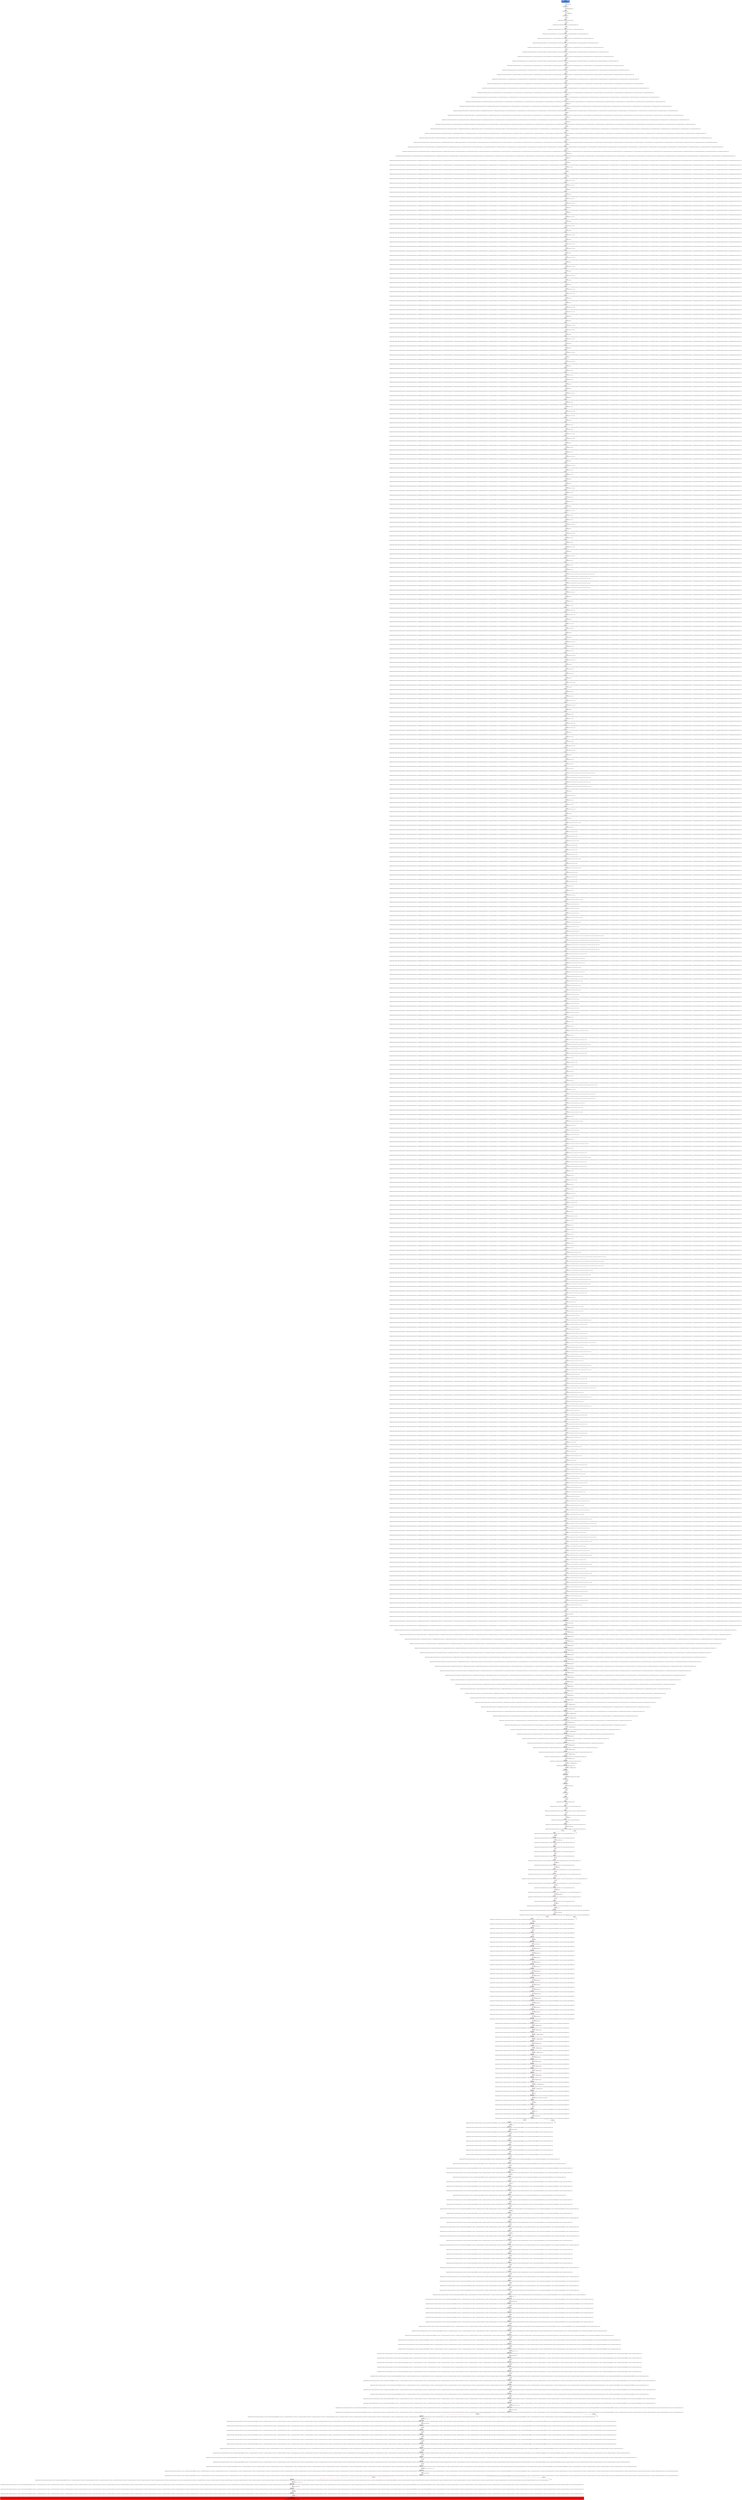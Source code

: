 digraph ARG {
node [style="filled" shape="box" color="white"]
0 [fillcolor="cornflowerblue" label="0 @ N4979\nmain entry\nAbstractionState: ABS0: true\n ValueAnalysisState: []\n" id="0"]
1 [label="1 @ N4984\nmain\nValueAnalysisState: []\n" id="1"]
2 [label="2 @ N4985\nmain\nValueAnalysisState: []\n" id="2"]
3 [label="3 @ N4986\nmain\nValueAnalysisState: []\n" id="3"]
4 [label="4 @ N4987\nmain\nValueAnalysisState: [g0=NumericValue [number=0] (int)]\n" id="4"]
5 [label="5 @ N4988\nmain\nValueAnalysisState: [g0=NumericValue [number=0] (int), g1=NumericValue [number=0] (int)]\n" id="5"]
6 [label="6 @ N4989\nmain\nValueAnalysisState: [g0=NumericValue [number=0] (int), g1=NumericValue [number=0] (int), g2=NumericValue [number=0] (int)]\n" id="6"]
7 [label="7 @ N4990\nmain\nValueAnalysisState: [g0=NumericValue [number=0] (int), g1=NumericValue [number=0] (int), g2=NumericValue [number=0] (int), g3=NumericValue [number=0] (int)]\n" id="7"]
8 [label="8 @ N4991\nmain\nValueAnalysisState: [g0=NumericValue [number=0] (int), g1=NumericValue [number=0] (int), g2=NumericValue [number=0] (int), g3=NumericValue [number=0] (int), g4=NumericValue [number=0] (int)]\n" id="8"]
9 [label="9 @ N4992\nmain\nValueAnalysisState: [g0=NumericValue [number=0] (int), g1=NumericValue [number=0] (int), g2=NumericValue [number=0] (int), g3=NumericValue [number=0] (int), g4=NumericValue [number=0] (int), g5=NumericValue [number=0] (int)]\n" id="9"]
10 [label="10 @ N4993\nmain\nValueAnalysisState: [g0=NumericValue [number=0] (int), g1=NumericValue [number=0] (int), g2=NumericValue [number=0] (int), g3=NumericValue [number=0] (int), g4=NumericValue [number=0] (int), g5=NumericValue [number=0] (int), g6=NumericValue [number=0] (int)]\n" id="10"]
11 [label="11 @ N4994\nmain\nValueAnalysisState: [g0=NumericValue [number=0] (int), g1=NumericValue [number=0] (int), g2=NumericValue [number=0] (int), g3=NumericValue [number=0] (int), g4=NumericValue [number=0] (int), g5=NumericValue [number=0] (int), g6=NumericValue [number=0] (int), g7=NumericValue [number=0] (int)]\n" id="11"]
12 [label="12 @ N4995\nmain\nValueAnalysisState: [g0=NumericValue [number=0] (int), g1=NumericValue [number=0] (int), g2=NumericValue [number=0] (int), g3=NumericValue [number=0] (int), g4=NumericValue [number=0] (int), g5=NumericValue [number=0] (int), g6=NumericValue [number=0] (int), g7=NumericValue [number=0] (int), g8=NumericValue [number=0] (int)]\n" id="12"]
13 [label="13 @ N4996\nmain\nValueAnalysisState: [g0=NumericValue [number=0] (int), g1=NumericValue [number=0] (int), g2=NumericValue [number=0] (int), g3=NumericValue [number=0] (int), g4=NumericValue [number=0] (int), g5=NumericValue [number=0] (int), g6=NumericValue [number=0] (int), g7=NumericValue [number=0] (int), g8=NumericValue [number=0] (int), g9=NumericValue [number=0] (int)]\n" id="13"]
14 [label="14 @ N4997\nmain\nValueAnalysisState: [g0=NumericValue [number=0] (int), g1=NumericValue [number=0] (int), g10=NumericValue [number=0] (int), g2=NumericValue [number=0] (int), g3=NumericValue [number=0] (int), g4=NumericValue [number=0] (int), g5=NumericValue [number=0] (int), g6=NumericValue [number=0] (int), g7=NumericValue [number=0] (int), g8=NumericValue [number=0] (int), g9=NumericValue [number=0] (int)]\n" id="14"]
15 [label="15 @ N4998\nmain\nValueAnalysisState: [g0=NumericValue [number=0] (int), g1=NumericValue [number=0] (int), g10=NumericValue [number=0] (int), g11=NumericValue [number=0] (int), g2=NumericValue [number=0] (int), g3=NumericValue [number=0] (int), g4=NumericValue [number=0] (int), g5=NumericValue [number=0] (int), g6=NumericValue [number=0] (int), g7=NumericValue [number=0] (int), g8=NumericValue [number=0] (int), g9=NumericValue [number=0] (int)]\n" id="15"]
16 [label="16 @ N4999\nmain\nValueAnalysisState: [g0=NumericValue [number=0] (int), g1=NumericValue [number=0] (int), g10=NumericValue [number=0] (int), g11=NumericValue [number=0] (int), g2=NumericValue [number=0] (int), g3=NumericValue [number=0] (int), g4=NumericValue [number=0] (int), g5=NumericValue [number=0] (int), g6=NumericValue [number=0] (int), g7=NumericValue [number=0] (int), g8=NumericValue [number=0] (int), g9=NumericValue [number=0] (int), l4=NumericValue [number=0] (int)]\n" id="16"]
17 [label="17 @ N5000\nmain\nValueAnalysisState: [g0=NumericValue [number=0] (int), g1=NumericValue [number=0] (int), g10=NumericValue [number=0] (int), g11=NumericValue [number=0] (int), g2=NumericValue [number=0] (int), g3=NumericValue [number=0] (int), g4=NumericValue [number=0] (int), g5=NumericValue [number=0] (int), g6=NumericValue [number=0] (int), g7=NumericValue [number=0] (int), g8=NumericValue [number=0] (int), g9=NumericValue [number=0] (int), l3=NumericValue [number=0] (int), l4=NumericValue [number=0] (int)]\n" id="17"]
18 [label="18 @ N5001\nmain\nValueAnalysisState: [g0=NumericValue [number=0] (int), g1=NumericValue [number=0] (int), g10=NumericValue [number=0] (int), g11=NumericValue [number=0] (int), g2=NumericValue [number=0] (int), g3=NumericValue [number=0] (int), g4=NumericValue [number=0] (int), g5=NumericValue [number=0] (int), g6=NumericValue [number=0] (int), g7=NumericValue [number=0] (int), g8=NumericValue [number=0] (int), g9=NumericValue [number=0] (int), l2=NumericValue [number=0] (int), l3=NumericValue [number=0] (int), l4=NumericValue [number=0] (int)]\n" id="18"]
19 [label="19 @ N5002\nmain\nValueAnalysisState: [g0=NumericValue [number=0] (int), g1=NumericValue [number=0] (int), g10=NumericValue [number=0] (int), g11=NumericValue [number=0] (int), g2=NumericValue [number=0] (int), g3=NumericValue [number=0] (int), g4=NumericValue [number=0] (int), g5=NumericValue [number=0] (int), g6=NumericValue [number=0] (int), g7=NumericValue [number=0] (int), g8=NumericValue [number=0] (int), g9=NumericValue [number=0] (int), l1=NumericValue [number=0] (int), l2=NumericValue [number=0] (int), l3=NumericValue [number=0] (int), l4=NumericValue [number=0] (int)]\n" id="19"]
20 [label="20 @ N5003\nmain\nValueAnalysisState: [g0=NumericValue [number=0] (int), g1=NumericValue [number=0] (int), g10=NumericValue [number=0] (int), g11=NumericValue [number=0] (int), g2=NumericValue [number=0] (int), g3=NumericValue [number=0] (int), g4=NumericValue [number=0] (int), g5=NumericValue [number=0] (int), g6=NumericValue [number=0] (int), g7=NumericValue [number=0] (int), g8=NumericValue [number=0] (int), g9=NumericValue [number=0] (int), l0=NumericValue [number=0] (int), l1=NumericValue [number=0] (int), l2=NumericValue [number=0] (int), l3=NumericValue [number=0] (int), l4=NumericValue [number=0] (int)]\n" id="20"]
21 [label="21 @ N5004\nmain\nValueAnalysisState: [address=NumericValue [number=0] (int), g0=NumericValue [number=0] (int), g1=NumericValue [number=0] (int), g10=NumericValue [number=0] (int), g11=NumericValue [number=0] (int), g2=NumericValue [number=0] (int), g3=NumericValue [number=0] (int), g4=NumericValue [number=0] (int), g5=NumericValue [number=0] (int), g6=NumericValue [number=0] (int), g7=NumericValue [number=0] (int), g8=NumericValue [number=0] (int), g9=NumericValue [number=0] (int), l0=NumericValue [number=0] (int), l1=NumericValue [number=0] (int), l2=NumericValue [number=0] (int), l3=NumericValue [number=0] (int), l4=NumericValue [number=0] (int)]\n" id="21"]
22 [label="22 @ N5005\nmain\nValueAnalysisState: [address=NumericValue [number=0] (int), balance=NumericValue [number=0] (int), g0=NumericValue [number=0] (int), g1=NumericValue [number=0] (int), g10=NumericValue [number=0] (int), g11=NumericValue [number=0] (int), g2=NumericValue [number=0] (int), g3=NumericValue [number=0] (int), g4=NumericValue [number=0] (int), g5=NumericValue [number=0] (int), g6=NumericValue [number=0] (int), g7=NumericValue [number=0] (int), g8=NumericValue [number=0] (int), g9=NumericValue [number=0] (int), l0=NumericValue [number=0] (int), l1=NumericValue [number=0] (int), l2=NumericValue [number=0] (int), l3=NumericValue [number=0] (int), l4=NumericValue [number=0] (int)]\n" id="22"]
23 [label="23 @ N5006\nmain\nValueAnalysisState: [address=NumericValue [number=0] (int), balance=NumericValue [number=0] (int), calldataload=NumericValue [number=0] (int), g0=NumericValue [number=0] (int), g1=NumericValue [number=0] (int), g10=NumericValue [number=0] (int), g11=NumericValue [number=0] (int), g2=NumericValue [number=0] (int), g3=NumericValue [number=0] (int), g4=NumericValue [number=0] (int), g5=NumericValue [number=0] (int), g6=NumericValue [number=0] (int), g7=NumericValue [number=0] (int), g8=NumericValue [number=0] (int), g9=NumericValue [number=0] (int), l0=NumericValue [number=0] (int), l1=NumericValue [number=0] (int), l2=NumericValue [number=0] (int), l3=NumericValue [number=0] (int), l4=NumericValue [number=0] (int)]\n" id="23"]
24 [label="24 @ N5007\nmain\nValueAnalysisState: [address=NumericValue [number=0] (int), balance=NumericValue [number=0] (int), calldataload=NumericValue [number=0] (int), calldatasize=NumericValue [number=0] (int), g0=NumericValue [number=0] (int), g1=NumericValue [number=0] (int), g10=NumericValue [number=0] (int), g11=NumericValue [number=0] (int), g2=NumericValue [number=0] (int), g3=NumericValue [number=0] (int), g4=NumericValue [number=0] (int), g5=NumericValue [number=0] (int), g6=NumericValue [number=0] (int), g7=NumericValue [number=0] (int), g8=NumericValue [number=0] (int), g9=NumericValue [number=0] (int), l0=NumericValue [number=0] (int), l1=NumericValue [number=0] (int), l2=NumericValue [number=0] (int), l3=NumericValue [number=0] (int), l4=NumericValue [number=0] (int)]\n" id="24"]
25 [label="25 @ N5008\nmain\nValueAnalysisState: [address=NumericValue [number=0] (int), balance=NumericValue [number=0] (int), calldataload=NumericValue [number=0] (int), calldatasize=NumericValue [number=0] (int), caller=NumericValue [number=0] (int), g0=NumericValue [number=0] (int), g1=NumericValue [number=0] (int), g10=NumericValue [number=0] (int), g11=NumericValue [number=0] (int), g2=NumericValue [number=0] (int), g3=NumericValue [number=0] (int), g4=NumericValue [number=0] (int), g5=NumericValue [number=0] (int), g6=NumericValue [number=0] (int), g7=NumericValue [number=0] (int), g8=NumericValue [number=0] (int), g9=NumericValue [number=0] (int), l0=NumericValue [number=0] (int), l1=NumericValue [number=0] (int), l2=NumericValue [number=0] (int), l3=NumericValue [number=0] (int), l4=NumericValue [number=0] (int)]\n" id="25"]
26 [label="26 @ N5009\nmain\nValueAnalysisState: [address=NumericValue [number=0] (int), balance=NumericValue [number=0] (int), calldataload=NumericValue [number=0] (int), calldatasize=NumericValue [number=0] (int), caller=NumericValue [number=0] (int), callvalue=NumericValue [number=0] (int), g0=NumericValue [number=0] (int), g1=NumericValue [number=0] (int), g10=NumericValue [number=0] (int), g11=NumericValue [number=0] (int), g2=NumericValue [number=0] (int), g3=NumericValue [number=0] (int), g4=NumericValue [number=0] (int), g5=NumericValue [number=0] (int), g6=NumericValue [number=0] (int), g7=NumericValue [number=0] (int), g8=NumericValue [number=0] (int), g9=NumericValue [number=0] (int), l0=NumericValue [number=0] (int), l1=NumericValue [number=0] (int), l2=NumericValue [number=0] (int), l3=NumericValue [number=0] (int), l4=NumericValue [number=0] (int)]\n" id="26"]
27 [label="27 @ N5010\nmain\nValueAnalysisState: [address=NumericValue [number=0] (int), balance=NumericValue [number=0] (int), calldataload=NumericValue [number=0] (int), calldatasize=NumericValue [number=0] (int), caller=NumericValue [number=0] (int), callvalue=NumericValue [number=0] (int), extcodesize=NumericValue [number=0] (int), g0=NumericValue [number=0] (int), g1=NumericValue [number=0] (int), g10=NumericValue [number=0] (int), g11=NumericValue [number=0] (int), g2=NumericValue [number=0] (int), g3=NumericValue [number=0] (int), g4=NumericValue [number=0] (int), g5=NumericValue [number=0] (int), g6=NumericValue [number=0] (int), g7=NumericValue [number=0] (int), g8=NumericValue [number=0] (int), g9=NumericValue [number=0] (int), l0=NumericValue [number=0] (int), l1=NumericValue [number=0] (int), l2=NumericValue [number=0] (int), l3=NumericValue [number=0] (int), l4=NumericValue [number=0] (int)]\n" id="27"]
28 [label="28 @ N5011\nmain\nValueAnalysisState: [address=NumericValue [number=0] (int), balance=NumericValue [number=0] (int), calldataload=NumericValue [number=0] (int), calldatasize=NumericValue [number=0] (int), caller=NumericValue [number=0] (int), callvalue=NumericValue [number=0] (int), extcodesize=NumericValue [number=0] (int), g0=NumericValue [number=0] (int), g1=NumericValue [number=0] (int), g10=NumericValue [number=0] (int), g11=NumericValue [number=0] (int), g2=NumericValue [number=0] (int), g3=NumericValue [number=0] (int), g4=NumericValue [number=0] (int), g5=NumericValue [number=0] (int), g6=NumericValue [number=0] (int), g7=NumericValue [number=0] (int), g8=NumericValue [number=0] (int), g9=NumericValue [number=0] (int), gas=NumericValue [number=0] (int), l0=NumericValue [number=0] (int), l1=NumericValue [number=0] (int), l2=NumericValue [number=0] (int), l3=NumericValue [number=0] (int), l4=NumericValue [number=0] (int)]\n" id="28"]
29 [label="29 @ N5012\nmain\nValueAnalysisState: [address=NumericValue [number=0] (int), balance=NumericValue [number=0] (int), calldataload=NumericValue [number=0] (int), calldatasize=NumericValue [number=0] (int), caller=NumericValue [number=0] (int), callvalue=NumericValue [number=0] (int), extcodesize=NumericValue [number=0] (int), g0=NumericValue [number=0] (int), g1=NumericValue [number=0] (int), g10=NumericValue [number=0] (int), g11=NumericValue [number=0] (int), g2=NumericValue [number=0] (int), g3=NumericValue [number=0] (int), g4=NumericValue [number=0] (int), g5=NumericValue [number=0] (int), g6=NumericValue [number=0] (int), g7=NumericValue [number=0] (int), g8=NumericValue [number=0] (int), g9=NumericValue [number=0] (int), gas=NumericValue [number=0] (int), l0=NumericValue [number=0] (int), l1=NumericValue [number=0] (int), l2=NumericValue [number=0] (int), l3=NumericValue [number=0] (int), l4=NumericValue [number=0] (int), proof=NumericValue [number=0] (int)]\n" id="29"]
30 [label="30 @ N5013\nmain\nValueAnalysisState: [address=NumericValue [number=0] (int), balance=NumericValue [number=0] (int), calldataload=NumericValue [number=0] (int), calldatasize=NumericValue [number=0] (int), caller=NumericValue [number=0] (int), callvalue=NumericValue [number=0] (int), extcodesize=NumericValue [number=0] (int), g0=NumericValue [number=0] (int), g1=NumericValue [number=0] (int), g10=NumericValue [number=0] (int), g11=NumericValue [number=0] (int), g2=NumericValue [number=0] (int), g3=NumericValue [number=0] (int), g4=NumericValue [number=0] (int), g5=NumericValue [number=0] (int), g6=NumericValue [number=0] (int), g7=NumericValue [number=0] (int), g8=NumericValue [number=0] (int), g9=NumericValue [number=0] (int), gas=NumericValue [number=0] (int), l0=NumericValue [number=0] (int), l1=NumericValue [number=0] (int), l2=NumericValue [number=0] (int), l3=NumericValue [number=0] (int), l4=NumericValue [number=0] (int), proof=NumericValue [number=0] (int), proofP=NumericValue [number=0] (int)]\n" id="30"]
31 [label="31 @ N5014\nmain\nValueAnalysisState: [address=NumericValue [number=0] (int), balance=NumericValue [number=0] (int), calldataload=NumericValue [number=0] (int), calldatasize=NumericValue [number=0] (int), caller=NumericValue [number=0] (int), callvalue=NumericValue [number=0] (int), extcodesize=NumericValue [number=0] (int), g0=NumericValue [number=0] (int), g1=NumericValue [number=0] (int), g10=NumericValue [number=0] (int), g11=NumericValue [number=0] (int), g2=NumericValue [number=0] (int), g3=NumericValue [number=0] (int), g4=NumericValue [number=0] (int), g5=NumericValue [number=0] (int), g6=NumericValue [number=0] (int), g7=NumericValue [number=0] (int), g8=NumericValue [number=0] (int), g9=NumericValue [number=0] (int), gas=NumericValue [number=0] (int), l0=NumericValue [number=0] (int), l1=NumericValue [number=0] (int), l2=NumericValue [number=0] (int), l3=NumericValue [number=0] (int), l4=NumericValue [number=0] (int), proof=NumericValue [number=0] (int), proofP=NumericValue [number=0] (int), queryId=NumericValue [number=0] (int)]\n" id="31"]
32 [label="32 @ N5015\nmain\nValueAnalysisState: [address=NumericValue [number=0] (int), balance=NumericValue [number=0] (int), calldataload=NumericValue [number=0] (int), calldatasize=NumericValue [number=0] (int), caller=NumericValue [number=0] (int), callvalue=NumericValue [number=0] (int), extcodesize=NumericValue [number=0] (int), g0=NumericValue [number=0] (int), g1=NumericValue [number=0] (int), g10=NumericValue [number=0] (int), g11=NumericValue [number=0] (int), g2=NumericValue [number=0] (int), g3=NumericValue [number=0] (int), g4=NumericValue [number=0] (int), g5=NumericValue [number=0] (int), g6=NumericValue [number=0] (int), g7=NumericValue [number=0] (int), g8=NumericValue [number=0] (int), g9=NumericValue [number=0] (int), gas=NumericValue [number=0] (int), l0=NumericValue [number=0] (int), l1=NumericValue [number=0] (int), l2=NumericValue [number=0] (int), l3=NumericValue [number=0] (int), l4=NumericValue [number=0] (int), proof=NumericValue [number=0] (int), proofP=NumericValue [number=0] (int), queryId=NumericValue [number=0] (int), random=NumericValue [number=0] (int)]\n" id="32"]
33 [label="33 @ N5016\nmain\nValueAnalysisState: [address=NumericValue [number=0] (int), balance=NumericValue [number=0] (int), calldataload=NumericValue [number=0] (int), calldatasize=NumericValue [number=0] (int), caller=NumericValue [number=0] (int), callvalue=NumericValue [number=0] (int), extcodesize=NumericValue [number=0] (int), g0=NumericValue [number=0] (int), g1=NumericValue [number=0] (int), g10=NumericValue [number=0] (int), g11=NumericValue [number=0] (int), g2=NumericValue [number=0] (int), g3=NumericValue [number=0] (int), g4=NumericValue [number=0] (int), g5=NumericValue [number=0] (int), g6=NumericValue [number=0] (int), g7=NumericValue [number=0] (int), g8=NumericValue [number=0] (int), g9=NumericValue [number=0] (int), gas=NumericValue [number=0] (int), l0=NumericValue [number=0] (int), l1=NumericValue [number=0] (int), l2=NumericValue [number=0] (int), l3=NumericValue [number=0] (int), l4=NumericValue [number=0] (int), proof=NumericValue [number=0] (int), proofP=NumericValue [number=0] (int), queryId=NumericValue [number=0] (int), random=NumericValue [number=0] (int), result=NumericValue [number=0] (int)]\n" id="33"]
34 [label="34 @ N5017\nmain\nValueAnalysisState: [address=NumericValue [number=0] (int), balance=NumericValue [number=0] (int), calldataload=NumericValue [number=0] (int), calldatasize=NumericValue [number=0] (int), caller=NumericValue [number=0] (int), callvalue=NumericValue [number=0] (int), extcodesize=NumericValue [number=0] (int), g0=NumericValue [number=0] (int), g1=NumericValue [number=0] (int), g10=NumericValue [number=0] (int), g11=NumericValue [number=0] (int), g2=NumericValue [number=0] (int), g3=NumericValue [number=0] (int), g4=NumericValue [number=0] (int), g5=NumericValue [number=0] (int), g6=NumericValue [number=0] (int), g7=NumericValue [number=0] (int), g8=NumericValue [number=0] (int), g9=NumericValue [number=0] (int), gas=NumericValue [number=0] (int), l0=NumericValue [number=0] (int), l1=NumericValue [number=0] (int), l2=NumericValue [number=0] (int), l3=NumericValue [number=0] (int), l4=NumericValue [number=0] (int), proof=NumericValue [number=0] (int), proofP=NumericValue [number=0] (int), queryId=NumericValue [number=0] (int), random=NumericValue [number=0] (int), result=NumericValue [number=0] (int), returndatasize=NumericValue [number=0] (int)]\n" id="34"]
35 [label="35 @ N5018\nmain\nValueAnalysisState: [address=NumericValue [number=0] (int), balance=NumericValue [number=0] (int), calldataload=NumericValue [number=0] (int), calldatasize=NumericValue [number=0] (int), caller=NumericValue [number=0] (int), callvalue=NumericValue [number=0] (int), extcodesize=NumericValue [number=0] (int), g0=NumericValue [number=0] (int), g1=NumericValue [number=0] (int), g10=NumericValue [number=0] (int), g11=NumericValue [number=0] (int), g2=NumericValue [number=0] (int), g3=NumericValue [number=0] (int), g4=NumericValue [number=0] (int), g5=NumericValue [number=0] (int), g6=NumericValue [number=0] (int), g7=NumericValue [number=0] (int), g8=NumericValue [number=0] (int), g9=NumericValue [number=0] (int), gas=NumericValue [number=0] (int), l0=NumericValue [number=0] (int), l1=NumericValue [number=0] (int), l2=NumericValue [number=0] (int), l3=NumericValue [number=0] (int), l4=NumericValue [number=0] (int), proof=NumericValue [number=0] (int), proofP=NumericValue [number=0] (int), queryId=NumericValue [number=0] (int), random=NumericValue [number=0] (int), result=NumericValue [number=0] (int), returndatasize=NumericValue [number=0] (int), timestamp=NumericValue [number=0] (int)]\n" id="35"]
36 [label="36 @ N5019\nmain\nValueAnalysisState: [address=NumericValue [number=0] (int), balance=NumericValue [number=0] (int), calldataload=NumericValue [number=0] (int), calldatasize=NumericValue [number=0] (int), caller=NumericValue [number=0] (int), callvalue=NumericValue [number=0] (int), extcodesize=NumericValue [number=0] (int), g0=NumericValue [number=0] (int), g1=NumericValue [number=0] (int), g10=NumericValue [number=0] (int), g11=NumericValue [number=0] (int), g2=NumericValue [number=0] (int), g3=NumericValue [number=0] (int), g4=NumericValue [number=0] (int), g5=NumericValue [number=0] (int), g6=NumericValue [number=0] (int), g7=NumericValue [number=0] (int), g8=NumericValue [number=0] (int), g9=NumericValue [number=0] (int), gas=NumericValue [number=0] (int), l0=NumericValue [number=0] (int), l1=NumericValue [number=0] (int), l2=NumericValue [number=0] (int), l3=NumericValue [number=0] (int), l4=NumericValue [number=0] (int), proof=NumericValue [number=0] (int), proofP=NumericValue [number=0] (int), queryId=NumericValue [number=0] (int), random=NumericValue [number=0] (int), result=NumericValue [number=0] (int), returndatasize=NumericValue [number=0] (int), timestamp=NumericValue [number=0] (int)]\n" id="36"]
37 [label="37 @ N5020\nmain\nValueAnalysisState: [address=NumericValue [number=0] (int), balance=NumericValue [number=0] (int), calldataload=NumericValue [number=0] (int), calldatasize=NumericValue [number=0] (int), caller=NumericValue [number=0] (int), callvalue=NumericValue [number=0] (int), extcodesize=NumericValue [number=0] (int), g0=NumericValue [number=0] (int), g1=NumericValue [number=0] (int), g10=NumericValue [number=0] (int), g11=NumericValue [number=0] (int), g2=NumericValue [number=0] (int), g3=NumericValue [number=0] (int), g4=NumericValue [number=0] (int), g5=NumericValue [number=0] (int), g6=NumericValue [number=0] (int), g7=NumericValue [number=0] (int), g8=NumericValue [number=0] (int), g9=NumericValue [number=0] (int), gas=NumericValue [number=0] (int), l0=NumericValue [number=0] (int), l1=NumericValue [number=0] (int), l2=NumericValue [number=0] (int), l3=NumericValue [number=0] (int), l4=NumericValue [number=0] (int), proof=NumericValue [number=0] (int), proofP=NumericValue [number=0] (int), queryId=NumericValue [number=0] (int), random=NumericValue [number=0] (int), result=NumericValue [number=0] (int), returndatasize=NumericValue [number=0] (int), timestamp=NumericValue [number=0] (int)]\n" id="37"]
38 [label="38 @ N5021\nmain\nValueAnalysisState: [address=NumericValue [number=0] (int), balance=NumericValue [number=0] (int), calldataload=NumericValue [number=0] (int), calldatasize=NumericValue [number=0] (int), caller=NumericValue [number=0] (int), callvalue=NumericValue [number=0] (int), extcodesize=NumericValue [number=0] (int), g0=NumericValue [number=0] (int), g1=NumericValue [number=0] (int), g10=NumericValue [number=0] (int), g11=NumericValue [number=0] (int), g2=NumericValue [number=0] (int), g3=NumericValue [number=0] (int), g4=NumericValue [number=0] (int), g5=NumericValue [number=0] (int), g6=NumericValue [number=0] (int), g7=NumericValue [number=0] (int), g8=NumericValue [number=0] (int), g9=NumericValue [number=0] (int), gas=NumericValue [number=0] (int), l0=NumericValue [number=0] (int), l1=NumericValue [number=0] (int), l2=NumericValue [number=0] (int), l3=NumericValue [number=0] (int), l4=NumericValue [number=0] (int), proof=NumericValue [number=0] (int), proofP=NumericValue [number=0] (int), queryId=NumericValue [number=0] (int), random=NumericValue [number=0] (int), result=NumericValue [number=0] (int), returndatasize=NumericValue [number=0] (int), timestamp=NumericValue [number=0] (int)]\n" id="38"]
39 [label="39 @ N5022\nmain\nValueAnalysisState: [address=NumericValue [number=0] (int), balance=NumericValue [number=0] (int), calldataload=NumericValue [number=0] (int), calldatasize=NumericValue [number=0] (int), caller=NumericValue [number=0] (int), callvalue=NumericValue [number=0] (int), extcodesize=NumericValue [number=0] (int), g0=NumericValue [number=0] (int), g1=NumericValue [number=0] (int), g10=NumericValue [number=0] (int), g11=NumericValue [number=0] (int), g2=NumericValue [number=0] (int), g3=NumericValue [number=0] (int), g4=NumericValue [number=0] (int), g5=NumericValue [number=0] (int), g6=NumericValue [number=0] (int), g7=NumericValue [number=0] (int), g8=NumericValue [number=0] (int), g9=NumericValue [number=0] (int), gas=NumericValue [number=0] (int), l0=NumericValue [number=0] (int), l1=NumericValue [number=0] (int), l2=NumericValue [number=0] (int), l3=NumericValue [number=0] (int), l4=NumericValue [number=0] (int), proof=NumericValue [number=0] (int), proofP=NumericValue [number=0] (int), queryId=NumericValue [number=0] (int), random=NumericValue [number=0] (int), result=NumericValue [number=0] (int), returndatasize=NumericValue [number=0] (int), timestamp=NumericValue [number=0] (int)]\n" id="39"]
40 [label="40 @ N5023\nmain\nValueAnalysisState: [address=NumericValue [number=0] (int), balance=NumericValue [number=0] (int), calldataload=NumericValue [number=0] (int), calldatasize=NumericValue [number=0] (int), caller=NumericValue [number=0] (int), callvalue=NumericValue [number=0] (int), extcodesize=NumericValue [number=0] (int), g0=NumericValue [number=0] (int), g1=NumericValue [number=0] (int), g10=NumericValue [number=0] (int), g11=NumericValue [number=0] (int), g2=NumericValue [number=0] (int), g3=NumericValue [number=0] (int), g4=NumericValue [number=0] (int), g5=NumericValue [number=0] (int), g6=NumericValue [number=0] (int), g7=NumericValue [number=0] (int), g8=NumericValue [number=0] (int), g9=NumericValue [number=0] (int), gas=NumericValue [number=0] (int), l0=NumericValue [number=0] (int), l1=NumericValue [number=0] (int), l2=NumericValue [number=0] (int), l3=NumericValue [number=0] (int), l4=NumericValue [number=0] (int), proof=NumericValue [number=0] (int), proofP=NumericValue [number=0] (int), queryId=NumericValue [number=0] (int), random=NumericValue [number=0] (int), result=NumericValue [number=0] (int), returndatasize=NumericValue [number=0] (int), timestamp=NumericValue [number=0] (int)]\n" id="40"]
41 [label="41 @ N5024\nmain\nValueAnalysisState: [address=NumericValue [number=0] (int), balance=NumericValue [number=0] (int), calldataload=NumericValue [number=0] (int), calldatasize=NumericValue [number=0] (int), caller=NumericValue [number=0] (int), callvalue=NumericValue [number=0] (int), extcodesize=NumericValue [number=0] (int), g0=NumericValue [number=0] (int), g1=NumericValue [number=0] (int), g10=NumericValue [number=0] (int), g11=NumericValue [number=0] (int), g2=NumericValue [number=0] (int), g3=NumericValue [number=0] (int), g4=NumericValue [number=0] (int), g5=NumericValue [number=0] (int), g6=NumericValue [number=0] (int), g7=NumericValue [number=0] (int), g8=NumericValue [number=0] (int), g9=NumericValue [number=0] (int), gas=NumericValue [number=0] (int), l0=NumericValue [number=0] (int), l1=NumericValue [number=0] (int), l2=NumericValue [number=0] (int), l3=NumericValue [number=0] (int), l4=NumericValue [number=0] (int), proof=NumericValue [number=0] (int), proofP=NumericValue [number=0] (int), queryId=NumericValue [number=0] (int), random=NumericValue [number=0] (int), result=NumericValue [number=0] (int), returndatasize=NumericValue [number=0] (int), timestamp=NumericValue [number=0] (int)]\n" id="41"]
42 [label="42 @ N5025\nmain\nValueAnalysisState: [address=NumericValue [number=0] (int), balance=NumericValue [number=0] (int), calldataload=NumericValue [number=0] (int), calldatasize=NumericValue [number=0] (int), caller=NumericValue [number=0] (int), callvalue=NumericValue [number=0] (int), extcodesize=NumericValue [number=0] (int), g0=NumericValue [number=0] (int), g1=NumericValue [number=0] (int), g10=NumericValue [number=0] (int), g11=NumericValue [number=0] (int), g2=NumericValue [number=0] (int), g3=NumericValue [number=0] (int), g4=NumericValue [number=0] (int), g5=NumericValue [number=0] (int), g6=NumericValue [number=0] (int), g7=NumericValue [number=0] (int), g8=NumericValue [number=0] (int), g9=NumericValue [number=0] (int), gas=NumericValue [number=0] (int), l0=NumericValue [number=0] (int), l1=NumericValue [number=0] (int), l2=NumericValue [number=0] (int), l3=NumericValue [number=0] (int), l4=NumericValue [number=0] (int), proof=NumericValue [number=0] (int), proofP=NumericValue [number=0] (int), queryId=NumericValue [number=0] (int), random=NumericValue [number=0] (int), result=NumericValue [number=0] (int), returndatasize=NumericValue [number=0] (int), timestamp=NumericValue [number=0] (int)]\n" id="42"]
43 [label="43 @ N5026\nmain\nValueAnalysisState: [address=NumericValue [number=0] (int), balance=NumericValue [number=0] (int), calldataload=NumericValue [number=0] (int), calldatasize=NumericValue [number=0] (int), caller=NumericValue [number=0] (int), callvalue=NumericValue [number=0] (int), extcodesize=NumericValue [number=0] (int), g0=NumericValue [number=0] (int), g1=NumericValue [number=0] (int), g10=NumericValue [number=0] (int), g11=NumericValue [number=0] (int), g2=NumericValue [number=0] (int), g3=NumericValue [number=0] (int), g4=NumericValue [number=0] (int), g5=NumericValue [number=0] (int), g6=NumericValue [number=0] (int), g7=NumericValue [number=0] (int), g8=NumericValue [number=0] (int), g9=NumericValue [number=0] (int), gas=NumericValue [number=0] (int), l0=NumericValue [number=0] (int), l1=NumericValue [number=0] (int), l2=NumericValue [number=0] (int), l3=NumericValue [number=0] (int), l4=NumericValue [number=0] (int), proof=NumericValue [number=0] (int), proofP=NumericValue [number=0] (int), queryId=NumericValue [number=0] (int), random=NumericValue [number=0] (int), result=NumericValue [number=0] (int), returndatasize=NumericValue [number=0] (int), timestamp=NumericValue [number=0] (int)]\n" id="43"]
44 [label="44 @ N5027\nmain\nValueAnalysisState: [address=NumericValue [number=0] (int), balance=NumericValue [number=0] (int), calldataload=NumericValue [number=0] (int), calldatasize=NumericValue [number=0] (int), caller=NumericValue [number=0] (int), callvalue=NumericValue [number=0] (int), extcodesize=NumericValue [number=0] (int), g0=NumericValue [number=0] (int), g1=NumericValue [number=0] (int), g10=NumericValue [number=0] (int), g11=NumericValue [number=0] (int), g2=NumericValue [number=0] (int), g3=NumericValue [number=0] (int), g4=NumericValue [number=0] (int), g5=NumericValue [number=0] (int), g6=NumericValue [number=0] (int), g7=NumericValue [number=0] (int), g8=NumericValue [number=0] (int), g9=NumericValue [number=0] (int), gas=NumericValue [number=0] (int), l0=NumericValue [number=0] (int), l1=NumericValue [number=0] (int), l2=NumericValue [number=0] (int), l3=NumericValue [number=0] (int), l4=NumericValue [number=0] (int), proof=NumericValue [number=0] (int), proofP=NumericValue [number=0] (int), queryId=NumericValue [number=0] (int), random=NumericValue [number=0] (int), result=NumericValue [number=0] (int), returndatasize=NumericValue [number=0] (int), timestamp=NumericValue [number=0] (int)]\n" id="44"]
45 [label="45 @ N5028\nmain\nValueAnalysisState: [address=NumericValue [number=0] (int), balance=NumericValue [number=0] (int), calldataload=NumericValue [number=0] (int), calldatasize=NumericValue [number=0] (int), caller=NumericValue [number=0] (int), callvalue=NumericValue [number=0] (int), extcodesize=NumericValue [number=0] (int), g0=NumericValue [number=0] (int), g1=NumericValue [number=0] (int), g10=NumericValue [number=0] (int), g11=NumericValue [number=0] (int), g2=NumericValue [number=0] (int), g3=NumericValue [number=0] (int), g4=NumericValue [number=0] (int), g5=NumericValue [number=0] (int), g6=NumericValue [number=0] (int), g7=NumericValue [number=0] (int), g8=NumericValue [number=0] (int), g9=NumericValue [number=0] (int), gas=NumericValue [number=0] (int), l0=NumericValue [number=0] (int), l1=NumericValue [number=0] (int), l2=NumericValue [number=0] (int), l3=NumericValue [number=0] (int), l4=NumericValue [number=0] (int), proof=NumericValue [number=0] (int), proofP=NumericValue [number=0] (int), queryId=NumericValue [number=0] (int), random=NumericValue [number=0] (int), result=NumericValue [number=0] (int), returndatasize=NumericValue [number=0] (int), timestamp=NumericValue [number=0] (int)]\n" id="45"]
46 [label="46 @ N5029\nmain\nValueAnalysisState: [address=NumericValue [number=0] (int), balance=NumericValue [number=0] (int), calldataload=NumericValue [number=0] (int), calldatasize=NumericValue [number=0] (int), caller=NumericValue [number=0] (int), callvalue=NumericValue [number=0] (int), extcodesize=NumericValue [number=0] (int), g0=NumericValue [number=0] (int), g1=NumericValue [number=0] (int), g10=NumericValue [number=0] (int), g11=NumericValue [number=0] (int), g2=NumericValue [number=0] (int), g3=NumericValue [number=0] (int), g4=NumericValue [number=0] (int), g5=NumericValue [number=0] (int), g6=NumericValue [number=0] (int), g7=NumericValue [number=0] (int), g8=NumericValue [number=0] (int), g9=NumericValue [number=0] (int), gas=NumericValue [number=0] (int), l0=NumericValue [number=0] (int), l1=NumericValue [number=0] (int), l2=NumericValue [number=0] (int), l3=NumericValue [number=0] (int), l4=NumericValue [number=0] (int), proof=NumericValue [number=0] (int), proofP=NumericValue [number=0] (int), queryId=NumericValue [number=0] (int), random=NumericValue [number=0] (int), result=NumericValue [number=0] (int), returndatasize=NumericValue [number=0] (int), timestamp=NumericValue [number=0] (int)]\n" id="46"]
47 [label="47 @ N5030\nmain\nValueAnalysisState: [address=NumericValue [number=0] (int), balance=NumericValue [number=0] (int), calldataload=NumericValue [number=0] (int), calldatasize=NumericValue [number=0] (int), caller=NumericValue [number=0] (int), callvalue=NumericValue [number=0] (int), extcodesize=NumericValue [number=0] (int), g0=NumericValue [number=0] (int), g1=NumericValue [number=0] (int), g10=NumericValue [number=0] (int), g11=NumericValue [number=0] (int), g2=NumericValue [number=0] (int), g3=NumericValue [number=0] (int), g4=NumericValue [number=0] (int), g5=NumericValue [number=0] (int), g6=NumericValue [number=0] (int), g7=NumericValue [number=0] (int), g8=NumericValue [number=0] (int), g9=NumericValue [number=0] (int), gas=NumericValue [number=0] (int), l0=NumericValue [number=0] (int), l1=NumericValue [number=0] (int), l2=NumericValue [number=0] (int), l3=NumericValue [number=0] (int), l4=NumericValue [number=0] (int), proof=NumericValue [number=0] (int), proofP=NumericValue [number=0] (int), queryId=NumericValue [number=0] (int), random=NumericValue [number=0] (int), result=NumericValue [number=0] (int), returndatasize=NumericValue [number=0] (int), timestamp=NumericValue [number=0] (int)]\n" id="47"]
48 [label="48 @ N5031\nmain\nValueAnalysisState: [address=NumericValue [number=0] (int), balance=NumericValue [number=0] (int), calldataload=NumericValue [number=0] (int), calldatasize=NumericValue [number=0] (int), caller=NumericValue [number=0] (int), callvalue=NumericValue [number=0] (int), extcodesize=NumericValue [number=0] (int), g0=NumericValue [number=0] (int), g1=NumericValue [number=0] (int), g10=NumericValue [number=0] (int), g11=NumericValue [number=0] (int), g2=NumericValue [number=0] (int), g3=NumericValue [number=0] (int), g4=NumericValue [number=0] (int), g5=NumericValue [number=0] (int), g6=NumericValue [number=0] (int), g7=NumericValue [number=0] (int), g8=NumericValue [number=0] (int), g9=NumericValue [number=0] (int), gas=NumericValue [number=0] (int), l0=NumericValue [number=0] (int), l1=NumericValue [number=0] (int), l2=NumericValue [number=0] (int), l3=NumericValue [number=0] (int), l4=NumericValue [number=0] (int), proof=NumericValue [number=0] (int), proofP=NumericValue [number=0] (int), queryId=NumericValue [number=0] (int), random=NumericValue [number=0] (int), result=NumericValue [number=0] (int), returndatasize=NumericValue [number=0] (int), timestamp=NumericValue [number=0] (int)]\n" id="48"]
49 [label="49 @ N5032\nmain\nValueAnalysisState: [address=NumericValue [number=0] (int), balance=NumericValue [number=0] (int), calldataload=NumericValue [number=0] (int), calldatasize=NumericValue [number=0] (int), caller=NumericValue [number=0] (int), callvalue=NumericValue [number=0] (int), extcodesize=NumericValue [number=0] (int), g0=NumericValue [number=0] (int), g1=NumericValue [number=0] (int), g10=NumericValue [number=0] (int), g11=NumericValue [number=0] (int), g2=NumericValue [number=0] (int), g3=NumericValue [number=0] (int), g4=NumericValue [number=0] (int), g5=NumericValue [number=0] (int), g6=NumericValue [number=0] (int), g7=NumericValue [number=0] (int), g8=NumericValue [number=0] (int), g9=NumericValue [number=0] (int), gas=NumericValue [number=0] (int), l0=NumericValue [number=0] (int), l1=NumericValue [number=0] (int), l2=NumericValue [number=0] (int), l3=NumericValue [number=0] (int), l4=NumericValue [number=0] (int), proof=NumericValue [number=0] (int), proofP=NumericValue [number=0] (int), queryId=NumericValue [number=0] (int), random=NumericValue [number=0] (int), result=NumericValue [number=0] (int), returndatasize=NumericValue [number=0] (int), timestamp=NumericValue [number=0] (int)]\n" id="49"]
50 [label="50 @ N5033\nmain\nValueAnalysisState: [address=NumericValue [number=0] (int), balance=NumericValue [number=0] (int), calldataload=NumericValue [number=0] (int), calldatasize=NumericValue [number=0] (int), caller=NumericValue [number=0] (int), callvalue=NumericValue [number=0] (int), extcodesize=NumericValue [number=0] (int), g0=NumericValue [number=0] (int), g1=NumericValue [number=0] (int), g10=NumericValue [number=0] (int), g11=NumericValue [number=0] (int), g2=NumericValue [number=0] (int), g3=NumericValue [number=0] (int), g4=NumericValue [number=0] (int), g5=NumericValue [number=0] (int), g6=NumericValue [number=0] (int), g7=NumericValue [number=0] (int), g8=NumericValue [number=0] (int), g9=NumericValue [number=0] (int), gas=NumericValue [number=0] (int), l0=NumericValue [number=0] (int), l1=NumericValue [number=0] (int), l2=NumericValue [number=0] (int), l3=NumericValue [number=0] (int), l4=NumericValue [number=0] (int), proof=NumericValue [number=0] (int), proofP=NumericValue [number=0] (int), queryId=NumericValue [number=0] (int), random=NumericValue [number=0] (int), result=NumericValue [number=0] (int), returndatasize=NumericValue [number=0] (int), timestamp=NumericValue [number=0] (int)]\n" id="50"]
51 [label="51 @ N5034\nmain\nValueAnalysisState: [address=NumericValue [number=0] (int), balance=NumericValue [number=0] (int), calldataload=NumericValue [number=0] (int), calldatasize=NumericValue [number=0] (int), caller=NumericValue [number=0] (int), callvalue=NumericValue [number=0] (int), extcodesize=NumericValue [number=0] (int), g0=NumericValue [number=0] (int), g1=NumericValue [number=0] (int), g10=NumericValue [number=0] (int), g11=NumericValue [number=0] (int), g2=NumericValue [number=0] (int), g3=NumericValue [number=0] (int), g4=NumericValue [number=0] (int), g5=NumericValue [number=0] (int), g6=NumericValue [number=0] (int), g7=NumericValue [number=0] (int), g8=NumericValue [number=0] (int), g9=NumericValue [number=0] (int), gas=NumericValue [number=0] (int), l0=NumericValue [number=0] (int), l1=NumericValue [number=0] (int), l2=NumericValue [number=0] (int), l3=NumericValue [number=0] (int), l4=NumericValue [number=0] (int), proof=NumericValue [number=0] (int), proofP=NumericValue [number=0] (int), queryId=NumericValue [number=0] (int), random=NumericValue [number=0] (int), result=NumericValue [number=0] (int), returndatasize=NumericValue [number=0] (int), timestamp=NumericValue [number=0] (int)]\n" id="51"]
52 [label="52 @ N5035\nmain\nValueAnalysisState: [address=NumericValue [number=0] (int), balance=NumericValue [number=0] (int), calldataload=NumericValue [number=0] (int), calldatasize=NumericValue [number=0] (int), caller=NumericValue [number=0] (int), callvalue=NumericValue [number=0] (int), extcodesize=NumericValue [number=0] (int), g0=NumericValue [number=0] (int), g1=NumericValue [number=0] (int), g10=NumericValue [number=0] (int), g11=NumericValue [number=0] (int), g2=NumericValue [number=0] (int), g3=NumericValue [number=0] (int), g4=NumericValue [number=0] (int), g5=NumericValue [number=0] (int), g6=NumericValue [number=0] (int), g7=NumericValue [number=0] (int), g8=NumericValue [number=0] (int), g9=NumericValue [number=0] (int), gas=NumericValue [number=0] (int), l0=NumericValue [number=0] (int), l1=NumericValue [number=0] (int), l2=NumericValue [number=0] (int), l3=NumericValue [number=0] (int), l4=NumericValue [number=0] (int), proof=NumericValue [number=0] (int), proofP=NumericValue [number=0] (int), queryId=NumericValue [number=0] (int), random=NumericValue [number=0] (int), result=NumericValue [number=0] (int), returndatasize=NumericValue [number=0] (int), timestamp=NumericValue [number=0] (int)]\n" id="52"]
53 [label="53 @ N5036\nmain\nValueAnalysisState: [address=NumericValue [number=0] (int), balance=NumericValue [number=0] (int), calldataload=NumericValue [number=0] (int), calldatasize=NumericValue [number=0] (int), caller=NumericValue [number=0] (int), callvalue=NumericValue [number=0] (int), extcodesize=NumericValue [number=0] (int), g0=NumericValue [number=0] (int), g1=NumericValue [number=0] (int), g10=NumericValue [number=0] (int), g11=NumericValue [number=0] (int), g2=NumericValue [number=0] (int), g3=NumericValue [number=0] (int), g4=NumericValue [number=0] (int), g5=NumericValue [number=0] (int), g6=NumericValue [number=0] (int), g7=NumericValue [number=0] (int), g8=NumericValue [number=0] (int), g9=NumericValue [number=0] (int), gas=NumericValue [number=0] (int), l0=NumericValue [number=0] (int), l1=NumericValue [number=0] (int), l2=NumericValue [number=0] (int), l3=NumericValue [number=0] (int), l4=NumericValue [number=0] (int), proof=NumericValue [number=0] (int), proofP=NumericValue [number=0] (int), queryId=NumericValue [number=0] (int), random=NumericValue [number=0] (int), result=NumericValue [number=0] (int), returndatasize=NumericValue [number=0] (int), timestamp=NumericValue [number=0] (int)]\n" id="53"]
54 [label="54 @ N5037\nmain\nValueAnalysisState: [address=NumericValue [number=0] (int), balance=NumericValue [number=0] (int), calldataload=NumericValue [number=0] (int), calldatasize=NumericValue [number=0] (int), caller=NumericValue [number=0] (int), callvalue=NumericValue [number=0] (int), extcodesize=NumericValue [number=0] (int), g0=NumericValue [number=0] (int), g1=NumericValue [number=0] (int), g10=NumericValue [number=0] (int), g11=NumericValue [number=0] (int), g2=NumericValue [number=0] (int), g3=NumericValue [number=0] (int), g4=NumericValue [number=0] (int), g5=NumericValue [number=0] (int), g6=NumericValue [number=0] (int), g7=NumericValue [number=0] (int), g8=NumericValue [number=0] (int), g9=NumericValue [number=0] (int), gas=NumericValue [number=0] (int), l0=NumericValue [number=0] (int), l1=NumericValue [number=0] (int), l2=NumericValue [number=0] (int), l3=NumericValue [number=0] (int), l4=NumericValue [number=0] (int), proof=NumericValue [number=0] (int), proofP=NumericValue [number=0] (int), queryId=NumericValue [number=0] (int), random=NumericValue [number=0] (int), result=NumericValue [number=0] (int), returndatasize=NumericValue [number=0] (int), timestamp=NumericValue [number=0] (int)]\n" id="54"]
55 [label="55 @ N5038\nmain\nValueAnalysisState: [address=NumericValue [number=0] (int), balance=NumericValue [number=0] (int), calldataload=NumericValue [number=0] (int), calldatasize=NumericValue [number=0] (int), caller=NumericValue [number=0] (int), callvalue=NumericValue [number=0] (int), extcodesize=NumericValue [number=0] (int), g0=NumericValue [number=0] (int), g1=NumericValue [number=0] (int), g10=NumericValue [number=0] (int), g11=NumericValue [number=0] (int), g2=NumericValue [number=0] (int), g3=NumericValue [number=0] (int), g4=NumericValue [number=0] (int), g5=NumericValue [number=0] (int), g6=NumericValue [number=0] (int), g7=NumericValue [number=0] (int), g8=NumericValue [number=0] (int), g9=NumericValue [number=0] (int), gas=NumericValue [number=0] (int), l0=NumericValue [number=0] (int), l1=NumericValue [number=0] (int), l2=NumericValue [number=0] (int), l3=NumericValue [number=0] (int), l4=NumericValue [number=0] (int), proof=NumericValue [number=0] (int), proofP=NumericValue [number=0] (int), queryId=NumericValue [number=0] (int), random=NumericValue [number=0] (int), result=NumericValue [number=0] (int), returndatasize=NumericValue [number=0] (int), timestamp=NumericValue [number=0] (int)]\n" id="55"]
56 [label="56 @ N5039\nmain\nValueAnalysisState: [address=NumericValue [number=0] (int), balance=NumericValue [number=0] (int), calldataload=NumericValue [number=0] (int), calldatasize=NumericValue [number=0] (int), caller=NumericValue [number=0] (int), callvalue=NumericValue [number=0] (int), extcodesize=NumericValue [number=0] (int), g0=NumericValue [number=0] (int), g1=NumericValue [number=0] (int), g10=NumericValue [number=0] (int), g11=NumericValue [number=0] (int), g2=NumericValue [number=0] (int), g3=NumericValue [number=0] (int), g4=NumericValue [number=0] (int), g5=NumericValue [number=0] (int), g6=NumericValue [number=0] (int), g7=NumericValue [number=0] (int), g8=NumericValue [number=0] (int), g9=NumericValue [number=0] (int), gas=NumericValue [number=0] (int), l0=NumericValue [number=0] (int), l1=NumericValue [number=0] (int), l2=NumericValue [number=0] (int), l3=NumericValue [number=0] (int), l4=NumericValue [number=0] (int), proof=NumericValue [number=0] (int), proofP=NumericValue [number=0] (int), queryId=NumericValue [number=0] (int), random=NumericValue [number=0] (int), result=NumericValue [number=0] (int), returndatasize=NumericValue [number=0] (int), timestamp=NumericValue [number=0] (int)]\n" id="56"]
57 [label="57 @ N5040\nmain\nValueAnalysisState: [address=NumericValue [number=0] (int), balance=NumericValue [number=0] (int), calldataload=NumericValue [number=0] (int), calldatasize=NumericValue [number=0] (int), caller=NumericValue [number=0] (int), callvalue=NumericValue [number=0] (int), extcodesize=NumericValue [number=0] (int), g0=NumericValue [number=0] (int), g1=NumericValue [number=0] (int), g10=NumericValue [number=0] (int), g11=NumericValue [number=0] (int), g2=NumericValue [number=0] (int), g3=NumericValue [number=0] (int), g4=NumericValue [number=0] (int), g5=NumericValue [number=0] (int), g6=NumericValue [number=0] (int), g7=NumericValue [number=0] (int), g8=NumericValue [number=0] (int), g9=NumericValue [number=0] (int), gas=NumericValue [number=0] (int), l0=NumericValue [number=0] (int), l1=NumericValue [number=0] (int), l2=NumericValue [number=0] (int), l3=NumericValue [number=0] (int), l4=NumericValue [number=0] (int), proof=NumericValue [number=0] (int), proofP=NumericValue [number=0] (int), queryId=NumericValue [number=0] (int), random=NumericValue [number=0] (int), result=NumericValue [number=0] (int), returndatasize=NumericValue [number=0] (int), timestamp=NumericValue [number=0] (int)]\n" id="57"]
58 [label="58 @ N5041\nmain\nValueAnalysisState: [address=NumericValue [number=0] (int), balance=NumericValue [number=0] (int), calldataload=NumericValue [number=0] (int), calldatasize=NumericValue [number=0] (int), caller=NumericValue [number=0] (int), callvalue=NumericValue [number=0] (int), extcodesize=NumericValue [number=0] (int), g0=NumericValue [number=0] (int), g1=NumericValue [number=0] (int), g10=NumericValue [number=0] (int), g11=NumericValue [number=0] (int), g2=NumericValue [number=0] (int), g3=NumericValue [number=0] (int), g4=NumericValue [number=0] (int), g5=NumericValue [number=0] (int), g6=NumericValue [number=0] (int), g7=NumericValue [number=0] (int), g8=NumericValue [number=0] (int), g9=NumericValue [number=0] (int), gas=NumericValue [number=0] (int), l0=NumericValue [number=0] (int), l1=NumericValue [number=0] (int), l2=NumericValue [number=0] (int), l3=NumericValue [number=0] (int), l4=NumericValue [number=0] (int), proof=NumericValue [number=0] (int), proofP=NumericValue [number=0] (int), queryId=NumericValue [number=0] (int), random=NumericValue [number=0] (int), result=NumericValue [number=0] (int), returndatasize=NumericValue [number=0] (int), timestamp=NumericValue [number=0] (int)]\n" id="58"]
59 [label="59 @ N5042\nmain\nValueAnalysisState: [address=NumericValue [number=0] (int), balance=NumericValue [number=0] (int), calldataload=NumericValue [number=0] (int), calldatasize=NumericValue [number=0] (int), caller=NumericValue [number=0] (int), callvalue=NumericValue [number=0] (int), extcodesize=NumericValue [number=0] (int), g0=NumericValue [number=0] (int), g1=NumericValue [number=0] (int), g10=NumericValue [number=0] (int), g11=NumericValue [number=0] (int), g2=NumericValue [number=0] (int), g3=NumericValue [number=0] (int), g4=NumericValue [number=0] (int), g5=NumericValue [number=0] (int), g6=NumericValue [number=0] (int), g7=NumericValue [number=0] (int), g8=NumericValue [number=0] (int), g9=NumericValue [number=0] (int), gas=NumericValue [number=0] (int), l0=NumericValue [number=0] (int), l1=NumericValue [number=0] (int), l2=NumericValue [number=0] (int), l3=NumericValue [number=0] (int), l4=NumericValue [number=0] (int), proof=NumericValue [number=0] (int), proofP=NumericValue [number=0] (int), queryId=NumericValue [number=0] (int), random=NumericValue [number=0] (int), result=NumericValue [number=0] (int), returndatasize=NumericValue [number=0] (int), timestamp=NumericValue [number=0] (int)]\n" id="59"]
60 [label="60 @ N5043\nmain\nValueAnalysisState: [address=NumericValue [number=0] (int), balance=NumericValue [number=0] (int), calldataload=NumericValue [number=0] (int), calldatasize=NumericValue [number=0] (int), caller=NumericValue [number=0] (int), callvalue=NumericValue [number=0] (int), extcodesize=NumericValue [number=0] (int), g0=NumericValue [number=0] (int), g1=NumericValue [number=0] (int), g10=NumericValue [number=0] (int), g11=NumericValue [number=0] (int), g2=NumericValue [number=0] (int), g3=NumericValue [number=0] (int), g4=NumericValue [number=0] (int), g5=NumericValue [number=0] (int), g6=NumericValue [number=0] (int), g7=NumericValue [number=0] (int), g8=NumericValue [number=0] (int), g9=NumericValue [number=0] (int), gas=NumericValue [number=0] (int), l0=NumericValue [number=0] (int), l1=NumericValue [number=0] (int), l2=NumericValue [number=0] (int), l3=NumericValue [number=0] (int), l4=NumericValue [number=0] (int), proof=NumericValue [number=0] (int), proofP=NumericValue [number=0] (int), queryId=NumericValue [number=0] (int), random=NumericValue [number=0] (int), result=NumericValue [number=0] (int), returndatasize=NumericValue [number=0] (int), timestamp=NumericValue [number=0] (int)]\n" id="60"]
61 [label="61 @ N5044\nmain\nValueAnalysisState: [address=NumericValue [number=0] (int), balance=NumericValue [number=0] (int), calldataload=NumericValue [number=0] (int), calldatasize=NumericValue [number=0] (int), caller=NumericValue [number=0] (int), callvalue=NumericValue [number=0] (int), extcodesize=NumericValue [number=0] (int), g0=NumericValue [number=0] (int), g1=NumericValue [number=0] (int), g10=NumericValue [number=0] (int), g11=NumericValue [number=0] (int), g2=NumericValue [number=0] (int), g3=NumericValue [number=0] (int), g4=NumericValue [number=0] (int), g5=NumericValue [number=0] (int), g6=NumericValue [number=0] (int), g7=NumericValue [number=0] (int), g8=NumericValue [number=0] (int), g9=NumericValue [number=0] (int), gas=NumericValue [number=0] (int), l0=NumericValue [number=0] (int), l1=NumericValue [number=0] (int), l2=NumericValue [number=0] (int), l3=NumericValue [number=0] (int), l4=NumericValue [number=0] (int), proof=NumericValue [number=0] (int), proofP=NumericValue [number=0] (int), queryId=NumericValue [number=0] (int), random=NumericValue [number=0] (int), result=NumericValue [number=0] (int), returndatasize=NumericValue [number=0] (int), timestamp=NumericValue [number=0] (int)]\n" id="61"]
62 [label="62 @ N5045\nmain\nValueAnalysisState: [address=NumericValue [number=0] (int), balance=NumericValue [number=0] (int), calldataload=NumericValue [number=0] (int), calldatasize=NumericValue [number=0] (int), caller=NumericValue [number=0] (int), callvalue=NumericValue [number=0] (int), extcodesize=NumericValue [number=0] (int), g0=NumericValue [number=0] (int), g1=NumericValue [number=0] (int), g10=NumericValue [number=0] (int), g11=NumericValue [number=0] (int), g2=NumericValue [number=0] (int), g3=NumericValue [number=0] (int), g4=NumericValue [number=0] (int), g5=NumericValue [number=0] (int), g6=NumericValue [number=0] (int), g7=NumericValue [number=0] (int), g8=NumericValue [number=0] (int), g9=NumericValue [number=0] (int), gas=NumericValue [number=0] (int), l0=NumericValue [number=0] (int), l1=NumericValue [number=0] (int), l2=NumericValue [number=0] (int), l3=NumericValue [number=0] (int), l4=NumericValue [number=0] (int), proof=NumericValue [number=0] (int), proofP=NumericValue [number=0] (int), queryId=NumericValue [number=0] (int), random=NumericValue [number=0] (int), result=NumericValue [number=0] (int), returndatasize=NumericValue [number=0] (int), timestamp=NumericValue [number=0] (int)]\n" id="62"]
63 [label="63 @ N5046\nmain\nValueAnalysisState: [address=NumericValue [number=0] (int), balance=NumericValue [number=0] (int), calldataload=NumericValue [number=0] (int), calldatasize=NumericValue [number=0] (int), caller=NumericValue [number=0] (int), callvalue=NumericValue [number=0] (int), extcodesize=NumericValue [number=0] (int), g0=NumericValue [number=0] (int), g1=NumericValue [number=0] (int), g10=NumericValue [number=0] (int), g11=NumericValue [number=0] (int), g2=NumericValue [number=0] (int), g3=NumericValue [number=0] (int), g4=NumericValue [number=0] (int), g5=NumericValue [number=0] (int), g6=NumericValue [number=0] (int), g7=NumericValue [number=0] (int), g8=NumericValue [number=0] (int), g9=NumericValue [number=0] (int), gas=NumericValue [number=0] (int), l0=NumericValue [number=0] (int), l1=NumericValue [number=0] (int), l2=NumericValue [number=0] (int), l3=NumericValue [number=0] (int), l4=NumericValue [number=0] (int), proof=NumericValue [number=0] (int), proofP=NumericValue [number=0] (int), queryId=NumericValue [number=0] (int), random=NumericValue [number=0] (int), result=NumericValue [number=0] (int), returndatasize=NumericValue [number=0] (int), timestamp=NumericValue [number=0] (int)]\n" id="63"]
64 [label="64 @ N5047\nmain\nValueAnalysisState: [address=NumericValue [number=0] (int), balance=NumericValue [number=0] (int), calldataload=NumericValue [number=0] (int), calldatasize=NumericValue [number=0] (int), caller=NumericValue [number=0] (int), callvalue=NumericValue [number=0] (int), extcodesize=NumericValue [number=0] (int), g0=NumericValue [number=0] (int), g1=NumericValue [number=0] (int), g10=NumericValue [number=0] (int), g11=NumericValue [number=0] (int), g2=NumericValue [number=0] (int), g3=NumericValue [number=0] (int), g4=NumericValue [number=0] (int), g5=NumericValue [number=0] (int), g6=NumericValue [number=0] (int), g7=NumericValue [number=0] (int), g8=NumericValue [number=0] (int), g9=NumericValue [number=0] (int), gas=NumericValue [number=0] (int), l0=NumericValue [number=0] (int), l1=NumericValue [number=0] (int), l2=NumericValue [number=0] (int), l3=NumericValue [number=0] (int), l4=NumericValue [number=0] (int), proof=NumericValue [number=0] (int), proofP=NumericValue [number=0] (int), queryId=NumericValue [number=0] (int), random=NumericValue [number=0] (int), result=NumericValue [number=0] (int), returndatasize=NumericValue [number=0] (int), timestamp=NumericValue [number=0] (int)]\n" id="64"]
65 [label="65 @ N5048\nmain\nValueAnalysisState: [address=NumericValue [number=0] (int), balance=NumericValue [number=0] (int), calldataload=NumericValue [number=0] (int), calldatasize=NumericValue [number=0] (int), caller=NumericValue [number=0] (int), callvalue=NumericValue [number=0] (int), extcodesize=NumericValue [number=0] (int), g0=NumericValue [number=0] (int), g1=NumericValue [number=0] (int), g10=NumericValue [number=0] (int), g11=NumericValue [number=0] (int), g2=NumericValue [number=0] (int), g3=NumericValue [number=0] (int), g4=NumericValue [number=0] (int), g5=NumericValue [number=0] (int), g6=NumericValue [number=0] (int), g7=NumericValue [number=0] (int), g8=NumericValue [number=0] (int), g9=NumericValue [number=0] (int), gas=NumericValue [number=0] (int), l0=NumericValue [number=0] (int), l1=NumericValue [number=0] (int), l2=NumericValue [number=0] (int), l3=NumericValue [number=0] (int), l4=NumericValue [number=0] (int), proof=NumericValue [number=0] (int), proofP=NumericValue [number=0] (int), queryId=NumericValue [number=0] (int), random=NumericValue [number=0] (int), result=NumericValue [number=0] (int), returndatasize=NumericValue [number=0] (int), timestamp=NumericValue [number=0] (int)]\n" id="65"]
66 [label="66 @ N5049\nmain\nValueAnalysisState: [address=NumericValue [number=0] (int), balance=NumericValue [number=0] (int), calldataload=NumericValue [number=0] (int), calldatasize=NumericValue [number=0] (int), caller=NumericValue [number=0] (int), callvalue=NumericValue [number=0] (int), extcodesize=NumericValue [number=0] (int), g0=NumericValue [number=0] (int), g1=NumericValue [number=0] (int), g10=NumericValue [number=0] (int), g11=NumericValue [number=0] (int), g2=NumericValue [number=0] (int), g3=NumericValue [number=0] (int), g4=NumericValue [number=0] (int), g5=NumericValue [number=0] (int), g6=NumericValue [number=0] (int), g7=NumericValue [number=0] (int), g8=NumericValue [number=0] (int), g9=NumericValue [number=0] (int), gas=NumericValue [number=0] (int), l0=NumericValue [number=0] (int), l1=NumericValue [number=0] (int), l2=NumericValue [number=0] (int), l3=NumericValue [number=0] (int), l4=NumericValue [number=0] (int), proof=NumericValue [number=0] (int), proofP=NumericValue [number=0] (int), queryId=NumericValue [number=0] (int), random=NumericValue [number=0] (int), result=NumericValue [number=0] (int), returndatasize=NumericValue [number=0] (int), timestamp=NumericValue [number=0] (int)]\n" id="66"]
67 [label="67 @ N5050\nmain\nValueAnalysisState: [address=NumericValue [number=0] (int), balance=NumericValue [number=0] (int), calldataload=NumericValue [number=0] (int), calldatasize=NumericValue [number=0] (int), caller=NumericValue [number=0] (int), callvalue=NumericValue [number=0] (int), extcodesize=NumericValue [number=0] (int), g0=NumericValue [number=0] (int), g1=NumericValue [number=0] (int), g10=NumericValue [number=0] (int), g11=NumericValue [number=0] (int), g2=NumericValue [number=0] (int), g3=NumericValue [number=0] (int), g4=NumericValue [number=0] (int), g5=NumericValue [number=0] (int), g6=NumericValue [number=0] (int), g7=NumericValue [number=0] (int), g8=NumericValue [number=0] (int), g9=NumericValue [number=0] (int), gas=NumericValue [number=0] (int), l0=NumericValue [number=0] (int), l1=NumericValue [number=0] (int), l2=NumericValue [number=0] (int), l3=NumericValue [number=0] (int), l4=NumericValue [number=0] (int), proof=NumericValue [number=0] (int), proofP=NumericValue [number=0] (int), queryId=NumericValue [number=0] (int), random=NumericValue [number=0] (int), result=NumericValue [number=0] (int), returndatasize=NumericValue [number=0] (int), timestamp=NumericValue [number=0] (int)]\n" id="67"]
68 [label="68 @ N5051\nmain\nValueAnalysisState: [address=NumericValue [number=0] (int), balance=NumericValue [number=0] (int), calldataload=NumericValue [number=0] (int), calldatasize=NumericValue [number=0] (int), caller=NumericValue [number=0] (int), callvalue=NumericValue [number=0] (int), extcodesize=NumericValue [number=0] (int), g0=NumericValue [number=0] (int), g1=NumericValue [number=0] (int), g10=NumericValue [number=0] (int), g11=NumericValue [number=0] (int), g2=NumericValue [number=0] (int), g3=NumericValue [number=0] (int), g4=NumericValue [number=0] (int), g5=NumericValue [number=0] (int), g6=NumericValue [number=0] (int), g7=NumericValue [number=0] (int), g8=NumericValue [number=0] (int), g9=NumericValue [number=0] (int), gas=NumericValue [number=0] (int), l0=NumericValue [number=0] (int), l1=NumericValue [number=0] (int), l2=NumericValue [number=0] (int), l3=NumericValue [number=0] (int), l4=NumericValue [number=0] (int), proof=NumericValue [number=0] (int), proofP=NumericValue [number=0] (int), queryId=NumericValue [number=0] (int), random=NumericValue [number=0] (int), result=NumericValue [number=0] (int), returndatasize=NumericValue [number=0] (int), timestamp=NumericValue [number=0] (int)]\n" id="68"]
69 [label="69 @ N5052\nmain\nValueAnalysisState: [address=NumericValue [number=0] (int), balance=NumericValue [number=0] (int), calldataload=NumericValue [number=0] (int), calldatasize=NumericValue [number=0] (int), caller=NumericValue [number=0] (int), callvalue=NumericValue [number=0] (int), extcodesize=NumericValue [number=0] (int), g0=NumericValue [number=0] (int), g1=NumericValue [number=0] (int), g10=NumericValue [number=0] (int), g11=NumericValue [number=0] (int), g2=NumericValue [number=0] (int), g3=NumericValue [number=0] (int), g4=NumericValue [number=0] (int), g5=NumericValue [number=0] (int), g6=NumericValue [number=0] (int), g7=NumericValue [number=0] (int), g8=NumericValue [number=0] (int), g9=NumericValue [number=0] (int), gas=NumericValue [number=0] (int), l0=NumericValue [number=0] (int), l1=NumericValue [number=0] (int), l2=NumericValue [number=0] (int), l3=NumericValue [number=0] (int), l4=NumericValue [number=0] (int), proof=NumericValue [number=0] (int), proofP=NumericValue [number=0] (int), queryId=NumericValue [number=0] (int), random=NumericValue [number=0] (int), result=NumericValue [number=0] (int), returndatasize=NumericValue [number=0] (int), timestamp=NumericValue [number=0] (int)]\n" id="69"]
70 [label="70 @ N5053\nmain\nValueAnalysisState: [address=NumericValue [number=0] (int), balance=NumericValue [number=0] (int), calldataload=NumericValue [number=0] (int), calldatasize=NumericValue [number=0] (int), caller=NumericValue [number=0] (int), callvalue=NumericValue [number=0] (int), extcodesize=NumericValue [number=0] (int), g0=NumericValue [number=0] (int), g1=NumericValue [number=0] (int), g10=NumericValue [number=0] (int), g11=NumericValue [number=0] (int), g2=NumericValue [number=0] (int), g3=NumericValue [number=0] (int), g4=NumericValue [number=0] (int), g5=NumericValue [number=0] (int), g6=NumericValue [number=0] (int), g7=NumericValue [number=0] (int), g8=NumericValue [number=0] (int), g9=NumericValue [number=0] (int), gas=NumericValue [number=0] (int), l0=NumericValue [number=0] (int), l1=NumericValue [number=0] (int), l2=NumericValue [number=0] (int), l3=NumericValue [number=0] (int), l4=NumericValue [number=0] (int), proof=NumericValue [number=0] (int), proofP=NumericValue [number=0] (int), queryId=NumericValue [number=0] (int), random=NumericValue [number=0] (int), result=NumericValue [number=0] (int), returndatasize=NumericValue [number=0] (int), timestamp=NumericValue [number=0] (int)]\n" id="70"]
71 [label="71 @ N5054\nmain\nValueAnalysisState: [address=NumericValue [number=0] (int), balance=NumericValue [number=0] (int), calldataload=NumericValue [number=0] (int), calldatasize=NumericValue [number=0] (int), caller=NumericValue [number=0] (int), callvalue=NumericValue [number=0] (int), extcodesize=NumericValue [number=0] (int), g0=NumericValue [number=0] (int), g1=NumericValue [number=0] (int), g10=NumericValue [number=0] (int), g11=NumericValue [number=0] (int), g2=NumericValue [number=0] (int), g3=NumericValue [number=0] (int), g4=NumericValue [number=0] (int), g5=NumericValue [number=0] (int), g6=NumericValue [number=0] (int), g7=NumericValue [number=0] (int), g8=NumericValue [number=0] (int), g9=NumericValue [number=0] (int), gas=NumericValue [number=0] (int), l0=NumericValue [number=0] (int), l1=NumericValue [number=0] (int), l2=NumericValue [number=0] (int), l3=NumericValue [number=0] (int), l4=NumericValue [number=0] (int), proof=NumericValue [number=0] (int), proofP=NumericValue [number=0] (int), queryId=NumericValue [number=0] (int), random=NumericValue [number=0] (int), result=NumericValue [number=0] (int), returndatasize=NumericValue [number=0] (int), timestamp=NumericValue [number=0] (int)]\n" id="71"]
72 [label="72 @ N5055\nmain\nValueAnalysisState: [address=NumericValue [number=0] (int), balance=NumericValue [number=0] (int), calldataload=NumericValue [number=0] (int), calldatasize=NumericValue [number=0] (int), caller=NumericValue [number=0] (int), callvalue=NumericValue [number=0] (int), extcodesize=NumericValue [number=0] (int), g0=NumericValue [number=0] (int), g1=NumericValue [number=0] (int), g10=NumericValue [number=0] (int), g11=NumericValue [number=0] (int), g2=NumericValue [number=0] (int), g3=NumericValue [number=0] (int), g4=NumericValue [number=0] (int), g5=NumericValue [number=0] (int), g6=NumericValue [number=0] (int), g7=NumericValue [number=0] (int), g8=NumericValue [number=0] (int), g9=NumericValue [number=0] (int), gas=NumericValue [number=0] (int), l0=NumericValue [number=0] (int), l1=NumericValue [number=0] (int), l2=NumericValue [number=0] (int), l3=NumericValue [number=0] (int), l4=NumericValue [number=0] (int), proof=NumericValue [number=0] (int), proofP=NumericValue [number=0] (int), queryId=NumericValue [number=0] (int), random=NumericValue [number=0] (int), result=NumericValue [number=0] (int), returndatasize=NumericValue [number=0] (int), timestamp=NumericValue [number=0] (int)]\n" id="72"]
73 [label="73 @ N5056\nmain\nValueAnalysisState: [address=NumericValue [number=0] (int), balance=NumericValue [number=0] (int), calldataload=NumericValue [number=0] (int), calldatasize=NumericValue [number=0] (int), caller=NumericValue [number=0] (int), callvalue=NumericValue [number=0] (int), extcodesize=NumericValue [number=0] (int), g0=NumericValue [number=0] (int), g1=NumericValue [number=0] (int), g10=NumericValue [number=0] (int), g11=NumericValue [number=0] (int), g2=NumericValue [number=0] (int), g3=NumericValue [number=0] (int), g4=NumericValue [number=0] (int), g5=NumericValue [number=0] (int), g6=NumericValue [number=0] (int), g7=NumericValue [number=0] (int), g8=NumericValue [number=0] (int), g9=NumericValue [number=0] (int), gas=NumericValue [number=0] (int), l0=NumericValue [number=0] (int), l1=NumericValue [number=0] (int), l2=NumericValue [number=0] (int), l3=NumericValue [number=0] (int), l4=NumericValue [number=0] (int), proof=NumericValue [number=0] (int), proofP=NumericValue [number=0] (int), queryId=NumericValue [number=0] (int), random=NumericValue [number=0] (int), result=NumericValue [number=0] (int), returndatasize=NumericValue [number=0] (int), timestamp=NumericValue [number=0] (int)]\n" id="73"]
74 [label="74 @ N5057\nmain\nValueAnalysisState: [address=NumericValue [number=0] (int), balance=NumericValue [number=0] (int), calldataload=NumericValue [number=0] (int), calldatasize=NumericValue [number=0] (int), caller=NumericValue [number=0] (int), callvalue=NumericValue [number=0] (int), extcodesize=NumericValue [number=0] (int), g0=NumericValue [number=0] (int), g1=NumericValue [number=0] (int), g10=NumericValue [number=0] (int), g11=NumericValue [number=0] (int), g2=NumericValue [number=0] (int), g3=NumericValue [number=0] (int), g4=NumericValue [number=0] (int), g5=NumericValue [number=0] (int), g6=NumericValue [number=0] (int), g7=NumericValue [number=0] (int), g8=NumericValue [number=0] (int), g9=NumericValue [number=0] (int), gas=NumericValue [number=0] (int), l0=NumericValue [number=0] (int), l1=NumericValue [number=0] (int), l2=NumericValue [number=0] (int), l3=NumericValue [number=0] (int), l4=NumericValue [number=0] (int), proof=NumericValue [number=0] (int), proofP=NumericValue [number=0] (int), queryId=NumericValue [number=0] (int), random=NumericValue [number=0] (int), result=NumericValue [number=0] (int), returndatasize=NumericValue [number=0] (int), timestamp=NumericValue [number=0] (int)]\n" id="74"]
75 [label="75 @ N5058\nmain\nValueAnalysisState: [address=NumericValue [number=0] (int), balance=NumericValue [number=0] (int), calldataload=NumericValue [number=0] (int), calldatasize=NumericValue [number=0] (int), caller=NumericValue [number=0] (int), callvalue=NumericValue [number=0] (int), extcodesize=NumericValue [number=0] (int), g0=NumericValue [number=0] (int), g1=NumericValue [number=0] (int), g10=NumericValue [number=0] (int), g11=NumericValue [number=0] (int), g2=NumericValue [number=0] (int), g3=NumericValue [number=0] (int), g4=NumericValue [number=0] (int), g5=NumericValue [number=0] (int), g6=NumericValue [number=0] (int), g7=NumericValue [number=0] (int), g8=NumericValue [number=0] (int), g9=NumericValue [number=0] (int), gas=NumericValue [number=0] (int), l0=NumericValue [number=0] (int), l1=NumericValue [number=0] (int), l2=NumericValue [number=0] (int), l3=NumericValue [number=0] (int), l4=NumericValue [number=0] (int), proof=NumericValue [number=0] (int), proofP=NumericValue [number=0] (int), queryId=NumericValue [number=0] (int), random=NumericValue [number=0] (int), result=NumericValue [number=0] (int), returndatasize=NumericValue [number=0] (int), timestamp=NumericValue [number=0] (int)]\n" id="75"]
76 [label="76 @ N5059\nmain\nValueAnalysisState: [address=NumericValue [number=0] (int), balance=NumericValue [number=0] (int), calldataload=NumericValue [number=0] (int), calldatasize=NumericValue [number=0] (int), caller=NumericValue [number=0] (int), callvalue=NumericValue [number=0] (int), extcodesize=NumericValue [number=0] (int), g0=NumericValue [number=0] (int), g1=NumericValue [number=0] (int), g10=NumericValue [number=0] (int), g11=NumericValue [number=0] (int), g2=NumericValue [number=0] (int), g3=NumericValue [number=0] (int), g4=NumericValue [number=0] (int), g5=NumericValue [number=0] (int), g6=NumericValue [number=0] (int), g7=NumericValue [number=0] (int), g8=NumericValue [number=0] (int), g9=NumericValue [number=0] (int), gas=NumericValue [number=0] (int), l0=NumericValue [number=0] (int), l1=NumericValue [number=0] (int), l2=NumericValue [number=0] (int), l3=NumericValue [number=0] (int), l4=NumericValue [number=0] (int), proof=NumericValue [number=0] (int), proofP=NumericValue [number=0] (int), queryId=NumericValue [number=0] (int), random=NumericValue [number=0] (int), result=NumericValue [number=0] (int), returndatasize=NumericValue [number=0] (int), timestamp=NumericValue [number=0] (int)]\n" id="76"]
77 [label="77 @ N5060\nmain\nValueAnalysisState: [address=NumericValue [number=0] (int), balance=NumericValue [number=0] (int), calldataload=NumericValue [number=0] (int), calldatasize=NumericValue [number=0] (int), caller=NumericValue [number=0] (int), callvalue=NumericValue [number=0] (int), extcodesize=NumericValue [number=0] (int), g0=NumericValue [number=0] (int), g1=NumericValue [number=0] (int), g10=NumericValue [number=0] (int), g11=NumericValue [number=0] (int), g2=NumericValue [number=0] (int), g3=NumericValue [number=0] (int), g4=NumericValue [number=0] (int), g5=NumericValue [number=0] (int), g6=NumericValue [number=0] (int), g7=NumericValue [number=0] (int), g8=NumericValue [number=0] (int), g9=NumericValue [number=0] (int), gas=NumericValue [number=0] (int), l0=NumericValue [number=0] (int), l1=NumericValue [number=0] (int), l2=NumericValue [number=0] (int), l3=NumericValue [number=0] (int), l4=NumericValue [number=0] (int), proof=NumericValue [number=0] (int), proofP=NumericValue [number=0] (int), queryId=NumericValue [number=0] (int), random=NumericValue [number=0] (int), result=NumericValue [number=0] (int), returndatasize=NumericValue [number=0] (int), timestamp=NumericValue [number=0] (int)]\n" id="77"]
78 [label="78 @ N5061\nmain\nValueAnalysisState: [address=NumericValue [number=0] (int), balance=NumericValue [number=0] (int), calldataload=NumericValue [number=0] (int), calldatasize=NumericValue [number=0] (int), caller=NumericValue [number=0] (int), callvalue=NumericValue [number=0] (int), extcodesize=NumericValue [number=0] (int), g0=NumericValue [number=0] (int), g1=NumericValue [number=0] (int), g10=NumericValue [number=0] (int), g11=NumericValue [number=0] (int), g2=NumericValue [number=0] (int), g3=NumericValue [number=0] (int), g4=NumericValue [number=0] (int), g5=NumericValue [number=0] (int), g6=NumericValue [number=0] (int), g7=NumericValue [number=0] (int), g8=NumericValue [number=0] (int), g9=NumericValue [number=0] (int), gas=NumericValue [number=0] (int), l0=NumericValue [number=0] (int), l1=NumericValue [number=0] (int), l2=NumericValue [number=0] (int), l3=NumericValue [number=0] (int), l4=NumericValue [number=0] (int), proof=NumericValue [number=0] (int), proofP=NumericValue [number=0] (int), queryId=NumericValue [number=0] (int), random=NumericValue [number=0] (int), result=NumericValue [number=0] (int), returndatasize=NumericValue [number=0] (int), timestamp=NumericValue [number=0] (int)]\n" id="78"]
79 [label="79 @ N5062\nmain\nValueAnalysisState: [address=NumericValue [number=0] (int), balance=NumericValue [number=0] (int), calldataload=NumericValue [number=0] (int), calldatasize=NumericValue [number=0] (int), caller=NumericValue [number=0] (int), callvalue=NumericValue [number=0] (int), extcodesize=NumericValue [number=0] (int), g0=NumericValue [number=0] (int), g1=NumericValue [number=0] (int), g10=NumericValue [number=0] (int), g11=NumericValue [number=0] (int), g2=NumericValue [number=0] (int), g3=NumericValue [number=0] (int), g4=NumericValue [number=0] (int), g5=NumericValue [number=0] (int), g6=NumericValue [number=0] (int), g7=NumericValue [number=0] (int), g8=NumericValue [number=0] (int), g9=NumericValue [number=0] (int), gas=NumericValue [number=0] (int), l0=NumericValue [number=0] (int), l1=NumericValue [number=0] (int), l2=NumericValue [number=0] (int), l3=NumericValue [number=0] (int), l4=NumericValue [number=0] (int), proof=NumericValue [number=0] (int), proofP=NumericValue [number=0] (int), queryId=NumericValue [number=0] (int), random=NumericValue [number=0] (int), result=NumericValue [number=0] (int), returndatasize=NumericValue [number=0] (int), timestamp=NumericValue [number=0] (int)]\n" id="79"]
80 [label="80 @ N5063\nmain\nValueAnalysisState: [address=NumericValue [number=0] (int), balance=NumericValue [number=0] (int), calldataload=NumericValue [number=0] (int), calldatasize=NumericValue [number=0] (int), caller=NumericValue [number=0] (int), callvalue=NumericValue [number=0] (int), extcodesize=NumericValue [number=0] (int), g0=NumericValue [number=0] (int), g1=NumericValue [number=0] (int), g10=NumericValue [number=0] (int), g11=NumericValue [number=0] (int), g2=NumericValue [number=0] (int), g3=NumericValue [number=0] (int), g4=NumericValue [number=0] (int), g5=NumericValue [number=0] (int), g6=NumericValue [number=0] (int), g7=NumericValue [number=0] (int), g8=NumericValue [number=0] (int), g9=NumericValue [number=0] (int), gas=NumericValue [number=0] (int), l0=NumericValue [number=0] (int), l1=NumericValue [number=0] (int), l2=NumericValue [number=0] (int), l3=NumericValue [number=0] (int), l4=NumericValue [number=0] (int), proof=NumericValue [number=0] (int), proofP=NumericValue [number=0] (int), queryId=NumericValue [number=0] (int), random=NumericValue [number=0] (int), result=NumericValue [number=0] (int), returndatasize=NumericValue [number=0] (int), timestamp=NumericValue [number=0] (int)]\n" id="80"]
81 [label="81 @ N5064\nmain\nValueAnalysisState: [address=NumericValue [number=0] (int), balance=NumericValue [number=0] (int), calldataload=NumericValue [number=0] (int), calldatasize=NumericValue [number=0] (int), caller=NumericValue [number=0] (int), callvalue=NumericValue [number=0] (int), extcodesize=NumericValue [number=0] (int), g0=NumericValue [number=0] (int), g1=NumericValue [number=0] (int), g10=NumericValue [number=0] (int), g11=NumericValue [number=0] (int), g2=NumericValue [number=0] (int), g3=NumericValue [number=0] (int), g4=NumericValue [number=0] (int), g5=NumericValue [number=0] (int), g6=NumericValue [number=0] (int), g7=NumericValue [number=0] (int), g8=NumericValue [number=0] (int), g9=NumericValue [number=0] (int), gas=NumericValue [number=0] (int), l0=NumericValue [number=0] (int), l1=NumericValue [number=0] (int), l2=NumericValue [number=0] (int), l3=NumericValue [number=0] (int), l4=NumericValue [number=0] (int), proof=NumericValue [number=0] (int), proofP=NumericValue [number=0] (int), queryId=NumericValue [number=0] (int), random=NumericValue [number=0] (int), result=NumericValue [number=0] (int), returndatasize=NumericValue [number=0] (int), timestamp=NumericValue [number=0] (int)]\n" id="81"]
82 [label="82 @ N5065\nmain\nValueAnalysisState: [address=NumericValue [number=0] (int), balance=NumericValue [number=0] (int), calldataload=NumericValue [number=0] (int), calldatasize=NumericValue [number=0] (int), caller=NumericValue [number=0] (int), callvalue=NumericValue [number=0] (int), extcodesize=NumericValue [number=0] (int), g0=NumericValue [number=0] (int), g1=NumericValue [number=0] (int), g10=NumericValue [number=0] (int), g11=NumericValue [number=0] (int), g2=NumericValue [number=0] (int), g3=NumericValue [number=0] (int), g4=NumericValue [number=0] (int), g5=NumericValue [number=0] (int), g6=NumericValue [number=0] (int), g7=NumericValue [number=0] (int), g8=NumericValue [number=0] (int), g9=NumericValue [number=0] (int), gas=NumericValue [number=0] (int), l0=NumericValue [number=0] (int), l1=NumericValue [number=0] (int), l2=NumericValue [number=0] (int), l3=NumericValue [number=0] (int), l4=NumericValue [number=0] (int), proof=NumericValue [number=0] (int), proofP=NumericValue [number=0] (int), queryId=NumericValue [number=0] (int), random=NumericValue [number=0] (int), result=NumericValue [number=0] (int), returndatasize=NumericValue [number=0] (int), timestamp=NumericValue [number=0] (int)]\n" id="82"]
83 [label="83 @ N5066\nmain\nValueAnalysisState: [address=NumericValue [number=0] (int), balance=NumericValue [number=0] (int), calldataload=NumericValue [number=0] (int), calldatasize=NumericValue [number=0] (int), caller=NumericValue [number=0] (int), callvalue=NumericValue [number=0] (int), extcodesize=NumericValue [number=0] (int), g0=NumericValue [number=0] (int), g1=NumericValue [number=0] (int), g10=NumericValue [number=0] (int), g11=NumericValue [number=0] (int), g2=NumericValue [number=0] (int), g3=NumericValue [number=0] (int), g4=NumericValue [number=0] (int), g5=NumericValue [number=0] (int), g6=NumericValue [number=0] (int), g7=NumericValue [number=0] (int), g8=NumericValue [number=0] (int), g9=NumericValue [number=0] (int), gas=NumericValue [number=0] (int), l0=NumericValue [number=0] (int), l1=NumericValue [number=0] (int), l2=NumericValue [number=0] (int), l3=NumericValue [number=0] (int), l4=NumericValue [number=0] (int), proof=NumericValue [number=0] (int), proofP=NumericValue [number=0] (int), queryId=NumericValue [number=0] (int), random=NumericValue [number=0] (int), result=NumericValue [number=0] (int), returndatasize=NumericValue [number=0] (int), timestamp=NumericValue [number=0] (int)]\n" id="83"]
84 [label="84 @ N5067\nmain\nValueAnalysisState: [address=NumericValue [number=0] (int), balance=NumericValue [number=0] (int), calldataload=NumericValue [number=0] (int), calldatasize=NumericValue [number=0] (int), caller=NumericValue [number=0] (int), callvalue=NumericValue [number=0] (int), extcodesize=NumericValue [number=0] (int), g0=NumericValue [number=0] (int), g1=NumericValue [number=0] (int), g10=NumericValue [number=0] (int), g11=NumericValue [number=0] (int), g2=NumericValue [number=0] (int), g3=NumericValue [number=0] (int), g4=NumericValue [number=0] (int), g5=NumericValue [number=0] (int), g6=NumericValue [number=0] (int), g7=NumericValue [number=0] (int), g8=NumericValue [number=0] (int), g9=NumericValue [number=0] (int), gas=NumericValue [number=0] (int), l0=NumericValue [number=0] (int), l1=NumericValue [number=0] (int), l2=NumericValue [number=0] (int), l3=NumericValue [number=0] (int), l4=NumericValue [number=0] (int), proof=NumericValue [number=0] (int), proofP=NumericValue [number=0] (int), queryId=NumericValue [number=0] (int), random=NumericValue [number=0] (int), result=NumericValue [number=0] (int), returndatasize=NumericValue [number=0] (int), timestamp=NumericValue [number=0] (int)]\n" id="84"]
85 [label="85 @ N5068\nmain\nValueAnalysisState: [address=NumericValue [number=0] (int), balance=NumericValue [number=0] (int), calldataload=NumericValue [number=0] (int), calldatasize=NumericValue [number=0] (int), caller=NumericValue [number=0] (int), callvalue=NumericValue [number=0] (int), extcodesize=NumericValue [number=0] (int), g0=NumericValue [number=0] (int), g1=NumericValue [number=0] (int), g10=NumericValue [number=0] (int), g11=NumericValue [number=0] (int), g2=NumericValue [number=0] (int), g3=NumericValue [number=0] (int), g4=NumericValue [number=0] (int), g5=NumericValue [number=0] (int), g6=NumericValue [number=0] (int), g7=NumericValue [number=0] (int), g8=NumericValue [number=0] (int), g9=NumericValue [number=0] (int), gas=NumericValue [number=0] (int), l0=NumericValue [number=0] (int), l1=NumericValue [number=0] (int), l2=NumericValue [number=0] (int), l3=NumericValue [number=0] (int), l4=NumericValue [number=0] (int), proof=NumericValue [number=0] (int), proofP=NumericValue [number=0] (int), queryId=NumericValue [number=0] (int), random=NumericValue [number=0] (int), result=NumericValue [number=0] (int), returndatasize=NumericValue [number=0] (int), timestamp=NumericValue [number=0] (int)]\n" id="85"]
86 [label="86 @ N5069\nmain\nValueAnalysisState: [address=NumericValue [number=0] (int), balance=NumericValue [number=0] (int), calldataload=NumericValue [number=0] (int), calldatasize=NumericValue [number=0] (int), caller=NumericValue [number=0] (int), callvalue=NumericValue [number=0] (int), extcodesize=NumericValue [number=0] (int), g0=NumericValue [number=0] (int), g1=NumericValue [number=0] (int), g10=NumericValue [number=0] (int), g11=NumericValue [number=0] (int), g2=NumericValue [number=0] (int), g3=NumericValue [number=0] (int), g4=NumericValue [number=0] (int), g5=NumericValue [number=0] (int), g6=NumericValue [number=0] (int), g7=NumericValue [number=0] (int), g8=NumericValue [number=0] (int), g9=NumericValue [number=0] (int), gas=NumericValue [number=0] (int), l0=NumericValue [number=0] (int), l1=NumericValue [number=0] (int), l2=NumericValue [number=0] (int), l3=NumericValue [number=0] (int), l4=NumericValue [number=0] (int), proof=NumericValue [number=0] (int), proofP=NumericValue [number=0] (int), queryId=NumericValue [number=0] (int), random=NumericValue [number=0] (int), result=NumericValue [number=0] (int), returndatasize=NumericValue [number=0] (int), timestamp=NumericValue [number=0] (int)]\n" id="86"]
87 [label="87 @ N5070\nmain\nValueAnalysisState: [address=NumericValue [number=0] (int), balance=NumericValue [number=0] (int), calldataload=NumericValue [number=0] (int), calldatasize=NumericValue [number=0] (int), caller=NumericValue [number=0] (int), callvalue=NumericValue [number=0] (int), extcodesize=NumericValue [number=0] (int), g0=NumericValue [number=0] (int), g1=NumericValue [number=0] (int), g10=NumericValue [number=0] (int), g11=NumericValue [number=0] (int), g2=NumericValue [number=0] (int), g3=NumericValue [number=0] (int), g4=NumericValue [number=0] (int), g5=NumericValue [number=0] (int), g6=NumericValue [number=0] (int), g7=NumericValue [number=0] (int), g8=NumericValue [number=0] (int), g9=NumericValue [number=0] (int), gas=NumericValue [number=0] (int), l0=NumericValue [number=0] (int), l1=NumericValue [number=0] (int), l2=NumericValue [number=0] (int), l3=NumericValue [number=0] (int), l4=NumericValue [number=0] (int), proof=NumericValue [number=0] (int), proofP=NumericValue [number=0] (int), queryId=NumericValue [number=0] (int), random=NumericValue [number=0] (int), result=NumericValue [number=0] (int), returndatasize=NumericValue [number=0] (int), timestamp=NumericValue [number=0] (int)]\n" id="87"]
88 [label="88 @ N5071\nmain\nValueAnalysisState: [address=NumericValue [number=0] (int), balance=NumericValue [number=0] (int), calldataload=NumericValue [number=0] (int), calldatasize=NumericValue [number=0] (int), caller=NumericValue [number=0] (int), callvalue=NumericValue [number=0] (int), extcodesize=NumericValue [number=0] (int), g0=NumericValue [number=0] (int), g1=NumericValue [number=0] (int), g10=NumericValue [number=0] (int), g11=NumericValue [number=0] (int), g2=NumericValue [number=0] (int), g3=NumericValue [number=0] (int), g4=NumericValue [number=0] (int), g5=NumericValue [number=0] (int), g6=NumericValue [number=0] (int), g7=NumericValue [number=0] (int), g8=NumericValue [number=0] (int), g9=NumericValue [number=0] (int), gas=NumericValue [number=0] (int), l0=NumericValue [number=0] (int), l1=NumericValue [number=0] (int), l2=NumericValue [number=0] (int), l3=NumericValue [number=0] (int), l4=NumericValue [number=0] (int), proof=NumericValue [number=0] (int), proofP=NumericValue [number=0] (int), queryId=NumericValue [number=0] (int), random=NumericValue [number=0] (int), result=NumericValue [number=0] (int), returndatasize=NumericValue [number=0] (int), timestamp=NumericValue [number=0] (int)]\n" id="88"]
89 [label="89 @ N5072\nmain\nValueAnalysisState: [address=NumericValue [number=0] (int), balance=NumericValue [number=0] (int), calldataload=NumericValue [number=0] (int), calldatasize=NumericValue [number=0] (int), caller=NumericValue [number=0] (int), callvalue=NumericValue [number=0] (int), extcodesize=NumericValue [number=0] (int), g0=NumericValue [number=0] (int), g1=NumericValue [number=0] (int), g10=NumericValue [number=0] (int), g11=NumericValue [number=0] (int), g2=NumericValue [number=0] (int), g3=NumericValue [number=0] (int), g4=NumericValue [number=0] (int), g5=NumericValue [number=0] (int), g6=NumericValue [number=0] (int), g7=NumericValue [number=0] (int), g8=NumericValue [number=0] (int), g9=NumericValue [number=0] (int), gas=NumericValue [number=0] (int), l0=NumericValue [number=0] (int), l1=NumericValue [number=0] (int), l2=NumericValue [number=0] (int), l3=NumericValue [number=0] (int), l4=NumericValue [number=0] (int), proof=NumericValue [number=0] (int), proofP=NumericValue [number=0] (int), queryId=NumericValue [number=0] (int), random=NumericValue [number=0] (int), result=NumericValue [number=0] (int), returndatasize=NumericValue [number=0] (int), timestamp=NumericValue [number=0] (int)]\n" id="89"]
90 [label="90 @ N5073\nmain\nValueAnalysisState: [address=NumericValue [number=0] (int), balance=NumericValue [number=0] (int), calldataload=NumericValue [number=0] (int), calldatasize=NumericValue [number=0] (int), caller=NumericValue [number=0] (int), callvalue=NumericValue [number=0] (int), extcodesize=NumericValue [number=0] (int), g0=NumericValue [number=0] (int), g1=NumericValue [number=0] (int), g10=NumericValue [number=0] (int), g11=NumericValue [number=0] (int), g2=NumericValue [number=0] (int), g3=NumericValue [number=0] (int), g4=NumericValue [number=0] (int), g5=NumericValue [number=0] (int), g6=NumericValue [number=0] (int), g7=NumericValue [number=0] (int), g8=NumericValue [number=0] (int), g9=NumericValue [number=0] (int), gas=NumericValue [number=0] (int), l0=NumericValue [number=0] (int), l1=NumericValue [number=0] (int), l2=NumericValue [number=0] (int), l3=NumericValue [number=0] (int), l4=NumericValue [number=0] (int), proof=NumericValue [number=0] (int), proofP=NumericValue [number=0] (int), queryId=NumericValue [number=0] (int), random=NumericValue [number=0] (int), result=NumericValue [number=0] (int), returndatasize=NumericValue [number=0] (int), timestamp=NumericValue [number=0] (int)]\n" id="90"]
91 [label="91 @ N5074\nmain\nValueAnalysisState: [address=NumericValue [number=0] (int), balance=NumericValue [number=0] (int), calldataload=NumericValue [number=0] (int), calldatasize=NumericValue [number=0] (int), caller=NumericValue [number=0] (int), callvalue=NumericValue [number=0] (int), extcodesize=NumericValue [number=0] (int), g0=NumericValue [number=0] (int), g1=NumericValue [number=0] (int), g10=NumericValue [number=0] (int), g11=NumericValue [number=0] (int), g2=NumericValue [number=0] (int), g3=NumericValue [number=0] (int), g4=NumericValue [number=0] (int), g5=NumericValue [number=0] (int), g6=NumericValue [number=0] (int), g7=NumericValue [number=0] (int), g8=NumericValue [number=0] (int), g9=NumericValue [number=0] (int), gas=NumericValue [number=0] (int), l0=NumericValue [number=0] (int), l1=NumericValue [number=0] (int), l2=NumericValue [number=0] (int), l3=NumericValue [number=0] (int), l4=NumericValue [number=0] (int), proof=NumericValue [number=0] (int), proofP=NumericValue [number=0] (int), queryId=NumericValue [number=0] (int), random=NumericValue [number=0] (int), result=NumericValue [number=0] (int), returndatasize=NumericValue [number=0] (int), timestamp=NumericValue [number=0] (int)]\n" id="91"]
92 [label="92 @ N5075\nmain\nValueAnalysisState: [address=NumericValue [number=0] (int), balance=NumericValue [number=0] (int), calldataload=NumericValue [number=0] (int), calldatasize=NumericValue [number=0] (int), caller=NumericValue [number=0] (int), callvalue=NumericValue [number=0] (int), extcodesize=NumericValue [number=0] (int), g0=NumericValue [number=0] (int), g1=NumericValue [number=0] (int), g10=NumericValue [number=0] (int), g11=NumericValue [number=0] (int), g2=NumericValue [number=0] (int), g3=NumericValue [number=0] (int), g4=NumericValue [number=0] (int), g5=NumericValue [number=0] (int), g6=NumericValue [number=0] (int), g7=NumericValue [number=0] (int), g8=NumericValue [number=0] (int), g9=NumericValue [number=0] (int), gas=NumericValue [number=0] (int), l0=NumericValue [number=0] (int), l1=NumericValue [number=0] (int), l2=NumericValue [number=0] (int), l3=NumericValue [number=0] (int), l4=NumericValue [number=0] (int), proof=NumericValue [number=0] (int), proofP=NumericValue [number=0] (int), queryId=NumericValue [number=0] (int), random=NumericValue [number=0] (int), result=NumericValue [number=0] (int), returndatasize=NumericValue [number=0] (int), timestamp=NumericValue [number=0] (int)]\n" id="92"]
93 [label="93 @ N5076\nmain\nValueAnalysisState: [address=NumericValue [number=0] (int), balance=NumericValue [number=0] (int), calldataload=NumericValue [number=0] (int), calldatasize=NumericValue [number=0] (int), caller=NumericValue [number=0] (int), callvalue=NumericValue [number=0] (int), extcodesize=NumericValue [number=0] (int), g0=NumericValue [number=0] (int), g1=NumericValue [number=0] (int), g10=NumericValue [number=0] (int), g11=NumericValue [number=0] (int), g2=NumericValue [number=0] (int), g3=NumericValue [number=0] (int), g4=NumericValue [number=0] (int), g5=NumericValue [number=0] (int), g6=NumericValue [number=0] (int), g7=NumericValue [number=0] (int), g8=NumericValue [number=0] (int), g9=NumericValue [number=0] (int), gas=NumericValue [number=0] (int), l0=NumericValue [number=0] (int), l1=NumericValue [number=0] (int), l2=NumericValue [number=0] (int), l3=NumericValue [number=0] (int), l4=NumericValue [number=0] (int), proof=NumericValue [number=0] (int), proofP=NumericValue [number=0] (int), queryId=NumericValue [number=0] (int), random=NumericValue [number=0] (int), result=NumericValue [number=0] (int), returndatasize=NumericValue [number=0] (int), timestamp=NumericValue [number=0] (int)]\n" id="93"]
94 [label="94 @ N5077\nmain\nValueAnalysisState: [address=NumericValue [number=0] (int), balance=NumericValue [number=0] (int), calldataload=NumericValue [number=0] (int), calldatasize=NumericValue [number=0] (int), caller=NumericValue [number=0] (int), callvalue=NumericValue [number=0] (int), extcodesize=NumericValue [number=0] (int), g0=NumericValue [number=0] (int), g1=NumericValue [number=0] (int), g10=NumericValue [number=0] (int), g11=NumericValue [number=0] (int), g2=NumericValue [number=0] (int), g3=NumericValue [number=0] (int), g4=NumericValue [number=0] (int), g5=NumericValue [number=0] (int), g6=NumericValue [number=0] (int), g7=NumericValue [number=0] (int), g8=NumericValue [number=0] (int), g9=NumericValue [number=0] (int), gas=NumericValue [number=0] (int), l0=NumericValue [number=0] (int), l1=NumericValue [number=0] (int), l2=NumericValue [number=0] (int), l3=NumericValue [number=0] (int), l4=NumericValue [number=0] (int), proof=NumericValue [number=0] (int), proofP=NumericValue [number=0] (int), queryId=NumericValue [number=0] (int), random=NumericValue [number=0] (int), result=NumericValue [number=0] (int), returndatasize=NumericValue [number=0] (int), timestamp=NumericValue [number=0] (int)]\n" id="94"]
95 [label="95 @ N5078\nmain\nValueAnalysisState: [address=NumericValue [number=0] (int), balance=NumericValue [number=0] (int), calldataload=NumericValue [number=0] (int), calldatasize=NumericValue [number=0] (int), caller=NumericValue [number=0] (int), callvalue=NumericValue [number=0] (int), extcodesize=NumericValue [number=0] (int), g0=NumericValue [number=0] (int), g1=NumericValue [number=0] (int), g10=NumericValue [number=0] (int), g11=NumericValue [number=0] (int), g2=NumericValue [number=0] (int), g3=NumericValue [number=0] (int), g4=NumericValue [number=0] (int), g5=NumericValue [number=0] (int), g6=NumericValue [number=0] (int), g7=NumericValue [number=0] (int), g8=NumericValue [number=0] (int), g9=NumericValue [number=0] (int), gas=NumericValue [number=0] (int), l0=NumericValue [number=0] (int), l1=NumericValue [number=0] (int), l2=NumericValue [number=0] (int), l3=NumericValue [number=0] (int), l4=NumericValue [number=0] (int), proof=NumericValue [number=0] (int), proofP=NumericValue [number=0] (int), queryId=NumericValue [number=0] (int), random=NumericValue [number=0] (int), result=NumericValue [number=0] (int), returndatasize=NumericValue [number=0] (int), timestamp=NumericValue [number=0] (int)]\n" id="95"]
96 [label="96 @ N5079\nmain\nValueAnalysisState: [address=NumericValue [number=0] (int), balance=NumericValue [number=0] (int), calldataload=NumericValue [number=0] (int), calldatasize=NumericValue [number=0] (int), caller=NumericValue [number=0] (int), callvalue=NumericValue [number=0] (int), extcodesize=NumericValue [number=0] (int), g0=NumericValue [number=0] (int), g1=NumericValue [number=0] (int), g10=NumericValue [number=0] (int), g11=NumericValue [number=0] (int), g2=NumericValue [number=0] (int), g3=NumericValue [number=0] (int), g4=NumericValue [number=0] (int), g5=NumericValue [number=0] (int), g6=NumericValue [number=0] (int), g7=NumericValue [number=0] (int), g8=NumericValue [number=0] (int), g9=NumericValue [number=0] (int), gas=NumericValue [number=0] (int), l0=NumericValue [number=0] (int), l1=NumericValue [number=0] (int), l2=NumericValue [number=0] (int), l3=NumericValue [number=0] (int), l4=NumericValue [number=0] (int), proof=NumericValue [number=0] (int), proofP=NumericValue [number=0] (int), queryId=NumericValue [number=0] (int), random=NumericValue [number=0] (int), result=NumericValue [number=0] (int), returndatasize=NumericValue [number=0] (int), timestamp=NumericValue [number=0] (int)]\n" id="96"]
97 [label="97 @ N5080\nmain\nValueAnalysisState: [address=NumericValue [number=0] (int), balance=NumericValue [number=0] (int), calldataload=NumericValue [number=0] (int), calldatasize=NumericValue [number=0] (int), caller=NumericValue [number=0] (int), callvalue=NumericValue [number=0] (int), extcodesize=NumericValue [number=0] (int), g0=NumericValue [number=0] (int), g1=NumericValue [number=0] (int), g10=NumericValue [number=0] (int), g11=NumericValue [number=0] (int), g2=NumericValue [number=0] (int), g3=NumericValue [number=0] (int), g4=NumericValue [number=0] (int), g5=NumericValue [number=0] (int), g6=NumericValue [number=0] (int), g7=NumericValue [number=0] (int), g8=NumericValue [number=0] (int), g9=NumericValue [number=0] (int), gas=NumericValue [number=0] (int), l0=NumericValue [number=0] (int), l1=NumericValue [number=0] (int), l2=NumericValue [number=0] (int), l3=NumericValue [number=0] (int), l4=NumericValue [number=0] (int), proof=NumericValue [number=0] (int), proofP=NumericValue [number=0] (int), queryId=NumericValue [number=0] (int), random=NumericValue [number=0] (int), result=NumericValue [number=0] (int), returndatasize=NumericValue [number=0] (int), timestamp=NumericValue [number=0] (int)]\n" id="97"]
98 [label="98 @ N5081\nmain\nValueAnalysisState: [address=NumericValue [number=0] (int), balance=NumericValue [number=0] (int), calldataload=NumericValue [number=0] (int), calldatasize=NumericValue [number=0] (int), caller=NumericValue [number=0] (int), callvalue=NumericValue [number=0] (int), extcodesize=NumericValue [number=0] (int), g0=NumericValue [number=0] (int), g1=NumericValue [number=0] (int), g10=NumericValue [number=0] (int), g11=NumericValue [number=0] (int), g2=NumericValue [number=0] (int), g3=NumericValue [number=0] (int), g4=NumericValue [number=0] (int), g5=NumericValue [number=0] (int), g6=NumericValue [number=0] (int), g7=NumericValue [number=0] (int), g8=NumericValue [number=0] (int), g9=NumericValue [number=0] (int), gas=NumericValue [number=0] (int), l0=NumericValue [number=0] (int), l1=NumericValue [number=0] (int), l2=NumericValue [number=0] (int), l3=NumericValue [number=0] (int), l4=NumericValue [number=0] (int), proof=NumericValue [number=0] (int), proofP=NumericValue [number=0] (int), queryId=NumericValue [number=0] (int), random=NumericValue [number=0] (int), result=NumericValue [number=0] (int), returndatasize=NumericValue [number=0] (int), timestamp=NumericValue [number=0] (int)]\n" id="98"]
99 [label="99 @ N5082\nmain\nValueAnalysisState: [address=NumericValue [number=0] (int), balance=NumericValue [number=0] (int), calldataload=NumericValue [number=0] (int), calldatasize=NumericValue [number=0] (int), caller=NumericValue [number=0] (int), callvalue=NumericValue [number=0] (int), extcodesize=NumericValue [number=0] (int), g0=NumericValue [number=0] (int), g1=NumericValue [number=0] (int), g10=NumericValue [number=0] (int), g11=NumericValue [number=0] (int), g2=NumericValue [number=0] (int), g3=NumericValue [number=0] (int), g4=NumericValue [number=0] (int), g5=NumericValue [number=0] (int), g6=NumericValue [number=0] (int), g7=NumericValue [number=0] (int), g8=NumericValue [number=0] (int), g9=NumericValue [number=0] (int), gas=NumericValue [number=0] (int), l0=NumericValue [number=0] (int), l1=NumericValue [number=0] (int), l2=NumericValue [number=0] (int), l3=NumericValue [number=0] (int), l4=NumericValue [number=0] (int), proof=NumericValue [number=0] (int), proofP=NumericValue [number=0] (int), queryId=NumericValue [number=0] (int), random=NumericValue [number=0] (int), result=NumericValue [number=0] (int), returndatasize=NumericValue [number=0] (int), timestamp=NumericValue [number=0] (int)]\n" id="99"]
100 [label="100 @ N5083\nmain\nValueAnalysisState: [address=NumericValue [number=0] (int), balance=NumericValue [number=0] (int), calldataload=NumericValue [number=0] (int), calldatasize=NumericValue [number=0] (int), caller=NumericValue [number=0] (int), callvalue=NumericValue [number=0] (int), extcodesize=NumericValue [number=0] (int), g0=NumericValue [number=0] (int), g1=NumericValue [number=0] (int), g10=NumericValue [number=0] (int), g11=NumericValue [number=0] (int), g2=NumericValue [number=0] (int), g3=NumericValue [number=0] (int), g4=NumericValue [number=0] (int), g5=NumericValue [number=0] (int), g6=NumericValue [number=0] (int), g7=NumericValue [number=0] (int), g8=NumericValue [number=0] (int), g9=NumericValue [number=0] (int), gas=NumericValue [number=0] (int), l0=NumericValue [number=0] (int), l1=NumericValue [number=0] (int), l2=NumericValue [number=0] (int), l3=NumericValue [number=0] (int), l4=NumericValue [number=0] (int), proof=NumericValue [number=0] (int), proofP=NumericValue [number=0] (int), queryId=NumericValue [number=0] (int), random=NumericValue [number=0] (int), result=NumericValue [number=0] (int), returndatasize=NumericValue [number=0] (int), timestamp=NumericValue [number=0] (int)]\n" id="100"]
101 [label="101 @ N5084\nmain\nValueAnalysisState: [address=NumericValue [number=0] (int), balance=NumericValue [number=0] (int), calldataload=NumericValue [number=0] (int), calldatasize=NumericValue [number=0] (int), caller=NumericValue [number=0] (int), callvalue=NumericValue [number=0] (int), extcodesize=NumericValue [number=0] (int), g0=NumericValue [number=0] (int), g1=NumericValue [number=0] (int), g10=NumericValue [number=0] (int), g11=NumericValue [number=0] (int), g2=NumericValue [number=0] (int), g3=NumericValue [number=0] (int), g4=NumericValue [number=0] (int), g5=NumericValue [number=0] (int), g6=NumericValue [number=0] (int), g7=NumericValue [number=0] (int), g8=NumericValue [number=0] (int), g9=NumericValue [number=0] (int), gas=NumericValue [number=0] (int), l0=NumericValue [number=0] (int), l1=NumericValue [number=0] (int), l2=NumericValue [number=0] (int), l3=NumericValue [number=0] (int), l4=NumericValue [number=0] (int), proof=NumericValue [number=0] (int), proofP=NumericValue [number=0] (int), queryId=NumericValue [number=0] (int), random=NumericValue [number=0] (int), result=NumericValue [number=0] (int), returndatasize=NumericValue [number=0] (int), timestamp=NumericValue [number=0] (int)]\n" id="101"]
102 [label="102 @ N5085\nmain\nValueAnalysisState: [address=NumericValue [number=0] (int), balance=NumericValue [number=0] (int), calldataload=NumericValue [number=0] (int), calldatasize=NumericValue [number=0] (int), caller=NumericValue [number=0] (int), callvalue=NumericValue [number=0] (int), extcodesize=NumericValue [number=0] (int), g0=NumericValue [number=0] (int), g1=NumericValue [number=0] (int), g10=NumericValue [number=0] (int), g11=NumericValue [number=0] (int), g2=NumericValue [number=0] (int), g3=NumericValue [number=0] (int), g4=NumericValue [number=0] (int), g5=NumericValue [number=0] (int), g6=NumericValue [number=0] (int), g7=NumericValue [number=0] (int), g8=NumericValue [number=0] (int), g9=NumericValue [number=0] (int), gas=NumericValue [number=0] (int), l0=NumericValue [number=0] (int), l1=NumericValue [number=0] (int), l2=NumericValue [number=0] (int), l3=NumericValue [number=0] (int), l4=NumericValue [number=0] (int), proof=NumericValue [number=0] (int), proofP=NumericValue [number=0] (int), queryId=NumericValue [number=0] (int), random=NumericValue [number=0] (int), result=NumericValue [number=0] (int), returndatasize=NumericValue [number=0] (int), timestamp=NumericValue [number=0] (int)]\n" id="102"]
103 [label="103 @ N5086\nmain\nValueAnalysisState: [address=NumericValue [number=0] (int), balance=NumericValue [number=0] (int), calldataload=NumericValue [number=0] (int), calldatasize=NumericValue [number=0] (int), caller=NumericValue [number=0] (int), callvalue=NumericValue [number=0] (int), extcodesize=NumericValue [number=0] (int), g0=NumericValue [number=0] (int), g1=NumericValue [number=0] (int), g10=NumericValue [number=0] (int), g11=NumericValue [number=0] (int), g2=NumericValue [number=0] (int), g3=NumericValue [number=0] (int), g4=NumericValue [number=0] (int), g5=NumericValue [number=0] (int), g6=NumericValue [number=0] (int), g7=NumericValue [number=0] (int), g8=NumericValue [number=0] (int), g9=NumericValue [number=0] (int), gas=NumericValue [number=0] (int), l0=NumericValue [number=0] (int), l1=NumericValue [number=0] (int), l2=NumericValue [number=0] (int), l3=NumericValue [number=0] (int), l4=NumericValue [number=0] (int), proof=NumericValue [number=0] (int), proofP=NumericValue [number=0] (int), queryId=NumericValue [number=0] (int), random=NumericValue [number=0] (int), result=NumericValue [number=0] (int), returndatasize=NumericValue [number=0] (int), timestamp=NumericValue [number=0] (int)]\n" id="103"]
104 [label="104 @ N5087\nmain\nValueAnalysisState: [address=NumericValue [number=0] (int), balance=NumericValue [number=0] (int), calldataload=NumericValue [number=0] (int), calldatasize=NumericValue [number=0] (int), caller=NumericValue [number=0] (int), callvalue=NumericValue [number=0] (int), extcodesize=NumericValue [number=0] (int), g0=NumericValue [number=0] (int), g1=NumericValue [number=0] (int), g10=NumericValue [number=0] (int), g11=NumericValue [number=0] (int), g2=NumericValue [number=0] (int), g3=NumericValue [number=0] (int), g4=NumericValue [number=0] (int), g5=NumericValue [number=0] (int), g6=NumericValue [number=0] (int), g7=NumericValue [number=0] (int), g8=NumericValue [number=0] (int), g9=NumericValue [number=0] (int), gas=NumericValue [number=0] (int), l0=NumericValue [number=0] (int), l1=NumericValue [number=0] (int), l2=NumericValue [number=0] (int), l3=NumericValue [number=0] (int), l4=NumericValue [number=0] (int), proof=NumericValue [number=0] (int), proofP=NumericValue [number=0] (int), queryId=NumericValue [number=0] (int), random=NumericValue [number=0] (int), result=NumericValue [number=0] (int), returndatasize=NumericValue [number=0] (int), timestamp=NumericValue [number=0] (int)]\n" id="104"]
105 [label="105 @ N5088\nmain\nValueAnalysisState: [address=NumericValue [number=0] (int), balance=NumericValue [number=0] (int), calldataload=NumericValue [number=0] (int), calldatasize=NumericValue [number=0] (int), caller=NumericValue [number=0] (int), callvalue=NumericValue [number=0] (int), extcodesize=NumericValue [number=0] (int), g0=NumericValue [number=0] (int), g1=NumericValue [number=0] (int), g10=NumericValue [number=0] (int), g11=NumericValue [number=0] (int), g2=NumericValue [number=0] (int), g3=NumericValue [number=0] (int), g4=NumericValue [number=0] (int), g5=NumericValue [number=0] (int), g6=NumericValue [number=0] (int), g7=NumericValue [number=0] (int), g8=NumericValue [number=0] (int), g9=NumericValue [number=0] (int), gas=NumericValue [number=0] (int), l0=NumericValue [number=0] (int), l1=NumericValue [number=0] (int), l2=NumericValue [number=0] (int), l3=NumericValue [number=0] (int), l4=NumericValue [number=0] (int), proof=NumericValue [number=0] (int), proofP=NumericValue [number=0] (int), queryId=NumericValue [number=0] (int), random=NumericValue [number=0] (int), result=NumericValue [number=0] (int), returndatasize=NumericValue [number=0] (int), timestamp=NumericValue [number=0] (int)]\n" id="105"]
106 [label="106 @ N5089\nmain\nValueAnalysisState: [address=NumericValue [number=0] (int), balance=NumericValue [number=0] (int), calldataload=NumericValue [number=0] (int), calldatasize=NumericValue [number=0] (int), caller=NumericValue [number=0] (int), callvalue=NumericValue [number=0] (int), extcodesize=NumericValue [number=0] (int), g0=NumericValue [number=0] (int), g1=NumericValue [number=0] (int), g10=NumericValue [number=0] (int), g11=NumericValue [number=0] (int), g2=NumericValue [number=0] (int), g3=NumericValue [number=0] (int), g4=NumericValue [number=0] (int), g5=NumericValue [number=0] (int), g6=NumericValue [number=0] (int), g7=NumericValue [number=0] (int), g8=NumericValue [number=0] (int), g9=NumericValue [number=0] (int), gas=NumericValue [number=0] (int), l0=NumericValue [number=0] (int), l1=NumericValue [number=0] (int), l2=NumericValue [number=0] (int), l3=NumericValue [number=0] (int), l4=NumericValue [number=0] (int), proof=NumericValue [number=0] (int), proofP=NumericValue [number=0] (int), queryId=NumericValue [number=0] (int), random=NumericValue [number=0] (int), result=NumericValue [number=0] (int), returndatasize=NumericValue [number=0] (int), timestamp=NumericValue [number=0] (int)]\n" id="106"]
107 [label="107 @ N5090\nmain\nValueAnalysisState: [address=NumericValue [number=0] (int), balance=NumericValue [number=0] (int), calldataload=NumericValue [number=0] (int), calldatasize=NumericValue [number=0] (int), caller=NumericValue [number=0] (int), callvalue=NumericValue [number=0] (int), extcodesize=NumericValue [number=0] (int), g0=NumericValue [number=0] (int), g1=NumericValue [number=0] (int), g10=NumericValue [number=0] (int), g11=NumericValue [number=0] (int), g2=NumericValue [number=0] (int), g3=NumericValue [number=0] (int), g4=NumericValue [number=0] (int), g5=NumericValue [number=0] (int), g6=NumericValue [number=0] (int), g7=NumericValue [number=0] (int), g8=NumericValue [number=0] (int), g9=NumericValue [number=0] (int), gas=NumericValue [number=0] (int), l0=NumericValue [number=0] (int), l1=NumericValue [number=0] (int), l2=NumericValue [number=0] (int), l3=NumericValue [number=0] (int), l4=NumericValue [number=0] (int), proof=NumericValue [number=0] (int), proofP=NumericValue [number=0] (int), queryId=NumericValue [number=0] (int), random=NumericValue [number=0] (int), result=NumericValue [number=0] (int), returndatasize=NumericValue [number=0] (int), timestamp=NumericValue [number=0] (int)]\n" id="107"]
108 [label="108 @ N5091\nmain\nValueAnalysisState: [address=NumericValue [number=0] (int), balance=NumericValue [number=0] (int), calldataload=NumericValue [number=0] (int), calldatasize=NumericValue [number=0] (int), caller=NumericValue [number=0] (int), callvalue=NumericValue [number=0] (int), extcodesize=NumericValue [number=0] (int), g0=NumericValue [number=0] (int), g1=NumericValue [number=0] (int), g10=NumericValue [number=0] (int), g11=NumericValue [number=0] (int), g2=NumericValue [number=0] (int), g3=NumericValue [number=0] (int), g4=NumericValue [number=0] (int), g5=NumericValue [number=0] (int), g6=NumericValue [number=0] (int), g7=NumericValue [number=0] (int), g8=NumericValue [number=0] (int), g9=NumericValue [number=0] (int), gas=NumericValue [number=0] (int), l0=NumericValue [number=0] (int), l1=NumericValue [number=0] (int), l2=NumericValue [number=0] (int), l3=NumericValue [number=0] (int), l4=NumericValue [number=0] (int), proof=NumericValue [number=0] (int), proofP=NumericValue [number=0] (int), queryId=NumericValue [number=0] (int), random=NumericValue [number=0] (int), result=NumericValue [number=0] (int), returndatasize=NumericValue [number=0] (int), timestamp=NumericValue [number=0] (int)]\n" id="108"]
109 [label="109 @ N5092\nmain\nValueAnalysisState: [address=NumericValue [number=0] (int), balance=NumericValue [number=0] (int), calldataload=NumericValue [number=0] (int), calldatasize=NumericValue [number=0] (int), caller=NumericValue [number=0] (int), callvalue=NumericValue [number=0] (int), extcodesize=NumericValue [number=0] (int), g0=NumericValue [number=0] (int), g1=NumericValue [number=0] (int), g10=NumericValue [number=0] (int), g11=NumericValue [number=0] (int), g2=NumericValue [number=0] (int), g3=NumericValue [number=0] (int), g4=NumericValue [number=0] (int), g5=NumericValue [number=0] (int), g6=NumericValue [number=0] (int), g7=NumericValue [number=0] (int), g8=NumericValue [number=0] (int), g9=NumericValue [number=0] (int), gas=NumericValue [number=0] (int), l0=NumericValue [number=0] (int), l1=NumericValue [number=0] (int), l2=NumericValue [number=0] (int), l3=NumericValue [number=0] (int), l4=NumericValue [number=0] (int), proof=NumericValue [number=0] (int), proofP=NumericValue [number=0] (int), queryId=NumericValue [number=0] (int), random=NumericValue [number=0] (int), result=NumericValue [number=0] (int), returndatasize=NumericValue [number=0] (int), timestamp=NumericValue [number=0] (int)]\n" id="109"]
110 [label="110 @ N5093\nmain\nValueAnalysisState: [address=NumericValue [number=0] (int), balance=NumericValue [number=0] (int), calldataload=NumericValue [number=0] (int), calldatasize=NumericValue [number=0] (int), caller=NumericValue [number=0] (int), callvalue=NumericValue [number=0] (int), extcodesize=NumericValue [number=0] (int), g0=NumericValue [number=0] (int), g1=NumericValue [number=0] (int), g10=NumericValue [number=0] (int), g11=NumericValue [number=0] (int), g2=NumericValue [number=0] (int), g3=NumericValue [number=0] (int), g4=NumericValue [number=0] (int), g5=NumericValue [number=0] (int), g6=NumericValue [number=0] (int), g7=NumericValue [number=0] (int), g8=NumericValue [number=0] (int), g9=NumericValue [number=0] (int), gas=NumericValue [number=0] (int), l0=NumericValue [number=0] (int), l1=NumericValue [number=0] (int), l2=NumericValue [number=0] (int), l3=NumericValue [number=0] (int), l4=NumericValue [number=0] (int), proof=NumericValue [number=0] (int), proofP=NumericValue [number=0] (int), queryId=NumericValue [number=0] (int), random=NumericValue [number=0] (int), result=NumericValue [number=0] (int), returndatasize=NumericValue [number=0] (int), timestamp=NumericValue [number=0] (int)]\n" id="110"]
111 [label="111 @ N5094\nmain\nValueAnalysisState: [address=NumericValue [number=0] (int), balance=NumericValue [number=0] (int), calldataload=NumericValue [number=0] (int), calldatasize=NumericValue [number=0] (int), caller=NumericValue [number=0] (int), callvalue=NumericValue [number=0] (int), extcodesize=NumericValue [number=0] (int), g0=NumericValue [number=0] (int), g1=NumericValue [number=0] (int), g10=NumericValue [number=0] (int), g11=NumericValue [number=0] (int), g2=NumericValue [number=0] (int), g3=NumericValue [number=0] (int), g4=NumericValue [number=0] (int), g5=NumericValue [number=0] (int), g6=NumericValue [number=0] (int), g7=NumericValue [number=0] (int), g8=NumericValue [number=0] (int), g9=NumericValue [number=0] (int), gas=NumericValue [number=0] (int), l0=NumericValue [number=0] (int), l1=NumericValue [number=0] (int), l2=NumericValue [number=0] (int), l3=NumericValue [number=0] (int), l4=NumericValue [number=0] (int), proof=NumericValue [number=0] (int), proofP=NumericValue [number=0] (int), queryId=NumericValue [number=0] (int), random=NumericValue [number=0] (int), result=NumericValue [number=0] (int), returndatasize=NumericValue [number=0] (int), timestamp=NumericValue [number=0] (int)]\n" id="111"]
112 [label="112 @ N5095\nmain\nValueAnalysisState: [address=NumericValue [number=0] (int), balance=NumericValue [number=0] (int), calldataload=NumericValue [number=0] (int), calldatasize=NumericValue [number=0] (int), caller=NumericValue [number=0] (int), callvalue=NumericValue [number=0] (int), extcodesize=NumericValue [number=0] (int), g0=NumericValue [number=0] (int), g1=NumericValue [number=0] (int), g10=NumericValue [number=0] (int), g11=NumericValue [number=0] (int), g2=NumericValue [number=0] (int), g3=NumericValue [number=0] (int), g4=NumericValue [number=0] (int), g5=NumericValue [number=0] (int), g6=NumericValue [number=0] (int), g7=NumericValue [number=0] (int), g8=NumericValue [number=0] (int), g9=NumericValue [number=0] (int), gas=NumericValue [number=0] (int), l0=NumericValue [number=0] (int), l1=NumericValue [number=0] (int), l2=NumericValue [number=0] (int), l3=NumericValue [number=0] (int), l4=NumericValue [number=0] (int), proof=NumericValue [number=0] (int), proofP=NumericValue [number=0] (int), queryId=NumericValue [number=0] (int), random=NumericValue [number=0] (int), result=NumericValue [number=0] (int), returndatasize=NumericValue [number=0] (int), timestamp=NumericValue [number=0] (int)]\n" id="112"]
113 [label="113 @ N5096\nmain\nValueAnalysisState: [address=NumericValue [number=0] (int), balance=NumericValue [number=0] (int), calldataload=NumericValue [number=0] (int), calldatasize=NumericValue [number=0] (int), caller=NumericValue [number=0] (int), callvalue=NumericValue [number=0] (int), extcodesize=NumericValue [number=0] (int), g0=NumericValue [number=0] (int), g1=NumericValue [number=0] (int), g10=NumericValue [number=0] (int), g11=NumericValue [number=0] (int), g2=NumericValue [number=0] (int), g3=NumericValue [number=0] (int), g4=NumericValue [number=0] (int), g5=NumericValue [number=0] (int), g6=NumericValue [number=0] (int), g7=NumericValue [number=0] (int), g8=NumericValue [number=0] (int), g9=NumericValue [number=0] (int), gas=NumericValue [number=0] (int), l0=NumericValue [number=0] (int), l1=NumericValue [number=0] (int), l2=NumericValue [number=0] (int), l3=NumericValue [number=0] (int), l4=NumericValue [number=0] (int), proof=NumericValue [number=0] (int), proofP=NumericValue [number=0] (int), queryId=NumericValue [number=0] (int), random=NumericValue [number=0] (int), result=NumericValue [number=0] (int), returndatasize=NumericValue [number=0] (int), timestamp=NumericValue [number=0] (int)]\n" id="113"]
114 [label="114 @ N5097\nmain\nValueAnalysisState: [address=NumericValue [number=0] (int), balance=NumericValue [number=0] (int), calldataload=NumericValue [number=0] (int), calldatasize=NumericValue [number=0] (int), caller=NumericValue [number=0] (int), callvalue=NumericValue [number=0] (int), extcodesize=NumericValue [number=0] (int), g0=NumericValue [number=0] (int), g1=NumericValue [number=0] (int), g10=NumericValue [number=0] (int), g11=NumericValue [number=0] (int), g2=NumericValue [number=0] (int), g3=NumericValue [number=0] (int), g4=NumericValue [number=0] (int), g5=NumericValue [number=0] (int), g6=NumericValue [number=0] (int), g7=NumericValue [number=0] (int), g8=NumericValue [number=0] (int), g9=NumericValue [number=0] (int), gas=NumericValue [number=0] (int), l0=NumericValue [number=0] (int), l1=NumericValue [number=0] (int), l2=NumericValue [number=0] (int), l3=NumericValue [number=0] (int), l4=NumericValue [number=0] (int), proof=NumericValue [number=0] (int), proofP=NumericValue [number=0] (int), queryId=NumericValue [number=0] (int), random=NumericValue [number=0] (int), result=NumericValue [number=0] (int), returndatasize=NumericValue [number=0] (int), timestamp=NumericValue [number=0] (int)]\n" id="114"]
115 [label="115 @ N5098\nmain\nValueAnalysisState: [address=NumericValue [number=0] (int), balance=NumericValue [number=0] (int), calldataload=NumericValue [number=0] (int), calldatasize=NumericValue [number=0] (int), caller=NumericValue [number=0] (int), callvalue=NumericValue [number=0] (int), extcodesize=NumericValue [number=0] (int), g0=NumericValue [number=0] (int), g1=NumericValue [number=0] (int), g10=NumericValue [number=0] (int), g11=NumericValue [number=0] (int), g2=NumericValue [number=0] (int), g3=NumericValue [number=0] (int), g4=NumericValue [number=0] (int), g5=NumericValue [number=0] (int), g6=NumericValue [number=0] (int), g7=NumericValue [number=0] (int), g8=NumericValue [number=0] (int), g9=NumericValue [number=0] (int), gas=NumericValue [number=0] (int), l0=NumericValue [number=0] (int), l1=NumericValue [number=0] (int), l2=NumericValue [number=0] (int), l3=NumericValue [number=0] (int), l4=NumericValue [number=0] (int), proof=NumericValue [number=0] (int), proofP=NumericValue [number=0] (int), queryId=NumericValue [number=0] (int), random=NumericValue [number=0] (int), result=NumericValue [number=0] (int), returndatasize=NumericValue [number=0] (int), timestamp=NumericValue [number=0] (int)]\n" id="115"]
116 [label="116 @ N5099\nmain\nValueAnalysisState: [address=NumericValue [number=0] (int), balance=NumericValue [number=0] (int), calldataload=NumericValue [number=0] (int), calldatasize=NumericValue [number=0] (int), caller=NumericValue [number=0] (int), callvalue=NumericValue [number=0] (int), extcodesize=NumericValue [number=0] (int), g0=NumericValue [number=0] (int), g1=NumericValue [number=0] (int), g10=NumericValue [number=0] (int), g11=NumericValue [number=0] (int), g2=NumericValue [number=0] (int), g3=NumericValue [number=0] (int), g4=NumericValue [number=0] (int), g5=NumericValue [number=0] (int), g6=NumericValue [number=0] (int), g7=NumericValue [number=0] (int), g8=NumericValue [number=0] (int), g9=NumericValue [number=0] (int), gas=NumericValue [number=0] (int), l0=NumericValue [number=0] (int), l1=NumericValue [number=0] (int), l2=NumericValue [number=0] (int), l3=NumericValue [number=0] (int), l4=NumericValue [number=0] (int), proof=NumericValue [number=0] (int), proofP=NumericValue [number=0] (int), queryId=NumericValue [number=0] (int), random=NumericValue [number=0] (int), result=NumericValue [number=0] (int), returndatasize=NumericValue [number=0] (int), timestamp=NumericValue [number=0] (int)]\n" id="116"]
117 [label="117 @ N5100\nmain\nValueAnalysisState: [address=NumericValue [number=0] (int), balance=NumericValue [number=0] (int), calldataload=NumericValue [number=0] (int), calldatasize=NumericValue [number=0] (int), caller=NumericValue [number=0] (int), callvalue=NumericValue [number=0] (int), extcodesize=NumericValue [number=0] (int), g0=NumericValue [number=0] (int), g1=NumericValue [number=0] (int), g10=NumericValue [number=0] (int), g11=NumericValue [number=0] (int), g2=NumericValue [number=0] (int), g3=NumericValue [number=0] (int), g4=NumericValue [number=0] (int), g5=NumericValue [number=0] (int), g6=NumericValue [number=0] (int), g7=NumericValue [number=0] (int), g8=NumericValue [number=0] (int), g9=NumericValue [number=0] (int), gas=NumericValue [number=0] (int), l0=NumericValue [number=0] (int), l1=NumericValue [number=0] (int), l2=NumericValue [number=0] (int), l3=NumericValue [number=0] (int), l4=NumericValue [number=0] (int), proof=NumericValue [number=0] (int), proofP=NumericValue [number=0] (int), queryId=NumericValue [number=0] (int), random=NumericValue [number=0] (int), result=NumericValue [number=0] (int), returndatasize=NumericValue [number=0] (int), timestamp=NumericValue [number=0] (int)]\n" id="117"]
118 [label="118 @ N5101\nmain\nValueAnalysisState: [address=NumericValue [number=0] (int), balance=NumericValue [number=0] (int), calldataload=NumericValue [number=0] (int), calldatasize=NumericValue [number=0] (int), caller=NumericValue [number=0] (int), callvalue=NumericValue [number=0] (int), extcodesize=NumericValue [number=0] (int), g0=NumericValue [number=0] (int), g1=NumericValue [number=0] (int), g10=NumericValue [number=0] (int), g11=NumericValue [number=0] (int), g2=NumericValue [number=0] (int), g3=NumericValue [number=0] (int), g4=NumericValue [number=0] (int), g5=NumericValue [number=0] (int), g6=NumericValue [number=0] (int), g7=NumericValue [number=0] (int), g8=NumericValue [number=0] (int), g9=NumericValue [number=0] (int), gas=NumericValue [number=0] (int), l0=NumericValue [number=0] (int), l1=NumericValue [number=0] (int), l2=NumericValue [number=0] (int), l3=NumericValue [number=0] (int), l4=NumericValue [number=0] (int), proof=NumericValue [number=0] (int), proofP=NumericValue [number=0] (int), queryId=NumericValue [number=0] (int), random=NumericValue [number=0] (int), result=NumericValue [number=0] (int), returndatasize=NumericValue [number=0] (int), timestamp=NumericValue [number=0] (int)]\n" id="118"]
119 [label="119 @ N5102\nmain\nValueAnalysisState: [address=NumericValue [number=0] (int), balance=NumericValue [number=0] (int), calldataload=NumericValue [number=0] (int), calldatasize=NumericValue [number=0] (int), caller=NumericValue [number=0] (int), callvalue=NumericValue [number=0] (int), extcodesize=NumericValue [number=0] (int), g0=NumericValue [number=0] (int), g1=NumericValue [number=0] (int), g10=NumericValue [number=0] (int), g11=NumericValue [number=0] (int), g2=NumericValue [number=0] (int), g3=NumericValue [number=0] (int), g4=NumericValue [number=0] (int), g5=NumericValue [number=0] (int), g6=NumericValue [number=0] (int), g7=NumericValue [number=0] (int), g8=NumericValue [number=0] (int), g9=NumericValue [number=0] (int), gas=NumericValue [number=0] (int), l0=NumericValue [number=0] (int), l1=NumericValue [number=0] (int), l2=NumericValue [number=0] (int), l3=NumericValue [number=0] (int), l4=NumericValue [number=0] (int), proof=NumericValue [number=0] (int), proofP=NumericValue [number=0] (int), queryId=NumericValue [number=0] (int), random=NumericValue [number=0] (int), result=NumericValue [number=0] (int), returndatasize=NumericValue [number=0] (int), timestamp=NumericValue [number=0] (int)]\n" id="119"]
120 [label="120 @ N5103\nmain\nValueAnalysisState: [address=NumericValue [number=0] (int), balance=NumericValue [number=0] (int), calldataload=NumericValue [number=0] (int), calldatasize=NumericValue [number=0] (int), caller=NumericValue [number=0] (int), callvalue=NumericValue [number=0] (int), extcodesize=NumericValue [number=0] (int), g0=NumericValue [number=0] (int), g1=NumericValue [number=0] (int), g10=NumericValue [number=0] (int), g11=NumericValue [number=0] (int), g2=NumericValue [number=0] (int), g3=NumericValue [number=0] (int), g4=NumericValue [number=0] (int), g5=NumericValue [number=0] (int), g6=NumericValue [number=0] (int), g7=NumericValue [number=0] (int), g8=NumericValue [number=0] (int), g9=NumericValue [number=0] (int), gas=NumericValue [number=0] (int), l0=NumericValue [number=0] (int), l1=NumericValue [number=0] (int), l2=NumericValue [number=0] (int), l3=NumericValue [number=0] (int), l4=NumericValue [number=0] (int), proof=NumericValue [number=0] (int), proofP=NumericValue [number=0] (int), queryId=NumericValue [number=0] (int), random=NumericValue [number=0] (int), result=NumericValue [number=0] (int), returndatasize=NumericValue [number=0] (int), timestamp=NumericValue [number=0] (int)]\n" id="120"]
121 [label="121 @ N5104\nmain\nValueAnalysisState: [address=NumericValue [number=0] (int), balance=NumericValue [number=0] (int), calldataload=NumericValue [number=0] (int), calldatasize=NumericValue [number=0] (int), caller=NumericValue [number=0] (int), callvalue=NumericValue [number=0] (int), extcodesize=NumericValue [number=0] (int), g0=NumericValue [number=0] (int), g1=NumericValue [number=0] (int), g10=NumericValue [number=0] (int), g11=NumericValue [number=0] (int), g2=NumericValue [number=0] (int), g3=NumericValue [number=0] (int), g4=NumericValue [number=0] (int), g5=NumericValue [number=0] (int), g6=NumericValue [number=0] (int), g7=NumericValue [number=0] (int), g8=NumericValue [number=0] (int), g9=NumericValue [number=0] (int), gas=NumericValue [number=0] (int), l0=NumericValue [number=0] (int), l1=NumericValue [number=0] (int), l2=NumericValue [number=0] (int), l3=NumericValue [number=0] (int), l4=NumericValue [number=0] (int), proof=NumericValue [number=0] (int), proofP=NumericValue [number=0] (int), queryId=NumericValue [number=0] (int), random=NumericValue [number=0] (int), result=NumericValue [number=0] (int), returndatasize=NumericValue [number=0] (int), timestamp=NumericValue [number=0] (int)]\n" id="121"]
122 [label="122 @ N5105\nmain\nValueAnalysisState: [address=NumericValue [number=0] (int), balance=NumericValue [number=0] (int), calldataload=NumericValue [number=0] (int), calldatasize=NumericValue [number=0] (int), caller=NumericValue [number=0] (int), callvalue=NumericValue [number=0] (int), extcodesize=NumericValue [number=0] (int), g0=NumericValue [number=0] (int), g1=NumericValue [number=0] (int), g10=NumericValue [number=0] (int), g11=NumericValue [number=0] (int), g2=NumericValue [number=0] (int), g3=NumericValue [number=0] (int), g4=NumericValue [number=0] (int), g5=NumericValue [number=0] (int), g6=NumericValue [number=0] (int), g7=NumericValue [number=0] (int), g8=NumericValue [number=0] (int), g9=NumericValue [number=0] (int), gas=NumericValue [number=0] (int), l0=NumericValue [number=0] (int), l1=NumericValue [number=0] (int), l2=NumericValue [number=0] (int), l3=NumericValue [number=0] (int), l4=NumericValue [number=0] (int), proof=NumericValue [number=0] (int), proofP=NumericValue [number=0] (int), queryId=NumericValue [number=0] (int), random=NumericValue [number=0] (int), result=NumericValue [number=0] (int), returndatasize=NumericValue [number=0] (int), timestamp=NumericValue [number=0] (int)]\n" id="122"]
123 [label="123 @ N5106\nmain\nValueAnalysisState: [address=NumericValue [number=0] (int), balance=NumericValue [number=0] (int), calldataload=NumericValue [number=0] (int), calldatasize=NumericValue [number=0] (int), caller=NumericValue [number=0] (int), callvalue=NumericValue [number=0] (int), extcodesize=NumericValue [number=0] (int), g0=NumericValue [number=0] (int), g1=NumericValue [number=0] (int), g10=NumericValue [number=0] (int), g11=NumericValue [number=0] (int), g2=NumericValue [number=0] (int), g3=NumericValue [number=0] (int), g4=NumericValue [number=0] (int), g5=NumericValue [number=0] (int), g6=NumericValue [number=0] (int), g7=NumericValue [number=0] (int), g8=NumericValue [number=0] (int), g9=NumericValue [number=0] (int), gas=NumericValue [number=0] (int), l0=NumericValue [number=0] (int), l1=NumericValue [number=0] (int), l2=NumericValue [number=0] (int), l3=NumericValue [number=0] (int), l4=NumericValue [number=0] (int), proof=NumericValue [number=0] (int), proofP=NumericValue [number=0] (int), queryId=NumericValue [number=0] (int), random=NumericValue [number=0] (int), result=NumericValue [number=0] (int), returndatasize=NumericValue [number=0] (int), timestamp=NumericValue [number=0] (int)]\n" id="123"]
124 [label="124 @ N5107\nmain\nValueAnalysisState: [address=NumericValue [number=0] (int), balance=NumericValue [number=0] (int), calldataload=NumericValue [number=0] (int), calldatasize=NumericValue [number=0] (int), caller=NumericValue [number=0] (int), callvalue=NumericValue [number=0] (int), extcodesize=NumericValue [number=0] (int), g0=NumericValue [number=0] (int), g1=NumericValue [number=0] (int), g10=NumericValue [number=0] (int), g11=NumericValue [number=0] (int), g2=NumericValue [number=0] (int), g3=NumericValue [number=0] (int), g4=NumericValue [number=0] (int), g5=NumericValue [number=0] (int), g6=NumericValue [number=0] (int), g7=NumericValue [number=0] (int), g8=NumericValue [number=0] (int), g9=NumericValue [number=0] (int), gas=NumericValue [number=0] (int), l0=NumericValue [number=0] (int), l1=NumericValue [number=0] (int), l2=NumericValue [number=0] (int), l3=NumericValue [number=0] (int), l4=NumericValue [number=0] (int), proof=NumericValue [number=0] (int), proofP=NumericValue [number=0] (int), queryId=NumericValue [number=0] (int), random=NumericValue [number=0] (int), result=NumericValue [number=0] (int), returndatasize=NumericValue [number=0] (int), timestamp=NumericValue [number=0] (int)]\n" id="124"]
125 [label="125 @ N5108\nmain\nValueAnalysisState: [address=NumericValue [number=0] (int), balance=NumericValue [number=0] (int), calldataload=NumericValue [number=0] (int), calldatasize=NumericValue [number=0] (int), caller=NumericValue [number=0] (int), callvalue=NumericValue [number=0] (int), extcodesize=NumericValue [number=0] (int), g0=NumericValue [number=0] (int), g1=NumericValue [number=0] (int), g10=NumericValue [number=0] (int), g11=NumericValue [number=0] (int), g2=NumericValue [number=0] (int), g3=NumericValue [number=0] (int), g4=NumericValue [number=0] (int), g5=NumericValue [number=0] (int), g6=NumericValue [number=0] (int), g7=NumericValue [number=0] (int), g8=NumericValue [number=0] (int), g9=NumericValue [number=0] (int), gas=NumericValue [number=0] (int), l0=NumericValue [number=0] (int), l1=NumericValue [number=0] (int), l2=NumericValue [number=0] (int), l3=NumericValue [number=0] (int), l4=NumericValue [number=0] (int), proof=NumericValue [number=0] (int), proofP=NumericValue [number=0] (int), queryId=NumericValue [number=0] (int), random=NumericValue [number=0] (int), result=NumericValue [number=0] (int), returndatasize=NumericValue [number=0] (int), timestamp=NumericValue [number=0] (int)]\n" id="125"]
126 [label="126 @ N5109\nmain\nValueAnalysisState: [address=NumericValue [number=0] (int), balance=NumericValue [number=0] (int), calldataload=NumericValue [number=0] (int), calldatasize=NumericValue [number=0] (int), caller=NumericValue [number=0] (int), callvalue=NumericValue [number=0] (int), extcodesize=NumericValue [number=0] (int), g0=NumericValue [number=0] (int), g1=NumericValue [number=0] (int), g10=NumericValue [number=0] (int), g11=NumericValue [number=0] (int), g2=NumericValue [number=0] (int), g3=NumericValue [number=0] (int), g4=NumericValue [number=0] (int), g5=NumericValue [number=0] (int), g6=NumericValue [number=0] (int), g7=NumericValue [number=0] (int), g8=NumericValue [number=0] (int), g9=NumericValue [number=0] (int), gas=NumericValue [number=0] (int), l0=NumericValue [number=0] (int), l1=NumericValue [number=0] (int), l2=NumericValue [number=0] (int), l3=NumericValue [number=0] (int), l4=NumericValue [number=0] (int), proof=NumericValue [number=0] (int), proofP=NumericValue [number=0] (int), queryId=NumericValue [number=0] (int), random=NumericValue [number=0] (int), result=NumericValue [number=0] (int), returndatasize=NumericValue [number=0] (int), timestamp=NumericValue [number=0] (int)]\n" id="126"]
127 [label="127 @ N5110\nmain\nValueAnalysisState: [address=NumericValue [number=0] (int), balance=NumericValue [number=0] (int), calldataload=NumericValue [number=0] (int), calldatasize=NumericValue [number=0] (int), caller=NumericValue [number=0] (int), callvalue=NumericValue [number=0] (int), extcodesize=NumericValue [number=0] (int), g0=NumericValue [number=0] (int), g1=NumericValue [number=0] (int), g10=NumericValue [number=0] (int), g11=NumericValue [number=0] (int), g2=NumericValue [number=0] (int), g3=NumericValue [number=0] (int), g4=NumericValue [number=0] (int), g5=NumericValue [number=0] (int), g6=NumericValue [number=0] (int), g7=NumericValue [number=0] (int), g8=NumericValue [number=0] (int), g9=NumericValue [number=0] (int), gas=NumericValue [number=0] (int), l0=NumericValue [number=0] (int), l1=NumericValue [number=0] (int), l2=NumericValue [number=0] (int), l3=NumericValue [number=0] (int), l4=NumericValue [number=0] (int), proof=NumericValue [number=0] (int), proofP=NumericValue [number=0] (int), queryId=NumericValue [number=0] (int), random=NumericValue [number=0] (int), result=NumericValue [number=0] (int), returndatasize=NumericValue [number=0] (int), timestamp=NumericValue [number=0] (int)]\n" id="127"]
128 [label="128 @ N5111\nmain\nValueAnalysisState: [address=NumericValue [number=0] (int), balance=NumericValue [number=0] (int), calldataload=NumericValue [number=0] (int), calldatasize=NumericValue [number=0] (int), caller=NumericValue [number=0] (int), callvalue=NumericValue [number=0] (int), extcodesize=NumericValue [number=0] (int), g0=NumericValue [number=0] (int), g1=NumericValue [number=0] (int), g10=NumericValue [number=0] (int), g11=NumericValue [number=0] (int), g2=NumericValue [number=0] (int), g3=NumericValue [number=0] (int), g4=NumericValue [number=0] (int), g5=NumericValue [number=0] (int), g6=NumericValue [number=0] (int), g7=NumericValue [number=0] (int), g8=NumericValue [number=0] (int), g9=NumericValue [number=0] (int), gas=NumericValue [number=0] (int), l0=NumericValue [number=0] (int), l1=NumericValue [number=0] (int), l2=NumericValue [number=0] (int), l3=NumericValue [number=0] (int), l4=NumericValue [number=0] (int), proof=NumericValue [number=0] (int), proofP=NumericValue [number=0] (int), queryId=NumericValue [number=0] (int), random=NumericValue [number=0] (int), result=NumericValue [number=0] (int), returndatasize=NumericValue [number=0] (int), timestamp=NumericValue [number=0] (int)]\n" id="128"]
129 [label="129 @ N5112\nmain\nValueAnalysisState: [address=NumericValue [number=0] (int), balance=NumericValue [number=0] (int), calldataload=NumericValue [number=0] (int), calldatasize=NumericValue [number=0] (int), caller=NumericValue [number=0] (int), callvalue=NumericValue [number=0] (int), extcodesize=NumericValue [number=0] (int), g0=NumericValue [number=0] (int), g1=NumericValue [number=0] (int), g10=NumericValue [number=0] (int), g11=NumericValue [number=0] (int), g2=NumericValue [number=0] (int), g3=NumericValue [number=0] (int), g4=NumericValue [number=0] (int), g5=NumericValue [number=0] (int), g6=NumericValue [number=0] (int), g7=NumericValue [number=0] (int), g8=NumericValue [number=0] (int), g9=NumericValue [number=0] (int), gas=NumericValue [number=0] (int), l0=NumericValue [number=0] (int), l1=NumericValue [number=0] (int), l2=NumericValue [number=0] (int), l3=NumericValue [number=0] (int), l4=NumericValue [number=0] (int), proof=NumericValue [number=0] (int), proofP=NumericValue [number=0] (int), queryId=NumericValue [number=0] (int), random=NumericValue [number=0] (int), result=NumericValue [number=0] (int), returndatasize=NumericValue [number=0] (int), timestamp=NumericValue [number=0] (int)]\n" id="129"]
130 [label="130 @ N5113\nmain\nValueAnalysisState: [address=NumericValue [number=0] (int), balance=NumericValue [number=0] (int), calldataload=NumericValue [number=0] (int), calldatasize=NumericValue [number=0] (int), caller=NumericValue [number=0] (int), callvalue=NumericValue [number=0] (int), extcodesize=NumericValue [number=0] (int), g0=NumericValue [number=0] (int), g1=NumericValue [number=0] (int), g10=NumericValue [number=0] (int), g11=NumericValue [number=0] (int), g2=NumericValue [number=0] (int), g3=NumericValue [number=0] (int), g4=NumericValue [number=0] (int), g5=NumericValue [number=0] (int), g6=NumericValue [number=0] (int), g7=NumericValue [number=0] (int), g8=NumericValue [number=0] (int), g9=NumericValue [number=0] (int), gas=NumericValue [number=0] (int), l0=NumericValue [number=0] (int), l1=NumericValue [number=0] (int), l2=NumericValue [number=0] (int), l3=NumericValue [number=0] (int), l4=NumericValue [number=0] (int), proof=NumericValue [number=0] (int), proofP=NumericValue [number=0] (int), queryId=NumericValue [number=0] (int), random=NumericValue [number=0] (int), result=NumericValue [number=0] (int), returndatasize=NumericValue [number=0] (int), timestamp=NumericValue [number=0] (int)]\n" id="130"]
131 [label="131 @ N5114\nmain\nValueAnalysisState: [address=NumericValue [number=0] (int), balance=NumericValue [number=0] (int), calldataload=NumericValue [number=0] (int), calldatasize=NumericValue [number=0] (int), caller=NumericValue [number=0] (int), callvalue=NumericValue [number=0] (int), extcodesize=NumericValue [number=0] (int), g0=NumericValue [number=0] (int), g1=NumericValue [number=0] (int), g10=NumericValue [number=0] (int), g11=NumericValue [number=0] (int), g2=NumericValue [number=0] (int), g3=NumericValue [number=0] (int), g4=NumericValue [number=0] (int), g5=NumericValue [number=0] (int), g6=NumericValue [number=0] (int), g7=NumericValue [number=0] (int), g8=NumericValue [number=0] (int), g9=NumericValue [number=0] (int), gas=NumericValue [number=0] (int), l0=NumericValue [number=0] (int), l1=NumericValue [number=0] (int), l2=NumericValue [number=0] (int), l3=NumericValue [number=0] (int), l4=NumericValue [number=0] (int), proof=NumericValue [number=0] (int), proofP=NumericValue [number=0] (int), queryId=NumericValue [number=0] (int), random=NumericValue [number=0] (int), result=NumericValue [number=0] (int), returndatasize=NumericValue [number=0] (int), timestamp=NumericValue [number=0] (int)]\n" id="131"]
132 [label="132 @ N5115\nmain\nValueAnalysisState: [address=NumericValue [number=0] (int), balance=NumericValue [number=0] (int), calldataload=NumericValue [number=0] (int), calldatasize=NumericValue [number=0] (int), caller=NumericValue [number=0] (int), callvalue=NumericValue [number=0] (int), extcodesize=NumericValue [number=0] (int), g0=NumericValue [number=0] (int), g1=NumericValue [number=0] (int), g10=NumericValue [number=0] (int), g11=NumericValue [number=0] (int), g2=NumericValue [number=0] (int), g3=NumericValue [number=0] (int), g4=NumericValue [number=0] (int), g5=NumericValue [number=0] (int), g6=NumericValue [number=0] (int), g7=NumericValue [number=0] (int), g8=NumericValue [number=0] (int), g9=NumericValue [number=0] (int), gas=NumericValue [number=0] (int), l0=NumericValue [number=0] (int), l1=NumericValue [number=0] (int), l2=NumericValue [number=0] (int), l3=NumericValue [number=0] (int), l4=NumericValue [number=0] (int), proof=NumericValue [number=0] (int), proofP=NumericValue [number=0] (int), queryId=NumericValue [number=0] (int), random=NumericValue [number=0] (int), result=NumericValue [number=0] (int), returndatasize=NumericValue [number=0] (int), timestamp=NumericValue [number=0] (int)]\n" id="132"]
133 [label="133 @ N5116\nmain\nValueAnalysisState: [address=NumericValue [number=0] (int), balance=NumericValue [number=0] (int), calldataload=NumericValue [number=0] (int), calldatasize=NumericValue [number=0] (int), caller=NumericValue [number=0] (int), callvalue=NumericValue [number=0] (int), extcodesize=NumericValue [number=0] (int), g0=NumericValue [number=0] (int), g1=NumericValue [number=0] (int), g10=NumericValue [number=0] (int), g11=NumericValue [number=0] (int), g2=NumericValue [number=0] (int), g3=NumericValue [number=0] (int), g4=NumericValue [number=0] (int), g5=NumericValue [number=0] (int), g6=NumericValue [number=0] (int), g7=NumericValue [number=0] (int), g8=NumericValue [number=0] (int), g9=NumericValue [number=0] (int), gas=NumericValue [number=0] (int), l0=NumericValue [number=0] (int), l1=NumericValue [number=0] (int), l2=NumericValue [number=0] (int), l3=NumericValue [number=0] (int), l4=NumericValue [number=0] (int), proof=NumericValue [number=0] (int), proofP=NumericValue [number=0] (int), queryId=NumericValue [number=0] (int), random=NumericValue [number=0] (int), result=NumericValue [number=0] (int), returndatasize=NumericValue [number=0] (int), timestamp=NumericValue [number=0] (int)]\n" id="133"]
134 [label="134 @ N5117\nmain\nValueAnalysisState: [address=NumericValue [number=0] (int), balance=NumericValue [number=0] (int), calldataload=NumericValue [number=0] (int), calldatasize=NumericValue [number=0] (int), caller=NumericValue [number=0] (int), callvalue=NumericValue [number=0] (int), extcodesize=NumericValue [number=0] (int), g0=NumericValue [number=0] (int), g1=NumericValue [number=0] (int), g10=NumericValue [number=0] (int), g11=NumericValue [number=0] (int), g2=NumericValue [number=0] (int), g3=NumericValue [number=0] (int), g4=NumericValue [number=0] (int), g5=NumericValue [number=0] (int), g6=NumericValue [number=0] (int), g7=NumericValue [number=0] (int), g8=NumericValue [number=0] (int), g9=NumericValue [number=0] (int), gas=NumericValue [number=0] (int), l0=NumericValue [number=0] (int), l1=NumericValue [number=0] (int), l2=NumericValue [number=0] (int), l3=NumericValue [number=0] (int), l4=NumericValue [number=0] (int), proof=NumericValue [number=0] (int), proofP=NumericValue [number=0] (int), queryId=NumericValue [number=0] (int), random=NumericValue [number=0] (int), result=NumericValue [number=0] (int), returndatasize=NumericValue [number=0] (int), timestamp=NumericValue [number=0] (int)]\n" id="134"]
135 [label="135 @ N5118\nmain\nValueAnalysisState: [address=NumericValue [number=0] (int), balance=NumericValue [number=0] (int), calldataload=NumericValue [number=0] (int), calldatasize=NumericValue [number=0] (int), caller=NumericValue [number=0] (int), callvalue=NumericValue [number=0] (int), extcodesize=NumericValue [number=0] (int), g0=NumericValue [number=0] (int), g1=NumericValue [number=0] (int), g10=NumericValue [number=0] (int), g11=NumericValue [number=0] (int), g2=NumericValue [number=0] (int), g3=NumericValue [number=0] (int), g4=NumericValue [number=0] (int), g5=NumericValue [number=0] (int), g6=NumericValue [number=0] (int), g7=NumericValue [number=0] (int), g8=NumericValue [number=0] (int), g9=NumericValue [number=0] (int), gas=NumericValue [number=0] (int), l0=NumericValue [number=0] (int), l1=NumericValue [number=0] (int), l2=NumericValue [number=0] (int), l3=NumericValue [number=0] (int), l4=NumericValue [number=0] (int), proof=NumericValue [number=0] (int), proofP=NumericValue [number=0] (int), queryId=NumericValue [number=0] (int), random=NumericValue [number=0] (int), result=NumericValue [number=0] (int), returndatasize=NumericValue [number=0] (int), timestamp=NumericValue [number=0] (int)]\n" id="135"]
136 [label="136 @ N5119\nmain\nValueAnalysisState: [address=NumericValue [number=0] (int), balance=NumericValue [number=0] (int), calldataload=NumericValue [number=0] (int), calldatasize=NumericValue [number=0] (int), caller=NumericValue [number=0] (int), callvalue=NumericValue [number=0] (int), extcodesize=NumericValue [number=0] (int), g0=NumericValue [number=0] (int), g1=NumericValue [number=0] (int), g10=NumericValue [number=0] (int), g11=NumericValue [number=0] (int), g2=NumericValue [number=0] (int), g3=NumericValue [number=0] (int), g4=NumericValue [number=0] (int), g5=NumericValue [number=0] (int), g6=NumericValue [number=0] (int), g7=NumericValue [number=0] (int), g8=NumericValue [number=0] (int), g9=NumericValue [number=0] (int), gas=NumericValue [number=0] (int), l0=NumericValue [number=0] (int), l1=NumericValue [number=0] (int), l2=NumericValue [number=0] (int), l3=NumericValue [number=0] (int), l4=NumericValue [number=0] (int), proof=NumericValue [number=0] (int), proofP=NumericValue [number=0] (int), queryId=NumericValue [number=0] (int), random=NumericValue [number=0] (int), result=NumericValue [number=0] (int), returndatasize=NumericValue [number=0] (int), timestamp=NumericValue [number=0] (int)]\n" id="136"]
137 [label="137 @ N5120\nmain\nValueAnalysisState: [address=NumericValue [number=0] (int), balance=NumericValue [number=0] (int), calldataload=NumericValue [number=0] (int), calldatasize=NumericValue [number=0] (int), caller=NumericValue [number=0] (int), callvalue=NumericValue [number=0] (int), extcodesize=NumericValue [number=0] (int), g0=NumericValue [number=0] (int), g1=NumericValue [number=0] (int), g10=NumericValue [number=0] (int), g11=NumericValue [number=0] (int), g2=NumericValue [number=0] (int), g3=NumericValue [number=0] (int), g4=NumericValue [number=0] (int), g5=NumericValue [number=0] (int), g6=NumericValue [number=0] (int), g7=NumericValue [number=0] (int), g8=NumericValue [number=0] (int), g9=NumericValue [number=0] (int), gas=NumericValue [number=0] (int), l0=NumericValue [number=0] (int), l1=NumericValue [number=0] (int), l2=NumericValue [number=0] (int), l3=NumericValue [number=0] (int), l4=NumericValue [number=0] (int), proof=NumericValue [number=0] (int), proofP=NumericValue [number=0] (int), queryId=NumericValue [number=0] (int), random=NumericValue [number=0] (int), result=NumericValue [number=0] (int), returndatasize=NumericValue [number=0] (int), timestamp=NumericValue [number=0] (int)]\n" id="137"]
138 [label="138 @ N5121\nmain\nValueAnalysisState: [address=NumericValue [number=0] (int), balance=NumericValue [number=0] (int), calldataload=NumericValue [number=0] (int), calldatasize=NumericValue [number=0] (int), caller=NumericValue [number=0] (int), callvalue=NumericValue [number=0] (int), extcodesize=NumericValue [number=0] (int), g0=NumericValue [number=0] (int), g1=NumericValue [number=0] (int), g10=NumericValue [number=0] (int), g11=NumericValue [number=0] (int), g2=NumericValue [number=0] (int), g3=NumericValue [number=0] (int), g4=NumericValue [number=0] (int), g5=NumericValue [number=0] (int), g6=NumericValue [number=0] (int), g7=NumericValue [number=0] (int), g8=NumericValue [number=0] (int), g9=NumericValue [number=0] (int), gas=NumericValue [number=0] (int), l0=NumericValue [number=0] (int), l1=NumericValue [number=0] (int), l2=NumericValue [number=0] (int), l3=NumericValue [number=0] (int), l4=NumericValue [number=0] (int), proof=NumericValue [number=0] (int), proofP=NumericValue [number=0] (int), queryId=NumericValue [number=0] (int), random=NumericValue [number=0] (int), result=NumericValue [number=0] (int), returndatasize=NumericValue [number=0] (int), timestamp=NumericValue [number=0] (int)]\n" id="138"]
139 [label="139 @ N5122\nmain\nValueAnalysisState: [address=NumericValue [number=0] (int), balance=NumericValue [number=0] (int), calldataload=NumericValue [number=0] (int), calldatasize=NumericValue [number=0] (int), caller=NumericValue [number=0] (int), callvalue=NumericValue [number=0] (int), extcodesize=NumericValue [number=0] (int), g0=NumericValue [number=0] (int), g1=NumericValue [number=0] (int), g10=NumericValue [number=0] (int), g11=NumericValue [number=0] (int), g2=NumericValue [number=0] (int), g3=NumericValue [number=0] (int), g4=NumericValue [number=0] (int), g5=NumericValue [number=0] (int), g6=NumericValue [number=0] (int), g7=NumericValue [number=0] (int), g8=NumericValue [number=0] (int), g9=NumericValue [number=0] (int), gas=NumericValue [number=0] (int), l0=NumericValue [number=0] (int), l1=NumericValue [number=0] (int), l2=NumericValue [number=0] (int), l3=NumericValue [number=0] (int), l4=NumericValue [number=0] (int), proof=NumericValue [number=0] (int), proofP=NumericValue [number=0] (int), queryId=NumericValue [number=0] (int), random=NumericValue [number=0] (int), result=NumericValue [number=0] (int), returndatasize=NumericValue [number=0] (int), timestamp=NumericValue [number=0] (int)]\n" id="139"]
140 [label="140 @ N5123\nmain\nValueAnalysisState: [address=NumericValue [number=0] (int), balance=NumericValue [number=0] (int), calldataload=NumericValue [number=0] (int), calldatasize=NumericValue [number=0] (int), caller=NumericValue [number=0] (int), callvalue=NumericValue [number=0] (int), extcodesize=NumericValue [number=0] (int), g0=NumericValue [number=0] (int), g1=NumericValue [number=0] (int), g10=NumericValue [number=0] (int), g11=NumericValue [number=0] (int), g2=NumericValue [number=0] (int), g3=NumericValue [number=0] (int), g4=NumericValue [number=0] (int), g5=NumericValue [number=0] (int), g6=NumericValue [number=0] (int), g7=NumericValue [number=0] (int), g8=NumericValue [number=0] (int), g9=NumericValue [number=0] (int), gas=NumericValue [number=0] (int), l0=NumericValue [number=0] (int), l1=NumericValue [number=0] (int), l2=NumericValue [number=0] (int), l3=NumericValue [number=0] (int), l4=NumericValue [number=0] (int), proof=NumericValue [number=0] (int), proofP=NumericValue [number=0] (int), queryId=NumericValue [number=0] (int), random=NumericValue [number=0] (int), result=NumericValue [number=0] (int), returndatasize=NumericValue [number=0] (int), timestamp=NumericValue [number=0] (int)]\n" id="140"]
141 [label="141 @ N5124\nmain\nValueAnalysisState: [address=NumericValue [number=0] (int), balance=NumericValue [number=0] (int), calldataload=NumericValue [number=0] (int), calldatasize=NumericValue [number=0] (int), caller=NumericValue [number=0] (int), callvalue=NumericValue [number=0] (int), extcodesize=NumericValue [number=0] (int), g0=NumericValue [number=0] (int), g1=NumericValue [number=0] (int), g10=NumericValue [number=0] (int), g11=NumericValue [number=0] (int), g2=NumericValue [number=0] (int), g3=NumericValue [number=0] (int), g4=NumericValue [number=0] (int), g5=NumericValue [number=0] (int), g6=NumericValue [number=0] (int), g7=NumericValue [number=0] (int), g8=NumericValue [number=0] (int), g9=NumericValue [number=0] (int), gas=NumericValue [number=0] (int), l0=NumericValue [number=0] (int), l1=NumericValue [number=0] (int), l2=NumericValue [number=0] (int), l3=NumericValue [number=0] (int), l4=NumericValue [number=0] (int), proof=NumericValue [number=0] (int), proofP=NumericValue [number=0] (int), queryId=NumericValue [number=0] (int), random=NumericValue [number=0] (int), result=NumericValue [number=0] (int), returndatasize=NumericValue [number=0] (int), timestamp=NumericValue [number=0] (int)]\n" id="141"]
142 [label="142 @ N5125\nmain\nValueAnalysisState: [address=NumericValue [number=0] (int), balance=NumericValue [number=0] (int), calldataload=NumericValue [number=0] (int), calldatasize=NumericValue [number=0] (int), caller=NumericValue [number=0] (int), callvalue=NumericValue [number=0] (int), extcodesize=NumericValue [number=0] (int), g0=NumericValue [number=0] (int), g1=NumericValue [number=0] (int), g10=NumericValue [number=0] (int), g11=NumericValue [number=0] (int), g2=NumericValue [number=0] (int), g3=NumericValue [number=0] (int), g4=NumericValue [number=0] (int), g5=NumericValue [number=0] (int), g6=NumericValue [number=0] (int), g7=NumericValue [number=0] (int), g8=NumericValue [number=0] (int), g9=NumericValue [number=0] (int), gas=NumericValue [number=0] (int), l0=NumericValue [number=0] (int), l1=NumericValue [number=0] (int), l2=NumericValue [number=0] (int), l3=NumericValue [number=0] (int), l4=NumericValue [number=0] (int), proof=NumericValue [number=0] (int), proofP=NumericValue [number=0] (int), queryId=NumericValue [number=0] (int), random=NumericValue [number=0] (int), result=NumericValue [number=0] (int), returndatasize=NumericValue [number=0] (int), timestamp=NumericValue [number=0] (int)]\n" id="142"]
143 [label="143 @ N5126\nmain\nValueAnalysisState: [address=NumericValue [number=0] (int), balance=NumericValue [number=0] (int), calldataload=NumericValue [number=0] (int), calldatasize=NumericValue [number=0] (int), caller=NumericValue [number=0] (int), callvalue=NumericValue [number=0] (int), extcodesize=NumericValue [number=0] (int), g0=NumericValue [number=0] (int), g1=NumericValue [number=0] (int), g10=NumericValue [number=0] (int), g11=NumericValue [number=0] (int), g2=NumericValue [number=0] (int), g3=NumericValue [number=0] (int), g4=NumericValue [number=0] (int), g5=NumericValue [number=0] (int), g6=NumericValue [number=0] (int), g7=NumericValue [number=0] (int), g8=NumericValue [number=0] (int), g9=NumericValue [number=0] (int), gas=NumericValue [number=0] (int), l0=NumericValue [number=0] (int), l1=NumericValue [number=0] (int), l2=NumericValue [number=0] (int), l3=NumericValue [number=0] (int), l4=NumericValue [number=0] (int), proof=NumericValue [number=0] (int), proofP=NumericValue [number=0] (int), queryId=NumericValue [number=0] (int), random=NumericValue [number=0] (int), result=NumericValue [number=0] (int), returndatasize=NumericValue [number=0] (int), timestamp=NumericValue [number=0] (int)]\n" id="143"]
144 [label="144 @ N5127\nmain\nValueAnalysisState: [address=NumericValue [number=0] (int), balance=NumericValue [number=0] (int), calldataload=NumericValue [number=0] (int), calldatasize=NumericValue [number=0] (int), caller=NumericValue [number=0] (int), callvalue=NumericValue [number=0] (int), extcodesize=NumericValue [number=0] (int), g0=NumericValue [number=0] (int), g1=NumericValue [number=0] (int), g10=NumericValue [number=0] (int), g11=NumericValue [number=0] (int), g2=NumericValue [number=0] (int), g3=NumericValue [number=0] (int), g4=NumericValue [number=0] (int), g5=NumericValue [number=0] (int), g6=NumericValue [number=0] (int), g7=NumericValue [number=0] (int), g8=NumericValue [number=0] (int), g9=NumericValue [number=0] (int), gas=NumericValue [number=0] (int), l0=NumericValue [number=0] (int), l1=NumericValue [number=0] (int), l2=NumericValue [number=0] (int), l3=NumericValue [number=0] (int), l4=NumericValue [number=0] (int), proof=NumericValue [number=0] (int), proofP=NumericValue [number=0] (int), queryId=NumericValue [number=0] (int), random=NumericValue [number=0] (int), result=NumericValue [number=0] (int), returndatasize=NumericValue [number=0] (int), timestamp=NumericValue [number=0] (int)]\n" id="144"]
145 [label="145 @ N5128\nmain\nValueAnalysisState: [address=NumericValue [number=0] (int), balance=NumericValue [number=0] (int), calldataload=NumericValue [number=0] (int), calldatasize=NumericValue [number=0] (int), caller=NumericValue [number=0] (int), callvalue=NumericValue [number=0] (int), extcodesize=NumericValue [number=0] (int), g0=NumericValue [number=0] (int), g1=NumericValue [number=0] (int), g10=NumericValue [number=0] (int), g11=NumericValue [number=0] (int), g2=NumericValue [number=0] (int), g3=NumericValue [number=0] (int), g4=NumericValue [number=0] (int), g5=NumericValue [number=0] (int), g6=NumericValue [number=0] (int), g7=NumericValue [number=0] (int), g8=NumericValue [number=0] (int), g9=NumericValue [number=0] (int), gas=NumericValue [number=0] (int), l0=NumericValue [number=0] (int), l1=NumericValue [number=0] (int), l2=NumericValue [number=0] (int), l3=NumericValue [number=0] (int), l4=NumericValue [number=0] (int), proof=NumericValue [number=0] (int), proofP=NumericValue [number=0] (int), queryId=NumericValue [number=0] (int), random=NumericValue [number=0] (int), result=NumericValue [number=0] (int), returndatasize=NumericValue [number=0] (int), timestamp=NumericValue [number=0] (int)]\n" id="145"]
146 [label="146 @ N5129\nmain\nValueAnalysisState: [address=NumericValue [number=0] (int), balance=NumericValue [number=0] (int), calldataload=NumericValue [number=0] (int), calldatasize=NumericValue [number=0] (int), caller=NumericValue [number=0] (int), callvalue=NumericValue [number=0] (int), extcodesize=NumericValue [number=0] (int), g0=NumericValue [number=0] (int), g1=NumericValue [number=0] (int), g10=NumericValue [number=0] (int), g11=NumericValue [number=0] (int), g2=NumericValue [number=0] (int), g3=NumericValue [number=0] (int), g4=NumericValue [number=0] (int), g5=NumericValue [number=0] (int), g6=NumericValue [number=0] (int), g7=NumericValue [number=0] (int), g8=NumericValue [number=0] (int), g9=NumericValue [number=0] (int), gas=NumericValue [number=0] (int), l0=NumericValue [number=0] (int), l1=NumericValue [number=0] (int), l2=NumericValue [number=0] (int), l3=NumericValue [number=0] (int), l4=NumericValue [number=0] (int), proof=NumericValue [number=0] (int), proofP=NumericValue [number=0] (int), queryId=NumericValue [number=0] (int), random=NumericValue [number=0] (int), result=NumericValue [number=0] (int), returndatasize=NumericValue [number=0] (int), timestamp=NumericValue [number=0] (int)]\n" id="146"]
147 [label="147 @ N5130\nmain\nValueAnalysisState: [address=NumericValue [number=0] (int), balance=NumericValue [number=0] (int), calldataload=NumericValue [number=0] (int), calldatasize=NumericValue [number=0] (int), caller=NumericValue [number=0] (int), callvalue=NumericValue [number=0] (int), extcodesize=NumericValue [number=0] (int), g0=NumericValue [number=0] (int), g1=NumericValue [number=0] (int), g10=NumericValue [number=0] (int), g11=NumericValue [number=0] (int), g2=NumericValue [number=0] (int), g3=NumericValue [number=0] (int), g4=NumericValue [number=0] (int), g5=NumericValue [number=0] (int), g6=NumericValue [number=0] (int), g7=NumericValue [number=0] (int), g8=NumericValue [number=0] (int), g9=NumericValue [number=0] (int), gas=NumericValue [number=0] (int), l0=NumericValue [number=0] (int), l1=NumericValue [number=0] (int), l2=NumericValue [number=0] (int), l3=NumericValue [number=0] (int), l4=NumericValue [number=0] (int), proof=NumericValue [number=0] (int), proofP=NumericValue [number=0] (int), queryId=NumericValue [number=0] (int), random=NumericValue [number=0] (int), result=NumericValue [number=0] (int), returndatasize=NumericValue [number=0] (int), timestamp=NumericValue [number=0] (int)]\n" id="147"]
148 [label="148 @ N5131\nmain\nValueAnalysisState: [address=NumericValue [number=0] (int), balance=NumericValue [number=0] (int), calldataload=NumericValue [number=0] (int), calldatasize=NumericValue [number=0] (int), caller=NumericValue [number=0] (int), callvalue=NumericValue [number=0] (int), extcodesize=NumericValue [number=0] (int), g0=NumericValue [number=0] (int), g1=NumericValue [number=0] (int), g10=NumericValue [number=0] (int), g11=NumericValue [number=0] (int), g2=NumericValue [number=0] (int), g3=NumericValue [number=0] (int), g4=NumericValue [number=0] (int), g5=NumericValue [number=0] (int), g6=NumericValue [number=0] (int), g7=NumericValue [number=0] (int), g8=NumericValue [number=0] (int), g9=NumericValue [number=0] (int), gas=NumericValue [number=0] (int), l0=NumericValue [number=0] (int), l1=NumericValue [number=0] (int), l2=NumericValue [number=0] (int), l3=NumericValue [number=0] (int), l4=NumericValue [number=0] (int), proof=NumericValue [number=0] (int), proofP=NumericValue [number=0] (int), queryId=NumericValue [number=0] (int), random=NumericValue [number=0] (int), result=NumericValue [number=0] (int), returndatasize=NumericValue [number=0] (int), timestamp=NumericValue [number=0] (int)]\n" id="148"]
149 [label="149 @ N5132\nmain\nValueAnalysisState: [address=NumericValue [number=0] (int), balance=NumericValue [number=0] (int), calldataload=NumericValue [number=0] (int), calldatasize=NumericValue [number=0] (int), caller=NumericValue [number=0] (int), callvalue=NumericValue [number=0] (int), extcodesize=NumericValue [number=0] (int), g0=NumericValue [number=0] (int), g1=NumericValue [number=0] (int), g10=NumericValue [number=0] (int), g11=NumericValue [number=0] (int), g2=NumericValue [number=0] (int), g3=NumericValue [number=0] (int), g4=NumericValue [number=0] (int), g5=NumericValue [number=0] (int), g6=NumericValue [number=0] (int), g7=NumericValue [number=0] (int), g8=NumericValue [number=0] (int), g9=NumericValue [number=0] (int), gas=NumericValue [number=0] (int), l0=NumericValue [number=0] (int), l1=NumericValue [number=0] (int), l2=NumericValue [number=0] (int), l3=NumericValue [number=0] (int), l4=NumericValue [number=0] (int), proof=NumericValue [number=0] (int), proofP=NumericValue [number=0] (int), queryId=NumericValue [number=0] (int), random=NumericValue [number=0] (int), result=NumericValue [number=0] (int), returndatasize=NumericValue [number=0] (int), timestamp=NumericValue [number=0] (int)]\n" id="149"]
150 [label="150 @ N5133\nmain\nValueAnalysisState: [address=NumericValue [number=0] (int), balance=NumericValue [number=0] (int), calldataload=NumericValue [number=0] (int), calldatasize=NumericValue [number=0] (int), caller=NumericValue [number=0] (int), callvalue=NumericValue [number=0] (int), extcodesize=NumericValue [number=0] (int), g0=NumericValue [number=0] (int), g1=NumericValue [number=0] (int), g10=NumericValue [number=0] (int), g11=NumericValue [number=0] (int), g2=NumericValue [number=0] (int), g3=NumericValue [number=0] (int), g4=NumericValue [number=0] (int), g5=NumericValue [number=0] (int), g6=NumericValue [number=0] (int), g7=NumericValue [number=0] (int), g8=NumericValue [number=0] (int), g9=NumericValue [number=0] (int), gas=NumericValue [number=0] (int), l0=NumericValue [number=0] (int), l1=NumericValue [number=0] (int), l2=NumericValue [number=0] (int), l3=NumericValue [number=0] (int), l4=NumericValue [number=0] (int), proof=NumericValue [number=0] (int), proofP=NumericValue [number=0] (int), queryId=NumericValue [number=0] (int), random=NumericValue [number=0] (int), result=NumericValue [number=0] (int), returndatasize=NumericValue [number=0] (int), timestamp=NumericValue [number=0] (int)]\n" id="150"]
151 [label="151 @ N5134\nmain\nValueAnalysisState: [address=NumericValue [number=0] (int), balance=NumericValue [number=0] (int), calldataload=NumericValue [number=0] (int), calldatasize=NumericValue [number=0] (int), caller=NumericValue [number=0] (int), callvalue=NumericValue [number=0] (int), extcodesize=NumericValue [number=0] (int), g0=NumericValue [number=0] (int), g1=NumericValue [number=0] (int), g10=NumericValue [number=0] (int), g11=NumericValue [number=0] (int), g2=NumericValue [number=0] (int), g3=NumericValue [number=0] (int), g4=NumericValue [number=0] (int), g5=NumericValue [number=0] (int), g6=NumericValue [number=0] (int), g7=NumericValue [number=0] (int), g8=NumericValue [number=0] (int), g9=NumericValue [number=0] (int), gas=NumericValue [number=0] (int), l0=NumericValue [number=0] (int), l1=NumericValue [number=0] (int), l2=NumericValue [number=0] (int), l3=NumericValue [number=0] (int), l4=NumericValue [number=0] (int), proof=NumericValue [number=0] (int), proofP=NumericValue [number=0] (int), queryId=NumericValue [number=0] (int), random=NumericValue [number=0] (int), result=NumericValue [number=0] (int), returndatasize=NumericValue [number=0] (int), timestamp=NumericValue [number=0] (int)]\n" id="151"]
152 [label="152 @ N5135\nmain\nValueAnalysisState: [address=NumericValue [number=0] (int), balance=NumericValue [number=0] (int), calldataload=NumericValue [number=0] (int), calldatasize=NumericValue [number=0] (int), caller=NumericValue [number=0] (int), callvalue=NumericValue [number=0] (int), extcodesize=NumericValue [number=0] (int), g0=NumericValue [number=0] (int), g1=NumericValue [number=0] (int), g10=NumericValue [number=0] (int), g11=NumericValue [number=0] (int), g2=NumericValue [number=0] (int), g3=NumericValue [number=0] (int), g4=NumericValue [number=0] (int), g5=NumericValue [number=0] (int), g6=NumericValue [number=0] (int), g7=NumericValue [number=0] (int), g8=NumericValue [number=0] (int), g9=NumericValue [number=0] (int), gas=NumericValue [number=0] (int), l0=NumericValue [number=0] (int), l1=NumericValue [number=0] (int), l2=NumericValue [number=0] (int), l3=NumericValue [number=0] (int), l4=NumericValue [number=0] (int), proof=NumericValue [number=0] (int), proofP=NumericValue [number=0] (int), queryId=NumericValue [number=0] (int), random=NumericValue [number=0] (int), result=NumericValue [number=0] (int), returndatasize=NumericValue [number=0] (int), timestamp=NumericValue [number=0] (int)]\n" id="152"]
153 [label="153 @ N5136\nmain\nValueAnalysisState: [address=NumericValue [number=0] (int), balance=NumericValue [number=0] (int), calldataload=NumericValue [number=0] (int), calldatasize=NumericValue [number=0] (int), caller=NumericValue [number=0] (int), callvalue=NumericValue [number=0] (int), extcodesize=NumericValue [number=0] (int), g0=NumericValue [number=0] (int), g1=NumericValue [number=0] (int), g10=NumericValue [number=0] (int), g11=NumericValue [number=0] (int), g2=NumericValue [number=0] (int), g3=NumericValue [number=0] (int), g4=NumericValue [number=0] (int), g5=NumericValue [number=0] (int), g6=NumericValue [number=0] (int), g7=NumericValue [number=0] (int), g8=NumericValue [number=0] (int), g9=NumericValue [number=0] (int), gas=NumericValue [number=0] (int), l0=NumericValue [number=0] (int), l1=NumericValue [number=0] (int), l2=NumericValue [number=0] (int), l3=NumericValue [number=0] (int), l4=NumericValue [number=0] (int), proof=NumericValue [number=0] (int), proofP=NumericValue [number=0] (int), queryId=NumericValue [number=0] (int), random=NumericValue [number=0] (int), result=NumericValue [number=0] (int), returndatasize=NumericValue [number=0] (int), timestamp=NumericValue [number=0] (int)]\n" id="153"]
154 [label="154 @ N5137\nmain\nValueAnalysisState: [address=NumericValue [number=0] (int), balance=NumericValue [number=0] (int), calldataload=NumericValue [number=0] (int), calldatasize=NumericValue [number=0] (int), caller=NumericValue [number=0] (int), callvalue=NumericValue [number=0] (int), extcodesize=NumericValue [number=0] (int), g0=NumericValue [number=0] (int), g1=NumericValue [number=0] (int), g10=NumericValue [number=0] (int), g11=NumericValue [number=0] (int), g2=NumericValue [number=0] (int), g3=NumericValue [number=0] (int), g4=NumericValue [number=0] (int), g5=NumericValue [number=0] (int), g6=NumericValue [number=0] (int), g7=NumericValue [number=0] (int), g8=NumericValue [number=0] (int), g9=NumericValue [number=0] (int), gas=NumericValue [number=0] (int), l0=NumericValue [number=0] (int), l1=NumericValue [number=0] (int), l2=NumericValue [number=0] (int), l3=NumericValue [number=0] (int), l4=NumericValue [number=0] (int), proof=NumericValue [number=0] (int), proofP=NumericValue [number=0] (int), queryId=NumericValue [number=0] (int), random=NumericValue [number=0] (int), result=NumericValue [number=0] (int), returndatasize=NumericValue [number=0] (int), timestamp=NumericValue [number=0] (int)]\n" id="154"]
155 [label="155 @ N5138\nmain\nValueAnalysisState: [address=NumericValue [number=0] (int), balance=NumericValue [number=0] (int), calldataload=NumericValue [number=0] (int), calldatasize=NumericValue [number=0] (int), caller=NumericValue [number=0] (int), callvalue=NumericValue [number=0] (int), extcodesize=NumericValue [number=0] (int), g0=NumericValue [number=0] (int), g1=NumericValue [number=0] (int), g10=NumericValue [number=0] (int), g11=NumericValue [number=0] (int), g2=NumericValue [number=0] (int), g3=NumericValue [number=0] (int), g4=NumericValue [number=0] (int), g5=NumericValue [number=0] (int), g6=NumericValue [number=0] (int), g7=NumericValue [number=0] (int), g8=NumericValue [number=0] (int), g9=NumericValue [number=0] (int), gas=NumericValue [number=0] (int), l0=NumericValue [number=0] (int), l1=NumericValue [number=0] (int), l2=NumericValue [number=0] (int), l3=NumericValue [number=0] (int), l4=NumericValue [number=0] (int), proof=NumericValue [number=0] (int), proofP=NumericValue [number=0] (int), queryId=NumericValue [number=0] (int), random=NumericValue [number=0] (int), result=NumericValue [number=0] (int), returndatasize=NumericValue [number=0] (int), timestamp=NumericValue [number=0] (int)]\n" id="155"]
156 [label="156 @ N5139\nmain\nValueAnalysisState: [address=NumericValue [number=0] (int), balance=NumericValue [number=0] (int), calldataload=NumericValue [number=0] (int), calldatasize=NumericValue [number=0] (int), caller=NumericValue [number=0] (int), callvalue=NumericValue [number=0] (int), extcodesize=NumericValue [number=0] (int), g0=NumericValue [number=0] (int), g1=NumericValue [number=0] (int), g10=NumericValue [number=0] (int), g11=NumericValue [number=0] (int), g2=NumericValue [number=0] (int), g3=NumericValue [number=0] (int), g4=NumericValue [number=0] (int), g5=NumericValue [number=0] (int), g6=NumericValue [number=0] (int), g7=NumericValue [number=0] (int), g8=NumericValue [number=0] (int), g9=NumericValue [number=0] (int), gas=NumericValue [number=0] (int), l0=NumericValue [number=0] (int), l1=NumericValue [number=0] (int), l2=NumericValue [number=0] (int), l3=NumericValue [number=0] (int), l4=NumericValue [number=0] (int), proof=NumericValue [number=0] (int), proofP=NumericValue [number=0] (int), queryId=NumericValue [number=0] (int), random=NumericValue [number=0] (int), result=NumericValue [number=0] (int), returndatasize=NumericValue [number=0] (int), timestamp=NumericValue [number=0] (int)]\n" id="156"]
157 [label="157 @ N5140\nmain\nValueAnalysisState: [address=NumericValue [number=0] (int), balance=NumericValue [number=0] (int), calldataload=NumericValue [number=0] (int), calldatasize=NumericValue [number=0] (int), caller=NumericValue [number=0] (int), callvalue=NumericValue [number=0] (int), extcodesize=NumericValue [number=0] (int), g0=NumericValue [number=0] (int), g1=NumericValue [number=0] (int), g10=NumericValue [number=0] (int), g11=NumericValue [number=0] (int), g2=NumericValue [number=0] (int), g3=NumericValue [number=0] (int), g4=NumericValue [number=0] (int), g5=NumericValue [number=0] (int), g6=NumericValue [number=0] (int), g7=NumericValue [number=0] (int), g8=NumericValue [number=0] (int), g9=NumericValue [number=0] (int), gas=NumericValue [number=0] (int), l0=NumericValue [number=0] (int), l1=NumericValue [number=0] (int), l2=NumericValue [number=0] (int), l3=NumericValue [number=0] (int), l4=NumericValue [number=0] (int), proof=NumericValue [number=0] (int), proofP=NumericValue [number=0] (int), queryId=NumericValue [number=0] (int), random=NumericValue [number=0] (int), result=NumericValue [number=0] (int), returndatasize=NumericValue [number=0] (int), timestamp=NumericValue [number=0] (int)]\n" id="157"]
158 [label="158 @ N5141\nmain\nValueAnalysisState: [address=NumericValue [number=0] (int), balance=NumericValue [number=0] (int), calldataload=NumericValue [number=0] (int), calldatasize=NumericValue [number=0] (int), caller=NumericValue [number=0] (int), callvalue=NumericValue [number=0] (int), extcodesize=NumericValue [number=0] (int), g0=NumericValue [number=0] (int), g1=NumericValue [number=0] (int), g10=NumericValue [number=0] (int), g11=NumericValue [number=0] (int), g2=NumericValue [number=0] (int), g3=NumericValue [number=0] (int), g4=NumericValue [number=0] (int), g5=NumericValue [number=0] (int), g6=NumericValue [number=0] (int), g7=NumericValue [number=0] (int), g8=NumericValue [number=0] (int), g9=NumericValue [number=0] (int), gas=NumericValue [number=0] (int), l0=NumericValue [number=0] (int), l1=NumericValue [number=0] (int), l2=NumericValue [number=0] (int), l3=NumericValue [number=0] (int), l4=NumericValue [number=0] (int), proof=NumericValue [number=0] (int), proofP=NumericValue [number=0] (int), queryId=NumericValue [number=0] (int), random=NumericValue [number=0] (int), result=NumericValue [number=0] (int), returndatasize=NumericValue [number=0] (int), timestamp=NumericValue [number=0] (int)]\n" id="158"]
159 [label="159 @ N5142\nmain\nValueAnalysisState: [address=NumericValue [number=0] (int), balance=NumericValue [number=0] (int), calldataload=NumericValue [number=0] (int), calldatasize=NumericValue [number=0] (int), caller=NumericValue [number=0] (int), callvalue=NumericValue [number=0] (int), extcodesize=NumericValue [number=0] (int), g0=NumericValue [number=0] (int), g1=NumericValue [number=0] (int), g10=NumericValue [number=0] (int), g11=NumericValue [number=0] (int), g2=NumericValue [number=0] (int), g3=NumericValue [number=0] (int), g4=NumericValue [number=0] (int), g5=NumericValue [number=0] (int), g6=NumericValue [number=0] (int), g7=NumericValue [number=0] (int), g8=NumericValue [number=0] (int), g9=NumericValue [number=0] (int), gas=NumericValue [number=0] (int), l0=NumericValue [number=0] (int), l1=NumericValue [number=0] (int), l2=NumericValue [number=0] (int), l3=NumericValue [number=0] (int), l4=NumericValue [number=0] (int), proof=NumericValue [number=0] (int), proofP=NumericValue [number=0] (int), queryId=NumericValue [number=0] (int), random=NumericValue [number=0] (int), result=NumericValue [number=0] (int), returndatasize=NumericValue [number=0] (int), timestamp=NumericValue [number=0] (int)]\n" id="159"]
160 [label="160 @ N5143\nmain\nValueAnalysisState: [address=NumericValue [number=0] (int), balance=NumericValue [number=0] (int), calldataload=NumericValue [number=0] (int), calldatasize=NumericValue [number=0] (int), caller=NumericValue [number=0] (int), callvalue=NumericValue [number=0] (int), extcodesize=NumericValue [number=0] (int), g0=NumericValue [number=0] (int), g1=NumericValue [number=0] (int), g10=NumericValue [number=0] (int), g11=NumericValue [number=0] (int), g2=NumericValue [number=0] (int), g3=NumericValue [number=0] (int), g4=NumericValue [number=0] (int), g5=NumericValue [number=0] (int), g6=NumericValue [number=0] (int), g7=NumericValue [number=0] (int), g8=NumericValue [number=0] (int), g9=NumericValue [number=0] (int), gas=NumericValue [number=0] (int), l0=NumericValue [number=0] (int), l1=NumericValue [number=0] (int), l2=NumericValue [number=0] (int), l3=NumericValue [number=0] (int), l4=NumericValue [number=0] (int), proof=NumericValue [number=0] (int), proofP=NumericValue [number=0] (int), queryId=NumericValue [number=0] (int), random=NumericValue [number=0] (int), result=NumericValue [number=0] (int), returndatasize=NumericValue [number=0] (int), timestamp=NumericValue [number=0] (int)]\n" id="160"]
161 [label="161 @ N5144\nmain\nValueAnalysisState: [address=NumericValue [number=0] (int), balance=NumericValue [number=0] (int), calldataload=NumericValue [number=0] (int), calldatasize=NumericValue [number=0] (int), caller=NumericValue [number=0] (int), callvalue=NumericValue [number=0] (int), extcodesize=NumericValue [number=0] (int), g0=NumericValue [number=0] (int), g1=NumericValue [number=0] (int), g10=NumericValue [number=0] (int), g11=NumericValue [number=0] (int), g2=NumericValue [number=0] (int), g3=NumericValue [number=0] (int), g4=NumericValue [number=0] (int), g5=NumericValue [number=0] (int), g6=NumericValue [number=0] (int), g7=NumericValue [number=0] (int), g8=NumericValue [number=0] (int), g9=NumericValue [number=0] (int), gas=NumericValue [number=0] (int), l0=NumericValue [number=0] (int), l1=NumericValue [number=0] (int), l2=NumericValue [number=0] (int), l3=NumericValue [number=0] (int), l4=NumericValue [number=0] (int), proof=NumericValue [number=0] (int), proofP=NumericValue [number=0] (int), queryId=NumericValue [number=0] (int), random=NumericValue [number=0] (int), result=NumericValue [number=0] (int), returndatasize=NumericValue [number=0] (int), timestamp=NumericValue [number=0] (int)]\n" id="161"]
162 [label="162 @ N5145\nmain\nValueAnalysisState: [address=NumericValue [number=0] (int), balance=NumericValue [number=0] (int), calldataload=NumericValue [number=0] (int), calldatasize=NumericValue [number=0] (int), caller=NumericValue [number=0] (int), callvalue=NumericValue [number=0] (int), extcodesize=NumericValue [number=0] (int), g0=NumericValue [number=0] (int), g1=NumericValue [number=0] (int), g10=NumericValue [number=0] (int), g11=NumericValue [number=0] (int), g2=NumericValue [number=0] (int), g3=NumericValue [number=0] (int), g4=NumericValue [number=0] (int), g5=NumericValue [number=0] (int), g6=NumericValue [number=0] (int), g7=NumericValue [number=0] (int), g8=NumericValue [number=0] (int), g9=NumericValue [number=0] (int), gas=NumericValue [number=0] (int), l0=NumericValue [number=0] (int), l1=NumericValue [number=0] (int), l2=NumericValue [number=0] (int), l3=NumericValue [number=0] (int), l4=NumericValue [number=0] (int), proof=NumericValue [number=0] (int), proofP=NumericValue [number=0] (int), queryId=NumericValue [number=0] (int), random=NumericValue [number=0] (int), result=NumericValue [number=0] (int), returndatasize=NumericValue [number=0] (int), timestamp=NumericValue [number=0] (int)]\n" id="162"]
163 [label="163 @ N5146\nmain\nValueAnalysisState: [address=NumericValue [number=0] (int), balance=NumericValue [number=0] (int), calldataload=NumericValue [number=0] (int), calldatasize=NumericValue [number=0] (int), caller=NumericValue [number=0] (int), callvalue=NumericValue [number=0] (int), extcodesize=NumericValue [number=0] (int), g0=NumericValue [number=0] (int), g1=NumericValue [number=0] (int), g10=NumericValue [number=0] (int), g11=NumericValue [number=0] (int), g2=NumericValue [number=0] (int), g3=NumericValue [number=0] (int), g4=NumericValue [number=0] (int), g5=NumericValue [number=0] (int), g6=NumericValue [number=0] (int), g7=NumericValue [number=0] (int), g8=NumericValue [number=0] (int), g9=NumericValue [number=0] (int), gas=NumericValue [number=0] (int), l0=NumericValue [number=0] (int), l1=NumericValue [number=0] (int), l2=NumericValue [number=0] (int), l3=NumericValue [number=0] (int), l4=NumericValue [number=0] (int), proof=NumericValue [number=0] (int), proofP=NumericValue [number=0] (int), queryId=NumericValue [number=0] (int), random=NumericValue [number=0] (int), result=NumericValue [number=0] (int), returndatasize=NumericValue [number=0] (int), timestamp=NumericValue [number=0] (int)]\n" id="163"]
164 [label="164 @ N5147\nmain\nValueAnalysisState: [address=NumericValue [number=0] (int), balance=NumericValue [number=0] (int), calldataload=NumericValue [number=0] (int), calldatasize=NumericValue [number=0] (int), caller=NumericValue [number=0] (int), callvalue=NumericValue [number=0] (int), extcodesize=NumericValue [number=0] (int), g0=NumericValue [number=0] (int), g1=NumericValue [number=0] (int), g10=NumericValue [number=0] (int), g11=NumericValue [number=0] (int), g2=NumericValue [number=0] (int), g3=NumericValue [number=0] (int), g4=NumericValue [number=0] (int), g5=NumericValue [number=0] (int), g6=NumericValue [number=0] (int), g7=NumericValue [number=0] (int), g8=NumericValue [number=0] (int), g9=NumericValue [number=0] (int), gas=NumericValue [number=0] (int), l0=NumericValue [number=0] (int), l1=NumericValue [number=0] (int), l2=NumericValue [number=0] (int), l3=NumericValue [number=0] (int), l4=NumericValue [number=0] (int), proof=NumericValue [number=0] (int), proofP=NumericValue [number=0] (int), queryId=NumericValue [number=0] (int), random=NumericValue [number=0] (int), result=NumericValue [number=0] (int), returndatasize=NumericValue [number=0] (int), timestamp=NumericValue [number=0] (int)]\n" id="164"]
165 [label="165 @ N5148\nmain\nValueAnalysisState: [address=NumericValue [number=0] (int), balance=NumericValue [number=0] (int), calldataload=NumericValue [number=0] (int), calldatasize=NumericValue [number=0] (int), caller=NumericValue [number=0] (int), callvalue=NumericValue [number=0] (int), extcodesize=NumericValue [number=0] (int), g0=NumericValue [number=0] (int), g1=NumericValue [number=0] (int), g10=NumericValue [number=0] (int), g11=NumericValue [number=0] (int), g2=NumericValue [number=0] (int), g3=NumericValue [number=0] (int), g4=NumericValue [number=0] (int), g5=NumericValue [number=0] (int), g6=NumericValue [number=0] (int), g7=NumericValue [number=0] (int), g8=NumericValue [number=0] (int), g9=NumericValue [number=0] (int), gas=NumericValue [number=0] (int), l0=NumericValue [number=0] (int), l1=NumericValue [number=0] (int), l2=NumericValue [number=0] (int), l3=NumericValue [number=0] (int), l4=NumericValue [number=0] (int), proof=NumericValue [number=0] (int), proofP=NumericValue [number=0] (int), queryId=NumericValue [number=0] (int), random=NumericValue [number=0] (int), result=NumericValue [number=0] (int), returndatasize=NumericValue [number=0] (int), timestamp=NumericValue [number=0] (int)]\n" id="165"]
166 [label="166 @ N5149\nmain\nValueAnalysisState: [address=NumericValue [number=0] (int), balance=NumericValue [number=0] (int), calldataload=NumericValue [number=0] (int), calldatasize=NumericValue [number=0] (int), caller=NumericValue [number=0] (int), callvalue=NumericValue [number=0] (int), extcodesize=NumericValue [number=0] (int), g0=NumericValue [number=0] (int), g1=NumericValue [number=0] (int), g10=NumericValue [number=0] (int), g11=NumericValue [number=0] (int), g2=NumericValue [number=0] (int), g3=NumericValue [number=0] (int), g4=NumericValue [number=0] (int), g5=NumericValue [number=0] (int), g6=NumericValue [number=0] (int), g7=NumericValue [number=0] (int), g8=NumericValue [number=0] (int), g9=NumericValue [number=0] (int), gas=NumericValue [number=0] (int), l0=NumericValue [number=0] (int), l1=NumericValue [number=0] (int), l2=NumericValue [number=0] (int), l3=NumericValue [number=0] (int), l4=NumericValue [number=0] (int), proof=NumericValue [number=0] (int), proofP=NumericValue [number=0] (int), queryId=NumericValue [number=0] (int), random=NumericValue [number=0] (int), result=NumericValue [number=0] (int), returndatasize=NumericValue [number=0] (int), timestamp=NumericValue [number=0] (int)]\n" id="166"]
167 [label="167 @ N5150\nmain\nValueAnalysisState: [address=NumericValue [number=0] (int), balance=NumericValue [number=0] (int), calldataload=NumericValue [number=0] (int), calldatasize=NumericValue [number=0] (int), caller=NumericValue [number=0] (int), callvalue=NumericValue [number=0] (int), extcodesize=NumericValue [number=0] (int), g0=NumericValue [number=0] (int), g1=NumericValue [number=0] (int), g10=NumericValue [number=0] (int), g11=NumericValue [number=0] (int), g2=NumericValue [number=0] (int), g3=NumericValue [number=0] (int), g4=NumericValue [number=0] (int), g5=NumericValue [number=0] (int), g6=NumericValue [number=0] (int), g7=NumericValue [number=0] (int), g8=NumericValue [number=0] (int), g9=NumericValue [number=0] (int), gas=NumericValue [number=0] (int), l0=NumericValue [number=0] (int), l1=NumericValue [number=0] (int), l2=NumericValue [number=0] (int), l3=NumericValue [number=0] (int), l4=NumericValue [number=0] (int), proof=NumericValue [number=0] (int), proofP=NumericValue [number=0] (int), queryId=NumericValue [number=0] (int), random=NumericValue [number=0] (int), result=NumericValue [number=0] (int), returndatasize=NumericValue [number=0] (int), timestamp=NumericValue [number=0] (int)]\n" id="167"]
168 [label="168 @ N5151\nmain\nValueAnalysisState: [address=NumericValue [number=0] (int), balance=NumericValue [number=0] (int), calldataload=NumericValue [number=0] (int), calldatasize=NumericValue [number=0] (int), caller=NumericValue [number=0] (int), callvalue=NumericValue [number=0] (int), extcodesize=NumericValue [number=0] (int), g0=NumericValue [number=0] (int), g1=NumericValue [number=0] (int), g10=NumericValue [number=0] (int), g11=NumericValue [number=0] (int), g2=NumericValue [number=0] (int), g3=NumericValue [number=0] (int), g4=NumericValue [number=0] (int), g5=NumericValue [number=0] (int), g6=NumericValue [number=0] (int), g7=NumericValue [number=0] (int), g8=NumericValue [number=0] (int), g9=NumericValue [number=0] (int), gas=NumericValue [number=0] (int), l0=NumericValue [number=0] (int), l1=NumericValue [number=0] (int), l2=NumericValue [number=0] (int), l3=NumericValue [number=0] (int), l4=NumericValue [number=0] (int), proof=NumericValue [number=0] (int), proofP=NumericValue [number=0] (int), queryId=NumericValue [number=0] (int), random=NumericValue [number=0] (int), result=NumericValue [number=0] (int), returndatasize=NumericValue [number=0] (int), timestamp=NumericValue [number=0] (int)]\n" id="168"]
169 [label="169 @ N5152\nmain\nValueAnalysisState: [address=NumericValue [number=0] (int), balance=NumericValue [number=0] (int), calldataload=NumericValue [number=0] (int), calldatasize=NumericValue [number=0] (int), caller=NumericValue [number=0] (int), callvalue=NumericValue [number=0] (int), extcodesize=NumericValue [number=0] (int), g0=NumericValue [number=0] (int), g1=NumericValue [number=0] (int), g10=NumericValue [number=0] (int), g11=NumericValue [number=0] (int), g2=NumericValue [number=0] (int), g3=NumericValue [number=0] (int), g4=NumericValue [number=0] (int), g5=NumericValue [number=0] (int), g6=NumericValue [number=0] (int), g7=NumericValue [number=0] (int), g8=NumericValue [number=0] (int), g9=NumericValue [number=0] (int), gas=NumericValue [number=0] (int), l0=NumericValue [number=0] (int), l1=NumericValue [number=0] (int), l2=NumericValue [number=0] (int), l3=NumericValue [number=0] (int), l4=NumericValue [number=0] (int), proof=NumericValue [number=0] (int), proofP=NumericValue [number=0] (int), queryId=NumericValue [number=0] (int), random=NumericValue [number=0] (int), result=NumericValue [number=0] (int), returndatasize=NumericValue [number=0] (int), timestamp=NumericValue [number=0] (int)]\n" id="169"]
170 [label="170 @ N5153\nmain\nValueAnalysisState: [address=NumericValue [number=0] (int), balance=NumericValue [number=0] (int), calldataload=NumericValue [number=0] (int), calldatasize=NumericValue [number=0] (int), caller=NumericValue [number=0] (int), callvalue=NumericValue [number=0] (int), extcodesize=NumericValue [number=0] (int), g0=NumericValue [number=0] (int), g1=NumericValue [number=0] (int), g10=NumericValue [number=0] (int), g11=NumericValue [number=0] (int), g2=NumericValue [number=0] (int), g3=NumericValue [number=0] (int), g4=NumericValue [number=0] (int), g5=NumericValue [number=0] (int), g6=NumericValue [number=0] (int), g7=NumericValue [number=0] (int), g8=NumericValue [number=0] (int), g9=NumericValue [number=0] (int), gas=NumericValue [number=0] (int), l0=NumericValue [number=0] (int), l1=NumericValue [number=0] (int), l2=NumericValue [number=0] (int), l3=NumericValue [number=0] (int), l4=NumericValue [number=0] (int), proof=NumericValue [number=0] (int), proofP=NumericValue [number=0] (int), queryId=NumericValue [number=0] (int), random=NumericValue [number=0] (int), result=NumericValue [number=0] (int), returndatasize=NumericValue [number=0] (int), timestamp=NumericValue [number=0] (int)]\n" id="170"]
171 [label="171 @ N5154\nmain\nValueAnalysisState: [address=NumericValue [number=0] (int), balance=NumericValue [number=0] (int), calldataload=NumericValue [number=0] (int), calldatasize=NumericValue [number=0] (int), caller=NumericValue [number=0] (int), callvalue=NumericValue [number=0] (int), extcodesize=NumericValue [number=0] (int), g0=NumericValue [number=0] (int), g1=NumericValue [number=0] (int), g10=NumericValue [number=0] (int), g11=NumericValue [number=0] (int), g2=NumericValue [number=0] (int), g3=NumericValue [number=0] (int), g4=NumericValue [number=0] (int), g5=NumericValue [number=0] (int), g6=NumericValue [number=0] (int), g7=NumericValue [number=0] (int), g8=NumericValue [number=0] (int), g9=NumericValue [number=0] (int), gas=NumericValue [number=0] (int), l0=NumericValue [number=0] (int), l1=NumericValue [number=0] (int), l2=NumericValue [number=0] (int), l3=NumericValue [number=0] (int), l4=NumericValue [number=0] (int), proof=NumericValue [number=0] (int), proofP=NumericValue [number=0] (int), queryId=NumericValue [number=0] (int), random=NumericValue [number=0] (int), result=NumericValue [number=0] (int), returndatasize=NumericValue [number=0] (int), timestamp=NumericValue [number=0] (int)]\n" id="171"]
172 [label="172 @ N5155\nmain\nValueAnalysisState: [address=NumericValue [number=0] (int), balance=NumericValue [number=0] (int), calldataload=NumericValue [number=0] (int), calldatasize=NumericValue [number=0] (int), caller=NumericValue [number=0] (int), callvalue=NumericValue [number=0] (int), extcodesize=NumericValue [number=0] (int), g0=NumericValue [number=0] (int), g1=NumericValue [number=0] (int), g10=NumericValue [number=0] (int), g11=NumericValue [number=0] (int), g2=NumericValue [number=0] (int), g3=NumericValue [number=0] (int), g4=NumericValue [number=0] (int), g5=NumericValue [number=0] (int), g6=NumericValue [number=0] (int), g7=NumericValue [number=0] (int), g8=NumericValue [number=0] (int), g9=NumericValue [number=0] (int), gas=NumericValue [number=0] (int), l0=NumericValue [number=0] (int), l1=NumericValue [number=0] (int), l2=NumericValue [number=0] (int), l3=NumericValue [number=0] (int), l4=NumericValue [number=0] (int), proof=NumericValue [number=0] (int), proofP=NumericValue [number=0] (int), queryId=NumericValue [number=0] (int), random=NumericValue [number=0] (int), result=NumericValue [number=0] (int), returndatasize=NumericValue [number=0] (int), timestamp=NumericValue [number=0] (int)]\n" id="172"]
173 [label="173 @ N5156\nmain\nValueAnalysisState: [address=NumericValue [number=0] (int), balance=NumericValue [number=0] (int), calldataload=NumericValue [number=0] (int), calldatasize=NumericValue [number=0] (int), caller=NumericValue [number=0] (int), callvalue=NumericValue [number=0] (int), extcodesize=NumericValue [number=0] (int), g0=NumericValue [number=0] (int), g1=NumericValue [number=0] (int), g10=NumericValue [number=0] (int), g11=NumericValue [number=0] (int), g2=NumericValue [number=0] (int), g3=NumericValue [number=0] (int), g4=NumericValue [number=0] (int), g5=NumericValue [number=0] (int), g6=NumericValue [number=0] (int), g7=NumericValue [number=0] (int), g8=NumericValue [number=0] (int), g9=NumericValue [number=0] (int), gas=NumericValue [number=0] (int), l0=NumericValue [number=0] (int), l1=NumericValue [number=0] (int), l2=NumericValue [number=0] (int), l3=NumericValue [number=0] (int), l4=NumericValue [number=0] (int), proof=NumericValue [number=0] (int), proofP=NumericValue [number=0] (int), queryId=NumericValue [number=0] (int), random=NumericValue [number=0] (int), result=NumericValue [number=0] (int), returndatasize=NumericValue [number=0] (int), timestamp=NumericValue [number=0] (int)]\n" id="173"]
174 [label="174 @ N5157\nmain\nValueAnalysisState: [address=NumericValue [number=0] (int), balance=NumericValue [number=0] (int), calldataload=NumericValue [number=0] (int), calldatasize=NumericValue [number=0] (int), caller=NumericValue [number=0] (int), callvalue=NumericValue [number=0] (int), extcodesize=NumericValue [number=0] (int), g0=NumericValue [number=0] (int), g1=NumericValue [number=0] (int), g10=NumericValue [number=0] (int), g11=NumericValue [number=0] (int), g2=NumericValue [number=0] (int), g3=NumericValue [number=0] (int), g4=NumericValue [number=0] (int), g5=NumericValue [number=0] (int), g6=NumericValue [number=0] (int), g7=NumericValue [number=0] (int), g8=NumericValue [number=0] (int), g9=NumericValue [number=0] (int), gas=NumericValue [number=0] (int), l0=NumericValue [number=0] (int), l1=NumericValue [number=0] (int), l2=NumericValue [number=0] (int), l3=NumericValue [number=0] (int), l4=NumericValue [number=0] (int), proof=NumericValue [number=0] (int), proofP=NumericValue [number=0] (int), queryId=NumericValue [number=0] (int), random=NumericValue [number=0] (int), result=NumericValue [number=0] (int), returndatasize=NumericValue [number=0] (int), timestamp=NumericValue [number=0] (int)]\n" id="174"]
175 [label="175 @ N5158\nmain\nValueAnalysisState: [address=NumericValue [number=0] (int), balance=NumericValue [number=0] (int), calldataload=NumericValue [number=0] (int), calldatasize=NumericValue [number=0] (int), caller=NumericValue [number=0] (int), callvalue=NumericValue [number=0] (int), extcodesize=NumericValue [number=0] (int), g0=NumericValue [number=0] (int), g1=NumericValue [number=0] (int), g10=NumericValue [number=0] (int), g11=NumericValue [number=0] (int), g2=NumericValue [number=0] (int), g3=NumericValue [number=0] (int), g4=NumericValue [number=0] (int), g5=NumericValue [number=0] (int), g6=NumericValue [number=0] (int), g7=NumericValue [number=0] (int), g8=NumericValue [number=0] (int), g9=NumericValue [number=0] (int), gas=NumericValue [number=0] (int), l0=NumericValue [number=0] (int), l1=NumericValue [number=0] (int), l2=NumericValue [number=0] (int), l3=NumericValue [number=0] (int), l4=NumericValue [number=0] (int), proof=NumericValue [number=0] (int), proofP=NumericValue [number=0] (int), queryId=NumericValue [number=0] (int), random=NumericValue [number=0] (int), result=NumericValue [number=0] (int), returndatasize=NumericValue [number=0] (int), timestamp=NumericValue [number=0] (int)]\n" id="175"]
176 [label="176 @ N5159\nmain\nValueAnalysisState: [address=NumericValue [number=0] (int), balance=NumericValue [number=0] (int), calldataload=NumericValue [number=0] (int), calldatasize=NumericValue [number=0] (int), caller=NumericValue [number=0] (int), callvalue=NumericValue [number=0] (int), extcodesize=NumericValue [number=0] (int), g0=NumericValue [number=0] (int), g1=NumericValue [number=0] (int), g10=NumericValue [number=0] (int), g11=NumericValue [number=0] (int), g2=NumericValue [number=0] (int), g3=NumericValue [number=0] (int), g4=NumericValue [number=0] (int), g5=NumericValue [number=0] (int), g6=NumericValue [number=0] (int), g7=NumericValue [number=0] (int), g8=NumericValue [number=0] (int), g9=NumericValue [number=0] (int), gas=NumericValue [number=0] (int), l0=NumericValue [number=0] (int), l1=NumericValue [number=0] (int), l2=NumericValue [number=0] (int), l3=NumericValue [number=0] (int), l4=NumericValue [number=0] (int), proof=NumericValue [number=0] (int), proofP=NumericValue [number=0] (int), queryId=NumericValue [number=0] (int), random=NumericValue [number=0] (int), result=NumericValue [number=0] (int), returndatasize=NumericValue [number=0] (int), timestamp=NumericValue [number=0] (int)]\n" id="176"]
177 [label="177 @ N5160\nmain\nValueAnalysisState: [address=NumericValue [number=0] (int), balance=NumericValue [number=0] (int), calldataload=NumericValue [number=0] (int), calldatasize=NumericValue [number=0] (int), caller=NumericValue [number=0] (int), callvalue=NumericValue [number=0] (int), extcodesize=NumericValue [number=0] (int), g0=NumericValue [number=0] (int), g1=NumericValue [number=0] (int), g10=NumericValue [number=0] (int), g11=NumericValue [number=0] (int), g2=NumericValue [number=0] (int), g3=NumericValue [number=0] (int), g4=NumericValue [number=0] (int), g5=NumericValue [number=0] (int), g6=NumericValue [number=0] (int), g7=NumericValue [number=0] (int), g8=NumericValue [number=0] (int), g9=NumericValue [number=0] (int), gas=NumericValue [number=0] (int), l0=NumericValue [number=0] (int), l1=NumericValue [number=0] (int), l2=NumericValue [number=0] (int), l3=NumericValue [number=0] (int), l4=NumericValue [number=0] (int), proof=NumericValue [number=0] (int), proofP=NumericValue [number=0] (int), queryId=NumericValue [number=0] (int), random=NumericValue [number=0] (int), result=NumericValue [number=0] (int), returndatasize=NumericValue [number=0] (int), timestamp=NumericValue [number=0] (int)]\n" id="177"]
178 [label="178 @ N5161\nmain\nValueAnalysisState: [address=NumericValue [number=0] (int), balance=NumericValue [number=0] (int), calldataload=NumericValue [number=0] (int), calldatasize=NumericValue [number=0] (int), caller=NumericValue [number=0] (int), callvalue=NumericValue [number=0] (int), extcodesize=NumericValue [number=0] (int), g0=NumericValue [number=0] (int), g1=NumericValue [number=0] (int), g10=NumericValue [number=0] (int), g11=NumericValue [number=0] (int), g2=NumericValue [number=0] (int), g3=NumericValue [number=0] (int), g4=NumericValue [number=0] (int), g5=NumericValue [number=0] (int), g6=NumericValue [number=0] (int), g7=NumericValue [number=0] (int), g8=NumericValue [number=0] (int), g9=NumericValue [number=0] (int), gas=NumericValue [number=0] (int), l0=NumericValue [number=0] (int), l1=NumericValue [number=0] (int), l2=NumericValue [number=0] (int), l3=NumericValue [number=0] (int), l4=NumericValue [number=0] (int), proof=NumericValue [number=0] (int), proofP=NumericValue [number=0] (int), queryId=NumericValue [number=0] (int), random=NumericValue [number=0] (int), result=NumericValue [number=0] (int), returndatasize=NumericValue [number=0] (int), timestamp=NumericValue [number=0] (int)]\n" id="178"]
179 [label="179 @ N5162\nmain\nValueAnalysisState: [address=NumericValue [number=0] (int), balance=NumericValue [number=0] (int), calldataload=NumericValue [number=0] (int), calldatasize=NumericValue [number=0] (int), caller=NumericValue [number=0] (int), callvalue=NumericValue [number=0] (int), extcodesize=NumericValue [number=0] (int), g0=NumericValue [number=0] (int), g1=NumericValue [number=0] (int), g10=NumericValue [number=0] (int), g11=NumericValue [number=0] (int), g2=NumericValue [number=0] (int), g3=NumericValue [number=0] (int), g4=NumericValue [number=0] (int), g5=NumericValue [number=0] (int), g6=NumericValue [number=0] (int), g7=NumericValue [number=0] (int), g8=NumericValue [number=0] (int), g9=NumericValue [number=0] (int), gas=NumericValue [number=0] (int), l0=NumericValue [number=0] (int), l1=NumericValue [number=0] (int), l2=NumericValue [number=0] (int), l3=NumericValue [number=0] (int), l4=NumericValue [number=0] (int), proof=NumericValue [number=0] (int), proofP=NumericValue [number=0] (int), queryId=NumericValue [number=0] (int), random=NumericValue [number=0] (int), result=NumericValue [number=0] (int), returndatasize=NumericValue [number=0] (int), timestamp=NumericValue [number=0] (int)]\n" id="179"]
180 [label="180 @ N5163\nmain\nValueAnalysisState: [address=NumericValue [number=0] (int), balance=NumericValue [number=0] (int), calldataload=NumericValue [number=0] (int), calldatasize=NumericValue [number=0] (int), caller=NumericValue [number=0] (int), callvalue=NumericValue [number=0] (int), extcodesize=NumericValue [number=0] (int), g0=NumericValue [number=0] (int), g1=NumericValue [number=0] (int), g10=NumericValue [number=0] (int), g11=NumericValue [number=0] (int), g2=NumericValue [number=0] (int), g3=NumericValue [number=0] (int), g4=NumericValue [number=0] (int), g5=NumericValue [number=0] (int), g6=NumericValue [number=0] (int), g7=NumericValue [number=0] (int), g8=NumericValue [number=0] (int), g9=NumericValue [number=0] (int), gas=NumericValue [number=0] (int), l0=NumericValue [number=0] (int), l1=NumericValue [number=0] (int), l2=NumericValue [number=0] (int), l3=NumericValue [number=0] (int), l4=NumericValue [number=0] (int), proof=NumericValue [number=0] (int), proofP=NumericValue [number=0] (int), queryId=NumericValue [number=0] (int), random=NumericValue [number=0] (int), result=NumericValue [number=0] (int), returndatasize=NumericValue [number=0] (int), timestamp=NumericValue [number=0] (int)]\n" id="180"]
181 [label="181 @ N5164\nmain\nValueAnalysisState: [address=NumericValue [number=0] (int), balance=NumericValue [number=0] (int), calldataload=NumericValue [number=0] (int), calldatasize=NumericValue [number=0] (int), caller=NumericValue [number=0] (int), callvalue=NumericValue [number=0] (int), extcodesize=NumericValue [number=0] (int), g0=NumericValue [number=0] (int), g1=NumericValue [number=0] (int), g10=NumericValue [number=0] (int), g11=NumericValue [number=0] (int), g2=NumericValue [number=0] (int), g3=NumericValue [number=0] (int), g4=NumericValue [number=0] (int), g5=NumericValue [number=0] (int), g6=NumericValue [number=0] (int), g7=NumericValue [number=0] (int), g8=NumericValue [number=0] (int), g9=NumericValue [number=0] (int), gas=NumericValue [number=0] (int), l0=NumericValue [number=0] (int), l1=NumericValue [number=0] (int), l2=NumericValue [number=0] (int), l3=NumericValue [number=0] (int), l4=NumericValue [number=0] (int), proof=NumericValue [number=0] (int), proofP=NumericValue [number=0] (int), queryId=NumericValue [number=0] (int), random=NumericValue [number=0] (int), result=NumericValue [number=0] (int), returndatasize=NumericValue [number=0] (int), timestamp=NumericValue [number=0] (int)]\n" id="181"]
182 [label="182 @ N5165\nmain\nValueAnalysisState: [address=NumericValue [number=0] (int), balance=NumericValue [number=0] (int), calldataload=NumericValue [number=0] (int), calldatasize=NumericValue [number=0] (int), caller=NumericValue [number=0] (int), callvalue=NumericValue [number=0] (int), extcodesize=NumericValue [number=0] (int), g0=NumericValue [number=0] (int), g1=NumericValue [number=0] (int), g10=NumericValue [number=0] (int), g11=NumericValue [number=0] (int), g2=NumericValue [number=0] (int), g3=NumericValue [number=0] (int), g4=NumericValue [number=0] (int), g5=NumericValue [number=0] (int), g6=NumericValue [number=0] (int), g7=NumericValue [number=0] (int), g8=NumericValue [number=0] (int), g9=NumericValue [number=0] (int), gas=NumericValue [number=0] (int), l0=NumericValue [number=0] (int), l1=NumericValue [number=0] (int), l2=NumericValue [number=0] (int), l3=NumericValue [number=0] (int), l4=NumericValue [number=0] (int), proof=NumericValue [number=0] (int), proofP=NumericValue [number=0] (int), queryId=NumericValue [number=0] (int), random=NumericValue [number=0] (int), result=NumericValue [number=0] (int), returndatasize=NumericValue [number=0] (int), timestamp=NumericValue [number=0] (int)]\n" id="182"]
183 [label="183 @ N5166\nmain\nValueAnalysisState: [address=NumericValue [number=0] (int), balance=NumericValue [number=0] (int), calldataload=NumericValue [number=0] (int), calldatasize=NumericValue [number=0] (int), caller=NumericValue [number=0] (int), callvalue=NumericValue [number=0] (int), extcodesize=NumericValue [number=0] (int), g0=NumericValue [number=0] (int), g1=NumericValue [number=0] (int), g10=NumericValue [number=0] (int), g11=NumericValue [number=0] (int), g2=NumericValue [number=0] (int), g3=NumericValue [number=0] (int), g4=NumericValue [number=0] (int), g5=NumericValue [number=0] (int), g6=NumericValue [number=0] (int), g7=NumericValue [number=0] (int), g8=NumericValue [number=0] (int), g9=NumericValue [number=0] (int), gas=NumericValue [number=0] (int), l0=NumericValue [number=0] (int), l1=NumericValue [number=0] (int), l2=NumericValue [number=0] (int), l3=NumericValue [number=0] (int), l4=NumericValue [number=0] (int), proof=NumericValue [number=0] (int), proofP=NumericValue [number=0] (int), queryId=NumericValue [number=0] (int), random=NumericValue [number=0] (int), result=NumericValue [number=0] (int), returndatasize=NumericValue [number=0] (int), timestamp=NumericValue [number=0] (int)]\n" id="183"]
184 [label="184 @ N5167\nmain\nValueAnalysisState: [address=NumericValue [number=0] (int), balance=NumericValue [number=0] (int), calldataload=NumericValue [number=0] (int), calldatasize=NumericValue [number=0] (int), caller=NumericValue [number=0] (int), callvalue=NumericValue [number=0] (int), extcodesize=NumericValue [number=0] (int), g0=NumericValue [number=0] (int), g1=NumericValue [number=0] (int), g10=NumericValue [number=0] (int), g11=NumericValue [number=0] (int), g2=NumericValue [number=0] (int), g3=NumericValue [number=0] (int), g4=NumericValue [number=0] (int), g5=NumericValue [number=0] (int), g6=NumericValue [number=0] (int), g7=NumericValue [number=0] (int), g8=NumericValue [number=0] (int), g9=NumericValue [number=0] (int), gas=NumericValue [number=0] (int), l0=NumericValue [number=0] (int), l1=NumericValue [number=0] (int), l2=NumericValue [number=0] (int), l3=NumericValue [number=0] (int), l4=NumericValue [number=0] (int), proof=NumericValue [number=0] (int), proofP=NumericValue [number=0] (int), queryId=NumericValue [number=0] (int), random=NumericValue [number=0] (int), result=NumericValue [number=0] (int), returndatasize=NumericValue [number=0] (int), timestamp=NumericValue [number=0] (int)]\n" id="184"]
185 [label="185 @ N5168\nmain\nValueAnalysisState: [address=NumericValue [number=0] (int), balance=NumericValue [number=0] (int), calldataload=NumericValue [number=0] (int), calldatasize=NumericValue [number=0] (int), caller=NumericValue [number=0] (int), callvalue=NumericValue [number=0] (int), extcodesize=NumericValue [number=0] (int), g0=NumericValue [number=0] (int), g1=NumericValue [number=0] (int), g10=NumericValue [number=0] (int), g11=NumericValue [number=0] (int), g2=NumericValue [number=0] (int), g3=NumericValue [number=0] (int), g4=NumericValue [number=0] (int), g5=NumericValue [number=0] (int), g6=NumericValue [number=0] (int), g7=NumericValue [number=0] (int), g8=NumericValue [number=0] (int), g9=NumericValue [number=0] (int), gas=NumericValue [number=0] (int), l0=NumericValue [number=0] (int), l1=NumericValue [number=0] (int), l2=NumericValue [number=0] (int), l3=NumericValue [number=0] (int), l4=NumericValue [number=0] (int), proof=NumericValue [number=0] (int), proofP=NumericValue [number=0] (int), queryId=NumericValue [number=0] (int), random=NumericValue [number=0] (int), result=NumericValue [number=0] (int), returndatasize=NumericValue [number=0] (int), timestamp=NumericValue [number=0] (int)]\n" id="185"]
186 [label="186 @ N5169\nmain\nValueAnalysisState: [address=NumericValue [number=0] (int), balance=NumericValue [number=0] (int), calldataload=NumericValue [number=0] (int), calldatasize=NumericValue [number=0] (int), caller=NumericValue [number=0] (int), callvalue=NumericValue [number=0] (int), extcodesize=NumericValue [number=0] (int), g0=NumericValue [number=0] (int), g1=NumericValue [number=0] (int), g10=NumericValue [number=0] (int), g11=NumericValue [number=0] (int), g2=NumericValue [number=0] (int), g3=NumericValue [number=0] (int), g4=NumericValue [number=0] (int), g5=NumericValue [number=0] (int), g6=NumericValue [number=0] (int), g7=NumericValue [number=0] (int), g8=NumericValue [number=0] (int), g9=NumericValue [number=0] (int), gas=NumericValue [number=0] (int), l0=NumericValue [number=0] (int), l1=NumericValue [number=0] (int), l2=NumericValue [number=0] (int), l3=NumericValue [number=0] (int), l4=NumericValue [number=0] (int), proof=NumericValue [number=0] (int), proofP=NumericValue [number=0] (int), queryId=NumericValue [number=0] (int), random=NumericValue [number=0] (int), result=NumericValue [number=0] (int), returndatasize=NumericValue [number=0] (int), timestamp=NumericValue [number=0] (int)]\n" id="186"]
187 [label="187 @ N5170\nmain\nValueAnalysisState: [address=NumericValue [number=0] (int), balance=NumericValue [number=0] (int), calldataload=NumericValue [number=0] (int), calldatasize=NumericValue [number=0] (int), caller=NumericValue [number=0] (int), callvalue=NumericValue [number=0] (int), extcodesize=NumericValue [number=0] (int), g0=NumericValue [number=0] (int), g1=NumericValue [number=0] (int), g10=NumericValue [number=0] (int), g11=NumericValue [number=0] (int), g2=NumericValue [number=0] (int), g3=NumericValue [number=0] (int), g4=NumericValue [number=0] (int), g5=NumericValue [number=0] (int), g6=NumericValue [number=0] (int), g7=NumericValue [number=0] (int), g8=NumericValue [number=0] (int), g9=NumericValue [number=0] (int), gas=NumericValue [number=0] (int), l0=NumericValue [number=0] (int), l1=NumericValue [number=0] (int), l2=NumericValue [number=0] (int), l3=NumericValue [number=0] (int), l4=NumericValue [number=0] (int), proof=NumericValue [number=0] (int), proofP=NumericValue [number=0] (int), queryId=NumericValue [number=0] (int), random=NumericValue [number=0] (int), result=NumericValue [number=0] (int), returndatasize=NumericValue [number=0] (int), timestamp=NumericValue [number=0] (int)]\n" id="187"]
188 [label="188 @ N5171\nmain\nValueAnalysisState: [address=NumericValue [number=0] (int), balance=NumericValue [number=0] (int), calldataload=NumericValue [number=0] (int), calldatasize=NumericValue [number=0] (int), caller=NumericValue [number=0] (int), callvalue=NumericValue [number=0] (int), extcodesize=NumericValue [number=0] (int), g0=NumericValue [number=0] (int), g1=NumericValue [number=0] (int), g10=NumericValue [number=0] (int), g11=NumericValue [number=0] (int), g2=NumericValue [number=0] (int), g3=NumericValue [number=0] (int), g4=NumericValue [number=0] (int), g5=NumericValue [number=0] (int), g6=NumericValue [number=0] (int), g7=NumericValue [number=0] (int), g8=NumericValue [number=0] (int), g9=NumericValue [number=0] (int), gas=NumericValue [number=0] (int), l0=NumericValue [number=0] (int), l1=NumericValue [number=0] (int), l2=NumericValue [number=0] (int), l3=NumericValue [number=0] (int), l4=NumericValue [number=0] (int), proof=NumericValue [number=0] (int), proofP=NumericValue [number=0] (int), queryId=NumericValue [number=0] (int), random=NumericValue [number=0] (int), result=NumericValue [number=0] (int), returndatasize=NumericValue [number=0] (int), timestamp=NumericValue [number=0] (int)]\n" id="188"]
189 [label="189 @ N5172\nmain\nValueAnalysisState: [address=NumericValue [number=0] (int), balance=NumericValue [number=0] (int), calldataload=NumericValue [number=0] (int), calldatasize=NumericValue [number=0] (int), caller=NumericValue [number=0] (int), callvalue=NumericValue [number=0] (int), extcodesize=NumericValue [number=0] (int), g0=NumericValue [number=0] (int), g1=NumericValue [number=0] (int), g10=NumericValue [number=0] (int), g11=NumericValue [number=0] (int), g2=NumericValue [number=0] (int), g3=NumericValue [number=0] (int), g4=NumericValue [number=0] (int), g5=NumericValue [number=0] (int), g6=NumericValue [number=0] (int), g7=NumericValue [number=0] (int), g8=NumericValue [number=0] (int), g9=NumericValue [number=0] (int), gas=NumericValue [number=0] (int), l0=NumericValue [number=0] (int), l1=NumericValue [number=0] (int), l2=NumericValue [number=0] (int), l3=NumericValue [number=0] (int), l4=NumericValue [number=0] (int), proof=NumericValue [number=0] (int), proofP=NumericValue [number=0] (int), queryId=NumericValue [number=0] (int), random=NumericValue [number=0] (int), result=NumericValue [number=0] (int), returndatasize=NumericValue [number=0] (int), timestamp=NumericValue [number=0] (int)]\n" id="189"]
190 [label="190 @ N5173\nmain\nValueAnalysisState: [address=NumericValue [number=0] (int), balance=NumericValue [number=0] (int), calldataload=NumericValue [number=0] (int), calldatasize=NumericValue [number=0] (int), caller=NumericValue [number=0] (int), callvalue=NumericValue [number=0] (int), extcodesize=NumericValue [number=0] (int), g0=NumericValue [number=0] (int), g1=NumericValue [number=0] (int), g10=NumericValue [number=0] (int), g11=NumericValue [number=0] (int), g2=NumericValue [number=0] (int), g3=NumericValue [number=0] (int), g4=NumericValue [number=0] (int), g5=NumericValue [number=0] (int), g6=NumericValue [number=0] (int), g7=NumericValue [number=0] (int), g8=NumericValue [number=0] (int), g9=NumericValue [number=0] (int), gas=NumericValue [number=0] (int), l0=NumericValue [number=0] (int), l1=NumericValue [number=0] (int), l2=NumericValue [number=0] (int), l3=NumericValue [number=0] (int), l4=NumericValue [number=0] (int), proof=NumericValue [number=0] (int), proofP=NumericValue [number=0] (int), queryId=NumericValue [number=0] (int), random=NumericValue [number=0] (int), result=NumericValue [number=0] (int), returndatasize=NumericValue [number=0] (int), timestamp=NumericValue [number=0] (int)]\n" id="190"]
191 [label="191 @ N5174\nmain\nValueAnalysisState: [address=NumericValue [number=0] (int), balance=NumericValue [number=0] (int), calldataload=NumericValue [number=0] (int), calldatasize=NumericValue [number=0] (int), caller=NumericValue [number=0] (int), callvalue=NumericValue [number=0] (int), extcodesize=NumericValue [number=0] (int), g0=NumericValue [number=0] (int), g1=NumericValue [number=0] (int), g10=NumericValue [number=0] (int), g11=NumericValue [number=0] (int), g2=NumericValue [number=0] (int), g3=NumericValue [number=0] (int), g4=NumericValue [number=0] (int), g5=NumericValue [number=0] (int), g6=NumericValue [number=0] (int), g7=NumericValue [number=0] (int), g8=NumericValue [number=0] (int), g9=NumericValue [number=0] (int), gas=NumericValue [number=0] (int), l0=NumericValue [number=0] (int), l1=NumericValue [number=0] (int), l2=NumericValue [number=0] (int), l3=NumericValue [number=0] (int), l4=NumericValue [number=0] (int), proof=NumericValue [number=0] (int), proofP=NumericValue [number=0] (int), queryId=NumericValue [number=0] (int), random=NumericValue [number=0] (int), result=NumericValue [number=0] (int), returndatasize=NumericValue [number=0] (int), timestamp=NumericValue [number=0] (int)]\n" id="191"]
192 [label="192 @ N5175\nmain\nValueAnalysisState: [address=NumericValue [number=0] (int), balance=NumericValue [number=0] (int), calldataload=NumericValue [number=0] (int), calldatasize=NumericValue [number=0] (int), caller=NumericValue [number=0] (int), callvalue=NumericValue [number=0] (int), extcodesize=NumericValue [number=0] (int), g0=NumericValue [number=0] (int), g1=NumericValue [number=0] (int), g10=NumericValue [number=0] (int), g11=NumericValue [number=0] (int), g2=NumericValue [number=0] (int), g3=NumericValue [number=0] (int), g4=NumericValue [number=0] (int), g5=NumericValue [number=0] (int), g6=NumericValue [number=0] (int), g7=NumericValue [number=0] (int), g8=NumericValue [number=0] (int), g9=NumericValue [number=0] (int), gas=NumericValue [number=0] (int), l0=NumericValue [number=0] (int), l1=NumericValue [number=0] (int), l2=NumericValue [number=0] (int), l3=NumericValue [number=0] (int), l4=NumericValue [number=0] (int), proof=NumericValue [number=0] (int), proofP=NumericValue [number=0] (int), queryId=NumericValue [number=0] (int), random=NumericValue [number=0] (int), result=NumericValue [number=0] (int), returndatasize=NumericValue [number=0] (int), timestamp=NumericValue [number=0] (int)]\n" id="192"]
193 [label="193 @ N5176\nmain\nValueAnalysisState: [address=NumericValue [number=0] (int), balance=NumericValue [number=0] (int), calldataload=NumericValue [number=0] (int), calldatasize=NumericValue [number=0] (int), caller=NumericValue [number=0] (int), callvalue=NumericValue [number=0] (int), extcodesize=NumericValue [number=0] (int), g0=NumericValue [number=0] (int), g1=NumericValue [number=0] (int), g10=NumericValue [number=0] (int), g11=NumericValue [number=0] (int), g2=NumericValue [number=0] (int), g3=NumericValue [number=0] (int), g4=NumericValue [number=0] (int), g5=NumericValue [number=0] (int), g6=NumericValue [number=0] (int), g7=NumericValue [number=0] (int), g8=NumericValue [number=0] (int), g9=NumericValue [number=0] (int), gas=NumericValue [number=0] (int), l0=NumericValue [number=0] (int), l1=NumericValue [number=0] (int), l2=NumericValue [number=0] (int), l3=NumericValue [number=0] (int), l4=NumericValue [number=0] (int), proof=NumericValue [number=0] (int), proofP=NumericValue [number=0] (int), queryId=NumericValue [number=0] (int), random=NumericValue [number=0] (int), result=NumericValue [number=0] (int), returndatasize=NumericValue [number=0] (int), timestamp=NumericValue [number=0] (int)]\n" id="193"]
194 [label="194 @ N5177\nmain\nValueAnalysisState: [address=NumericValue [number=0] (int), balance=NumericValue [number=0] (int), calldataload=NumericValue [number=0] (int), calldatasize=NumericValue [number=0] (int), caller=NumericValue [number=0] (int), callvalue=NumericValue [number=0] (int), extcodesize=NumericValue [number=0] (int), g0=NumericValue [number=0] (int), g1=NumericValue [number=0] (int), g10=NumericValue [number=0] (int), g11=NumericValue [number=0] (int), g2=NumericValue [number=0] (int), g3=NumericValue [number=0] (int), g4=NumericValue [number=0] (int), g5=NumericValue [number=0] (int), g6=NumericValue [number=0] (int), g7=NumericValue [number=0] (int), g8=NumericValue [number=0] (int), g9=NumericValue [number=0] (int), gas=NumericValue [number=0] (int), l0=NumericValue [number=0] (int), l1=NumericValue [number=0] (int), l2=NumericValue [number=0] (int), l3=NumericValue [number=0] (int), l4=NumericValue [number=0] (int), proof=NumericValue [number=0] (int), proofP=NumericValue [number=0] (int), queryId=NumericValue [number=0] (int), random=NumericValue [number=0] (int), result=NumericValue [number=0] (int), returndatasize=NumericValue [number=0] (int), timestamp=NumericValue [number=0] (int)]\n" id="194"]
195 [label="195 @ N5178\nmain\nValueAnalysisState: [address=NumericValue [number=0] (int), balance=NumericValue [number=0] (int), calldataload=NumericValue [number=0] (int), calldatasize=NumericValue [number=0] (int), caller=NumericValue [number=0] (int), callvalue=NumericValue [number=0] (int), extcodesize=NumericValue [number=0] (int), g0=NumericValue [number=0] (int), g1=NumericValue [number=0] (int), g10=NumericValue [number=0] (int), g11=NumericValue [number=0] (int), g2=NumericValue [number=0] (int), g3=NumericValue [number=0] (int), g4=NumericValue [number=0] (int), g5=NumericValue [number=0] (int), g6=NumericValue [number=0] (int), g7=NumericValue [number=0] (int), g8=NumericValue [number=0] (int), g9=NumericValue [number=0] (int), gas=NumericValue [number=0] (int), l0=NumericValue [number=0] (int), l1=NumericValue [number=0] (int), l2=NumericValue [number=0] (int), l3=NumericValue [number=0] (int), l4=NumericValue [number=0] (int), proof=NumericValue [number=0] (int), proofP=NumericValue [number=0] (int), queryId=NumericValue [number=0] (int), random=NumericValue [number=0] (int), result=NumericValue [number=0] (int), returndatasize=NumericValue [number=0] (int), timestamp=NumericValue [number=0] (int)]\n" id="195"]
196 [label="196 @ N5179\nmain\nValueAnalysisState: [address=NumericValue [number=0] (int), balance=NumericValue [number=0] (int), calldataload=NumericValue [number=0] (int), calldatasize=NumericValue [number=0] (int), caller=NumericValue [number=0] (int), callvalue=NumericValue [number=0] (int), extcodesize=NumericValue [number=0] (int), g0=NumericValue [number=0] (int), g1=NumericValue [number=0] (int), g10=NumericValue [number=0] (int), g11=NumericValue [number=0] (int), g2=NumericValue [number=0] (int), g3=NumericValue [number=0] (int), g4=NumericValue [number=0] (int), g5=NumericValue [number=0] (int), g6=NumericValue [number=0] (int), g7=NumericValue [number=0] (int), g8=NumericValue [number=0] (int), g9=NumericValue [number=0] (int), gas=NumericValue [number=0] (int), l0=NumericValue [number=0] (int), l1=NumericValue [number=0] (int), l2=NumericValue [number=0] (int), l3=NumericValue [number=0] (int), l4=NumericValue [number=0] (int), proof=NumericValue [number=0] (int), proofP=NumericValue [number=0] (int), queryId=NumericValue [number=0] (int), random=NumericValue [number=0] (int), result=NumericValue [number=0] (int), returndatasize=NumericValue [number=0] (int), timestamp=NumericValue [number=0] (int)]\n" id="196"]
197 [label="197 @ N5180\nmain\nValueAnalysisState: [address=NumericValue [number=0] (int), balance=NumericValue [number=0] (int), calldataload=NumericValue [number=0] (int), calldatasize=NumericValue [number=0] (int), caller=NumericValue [number=0] (int), callvalue=NumericValue [number=0] (int), extcodesize=NumericValue [number=0] (int), g0=NumericValue [number=0] (int), g1=NumericValue [number=0] (int), g10=NumericValue [number=0] (int), g11=NumericValue [number=0] (int), g2=NumericValue [number=0] (int), g3=NumericValue [number=0] (int), g4=NumericValue [number=0] (int), g5=NumericValue [number=0] (int), g6=NumericValue [number=0] (int), g7=NumericValue [number=0] (int), g8=NumericValue [number=0] (int), g9=NumericValue [number=0] (int), gas=NumericValue [number=0] (int), l0=NumericValue [number=0] (int), l1=NumericValue [number=0] (int), l2=NumericValue [number=0] (int), l3=NumericValue [number=0] (int), l4=NumericValue [number=0] (int), proof=NumericValue [number=0] (int), proofP=NumericValue [number=0] (int), queryId=NumericValue [number=0] (int), random=NumericValue [number=0] (int), result=NumericValue [number=0] (int), returndatasize=NumericValue [number=0] (int), timestamp=NumericValue [number=0] (int)]\n" id="197"]
198 [label="198 @ N5181\nmain\nValueAnalysisState: [address=NumericValue [number=0] (int), balance=NumericValue [number=0] (int), calldataload=NumericValue [number=0] (int), calldatasize=NumericValue [number=0] (int), caller=NumericValue [number=0] (int), callvalue=NumericValue [number=0] (int), extcodesize=NumericValue [number=0] (int), g0=NumericValue [number=0] (int), g1=NumericValue [number=0] (int), g10=NumericValue [number=0] (int), g11=NumericValue [number=0] (int), g2=NumericValue [number=0] (int), g3=NumericValue [number=0] (int), g4=NumericValue [number=0] (int), g5=NumericValue [number=0] (int), g6=NumericValue [number=0] (int), g7=NumericValue [number=0] (int), g8=NumericValue [number=0] (int), g9=NumericValue [number=0] (int), gas=NumericValue [number=0] (int), l0=NumericValue [number=0] (int), l1=NumericValue [number=0] (int), l2=NumericValue [number=0] (int), l3=NumericValue [number=0] (int), l4=NumericValue [number=0] (int), proof=NumericValue [number=0] (int), proofP=NumericValue [number=0] (int), queryId=NumericValue [number=0] (int), random=NumericValue [number=0] (int), result=NumericValue [number=0] (int), returndatasize=NumericValue [number=0] (int), timestamp=NumericValue [number=0] (int)]\n" id="198"]
199 [label="199 @ N5182\nmain\nValueAnalysisState: [address=NumericValue [number=0] (int), balance=NumericValue [number=0] (int), calldataload=NumericValue [number=0] (int), calldatasize=NumericValue [number=0] (int), caller=NumericValue [number=0] (int), callvalue=NumericValue [number=0] (int), extcodesize=NumericValue [number=0] (int), g0=NumericValue [number=0] (int), g1=NumericValue [number=0] (int), g10=NumericValue [number=0] (int), g11=NumericValue [number=0] (int), g2=NumericValue [number=0] (int), g3=NumericValue [number=0] (int), g4=NumericValue [number=0] (int), g5=NumericValue [number=0] (int), g6=NumericValue [number=0] (int), g7=NumericValue [number=0] (int), g8=NumericValue [number=0] (int), g9=NumericValue [number=0] (int), gas=NumericValue [number=0] (int), l0=NumericValue [number=0] (int), l1=NumericValue [number=0] (int), l2=NumericValue [number=0] (int), l3=NumericValue [number=0] (int), l4=NumericValue [number=0] (int), proof=NumericValue [number=0] (int), proofP=NumericValue [number=0] (int), queryId=NumericValue [number=0] (int), random=NumericValue [number=0] (int), result=NumericValue [number=0] (int), returndatasize=NumericValue [number=0] (int), timestamp=NumericValue [number=0] (int)]\n" id="199"]
200 [label="200 @ N5183\nmain\nValueAnalysisState: [address=NumericValue [number=0] (int), balance=NumericValue [number=0] (int), calldataload=NumericValue [number=0] (int), calldatasize=NumericValue [number=0] (int), caller=NumericValue [number=0] (int), callvalue=NumericValue [number=0] (int), extcodesize=NumericValue [number=0] (int), g0=NumericValue [number=0] (int), g1=NumericValue [number=0] (int), g10=NumericValue [number=0] (int), g11=NumericValue [number=0] (int), g2=NumericValue [number=0] (int), g3=NumericValue [number=0] (int), g4=NumericValue [number=0] (int), g5=NumericValue [number=0] (int), g6=NumericValue [number=0] (int), g7=NumericValue [number=0] (int), g8=NumericValue [number=0] (int), g9=NumericValue [number=0] (int), gas=NumericValue [number=0] (int), l0=NumericValue [number=0] (int), l1=NumericValue [number=0] (int), l2=NumericValue [number=0] (int), l3=NumericValue [number=0] (int), l4=NumericValue [number=0] (int), proof=NumericValue [number=0] (int), proofP=NumericValue [number=0] (int), queryId=NumericValue [number=0] (int), random=NumericValue [number=0] (int), result=NumericValue [number=0] (int), returndatasize=NumericValue [number=0] (int), timestamp=NumericValue [number=0] (int)]\n" id="200"]
201 [label="201 @ N5184\nmain\nValueAnalysisState: [address=NumericValue [number=0] (int), balance=NumericValue [number=0] (int), calldataload=NumericValue [number=0] (int), calldatasize=NumericValue [number=0] (int), caller=NumericValue [number=0] (int), callvalue=NumericValue [number=0] (int), extcodesize=NumericValue [number=0] (int), g0=NumericValue [number=0] (int), g1=NumericValue [number=0] (int), g10=NumericValue [number=0] (int), g11=NumericValue [number=0] (int), g2=NumericValue [number=0] (int), g3=NumericValue [number=0] (int), g4=NumericValue [number=0] (int), g5=NumericValue [number=0] (int), g6=NumericValue [number=0] (int), g7=NumericValue [number=0] (int), g8=NumericValue [number=0] (int), g9=NumericValue [number=0] (int), gas=NumericValue [number=0] (int), l0=NumericValue [number=0] (int), l1=NumericValue [number=0] (int), l2=NumericValue [number=0] (int), l3=NumericValue [number=0] (int), l4=NumericValue [number=0] (int), proof=NumericValue [number=0] (int), proofP=NumericValue [number=0] (int), queryId=NumericValue [number=0] (int), random=NumericValue [number=0] (int), result=NumericValue [number=0] (int), returndatasize=NumericValue [number=0] (int), timestamp=NumericValue [number=0] (int)]\n" id="201"]
202 [label="202 @ N5185\nmain\nValueAnalysisState: [address=NumericValue [number=0] (int), balance=NumericValue [number=0] (int), calldataload=NumericValue [number=0] (int), calldatasize=NumericValue [number=0] (int), caller=NumericValue [number=0] (int), callvalue=NumericValue [number=0] (int), extcodesize=NumericValue [number=0] (int), g0=NumericValue [number=0] (int), g1=NumericValue [number=0] (int), g10=NumericValue [number=0] (int), g11=NumericValue [number=0] (int), g2=NumericValue [number=0] (int), g3=NumericValue [number=0] (int), g4=NumericValue [number=0] (int), g5=NumericValue [number=0] (int), g6=NumericValue [number=0] (int), g7=NumericValue [number=0] (int), g8=NumericValue [number=0] (int), g9=NumericValue [number=0] (int), gas=NumericValue [number=0] (int), l0=NumericValue [number=0] (int), l1=NumericValue [number=0] (int), l2=NumericValue [number=0] (int), l3=NumericValue [number=0] (int), l4=NumericValue [number=0] (int), proof=NumericValue [number=0] (int), proofP=NumericValue [number=0] (int), queryId=NumericValue [number=0] (int), random=NumericValue [number=0] (int), result=NumericValue [number=0] (int), returndatasize=NumericValue [number=0] (int), timestamp=NumericValue [number=0] (int)]\n" id="202"]
203 [label="203 @ N5186\nmain\nValueAnalysisState: [address=NumericValue [number=0] (int), balance=NumericValue [number=0] (int), calldataload=NumericValue [number=0] (int), calldatasize=NumericValue [number=0] (int), caller=NumericValue [number=0] (int), callvalue=NumericValue [number=0] (int), extcodesize=NumericValue [number=0] (int), g0=NumericValue [number=0] (int), g1=NumericValue [number=0] (int), g10=NumericValue [number=0] (int), g11=NumericValue [number=0] (int), g2=NumericValue [number=0] (int), g3=NumericValue [number=0] (int), g4=NumericValue [number=0] (int), g5=NumericValue [number=0] (int), g6=NumericValue [number=0] (int), g7=NumericValue [number=0] (int), g8=NumericValue [number=0] (int), g9=NumericValue [number=0] (int), gas=NumericValue [number=0] (int), l0=NumericValue [number=0] (int), l1=NumericValue [number=0] (int), l2=NumericValue [number=0] (int), l3=NumericValue [number=0] (int), l4=NumericValue [number=0] (int), proof=NumericValue [number=0] (int), proofP=NumericValue [number=0] (int), queryId=NumericValue [number=0] (int), random=NumericValue [number=0] (int), result=NumericValue [number=0] (int), returndatasize=NumericValue [number=0] (int), timestamp=NumericValue [number=0] (int)]\n" id="203"]
204 [label="204 @ N5187\nmain\nValueAnalysisState: [address=NumericValue [number=0] (int), balance=NumericValue [number=0] (int), calldataload=NumericValue [number=0] (int), calldatasize=NumericValue [number=0] (int), caller=NumericValue [number=0] (int), callvalue=NumericValue [number=0] (int), extcodesize=NumericValue [number=0] (int), g0=NumericValue [number=0] (int), g1=NumericValue [number=0] (int), g10=NumericValue [number=0] (int), g11=NumericValue [number=0] (int), g2=NumericValue [number=0] (int), g3=NumericValue [number=0] (int), g4=NumericValue [number=0] (int), g5=NumericValue [number=0] (int), g6=NumericValue [number=0] (int), g7=NumericValue [number=0] (int), g8=NumericValue [number=0] (int), g9=NumericValue [number=0] (int), gas=NumericValue [number=0] (int), l0=NumericValue [number=0] (int), l1=NumericValue [number=0] (int), l2=NumericValue [number=0] (int), l3=NumericValue [number=0] (int), l4=NumericValue [number=0] (int), proof=NumericValue [number=0] (int), proofP=NumericValue [number=0] (int), queryId=NumericValue [number=0] (int), random=NumericValue [number=0] (int), result=NumericValue [number=0] (int), returndatasize=NumericValue [number=0] (int), timestamp=NumericValue [number=0] (int)]\n" id="204"]
205 [label="205 @ N5188\nmain\nValueAnalysisState: [address=NumericValue [number=0] (int), balance=NumericValue [number=0] (int), calldataload=NumericValue [number=0] (int), calldatasize=NumericValue [number=0] (int), caller=NumericValue [number=0] (int), callvalue=NumericValue [number=0] (int), extcodesize=NumericValue [number=0] (int), g0=NumericValue [number=0] (int), g1=NumericValue [number=0] (int), g10=NumericValue [number=0] (int), g11=NumericValue [number=0] (int), g2=NumericValue [number=0] (int), g3=NumericValue [number=0] (int), g4=NumericValue [number=0] (int), g5=NumericValue [number=0] (int), g6=NumericValue [number=0] (int), g7=NumericValue [number=0] (int), g8=NumericValue [number=0] (int), g9=NumericValue [number=0] (int), gas=NumericValue [number=0] (int), l0=NumericValue [number=0] (int), l1=NumericValue [number=0] (int), l2=NumericValue [number=0] (int), l3=NumericValue [number=0] (int), l4=NumericValue [number=0] (int), proof=NumericValue [number=0] (int), proofP=NumericValue [number=0] (int), queryId=NumericValue [number=0] (int), random=NumericValue [number=0] (int), result=NumericValue [number=0] (int), returndatasize=NumericValue [number=0] (int), timestamp=NumericValue [number=0] (int)]\n" id="205"]
206 [label="206 @ N5189\nmain\nValueAnalysisState: [address=NumericValue [number=0] (int), balance=NumericValue [number=0] (int), calldataload=NumericValue [number=0] (int), calldatasize=NumericValue [number=0] (int), caller=NumericValue [number=0] (int), callvalue=NumericValue [number=0] (int), extcodesize=NumericValue [number=0] (int), g0=NumericValue [number=0] (int), g1=NumericValue [number=0] (int), g10=NumericValue [number=0] (int), g11=NumericValue [number=0] (int), g2=NumericValue [number=0] (int), g3=NumericValue [number=0] (int), g4=NumericValue [number=0] (int), g5=NumericValue [number=0] (int), g6=NumericValue [number=0] (int), g7=NumericValue [number=0] (int), g8=NumericValue [number=0] (int), g9=NumericValue [number=0] (int), gas=NumericValue [number=0] (int), l0=NumericValue [number=0] (int), l1=NumericValue [number=0] (int), l2=NumericValue [number=0] (int), l3=NumericValue [number=0] (int), l4=NumericValue [number=0] (int), proof=NumericValue [number=0] (int), proofP=NumericValue [number=0] (int), queryId=NumericValue [number=0] (int), random=NumericValue [number=0] (int), result=NumericValue [number=0] (int), returndatasize=NumericValue [number=0] (int), timestamp=NumericValue [number=0] (int)]\n" id="206"]
207 [label="207 @ N5190\nmain\nValueAnalysisState: [address=NumericValue [number=0] (int), balance=NumericValue [number=0] (int), calldataload=NumericValue [number=0] (int), calldatasize=NumericValue [number=0] (int), caller=NumericValue [number=0] (int), callvalue=NumericValue [number=0] (int), extcodesize=NumericValue [number=0] (int), g0=NumericValue [number=0] (int), g1=NumericValue [number=0] (int), g10=NumericValue [number=0] (int), g11=NumericValue [number=0] (int), g2=NumericValue [number=0] (int), g3=NumericValue [number=0] (int), g4=NumericValue [number=0] (int), g5=NumericValue [number=0] (int), g6=NumericValue [number=0] (int), g7=NumericValue [number=0] (int), g8=NumericValue [number=0] (int), g9=NumericValue [number=0] (int), gas=NumericValue [number=0] (int), l0=NumericValue [number=0] (int), l1=NumericValue [number=0] (int), l2=NumericValue [number=0] (int), l3=NumericValue [number=0] (int), l4=NumericValue [number=0] (int), proof=NumericValue [number=0] (int), proofP=NumericValue [number=0] (int), queryId=NumericValue [number=0] (int), random=NumericValue [number=0] (int), result=NumericValue [number=0] (int), returndatasize=NumericValue [number=0] (int), timestamp=NumericValue [number=0] (int)]\n" id="207"]
208 [label="208 @ N5191\nmain\nValueAnalysisState: [address=NumericValue [number=0] (int), balance=NumericValue [number=0] (int), calldataload=NumericValue [number=0] (int), calldatasize=NumericValue [number=0] (int), caller=NumericValue [number=0] (int), callvalue=NumericValue [number=0] (int), extcodesize=NumericValue [number=0] (int), g0=NumericValue [number=0] (int), g1=NumericValue [number=0] (int), g10=NumericValue [number=0] (int), g11=NumericValue [number=0] (int), g2=NumericValue [number=0] (int), g3=NumericValue [number=0] (int), g4=NumericValue [number=0] (int), g5=NumericValue [number=0] (int), g6=NumericValue [number=0] (int), g7=NumericValue [number=0] (int), g8=NumericValue [number=0] (int), g9=NumericValue [number=0] (int), gas=NumericValue [number=0] (int), l0=NumericValue [number=0] (int), l1=NumericValue [number=0] (int), l2=NumericValue [number=0] (int), l3=NumericValue [number=0] (int), l4=NumericValue [number=0] (int), proof=NumericValue [number=0] (int), proofP=NumericValue [number=0] (int), queryId=NumericValue [number=0] (int), random=NumericValue [number=0] (int), result=NumericValue [number=0] (int), returndatasize=NumericValue [number=0] (int), timestamp=NumericValue [number=0] (int)]\n" id="208"]
209 [label="209 @ N5192\nmain\nValueAnalysisState: [address=NumericValue [number=0] (int), balance=NumericValue [number=0] (int), calldataload=NumericValue [number=0] (int), calldatasize=NumericValue [number=0] (int), caller=NumericValue [number=0] (int), callvalue=NumericValue [number=0] (int), extcodesize=NumericValue [number=0] (int), g0=NumericValue [number=0] (int), g1=NumericValue [number=0] (int), g10=NumericValue [number=0] (int), g11=NumericValue [number=0] (int), g2=NumericValue [number=0] (int), g3=NumericValue [number=0] (int), g4=NumericValue [number=0] (int), g5=NumericValue [number=0] (int), g6=NumericValue [number=0] (int), g7=NumericValue [number=0] (int), g8=NumericValue [number=0] (int), g9=NumericValue [number=0] (int), gas=NumericValue [number=0] (int), l0=NumericValue [number=0] (int), l1=NumericValue [number=0] (int), l2=NumericValue [number=0] (int), l3=NumericValue [number=0] (int), l4=NumericValue [number=0] (int), proof=NumericValue [number=0] (int), proofP=NumericValue [number=0] (int), queryId=NumericValue [number=0] (int), random=NumericValue [number=0] (int), result=NumericValue [number=0] (int), returndatasize=NumericValue [number=0] (int), timestamp=NumericValue [number=0] (int)]\n" id="209"]
210 [label="210 @ N5193\nmain\nValueAnalysisState: [address=NumericValue [number=0] (int), balance=NumericValue [number=0] (int), calldataload=NumericValue [number=0] (int), calldatasize=NumericValue [number=0] (int), caller=NumericValue [number=0] (int), callvalue=NumericValue [number=0] (int), extcodesize=NumericValue [number=0] (int), g0=NumericValue [number=0] (int), g1=NumericValue [number=0] (int), g10=NumericValue [number=0] (int), g11=NumericValue [number=0] (int), g2=NumericValue [number=0] (int), g3=NumericValue [number=0] (int), g4=NumericValue [number=0] (int), g5=NumericValue [number=0] (int), g6=NumericValue [number=0] (int), g7=NumericValue [number=0] (int), g8=NumericValue [number=0] (int), g9=NumericValue [number=0] (int), gas=NumericValue [number=0] (int), l0=NumericValue [number=0] (int), l1=NumericValue [number=0] (int), l2=NumericValue [number=0] (int), l3=NumericValue [number=0] (int), l4=NumericValue [number=0] (int), proof=NumericValue [number=0] (int), proofP=NumericValue [number=0] (int), queryId=NumericValue [number=0] (int), random=NumericValue [number=0] (int), result=NumericValue [number=0] (int), returndatasize=NumericValue [number=0] (int), timestamp=NumericValue [number=0] (int)]\n" id="210"]
211 [label="211 @ N5194\nmain\nValueAnalysisState: [address=NumericValue [number=0] (int), balance=NumericValue [number=0] (int), calldataload=NumericValue [number=0] (int), calldatasize=NumericValue [number=0] (int), caller=NumericValue [number=0] (int), callvalue=NumericValue [number=0] (int), extcodesize=NumericValue [number=0] (int), g0=NumericValue [number=0] (int), g1=NumericValue [number=0] (int), g10=NumericValue [number=0] (int), g11=NumericValue [number=0] (int), g2=NumericValue [number=0] (int), g3=NumericValue [number=0] (int), g4=NumericValue [number=0] (int), g5=NumericValue [number=0] (int), g6=NumericValue [number=0] (int), g7=NumericValue [number=0] (int), g8=NumericValue [number=0] (int), g9=NumericValue [number=0] (int), gas=NumericValue [number=0] (int), l0=NumericValue [number=0] (int), l1=NumericValue [number=0] (int), l2=NumericValue [number=0] (int), l3=NumericValue [number=0] (int), l4=NumericValue [number=0] (int), proof=NumericValue [number=0] (int), proofP=NumericValue [number=0] (int), queryId=NumericValue [number=0] (int), random=NumericValue [number=0] (int), result=NumericValue [number=0] (int), returndatasize=NumericValue [number=0] (int), timestamp=NumericValue [number=0] (int)]\n" id="211"]
212 [label="212 @ N5195\nmain\nValueAnalysisState: [address=NumericValue [number=0] (int), balance=NumericValue [number=0] (int), calldataload=NumericValue [number=0] (int), calldatasize=NumericValue [number=0] (int), caller=NumericValue [number=0] (int), callvalue=NumericValue [number=0] (int), extcodesize=NumericValue [number=0] (int), g0=NumericValue [number=0] (int), g1=NumericValue [number=0] (int), g10=NumericValue [number=0] (int), g11=NumericValue [number=0] (int), g2=NumericValue [number=0] (int), g3=NumericValue [number=0] (int), g4=NumericValue [number=0] (int), g5=NumericValue [number=0] (int), g6=NumericValue [number=0] (int), g7=NumericValue [number=0] (int), g8=NumericValue [number=0] (int), g9=NumericValue [number=0] (int), gas=NumericValue [number=0] (int), l0=NumericValue [number=0] (int), l1=NumericValue [number=0] (int), l2=NumericValue [number=0] (int), l3=NumericValue [number=0] (int), l4=NumericValue [number=0] (int), proof=NumericValue [number=0] (int), proofP=NumericValue [number=0] (int), queryId=NumericValue [number=0] (int), random=NumericValue [number=0] (int), result=NumericValue [number=0] (int), returndatasize=NumericValue [number=0] (int), timestamp=NumericValue [number=0] (int)]\n" id="212"]
213 [label="213 @ N5196\nmain\nValueAnalysisState: [address=NumericValue [number=0] (int), balance=NumericValue [number=0] (int), calldataload=NumericValue [number=0] (int), calldatasize=NumericValue [number=0] (int), caller=NumericValue [number=0] (int), callvalue=NumericValue [number=0] (int), extcodesize=NumericValue [number=0] (int), g0=NumericValue [number=0] (int), g1=NumericValue [number=0] (int), g10=NumericValue [number=0] (int), g11=NumericValue [number=0] (int), g2=NumericValue [number=0] (int), g3=NumericValue [number=0] (int), g4=NumericValue [number=0] (int), g5=NumericValue [number=0] (int), g6=NumericValue [number=0] (int), g7=NumericValue [number=0] (int), g8=NumericValue [number=0] (int), g9=NumericValue [number=0] (int), gas=NumericValue [number=0] (int), l0=NumericValue [number=0] (int), l1=NumericValue [number=0] (int), l2=NumericValue [number=0] (int), l3=NumericValue [number=0] (int), l4=NumericValue [number=0] (int), proof=NumericValue [number=0] (int), proofP=NumericValue [number=0] (int), queryId=NumericValue [number=0] (int), random=NumericValue [number=0] (int), result=NumericValue [number=0] (int), returndatasize=NumericValue [number=0] (int), timestamp=NumericValue [number=0] (int)]\n" id="213"]
214 [label="214 @ N5197\nmain\nValueAnalysisState: [address=NumericValue [number=0] (int), balance=NumericValue [number=0] (int), calldataload=NumericValue [number=0] (int), calldatasize=NumericValue [number=0] (int), caller=NumericValue [number=0] (int), callvalue=NumericValue [number=0] (int), extcodesize=NumericValue [number=0] (int), g0=NumericValue [number=0] (int), g1=NumericValue [number=0] (int), g10=NumericValue [number=0] (int), g11=NumericValue [number=0] (int), g2=NumericValue [number=0] (int), g3=NumericValue [number=0] (int), g4=NumericValue [number=0] (int), g5=NumericValue [number=0] (int), g6=NumericValue [number=0] (int), g7=NumericValue [number=0] (int), g8=NumericValue [number=0] (int), g9=NumericValue [number=0] (int), gas=NumericValue [number=0] (int), l0=NumericValue [number=0] (int), l1=NumericValue [number=0] (int), l2=NumericValue [number=0] (int), l3=NumericValue [number=0] (int), l4=NumericValue [number=0] (int), proof=NumericValue [number=0] (int), proofP=NumericValue [number=0] (int), queryId=NumericValue [number=0] (int), random=NumericValue [number=0] (int), result=NumericValue [number=0] (int), returndatasize=NumericValue [number=0] (int), timestamp=NumericValue [number=0] (int)]\n" id="214"]
215 [label="215 @ N5198\nmain\nValueAnalysisState: [address=NumericValue [number=0] (int), balance=NumericValue [number=0] (int), calldataload=NumericValue [number=0] (int), calldatasize=NumericValue [number=0] (int), caller=NumericValue [number=0] (int), callvalue=NumericValue [number=0] (int), extcodesize=NumericValue [number=0] (int), g0=NumericValue [number=0] (int), g1=NumericValue [number=0] (int), g10=NumericValue [number=0] (int), g11=NumericValue [number=0] (int), g2=NumericValue [number=0] (int), g3=NumericValue [number=0] (int), g4=NumericValue [number=0] (int), g5=NumericValue [number=0] (int), g6=NumericValue [number=0] (int), g7=NumericValue [number=0] (int), g8=NumericValue [number=0] (int), g9=NumericValue [number=0] (int), gas=NumericValue [number=0] (int), l0=NumericValue [number=0] (int), l1=NumericValue [number=0] (int), l2=NumericValue [number=0] (int), l3=NumericValue [number=0] (int), l4=NumericValue [number=0] (int), proof=NumericValue [number=0] (int), proofP=NumericValue [number=0] (int), queryId=NumericValue [number=0] (int), random=NumericValue [number=0] (int), result=NumericValue [number=0] (int), returndatasize=NumericValue [number=0] (int), timestamp=NumericValue [number=0] (int)]\n" id="215"]
216 [label="216 @ N5199\nmain\nValueAnalysisState: [address=NumericValue [number=0] (int), balance=NumericValue [number=0] (int), calldataload=NumericValue [number=0] (int), calldatasize=NumericValue [number=0] (int), caller=NumericValue [number=0] (int), callvalue=NumericValue [number=0] (int), extcodesize=NumericValue [number=0] (int), g0=NumericValue [number=0] (int), g1=NumericValue [number=0] (int), g10=NumericValue [number=0] (int), g11=NumericValue [number=0] (int), g2=NumericValue [number=0] (int), g3=NumericValue [number=0] (int), g4=NumericValue [number=0] (int), g5=NumericValue [number=0] (int), g6=NumericValue [number=0] (int), g7=NumericValue [number=0] (int), g8=NumericValue [number=0] (int), g9=NumericValue [number=0] (int), gas=NumericValue [number=0] (int), l0=NumericValue [number=0] (int), l1=NumericValue [number=0] (int), l2=NumericValue [number=0] (int), l3=NumericValue [number=0] (int), l4=NumericValue [number=0] (int), proof=NumericValue [number=0] (int), proofP=NumericValue [number=0] (int), queryId=NumericValue [number=0] (int), random=NumericValue [number=0] (int), result=NumericValue [number=0] (int), returndatasize=NumericValue [number=0] (int), timestamp=NumericValue [number=0] (int)]\n" id="216"]
217 [label="217 @ N5200\nmain\nValueAnalysisState: [address=NumericValue [number=0] (int), balance=NumericValue [number=0] (int), calldataload=NumericValue [number=0] (int), calldatasize=NumericValue [number=0] (int), caller=NumericValue [number=0] (int), callvalue=NumericValue [number=0] (int), extcodesize=NumericValue [number=0] (int), g0=NumericValue [number=0] (int), g1=NumericValue [number=0] (int), g10=NumericValue [number=0] (int), g11=NumericValue [number=0] (int), g2=NumericValue [number=0] (int), g3=NumericValue [number=0] (int), g4=NumericValue [number=0] (int), g5=NumericValue [number=0] (int), g6=NumericValue [number=0] (int), g7=NumericValue [number=0] (int), g8=NumericValue [number=0] (int), g9=NumericValue [number=0] (int), gas=NumericValue [number=0] (int), l0=NumericValue [number=0] (int), l1=NumericValue [number=0] (int), l2=NumericValue [number=0] (int), l3=NumericValue [number=0] (int), l4=NumericValue [number=0] (int), proof=NumericValue [number=0] (int), proofP=NumericValue [number=0] (int), queryId=NumericValue [number=0] (int), random=NumericValue [number=0] (int), result=NumericValue [number=0] (int), returndatasize=NumericValue [number=0] (int), timestamp=NumericValue [number=0] (int)]\n" id="217"]
218 [label="218 @ N5201\nmain\nValueAnalysisState: [address=NumericValue [number=0] (int), balance=NumericValue [number=0] (int), calldataload=NumericValue [number=0] (int), calldatasize=NumericValue [number=0] (int), caller=NumericValue [number=0] (int), callvalue=NumericValue [number=0] (int), extcodesize=NumericValue [number=0] (int), g0=NumericValue [number=0] (int), g1=NumericValue [number=0] (int), g10=NumericValue [number=0] (int), g11=NumericValue [number=0] (int), g2=NumericValue [number=0] (int), g3=NumericValue [number=0] (int), g4=NumericValue [number=0] (int), g5=NumericValue [number=0] (int), g6=NumericValue [number=0] (int), g7=NumericValue [number=0] (int), g8=NumericValue [number=0] (int), g9=NumericValue [number=0] (int), gas=NumericValue [number=0] (int), l0=NumericValue [number=0] (int), l1=NumericValue [number=0] (int), l2=NumericValue [number=0] (int), l3=NumericValue [number=0] (int), l4=NumericValue [number=0] (int), proof=NumericValue [number=0] (int), proofP=NumericValue [number=0] (int), queryId=NumericValue [number=0] (int), random=NumericValue [number=0] (int), result=NumericValue [number=0] (int), returndatasize=NumericValue [number=0] (int), timestamp=NumericValue [number=0] (int)]\n" id="218"]
219 [label="219 @ N5202\nmain\nValueAnalysisState: [address=NumericValue [number=0] (int), balance=NumericValue [number=0] (int), calldataload=NumericValue [number=0] (int), calldatasize=NumericValue [number=0] (int), caller=NumericValue [number=0] (int), callvalue=NumericValue [number=0] (int), extcodesize=NumericValue [number=0] (int), g0=NumericValue [number=0] (int), g1=NumericValue [number=0] (int), g10=NumericValue [number=0] (int), g11=NumericValue [number=0] (int), g2=NumericValue [number=0] (int), g3=NumericValue [number=0] (int), g4=NumericValue [number=0] (int), g5=NumericValue [number=0] (int), g6=NumericValue [number=0] (int), g7=NumericValue [number=0] (int), g8=NumericValue [number=0] (int), g9=NumericValue [number=0] (int), gas=NumericValue [number=0] (int), l0=NumericValue [number=0] (int), l1=NumericValue [number=0] (int), l2=NumericValue [number=0] (int), l3=NumericValue [number=0] (int), l4=NumericValue [number=0] (int), proof=NumericValue [number=0] (int), proofP=NumericValue [number=0] (int), queryId=NumericValue [number=0] (int), random=NumericValue [number=0] (int), result=NumericValue [number=0] (int), returndatasize=NumericValue [number=0] (int), timestamp=NumericValue [number=0] (int)]\n" id="219"]
220 [label="220 @ N5203\nmain\nValueAnalysisState: [address=NumericValue [number=0] (int), balance=NumericValue [number=0] (int), calldataload=NumericValue [number=0] (int), calldatasize=NumericValue [number=0] (int), caller=NumericValue [number=0] (int), callvalue=NumericValue [number=0] (int), extcodesize=NumericValue [number=0] (int), g0=NumericValue [number=0] (int), g1=NumericValue [number=0] (int), g10=NumericValue [number=0] (int), g11=NumericValue [number=0] (int), g2=NumericValue [number=0] (int), g3=NumericValue [number=0] (int), g4=NumericValue [number=0] (int), g5=NumericValue [number=0] (int), g6=NumericValue [number=0] (int), g7=NumericValue [number=0] (int), g8=NumericValue [number=0] (int), g9=NumericValue [number=0] (int), gas=NumericValue [number=0] (int), l0=NumericValue [number=0] (int), l1=NumericValue [number=0] (int), l2=NumericValue [number=0] (int), l3=NumericValue [number=0] (int), l4=NumericValue [number=0] (int), proof=NumericValue [number=0] (int), proofP=NumericValue [number=0] (int), queryId=NumericValue [number=0] (int), random=NumericValue [number=0] (int), result=NumericValue [number=0] (int), returndatasize=NumericValue [number=0] (int), timestamp=NumericValue [number=0] (int)]\n" id="220"]
221 [label="221 @ N5204\nmain\nValueAnalysisState: [address=NumericValue [number=0] (int), balance=NumericValue [number=0] (int), calldataload=NumericValue [number=0] (int), calldatasize=NumericValue [number=0] (int), caller=NumericValue [number=0] (int), callvalue=NumericValue [number=0] (int), extcodesize=NumericValue [number=0] (int), g0=NumericValue [number=0] (int), g1=NumericValue [number=0] (int), g10=NumericValue [number=0] (int), g11=NumericValue [number=0] (int), g2=NumericValue [number=0] (int), g3=NumericValue [number=0] (int), g4=NumericValue [number=0] (int), g5=NumericValue [number=0] (int), g6=NumericValue [number=0] (int), g7=NumericValue [number=0] (int), g8=NumericValue [number=0] (int), g9=NumericValue [number=0] (int), gas=NumericValue [number=0] (int), l0=NumericValue [number=0] (int), l1=NumericValue [number=0] (int), l2=NumericValue [number=0] (int), l3=NumericValue [number=0] (int), l4=NumericValue [number=0] (int), proof=NumericValue [number=0] (int), proofP=NumericValue [number=0] (int), queryId=NumericValue [number=0] (int), random=NumericValue [number=0] (int), result=NumericValue [number=0] (int), returndatasize=NumericValue [number=0] (int), timestamp=NumericValue [number=0] (int)]\n" id="221"]
222 [label="222 @ N5205\nmain\nValueAnalysisState: [address=NumericValue [number=0] (int), balance=NumericValue [number=0] (int), calldataload=NumericValue [number=0] (int), calldatasize=NumericValue [number=0] (int), caller=NumericValue [number=0] (int), callvalue=NumericValue [number=0] (int), extcodesize=NumericValue [number=0] (int), g0=NumericValue [number=0] (int), g1=NumericValue [number=0] (int), g10=NumericValue [number=0] (int), g11=NumericValue [number=0] (int), g2=NumericValue [number=0] (int), g3=NumericValue [number=0] (int), g4=NumericValue [number=0] (int), g5=NumericValue [number=0] (int), g6=NumericValue [number=0] (int), g7=NumericValue [number=0] (int), g8=NumericValue [number=0] (int), g9=NumericValue [number=0] (int), gas=NumericValue [number=0] (int), l0=NumericValue [number=0] (int), l1=NumericValue [number=0] (int), l2=NumericValue [number=0] (int), l3=NumericValue [number=0] (int), l4=NumericValue [number=0] (int), proof=NumericValue [number=0] (int), proofP=NumericValue [number=0] (int), queryId=NumericValue [number=0] (int), random=NumericValue [number=0] (int), result=NumericValue [number=0] (int), returndatasize=NumericValue [number=0] (int), timestamp=NumericValue [number=0] (int)]\n" id="222"]
223 [label="223 @ N5206\nmain\nValueAnalysisState: [address=NumericValue [number=0] (int), balance=NumericValue [number=0] (int), calldataload=NumericValue [number=0] (int), calldatasize=NumericValue [number=0] (int), caller=NumericValue [number=0] (int), callvalue=NumericValue [number=0] (int), extcodesize=NumericValue [number=0] (int), g0=NumericValue [number=0] (int), g1=NumericValue [number=0] (int), g10=NumericValue [number=0] (int), g11=NumericValue [number=0] (int), g2=NumericValue [number=0] (int), g3=NumericValue [number=0] (int), g4=NumericValue [number=0] (int), g5=NumericValue [number=0] (int), g6=NumericValue [number=0] (int), g7=NumericValue [number=0] (int), g8=NumericValue [number=0] (int), g9=NumericValue [number=0] (int), gas=NumericValue [number=0] (int), l0=NumericValue [number=0] (int), l1=NumericValue [number=0] (int), l2=NumericValue [number=0] (int), l3=NumericValue [number=0] (int), l4=NumericValue [number=0] (int), proof=NumericValue [number=0] (int), proofP=NumericValue [number=0] (int), queryId=NumericValue [number=0] (int), random=NumericValue [number=0] (int), result=NumericValue [number=0] (int), returndatasize=NumericValue [number=0] (int), timestamp=NumericValue [number=0] (int)]\n" id="223"]
224 [label="224 @ N5207\nmain\nValueAnalysisState: [address=NumericValue [number=0] (int), balance=NumericValue [number=0] (int), calldataload=NumericValue [number=0] (int), calldatasize=NumericValue [number=0] (int), caller=NumericValue [number=0] (int), callvalue=NumericValue [number=0] (int), extcodesize=NumericValue [number=0] (int), g0=NumericValue [number=0] (int), g1=NumericValue [number=0] (int), g10=NumericValue [number=0] (int), g11=NumericValue [number=0] (int), g2=NumericValue [number=0] (int), g3=NumericValue [number=0] (int), g4=NumericValue [number=0] (int), g5=NumericValue [number=0] (int), g6=NumericValue [number=0] (int), g7=NumericValue [number=0] (int), g8=NumericValue [number=0] (int), g9=NumericValue [number=0] (int), gas=NumericValue [number=0] (int), l0=NumericValue [number=0] (int), l1=NumericValue [number=0] (int), l2=NumericValue [number=0] (int), l3=NumericValue [number=0] (int), l4=NumericValue [number=0] (int), proof=NumericValue [number=0] (int), proofP=NumericValue [number=0] (int), queryId=NumericValue [number=0] (int), random=NumericValue [number=0] (int), result=NumericValue [number=0] (int), returndatasize=NumericValue [number=0] (int), timestamp=NumericValue [number=0] (int)]\n" id="224"]
225 [label="225 @ N5208\nmain\nValueAnalysisState: [address=NumericValue [number=0] (int), balance=NumericValue [number=0] (int), calldataload=NumericValue [number=0] (int), calldatasize=NumericValue [number=0] (int), caller=NumericValue [number=0] (int), callvalue=NumericValue [number=0] (int), extcodesize=NumericValue [number=0] (int), g0=NumericValue [number=0] (int), g1=NumericValue [number=0] (int), g10=NumericValue [number=0] (int), g11=NumericValue [number=0] (int), g2=NumericValue [number=0] (int), g3=NumericValue [number=0] (int), g4=NumericValue [number=0] (int), g5=NumericValue [number=0] (int), g6=NumericValue [number=0] (int), g7=NumericValue [number=0] (int), g8=NumericValue [number=0] (int), g9=NumericValue [number=0] (int), gas=NumericValue [number=0] (int), l0=NumericValue [number=0] (int), l1=NumericValue [number=0] (int), l2=NumericValue [number=0] (int), l3=NumericValue [number=0] (int), l4=NumericValue [number=0] (int), proof=NumericValue [number=0] (int), proofP=NumericValue [number=0] (int), queryId=NumericValue [number=0] (int), random=NumericValue [number=0] (int), result=NumericValue [number=0] (int), returndatasize=NumericValue [number=0] (int), timestamp=NumericValue [number=0] (int)]\n" id="225"]
226 [label="226 @ N5209\nmain\nValueAnalysisState: [address=NumericValue [number=0] (int), balance=NumericValue [number=0] (int), calldataload=NumericValue [number=0] (int), calldatasize=NumericValue [number=0] (int), caller=NumericValue [number=0] (int), callvalue=NumericValue [number=0] (int), extcodesize=NumericValue [number=0] (int), g0=NumericValue [number=0] (int), g1=NumericValue [number=0] (int), g10=NumericValue [number=0] (int), g11=NumericValue [number=0] (int), g2=NumericValue [number=0] (int), g3=NumericValue [number=0] (int), g4=NumericValue [number=0] (int), g5=NumericValue [number=0] (int), g6=NumericValue [number=0] (int), g7=NumericValue [number=0] (int), g8=NumericValue [number=0] (int), g9=NumericValue [number=0] (int), gas=NumericValue [number=0] (int), l0=NumericValue [number=0] (int), l1=NumericValue [number=0] (int), l2=NumericValue [number=0] (int), l3=NumericValue [number=0] (int), l4=NumericValue [number=0] (int), proof=NumericValue [number=0] (int), proofP=NumericValue [number=0] (int), queryId=NumericValue [number=0] (int), random=NumericValue [number=0] (int), result=NumericValue [number=0] (int), returndatasize=NumericValue [number=0] (int), timestamp=NumericValue [number=0] (int)]\n" id="226"]
227 [label="227 @ N5210\nmain\nValueAnalysisState: [address=NumericValue [number=0] (int), balance=NumericValue [number=0] (int), calldataload=NumericValue [number=0] (int), calldatasize=NumericValue [number=0] (int), caller=NumericValue [number=0] (int), callvalue=NumericValue [number=0] (int), extcodesize=NumericValue [number=0] (int), g0=NumericValue [number=0] (int), g1=NumericValue [number=0] (int), g10=NumericValue [number=0] (int), g11=NumericValue [number=0] (int), g2=NumericValue [number=0] (int), g3=NumericValue [number=0] (int), g4=NumericValue [number=0] (int), g5=NumericValue [number=0] (int), g6=NumericValue [number=0] (int), g7=NumericValue [number=0] (int), g8=NumericValue [number=0] (int), g9=NumericValue [number=0] (int), gas=NumericValue [number=0] (int), l0=NumericValue [number=0] (int), l1=NumericValue [number=0] (int), l2=NumericValue [number=0] (int), l3=NumericValue [number=0] (int), l4=NumericValue [number=0] (int), proof=NumericValue [number=0] (int), proofP=NumericValue [number=0] (int), queryId=NumericValue [number=0] (int), random=NumericValue [number=0] (int), result=NumericValue [number=0] (int), returndatasize=NumericValue [number=0] (int), timestamp=NumericValue [number=0] (int)]\n" id="227"]
228 [label="228 @ N5211\nmain\nValueAnalysisState: [address=NumericValue [number=0] (int), balance=NumericValue [number=0] (int), calldataload=NumericValue [number=0] (int), calldatasize=NumericValue [number=0] (int), caller=NumericValue [number=0] (int), callvalue=NumericValue [number=0] (int), extcodesize=NumericValue [number=0] (int), g0=NumericValue [number=0] (int), g1=NumericValue [number=0] (int), g10=NumericValue [number=0] (int), g11=NumericValue [number=0] (int), g2=NumericValue [number=0] (int), g3=NumericValue [number=0] (int), g4=NumericValue [number=0] (int), g5=NumericValue [number=0] (int), g6=NumericValue [number=0] (int), g7=NumericValue [number=0] (int), g8=NumericValue [number=0] (int), g9=NumericValue [number=0] (int), gas=NumericValue [number=0] (int), l0=NumericValue [number=0] (int), l1=NumericValue [number=0] (int), l2=NumericValue [number=0] (int), l3=NumericValue [number=0] (int), l4=NumericValue [number=0] (int), proof=NumericValue [number=0] (int), proofP=NumericValue [number=0] (int), queryId=NumericValue [number=0] (int), random=NumericValue [number=0] (int), result=NumericValue [number=0] (int), returndatasize=NumericValue [number=0] (int), timestamp=NumericValue [number=0] (int)]\n" id="228"]
229 [label="229 @ N5212\nmain\nValueAnalysisState: [address=NumericValue [number=0] (int), balance=NumericValue [number=0] (int), calldataload=NumericValue [number=0] (int), calldatasize=NumericValue [number=0] (int), caller=NumericValue [number=0] (int), callvalue=NumericValue [number=0] (int), extcodesize=NumericValue [number=0] (int), g0=NumericValue [number=0] (int), g1=NumericValue [number=0] (int), g10=NumericValue [number=0] (int), g11=NumericValue [number=0] (int), g2=NumericValue [number=0] (int), g3=NumericValue [number=0] (int), g4=NumericValue [number=0] (int), g5=NumericValue [number=0] (int), g6=NumericValue [number=0] (int), g7=NumericValue [number=0] (int), g8=NumericValue [number=0] (int), g9=NumericValue [number=0] (int), gas=NumericValue [number=0] (int), l0=NumericValue [number=0] (int), l1=NumericValue [number=0] (int), l2=NumericValue [number=0] (int), l3=NumericValue [number=0] (int), l4=NumericValue [number=0] (int), proof=NumericValue [number=0] (int), proofP=NumericValue [number=0] (int), queryId=NumericValue [number=0] (int), random=NumericValue [number=0] (int), result=NumericValue [number=0] (int), returndatasize=NumericValue [number=0] (int), timestamp=NumericValue [number=0] (int)]\n" id="229"]
230 [label="230 @ N5213\nmain\nValueAnalysisState: [address=NumericValue [number=0] (int), balance=NumericValue [number=0] (int), calldataload=NumericValue [number=0] (int), calldatasize=NumericValue [number=0] (int), caller=NumericValue [number=0] (int), callvalue=NumericValue [number=0] (int), extcodesize=NumericValue [number=0] (int), g0=NumericValue [number=0] (int), g1=NumericValue [number=0] (int), g10=NumericValue [number=0] (int), g11=NumericValue [number=0] (int), g2=NumericValue [number=0] (int), g3=NumericValue [number=0] (int), g4=NumericValue [number=0] (int), g5=NumericValue [number=0] (int), g6=NumericValue [number=0] (int), g7=NumericValue [number=0] (int), g8=NumericValue [number=0] (int), g9=NumericValue [number=0] (int), gas=NumericValue [number=0] (int), l0=NumericValue [number=0] (int), l1=NumericValue [number=0] (int), l2=NumericValue [number=0] (int), l3=NumericValue [number=0] (int), l4=NumericValue [number=0] (int), proof=NumericValue [number=0] (int), proofP=NumericValue [number=0] (int), queryId=NumericValue [number=0] (int), random=NumericValue [number=0] (int), result=NumericValue [number=0] (int), returndatasize=NumericValue [number=0] (int), timestamp=NumericValue [number=0] (int)]\n" id="230"]
231 [label="231 @ N5214\nmain\nValueAnalysisState: [address=NumericValue [number=0] (int), balance=NumericValue [number=0] (int), calldataload=NumericValue [number=0] (int), calldatasize=NumericValue [number=0] (int), caller=NumericValue [number=0] (int), callvalue=NumericValue [number=0] (int), extcodesize=NumericValue [number=0] (int), g0=NumericValue [number=0] (int), g1=NumericValue [number=0] (int), g10=NumericValue [number=0] (int), g11=NumericValue [number=0] (int), g2=NumericValue [number=0] (int), g3=NumericValue [number=0] (int), g4=NumericValue [number=0] (int), g5=NumericValue [number=0] (int), g6=NumericValue [number=0] (int), g7=NumericValue [number=0] (int), g8=NumericValue [number=0] (int), g9=NumericValue [number=0] (int), gas=NumericValue [number=0] (int), l0=NumericValue [number=0] (int), l1=NumericValue [number=0] (int), l2=NumericValue [number=0] (int), l3=NumericValue [number=0] (int), l4=NumericValue [number=0] (int), proof=NumericValue [number=0] (int), proofP=NumericValue [number=0] (int), queryId=NumericValue [number=0] (int), random=NumericValue [number=0] (int), result=NumericValue [number=0] (int), returndatasize=NumericValue [number=0] (int), timestamp=NumericValue [number=0] (int)]\n" id="231"]
232 [label="232 @ N5215\nmain\nValueAnalysisState: [address=NumericValue [number=0] (int), balance=NumericValue [number=0] (int), calldataload=NumericValue [number=0] (int), calldatasize=NumericValue [number=0] (int), caller=NumericValue [number=0] (int), callvalue=NumericValue [number=0] (int), extcodesize=NumericValue [number=0] (int), g0=NumericValue [number=0] (int), g1=NumericValue [number=0] (int), g10=NumericValue [number=0] (int), g11=NumericValue [number=0] (int), g2=NumericValue [number=0] (int), g3=NumericValue [number=0] (int), g4=NumericValue [number=0] (int), g5=NumericValue [number=0] (int), g6=NumericValue [number=0] (int), g7=NumericValue [number=0] (int), g8=NumericValue [number=0] (int), g9=NumericValue [number=0] (int), gas=NumericValue [number=0] (int), l0=NumericValue [number=0] (int), l1=NumericValue [number=0] (int), l2=NumericValue [number=0] (int), l3=NumericValue [number=0] (int), l4=NumericValue [number=0] (int), proof=NumericValue [number=0] (int), proofP=NumericValue [number=0] (int), queryId=NumericValue [number=0] (int), random=NumericValue [number=0] (int), result=NumericValue [number=0] (int), returndatasize=NumericValue [number=0] (int), timestamp=NumericValue [number=0] (int)]\n" id="232"]
233 [label="233 @ N5216\nmain\nValueAnalysisState: [address=NumericValue [number=0] (int), balance=NumericValue [number=0] (int), calldataload=NumericValue [number=0] (int), calldatasize=NumericValue [number=0] (int), caller=NumericValue [number=0] (int), callvalue=NumericValue [number=0] (int), extcodesize=NumericValue [number=0] (int), g0=NumericValue [number=0] (int), g1=NumericValue [number=0] (int), g10=NumericValue [number=0] (int), g11=NumericValue [number=0] (int), g2=NumericValue [number=0] (int), g3=NumericValue [number=0] (int), g4=NumericValue [number=0] (int), g5=NumericValue [number=0] (int), g6=NumericValue [number=0] (int), g7=NumericValue [number=0] (int), g8=NumericValue [number=0] (int), g9=NumericValue [number=0] (int), gas=NumericValue [number=0] (int), l0=NumericValue [number=0] (int), l1=NumericValue [number=0] (int), l2=NumericValue [number=0] (int), l3=NumericValue [number=0] (int), l4=NumericValue [number=0] (int), proof=NumericValue [number=0] (int), proofP=NumericValue [number=0] (int), queryId=NumericValue [number=0] (int), random=NumericValue [number=0] (int), result=NumericValue [number=0] (int), returndatasize=NumericValue [number=0] (int), timestamp=NumericValue [number=0] (int)]\n" id="233"]
234 [label="234 @ N5217\nmain\nValueAnalysisState: [address=NumericValue [number=0] (int), balance=NumericValue [number=0] (int), calldataload=NumericValue [number=0] (int), calldatasize=NumericValue [number=0] (int), caller=NumericValue [number=0] (int), callvalue=NumericValue [number=0] (int), extcodesize=NumericValue [number=0] (int), g0=NumericValue [number=0] (int), g1=NumericValue [number=0] (int), g10=NumericValue [number=0] (int), g11=NumericValue [number=0] (int), g2=NumericValue [number=0] (int), g3=NumericValue [number=0] (int), g4=NumericValue [number=0] (int), g5=NumericValue [number=0] (int), g6=NumericValue [number=0] (int), g7=NumericValue [number=0] (int), g8=NumericValue [number=0] (int), g9=NumericValue [number=0] (int), gas=NumericValue [number=0] (int), l0=NumericValue [number=0] (int), l1=NumericValue [number=0] (int), l2=NumericValue [number=0] (int), l3=NumericValue [number=0] (int), l4=NumericValue [number=0] (int), proof=NumericValue [number=0] (int), proofP=NumericValue [number=0] (int), queryId=NumericValue [number=0] (int), random=NumericValue [number=0] (int), result=NumericValue [number=0] (int), returndatasize=NumericValue [number=0] (int), timestamp=NumericValue [number=0] (int)]\n" id="234"]
235 [label="235 @ N5218\nmain\nValueAnalysisState: [address=NumericValue [number=0] (int), balance=NumericValue [number=0] (int), calldataload=NumericValue [number=0] (int), calldatasize=NumericValue [number=0] (int), caller=NumericValue [number=0] (int), callvalue=NumericValue [number=0] (int), extcodesize=NumericValue [number=0] (int), g0=NumericValue [number=0] (int), g1=NumericValue [number=0] (int), g10=NumericValue [number=0] (int), g11=NumericValue [number=0] (int), g2=NumericValue [number=0] (int), g3=NumericValue [number=0] (int), g4=NumericValue [number=0] (int), g5=NumericValue [number=0] (int), g6=NumericValue [number=0] (int), g7=NumericValue [number=0] (int), g8=NumericValue [number=0] (int), g9=NumericValue [number=0] (int), gas=NumericValue [number=0] (int), l0=NumericValue [number=0] (int), l1=NumericValue [number=0] (int), l2=NumericValue [number=0] (int), l3=NumericValue [number=0] (int), l4=NumericValue [number=0] (int), proof=NumericValue [number=0] (int), proofP=NumericValue [number=0] (int), queryId=NumericValue [number=0] (int), random=NumericValue [number=0] (int), result=NumericValue [number=0] (int), returndatasize=NumericValue [number=0] (int), timestamp=NumericValue [number=0] (int)]\n" id="235"]
236 [label="236 @ N5219\nmain\nValueAnalysisState: [address=NumericValue [number=0] (int), balance=NumericValue [number=0] (int), calldataload=NumericValue [number=0] (int), calldatasize=NumericValue [number=0] (int), caller=NumericValue [number=0] (int), callvalue=NumericValue [number=0] (int), extcodesize=NumericValue [number=0] (int), g0=NumericValue [number=0] (int), g1=NumericValue [number=0] (int), g10=NumericValue [number=0] (int), g11=NumericValue [number=0] (int), g2=NumericValue [number=0] (int), g3=NumericValue [number=0] (int), g4=NumericValue [number=0] (int), g5=NumericValue [number=0] (int), g6=NumericValue [number=0] (int), g7=NumericValue [number=0] (int), g8=NumericValue [number=0] (int), g9=NumericValue [number=0] (int), gas=NumericValue [number=0] (int), l0=NumericValue [number=0] (int), l1=NumericValue [number=0] (int), l2=NumericValue [number=0] (int), l3=NumericValue [number=0] (int), l4=NumericValue [number=0] (int), proof=NumericValue [number=0] (int), proofP=NumericValue [number=0] (int), queryId=NumericValue [number=0] (int), random=NumericValue [number=0] (int), result=NumericValue [number=0] (int), returndatasize=NumericValue [number=0] (int), timestamp=NumericValue [number=0] (int)]\n" id="236"]
237 [label="237 @ N5220\nmain\nValueAnalysisState: [address=NumericValue [number=0] (int), balance=NumericValue [number=0] (int), calldataload=NumericValue [number=0] (int), calldatasize=NumericValue [number=0] (int), caller=NumericValue [number=0] (int), callvalue=NumericValue [number=0] (int), extcodesize=NumericValue [number=0] (int), g0=NumericValue [number=0] (int), g1=NumericValue [number=0] (int), g10=NumericValue [number=0] (int), g11=NumericValue [number=0] (int), g2=NumericValue [number=0] (int), g3=NumericValue [number=0] (int), g4=NumericValue [number=0] (int), g5=NumericValue [number=0] (int), g6=NumericValue [number=0] (int), g7=NumericValue [number=0] (int), g8=NumericValue [number=0] (int), g9=NumericValue [number=0] (int), gas=NumericValue [number=0] (int), l0=NumericValue [number=0] (int), l1=NumericValue [number=0] (int), l2=NumericValue [number=0] (int), l3=NumericValue [number=0] (int), l4=NumericValue [number=0] (int), proof=NumericValue [number=0] (int), proofP=NumericValue [number=0] (int), queryId=NumericValue [number=0] (int), random=NumericValue [number=0] (int), result=NumericValue [number=0] (int), returndatasize=NumericValue [number=0] (int), timestamp=NumericValue [number=0] (int)]\n" id="237"]
238 [label="238 @ N5221\nmain\nValueAnalysisState: [address=NumericValue [number=0] (int), balance=NumericValue [number=0] (int), calldataload=NumericValue [number=0] (int), calldatasize=NumericValue [number=0] (int), caller=NumericValue [number=0] (int), callvalue=NumericValue [number=0] (int), extcodesize=NumericValue [number=0] (int), g0=NumericValue [number=0] (int), g1=NumericValue [number=0] (int), g10=NumericValue [number=0] (int), g11=NumericValue [number=0] (int), g2=NumericValue [number=0] (int), g3=NumericValue [number=0] (int), g4=NumericValue [number=0] (int), g5=NumericValue [number=0] (int), g6=NumericValue [number=0] (int), g7=NumericValue [number=0] (int), g8=NumericValue [number=0] (int), g9=NumericValue [number=0] (int), gas=NumericValue [number=0] (int), l0=NumericValue [number=0] (int), l1=NumericValue [number=0] (int), l2=NumericValue [number=0] (int), l3=NumericValue [number=0] (int), l4=NumericValue [number=0] (int), proof=NumericValue [number=0] (int), proofP=NumericValue [number=0] (int), queryId=NumericValue [number=0] (int), random=NumericValue [number=0] (int), result=NumericValue [number=0] (int), returndatasize=NumericValue [number=0] (int), timestamp=NumericValue [number=0] (int)]\n" id="238"]
239 [label="239 @ N5222\nmain\nValueAnalysisState: [address=NumericValue [number=0] (int), balance=NumericValue [number=0] (int), calldataload=NumericValue [number=0] (int), calldatasize=NumericValue [number=0] (int), caller=NumericValue [number=0] (int), callvalue=NumericValue [number=0] (int), extcodesize=NumericValue [number=0] (int), g0=NumericValue [number=0] (int), g1=NumericValue [number=0] (int), g10=NumericValue [number=0] (int), g11=NumericValue [number=0] (int), g2=NumericValue [number=0] (int), g3=NumericValue [number=0] (int), g4=NumericValue [number=0] (int), g5=NumericValue [number=0] (int), g6=NumericValue [number=0] (int), g7=NumericValue [number=0] (int), g8=NumericValue [number=0] (int), g9=NumericValue [number=0] (int), gas=NumericValue [number=0] (int), l0=NumericValue [number=0] (int), l1=NumericValue [number=0] (int), l2=NumericValue [number=0] (int), l3=NumericValue [number=0] (int), l4=NumericValue [number=0] (int), proof=NumericValue [number=0] (int), proofP=NumericValue [number=0] (int), queryId=NumericValue [number=0] (int), random=NumericValue [number=0] (int), result=NumericValue [number=0] (int), returndatasize=NumericValue [number=0] (int), timestamp=NumericValue [number=0] (int)]\n" id="239"]
240 [label="240 @ N5223\nmain\nValueAnalysisState: [address=NumericValue [number=0] (int), balance=NumericValue [number=0] (int), calldataload=NumericValue [number=0] (int), calldatasize=NumericValue [number=0] (int), caller=NumericValue [number=0] (int), callvalue=NumericValue [number=0] (int), extcodesize=NumericValue [number=0] (int), g0=NumericValue [number=0] (int), g1=NumericValue [number=0] (int), g10=NumericValue [number=0] (int), g11=NumericValue [number=0] (int), g2=NumericValue [number=0] (int), g3=NumericValue [number=0] (int), g4=NumericValue [number=0] (int), g5=NumericValue [number=0] (int), g6=NumericValue [number=0] (int), g7=NumericValue [number=0] (int), g8=NumericValue [number=0] (int), g9=NumericValue [number=0] (int), gas=NumericValue [number=0] (int), l0=NumericValue [number=0] (int), l1=NumericValue [number=0] (int), l2=NumericValue [number=0] (int), l3=NumericValue [number=0] (int), l4=NumericValue [number=0] (int), proof=NumericValue [number=0] (int), proofP=NumericValue [number=0] (int), queryId=NumericValue [number=0] (int), random=NumericValue [number=0] (int), result=NumericValue [number=0] (int), returndatasize=NumericValue [number=0] (int), timestamp=NumericValue [number=0] (int)]\n" id="240"]
241 [label="241 @ N5224\nmain\nValueAnalysisState: [address=NumericValue [number=0] (int), balance=NumericValue [number=0] (int), calldataload=NumericValue [number=0] (int), calldatasize=NumericValue [number=0] (int), caller=NumericValue [number=0] (int), callvalue=NumericValue [number=0] (int), extcodesize=NumericValue [number=0] (int), g0=NumericValue [number=0] (int), g1=NumericValue [number=0] (int), g10=NumericValue [number=0] (int), g11=NumericValue [number=0] (int), g2=NumericValue [number=0] (int), g3=NumericValue [number=0] (int), g4=NumericValue [number=0] (int), g5=NumericValue [number=0] (int), g6=NumericValue [number=0] (int), g7=NumericValue [number=0] (int), g8=NumericValue [number=0] (int), g9=NumericValue [number=0] (int), gas=NumericValue [number=0] (int), l0=NumericValue [number=0] (int), l1=NumericValue [number=0] (int), l2=NumericValue [number=0] (int), l3=NumericValue [number=0] (int), l4=NumericValue [number=0] (int), proof=NumericValue [number=0] (int), proofP=NumericValue [number=0] (int), queryId=NumericValue [number=0] (int), random=NumericValue [number=0] (int), result=NumericValue [number=0] (int), returndatasize=NumericValue [number=0] (int), timestamp=NumericValue [number=0] (int)]\n" id="241"]
242 [label="242 @ N5225\nmain\nValueAnalysisState: [address=NumericValue [number=0] (int), balance=NumericValue [number=0] (int), calldataload=NumericValue [number=0] (int), calldatasize=NumericValue [number=0] (int), caller=NumericValue [number=0] (int), callvalue=NumericValue [number=0] (int), extcodesize=NumericValue [number=0] (int), g0=NumericValue [number=0] (int), g1=NumericValue [number=0] (int), g10=NumericValue [number=0] (int), g11=NumericValue [number=0] (int), g2=NumericValue [number=0] (int), g3=NumericValue [number=0] (int), g4=NumericValue [number=0] (int), g5=NumericValue [number=0] (int), g6=NumericValue [number=0] (int), g7=NumericValue [number=0] (int), g8=NumericValue [number=0] (int), g9=NumericValue [number=0] (int), gas=NumericValue [number=0] (int), l0=NumericValue [number=0] (int), l1=NumericValue [number=0] (int), l2=NumericValue [number=0] (int), l3=NumericValue [number=0] (int), l4=NumericValue [number=0] (int), proof=NumericValue [number=0] (int), proofP=NumericValue [number=0] (int), queryId=NumericValue [number=0] (int), random=NumericValue [number=0] (int), result=NumericValue [number=0] (int), returndatasize=NumericValue [number=0] (int), timestamp=NumericValue [number=0] (int)]\n" id="242"]
243 [label="243 @ N5226\nmain\nValueAnalysisState: [address=NumericValue [number=0] (int), balance=NumericValue [number=0] (int), calldataload=NumericValue [number=0] (int), calldatasize=NumericValue [number=0] (int), caller=NumericValue [number=0] (int), callvalue=NumericValue [number=0] (int), extcodesize=NumericValue [number=0] (int), g0=NumericValue [number=0] (int), g1=NumericValue [number=0] (int), g10=NumericValue [number=0] (int), g11=NumericValue [number=0] (int), g2=NumericValue [number=0] (int), g3=NumericValue [number=0] (int), g4=NumericValue [number=0] (int), g5=NumericValue [number=0] (int), g6=NumericValue [number=0] (int), g7=NumericValue [number=0] (int), g8=NumericValue [number=0] (int), g9=NumericValue [number=0] (int), gas=NumericValue [number=0] (int), l0=NumericValue [number=0] (int), l1=NumericValue [number=0] (int), l2=NumericValue [number=0] (int), l3=NumericValue [number=0] (int), l4=NumericValue [number=0] (int), proof=NumericValue [number=0] (int), proofP=NumericValue [number=0] (int), queryId=NumericValue [number=0] (int), random=NumericValue [number=0] (int), result=NumericValue [number=0] (int), returndatasize=NumericValue [number=0] (int), timestamp=NumericValue [number=0] (int)]\n" id="243"]
244 [label="244 @ N5227\nmain\nValueAnalysisState: [address=NumericValue [number=0] (int), balance=NumericValue [number=0] (int), calldataload=NumericValue [number=0] (int), calldatasize=NumericValue [number=0] (int), caller=NumericValue [number=0] (int), callvalue=NumericValue [number=0] (int), extcodesize=NumericValue [number=0] (int), g0=NumericValue [number=0] (int), g1=NumericValue [number=0] (int), g10=NumericValue [number=0] (int), g11=NumericValue [number=0] (int), g2=NumericValue [number=0] (int), g3=NumericValue [number=0] (int), g4=NumericValue [number=0] (int), g5=NumericValue [number=0] (int), g6=NumericValue [number=0] (int), g7=NumericValue [number=0] (int), g8=NumericValue [number=0] (int), g9=NumericValue [number=0] (int), gas=NumericValue [number=0] (int), l0=NumericValue [number=0] (int), l1=NumericValue [number=0] (int), l2=NumericValue [number=0] (int), l3=NumericValue [number=0] (int), l4=NumericValue [number=0] (int), proof=NumericValue [number=0] (int), proofP=NumericValue [number=0] (int), queryId=NumericValue [number=0] (int), random=NumericValue [number=0] (int), result=NumericValue [number=0] (int), returndatasize=NumericValue [number=0] (int), timestamp=NumericValue [number=0] (int)]\n" id="244"]
245 [label="245 @ N5228\nmain\nValueAnalysisState: [address=NumericValue [number=0] (int), balance=NumericValue [number=0] (int), calldataload=NumericValue [number=0] (int), calldatasize=NumericValue [number=0] (int), caller=NumericValue [number=0] (int), callvalue=NumericValue [number=0] (int), extcodesize=NumericValue [number=0] (int), g0=NumericValue [number=0] (int), g1=NumericValue [number=0] (int), g10=NumericValue [number=0] (int), g11=NumericValue [number=0] (int), g2=NumericValue [number=0] (int), g3=NumericValue [number=0] (int), g4=NumericValue [number=0] (int), g5=NumericValue [number=0] (int), g6=NumericValue [number=0] (int), g7=NumericValue [number=0] (int), g8=NumericValue [number=0] (int), g9=NumericValue [number=0] (int), gas=NumericValue [number=0] (int), l0=NumericValue [number=0] (int), l1=NumericValue [number=0] (int), l2=NumericValue [number=0] (int), l3=NumericValue [number=0] (int), l4=NumericValue [number=0] (int), proof=NumericValue [number=0] (int), proofP=NumericValue [number=0] (int), queryId=NumericValue [number=0] (int), random=NumericValue [number=0] (int), result=NumericValue [number=0] (int), returndatasize=NumericValue [number=0] (int), timestamp=NumericValue [number=0] (int)]\n" id="245"]
246 [label="246 @ N5229\nmain\nValueAnalysisState: [address=NumericValue [number=0] (int), balance=NumericValue [number=0] (int), calldataload=NumericValue [number=0] (int), calldatasize=NumericValue [number=0] (int), caller=NumericValue [number=0] (int), callvalue=NumericValue [number=0] (int), extcodesize=NumericValue [number=0] (int), g0=NumericValue [number=0] (int), g1=NumericValue [number=0] (int), g10=NumericValue [number=0] (int), g11=NumericValue [number=0] (int), g2=NumericValue [number=0] (int), g3=NumericValue [number=0] (int), g4=NumericValue [number=0] (int), g5=NumericValue [number=0] (int), g6=NumericValue [number=0] (int), g7=NumericValue [number=0] (int), g8=NumericValue [number=0] (int), g9=NumericValue [number=0] (int), gas=NumericValue [number=0] (int), l0=NumericValue [number=0] (int), l1=NumericValue [number=0] (int), l2=NumericValue [number=0] (int), l3=NumericValue [number=0] (int), l4=NumericValue [number=0] (int), proof=NumericValue [number=0] (int), proofP=NumericValue [number=0] (int), queryId=NumericValue [number=0] (int), random=NumericValue [number=0] (int), result=NumericValue [number=0] (int), returndatasize=NumericValue [number=0] (int), timestamp=NumericValue [number=0] (int)]\n" id="246"]
247 [label="247 @ N5230\nmain\nValueAnalysisState: [address=NumericValue [number=0] (int), balance=NumericValue [number=0] (int), calldataload=NumericValue [number=0] (int), calldatasize=NumericValue [number=0] (int), caller=NumericValue [number=0] (int), callvalue=NumericValue [number=0] (int), extcodesize=NumericValue [number=0] (int), g0=NumericValue [number=0] (int), g1=NumericValue [number=0] (int), g10=NumericValue [number=0] (int), g11=NumericValue [number=0] (int), g2=NumericValue [number=0] (int), g3=NumericValue [number=0] (int), g4=NumericValue [number=0] (int), g5=NumericValue [number=0] (int), g6=NumericValue [number=0] (int), g7=NumericValue [number=0] (int), g8=NumericValue [number=0] (int), g9=NumericValue [number=0] (int), gas=NumericValue [number=0] (int), l0=NumericValue [number=0] (int), l1=NumericValue [number=0] (int), l2=NumericValue [number=0] (int), l3=NumericValue [number=0] (int), l4=NumericValue [number=0] (int), proof=NumericValue [number=0] (int), proofP=NumericValue [number=0] (int), queryId=NumericValue [number=0] (int), random=NumericValue [number=0] (int), result=NumericValue [number=0] (int), returndatasize=NumericValue [number=0] (int), timestamp=NumericValue [number=0] (int)]\n" id="247"]
248 [label="248 @ N5231\nmain\nValueAnalysisState: [address=NumericValue [number=0] (int), balance=NumericValue [number=0] (int), calldataload=NumericValue [number=0] (int), calldatasize=NumericValue [number=0] (int), caller=NumericValue [number=0] (int), callvalue=NumericValue [number=0] (int), extcodesize=NumericValue [number=0] (int), g0=NumericValue [number=0] (int), g1=NumericValue [number=0] (int), g10=NumericValue [number=0] (int), g11=NumericValue [number=0] (int), g2=NumericValue [number=0] (int), g3=NumericValue [number=0] (int), g4=NumericValue [number=0] (int), g5=NumericValue [number=0] (int), g6=NumericValue [number=0] (int), g7=NumericValue [number=0] (int), g8=NumericValue [number=0] (int), g9=NumericValue [number=0] (int), gas=NumericValue [number=0] (int), l0=NumericValue [number=0] (int), l1=NumericValue [number=0] (int), l2=NumericValue [number=0] (int), l3=NumericValue [number=0] (int), l4=NumericValue [number=0] (int), proof=NumericValue [number=0] (int), proofP=NumericValue [number=0] (int), queryId=NumericValue [number=0] (int), random=NumericValue [number=0] (int), result=NumericValue [number=0] (int), returndatasize=NumericValue [number=0] (int), timestamp=NumericValue [number=0] (int)]\n" id="248"]
249 [label="249 @ N5232\nmain\nValueAnalysisState: [address=NumericValue [number=0] (int), balance=NumericValue [number=0] (int), calldataload=NumericValue [number=0] (int), calldatasize=NumericValue [number=0] (int), caller=NumericValue [number=0] (int), callvalue=NumericValue [number=0] (int), extcodesize=NumericValue [number=0] (int), g0=NumericValue [number=0] (int), g1=NumericValue [number=0] (int), g10=NumericValue [number=0] (int), g11=NumericValue [number=0] (int), g2=NumericValue [number=0] (int), g3=NumericValue [number=0] (int), g4=NumericValue [number=0] (int), g5=NumericValue [number=0] (int), g6=NumericValue [number=0] (int), g7=NumericValue [number=0] (int), g8=NumericValue [number=0] (int), g9=NumericValue [number=0] (int), gas=NumericValue [number=0] (int), l0=NumericValue [number=0] (int), l1=NumericValue [number=0] (int), l2=NumericValue [number=0] (int), l3=NumericValue [number=0] (int), l4=NumericValue [number=0] (int), proof=NumericValue [number=0] (int), proofP=NumericValue [number=0] (int), queryId=NumericValue [number=0] (int), random=NumericValue [number=0] (int), result=NumericValue [number=0] (int), returndatasize=NumericValue [number=0] (int), timestamp=NumericValue [number=0] (int)]\n" id="249"]
250 [label="250 @ N5233\nmain\nValueAnalysisState: [address=NumericValue [number=0] (int), balance=NumericValue [number=0] (int), calldataload=NumericValue [number=0] (int), calldatasize=NumericValue [number=0] (int), caller=NumericValue [number=0] (int), callvalue=NumericValue [number=0] (int), extcodesize=NumericValue [number=0] (int), g0=NumericValue [number=0] (int), g1=NumericValue [number=0] (int), g10=NumericValue [number=0] (int), g11=NumericValue [number=0] (int), g2=NumericValue [number=0] (int), g3=NumericValue [number=0] (int), g4=NumericValue [number=0] (int), g5=NumericValue [number=0] (int), g6=NumericValue [number=0] (int), g7=NumericValue [number=0] (int), g8=NumericValue [number=0] (int), g9=NumericValue [number=0] (int), gas=NumericValue [number=0] (int), l0=NumericValue [number=0] (int), l1=NumericValue [number=0] (int), l2=NumericValue [number=0] (int), l3=NumericValue [number=0] (int), l4=NumericValue [number=0] (int), proof=NumericValue [number=0] (int), proofP=NumericValue [number=0] (int), queryId=NumericValue [number=0] (int), random=NumericValue [number=0] (int), result=NumericValue [number=0] (int), returndatasize=NumericValue [number=0] (int), timestamp=NumericValue [number=0] (int)]\n" id="250"]
251 [label="251 @ N5234\nmain\nValueAnalysisState: [address=NumericValue [number=0] (int), balance=NumericValue [number=0] (int), calldataload=NumericValue [number=0] (int), calldatasize=NumericValue [number=0] (int), caller=NumericValue [number=0] (int), callvalue=NumericValue [number=0] (int), extcodesize=NumericValue [number=0] (int), g0=NumericValue [number=0] (int), g1=NumericValue [number=0] (int), g10=NumericValue [number=0] (int), g11=NumericValue [number=0] (int), g2=NumericValue [number=0] (int), g3=NumericValue [number=0] (int), g4=NumericValue [number=0] (int), g5=NumericValue [number=0] (int), g6=NumericValue [number=0] (int), g7=NumericValue [number=0] (int), g8=NumericValue [number=0] (int), g9=NumericValue [number=0] (int), gas=NumericValue [number=0] (int), l0=NumericValue [number=0] (int), l1=NumericValue [number=0] (int), l2=NumericValue [number=0] (int), l3=NumericValue [number=0] (int), l4=NumericValue [number=0] (int), proof=NumericValue [number=0] (int), proofP=NumericValue [number=0] (int), queryId=NumericValue [number=0] (int), random=NumericValue [number=0] (int), result=NumericValue [number=0] (int), returndatasize=NumericValue [number=0] (int), timestamp=NumericValue [number=0] (int)]\n" id="251"]
252 [label="252 @ N5235\nmain\nValueAnalysisState: [address=NumericValue [number=0] (int), balance=NumericValue [number=0] (int), calldataload=NumericValue [number=0] (int), calldatasize=NumericValue [number=0] (int), caller=NumericValue [number=0] (int), callvalue=NumericValue [number=0] (int), extcodesize=NumericValue [number=0] (int), g0=NumericValue [number=0] (int), g1=NumericValue [number=0] (int), g10=NumericValue [number=0] (int), g11=NumericValue [number=0] (int), g2=NumericValue [number=0] (int), g3=NumericValue [number=0] (int), g4=NumericValue [number=0] (int), g5=NumericValue [number=0] (int), g6=NumericValue [number=0] (int), g7=NumericValue [number=0] (int), g8=NumericValue [number=0] (int), g9=NumericValue [number=0] (int), gas=NumericValue [number=0] (int), l0=NumericValue [number=0] (int), l1=NumericValue [number=0] (int), l2=NumericValue [number=0] (int), l3=NumericValue [number=0] (int), l4=NumericValue [number=0] (int), proof=NumericValue [number=0] (int), proofP=NumericValue [number=0] (int), queryId=NumericValue [number=0] (int), random=NumericValue [number=0] (int), result=NumericValue [number=0] (int), returndatasize=NumericValue [number=0] (int), timestamp=NumericValue [number=0] (int)]\n" id="252"]
253 [label="253 @ N5236\nmain\nValueAnalysisState: [address=NumericValue [number=0] (int), balance=NumericValue [number=0] (int), calldataload=NumericValue [number=0] (int), calldatasize=NumericValue [number=0] (int), caller=NumericValue [number=0] (int), callvalue=NumericValue [number=0] (int), extcodesize=NumericValue [number=0] (int), g0=NumericValue [number=0] (int), g1=NumericValue [number=0] (int), g10=NumericValue [number=0] (int), g11=NumericValue [number=0] (int), g2=NumericValue [number=0] (int), g3=NumericValue [number=0] (int), g4=NumericValue [number=0] (int), g5=NumericValue [number=0] (int), g6=NumericValue [number=0] (int), g7=NumericValue [number=0] (int), g8=NumericValue [number=0] (int), g9=NumericValue [number=0] (int), gas=NumericValue [number=0] (int), l0=NumericValue [number=0] (int), l1=NumericValue [number=0] (int), l2=NumericValue [number=0] (int), l3=NumericValue [number=0] (int), l4=NumericValue [number=0] (int), proof=NumericValue [number=0] (int), proofP=NumericValue [number=0] (int), queryId=NumericValue [number=0] (int), random=NumericValue [number=0] (int), result=NumericValue [number=0] (int), returndatasize=NumericValue [number=0] (int), timestamp=NumericValue [number=0] (int)]\n" id="253"]
254 [label="254 @ N5237\nmain\nValueAnalysisState: [address=NumericValue [number=0] (int), balance=NumericValue [number=0] (int), calldataload=NumericValue [number=0] (int), calldatasize=NumericValue [number=0] (int), caller=NumericValue [number=0] (int), callvalue=NumericValue [number=0] (int), extcodesize=NumericValue [number=0] (int), g0=NumericValue [number=0] (int), g1=NumericValue [number=0] (int), g10=NumericValue [number=0] (int), g11=NumericValue [number=0] (int), g2=NumericValue [number=0] (int), g3=NumericValue [number=0] (int), g4=NumericValue [number=0] (int), g5=NumericValue [number=0] (int), g6=NumericValue [number=0] (int), g7=NumericValue [number=0] (int), g8=NumericValue [number=0] (int), g9=NumericValue [number=0] (int), gas=NumericValue [number=0] (int), l0=NumericValue [number=0] (int), l1=NumericValue [number=0] (int), l2=NumericValue [number=0] (int), l3=NumericValue [number=0] (int), l4=NumericValue [number=0] (int), proof=NumericValue [number=0] (int), proofP=NumericValue [number=0] (int), queryId=NumericValue [number=0] (int), random=NumericValue [number=0] (int), result=NumericValue [number=0] (int), returndatasize=NumericValue [number=0] (int), timestamp=NumericValue [number=0] (int)]\n" id="254"]
255 [label="255 @ N5238\nmain\nValueAnalysisState: [address=NumericValue [number=0] (int), balance=NumericValue [number=0] (int), calldataload=NumericValue [number=0] (int), calldatasize=NumericValue [number=0] (int), caller=NumericValue [number=0] (int), callvalue=NumericValue [number=0] (int), extcodesize=NumericValue [number=0] (int), g0=NumericValue [number=0] (int), g1=NumericValue [number=0] (int), g10=NumericValue [number=0] (int), g11=NumericValue [number=0] (int), g2=NumericValue [number=0] (int), g3=NumericValue [number=0] (int), g4=NumericValue [number=0] (int), g5=NumericValue [number=0] (int), g6=NumericValue [number=0] (int), g7=NumericValue [number=0] (int), g8=NumericValue [number=0] (int), g9=NumericValue [number=0] (int), gas=NumericValue [number=0] (int), l0=NumericValue [number=0] (int), l1=NumericValue [number=0] (int), l2=NumericValue [number=0] (int), l3=NumericValue [number=0] (int), l4=NumericValue [number=0] (int), proof=NumericValue [number=0] (int), proofP=NumericValue [number=0] (int), queryId=NumericValue [number=0] (int), random=NumericValue [number=0] (int), result=NumericValue [number=0] (int), returndatasize=NumericValue [number=0] (int), timestamp=NumericValue [number=0] (int)]\n" id="255"]
256 [label="256 @ N5239\nmain\nValueAnalysisState: [address=NumericValue [number=0] (int), balance=NumericValue [number=0] (int), calldataload=NumericValue [number=0] (int), calldatasize=NumericValue [number=0] (int), caller=NumericValue [number=0] (int), callvalue=NumericValue [number=0] (int), extcodesize=NumericValue [number=0] (int), g0=NumericValue [number=0] (int), g1=NumericValue [number=0] (int), g10=NumericValue [number=0] (int), g11=NumericValue [number=0] (int), g2=NumericValue [number=0] (int), g3=NumericValue [number=0] (int), g4=NumericValue [number=0] (int), g5=NumericValue [number=0] (int), g6=NumericValue [number=0] (int), g7=NumericValue [number=0] (int), g8=NumericValue [number=0] (int), g9=NumericValue [number=0] (int), gas=NumericValue [number=0] (int), l0=NumericValue [number=0] (int), l1=NumericValue [number=0] (int), l2=NumericValue [number=0] (int), l3=NumericValue [number=0] (int), l4=NumericValue [number=0] (int), proof=NumericValue [number=0] (int), proofP=NumericValue [number=0] (int), queryId=NumericValue [number=0] (int), random=NumericValue [number=0] (int), result=NumericValue [number=0] (int), returndatasize=NumericValue [number=0] (int), timestamp=NumericValue [number=0] (int)]\n" id="256"]
257 [label="257 @ N5240\nmain\nValueAnalysisState: [address=NumericValue [number=0] (int), balance=NumericValue [number=0] (int), calldataload=NumericValue [number=0] (int), calldatasize=NumericValue [number=0] (int), caller=NumericValue [number=0] (int), callvalue=NumericValue [number=0] (int), extcodesize=NumericValue [number=0] (int), g0=NumericValue [number=0] (int), g1=NumericValue [number=0] (int), g10=NumericValue [number=0] (int), g11=NumericValue [number=0] (int), g2=NumericValue [number=0] (int), g3=NumericValue [number=0] (int), g4=NumericValue [number=0] (int), g5=NumericValue [number=0] (int), g6=NumericValue [number=0] (int), g7=NumericValue [number=0] (int), g8=NumericValue [number=0] (int), g9=NumericValue [number=0] (int), gas=NumericValue [number=0] (int), l0=NumericValue [number=0] (int), l1=NumericValue [number=0] (int), l2=NumericValue [number=0] (int), l3=NumericValue [number=0] (int), l4=NumericValue [number=0] (int), proof=NumericValue [number=0] (int), proofP=NumericValue [number=0] (int), queryId=NumericValue [number=0] (int), random=NumericValue [number=0] (int), result=NumericValue [number=0] (int), returndatasize=NumericValue [number=0] (int), timestamp=NumericValue [number=0] (int)]\n" id="257"]
258 [label="258 @ N5241\nmain\nValueAnalysisState: [address=NumericValue [number=0] (int), balance=NumericValue [number=0] (int), calldataload=NumericValue [number=0] (int), calldatasize=NumericValue [number=0] (int), caller=NumericValue [number=0] (int), callvalue=NumericValue [number=0] (int), extcodesize=NumericValue [number=0] (int), g0=NumericValue [number=0] (int), g1=NumericValue [number=0] (int), g10=NumericValue [number=0] (int), g11=NumericValue [number=0] (int), g2=NumericValue [number=0] (int), g3=NumericValue [number=0] (int), g4=NumericValue [number=0] (int), g5=NumericValue [number=0] (int), g6=NumericValue [number=0] (int), g7=NumericValue [number=0] (int), g8=NumericValue [number=0] (int), g9=NumericValue [number=0] (int), gas=NumericValue [number=0] (int), l0=NumericValue [number=0] (int), l1=NumericValue [number=0] (int), l2=NumericValue [number=0] (int), l3=NumericValue [number=0] (int), l4=NumericValue [number=0] (int), proof=NumericValue [number=0] (int), proofP=NumericValue [number=0] (int), queryId=NumericValue [number=0] (int), random=NumericValue [number=0] (int), result=NumericValue [number=0] (int), returndatasize=NumericValue [number=0] (int), timestamp=NumericValue [number=0] (int)]\n" id="258"]
259 [label="259 @ N5242\nmain\nValueAnalysisState: [address=NumericValue [number=0] (int), balance=NumericValue [number=0] (int), calldataload=NumericValue [number=0] (int), calldatasize=NumericValue [number=0] (int), caller=NumericValue [number=0] (int), callvalue=NumericValue [number=0] (int), extcodesize=NumericValue [number=0] (int), g0=NumericValue [number=0] (int), g1=NumericValue [number=0] (int), g10=NumericValue [number=0] (int), g11=NumericValue [number=0] (int), g2=NumericValue [number=0] (int), g3=NumericValue [number=0] (int), g4=NumericValue [number=0] (int), g5=NumericValue [number=0] (int), g6=NumericValue [number=0] (int), g7=NumericValue [number=0] (int), g8=NumericValue [number=0] (int), g9=NumericValue [number=0] (int), gas=NumericValue [number=0] (int), l0=NumericValue [number=0] (int), l1=NumericValue [number=0] (int), l2=NumericValue [number=0] (int), l3=NumericValue [number=0] (int), l4=NumericValue [number=0] (int), proof=NumericValue [number=0] (int), proofP=NumericValue [number=0] (int), queryId=NumericValue [number=0] (int), random=NumericValue [number=0] (int), result=NumericValue [number=0] (int), returndatasize=NumericValue [number=0] (int), timestamp=NumericValue [number=0] (int)]\n" id="259"]
260 [label="260 @ N5243\nmain\nValueAnalysisState: [address=NumericValue [number=0] (int), balance=NumericValue [number=0] (int), calldataload=NumericValue [number=0] (int), calldatasize=NumericValue [number=0] (int), caller=NumericValue [number=0] (int), callvalue=NumericValue [number=0] (int), extcodesize=NumericValue [number=0] (int), g0=NumericValue [number=0] (int), g1=NumericValue [number=0] (int), g10=NumericValue [number=0] (int), g11=NumericValue [number=0] (int), g2=NumericValue [number=0] (int), g3=NumericValue [number=0] (int), g4=NumericValue [number=0] (int), g5=NumericValue [number=0] (int), g6=NumericValue [number=0] (int), g7=NumericValue [number=0] (int), g8=NumericValue [number=0] (int), g9=NumericValue [number=0] (int), gas=NumericValue [number=0] (int), l0=NumericValue [number=0] (int), l1=NumericValue [number=0] (int), l2=NumericValue [number=0] (int), l3=NumericValue [number=0] (int), l4=NumericValue [number=0] (int), proof=NumericValue [number=0] (int), proofP=NumericValue [number=0] (int), queryId=NumericValue [number=0] (int), random=NumericValue [number=0] (int), result=NumericValue [number=0] (int), returndatasize=NumericValue [number=0] (int), timestamp=NumericValue [number=0] (int)]\n" id="260"]
261 [label="261 @ N5244\nmain\nValueAnalysisState: [address=NumericValue [number=0] (int), balance=NumericValue [number=0] (int), calldataload=NumericValue [number=0] (int), calldatasize=NumericValue [number=0] (int), caller=NumericValue [number=0] (int), callvalue=NumericValue [number=0] (int), extcodesize=NumericValue [number=0] (int), g0=NumericValue [number=0] (int), g1=NumericValue [number=0] (int), g10=NumericValue [number=0] (int), g11=NumericValue [number=0] (int), g2=NumericValue [number=0] (int), g3=NumericValue [number=0] (int), g4=NumericValue [number=0] (int), g5=NumericValue [number=0] (int), g6=NumericValue [number=0] (int), g7=NumericValue [number=0] (int), g8=NumericValue [number=0] (int), g9=NumericValue [number=0] (int), gas=NumericValue [number=0] (int), l0=NumericValue [number=0] (int), l1=NumericValue [number=0] (int), l2=NumericValue [number=0] (int), l3=NumericValue [number=0] (int), l4=NumericValue [number=0] (int), proof=NumericValue [number=0] (int), proofP=NumericValue [number=0] (int), queryId=NumericValue [number=0] (int), random=NumericValue [number=0] (int), result=NumericValue [number=0] (int), returndatasize=NumericValue [number=0] (int), timestamp=NumericValue [number=0] (int)]\n" id="261"]
262 [label="262 @ N5245\nmain\nValueAnalysisState: [address=NumericValue [number=0] (int), balance=NumericValue [number=0] (int), calldataload=NumericValue [number=0] (int), calldatasize=NumericValue [number=0] (int), caller=NumericValue [number=0] (int), callvalue=NumericValue [number=0] (int), extcodesize=NumericValue [number=0] (int), g0=NumericValue [number=0] (int), g1=NumericValue [number=0] (int), g10=NumericValue [number=0] (int), g11=NumericValue [number=0] (int), g2=NumericValue [number=0] (int), g3=NumericValue [number=0] (int), g4=NumericValue [number=0] (int), g5=NumericValue [number=0] (int), g6=NumericValue [number=0] (int), g7=NumericValue [number=0] (int), g8=NumericValue [number=0] (int), g9=NumericValue [number=0] (int), gas=NumericValue [number=0] (int), l0=NumericValue [number=0] (int), l1=NumericValue [number=0] (int), l2=NumericValue [number=0] (int), l3=NumericValue [number=0] (int), l4=NumericValue [number=0] (int), proof=NumericValue [number=0] (int), proofP=NumericValue [number=0] (int), queryId=NumericValue [number=0] (int), random=NumericValue [number=0] (int), result=NumericValue [number=0] (int), returndatasize=NumericValue [number=0] (int), timestamp=NumericValue [number=0] (int)]\n" id="262"]
263 [label="263 @ N5246\nmain\nValueAnalysisState: [address=NumericValue [number=0] (int), balance=NumericValue [number=0] (int), calldataload=NumericValue [number=0] (int), calldatasize=NumericValue [number=0] (int), caller=NumericValue [number=0] (int), callvalue=NumericValue [number=0] (int), extcodesize=NumericValue [number=0] (int), g0=NumericValue [number=0] (int), g1=NumericValue [number=0] (int), g10=NumericValue [number=0] (int), g11=NumericValue [number=0] (int), g2=NumericValue [number=0] (int), g3=NumericValue [number=0] (int), g4=NumericValue [number=0] (int), g5=NumericValue [number=0] (int), g6=NumericValue [number=0] (int), g7=NumericValue [number=0] (int), g8=NumericValue [number=0] (int), g9=NumericValue [number=0] (int), gas=NumericValue [number=0] (int), l0=NumericValue [number=0] (int), l1=NumericValue [number=0] (int), l2=NumericValue [number=0] (int), l3=NumericValue [number=0] (int), l4=NumericValue [number=0] (int), proof=NumericValue [number=0] (int), proofP=NumericValue [number=0] (int), queryId=NumericValue [number=0] (int), random=NumericValue [number=0] (int), result=NumericValue [number=0] (int), returndatasize=NumericValue [number=0] (int), timestamp=NumericValue [number=0] (int)]\n" id="263"]
264 [label="264 @ N5247\nmain\nValueAnalysisState: [address=NumericValue [number=0] (int), balance=NumericValue [number=0] (int), calldataload=NumericValue [number=0] (int), calldatasize=NumericValue [number=0] (int), caller=NumericValue [number=0] (int), callvalue=NumericValue [number=0] (int), extcodesize=NumericValue [number=0] (int), g0=NumericValue [number=0] (int), g1=NumericValue [number=0] (int), g10=NumericValue [number=0] (int), g11=NumericValue [number=0] (int), g2=NumericValue [number=0] (int), g3=NumericValue [number=0] (int), g4=NumericValue [number=0] (int), g5=NumericValue [number=0] (int), g6=NumericValue [number=0] (int), g7=NumericValue [number=0] (int), g8=NumericValue [number=0] (int), g9=NumericValue [number=0] (int), gas=NumericValue [number=0] (int), l0=NumericValue [number=0] (int), l1=NumericValue [number=0] (int), l2=NumericValue [number=0] (int), l3=NumericValue [number=0] (int), l4=NumericValue [number=0] (int), proof=NumericValue [number=0] (int), proofP=NumericValue [number=0] (int), queryId=NumericValue [number=0] (int), random=NumericValue [number=0] (int), result=NumericValue [number=0] (int), returndatasize=NumericValue [number=0] (int), timestamp=NumericValue [number=0] (int)]\n" id="264"]
265 [label="265 @ N5248\nmain\nValueAnalysisState: [address=NumericValue [number=0] (int), balance=NumericValue [number=0] (int), calldataload=NumericValue [number=0] (int), calldatasize=NumericValue [number=0] (int), caller=NumericValue [number=0] (int), callvalue=NumericValue [number=0] (int), extcodesize=NumericValue [number=0] (int), g0=NumericValue [number=0] (int), g1=NumericValue [number=0] (int), g10=NumericValue [number=0] (int), g11=NumericValue [number=0] (int), g2=NumericValue [number=0] (int), g3=NumericValue [number=0] (int), g4=NumericValue [number=0] (int), g5=NumericValue [number=0] (int), g6=NumericValue [number=0] (int), g7=NumericValue [number=0] (int), g8=NumericValue [number=0] (int), g9=NumericValue [number=0] (int), gas=NumericValue [number=0] (int), l0=NumericValue [number=0] (int), l1=NumericValue [number=0] (int), l2=NumericValue [number=0] (int), l3=NumericValue [number=0] (int), l4=NumericValue [number=0] (int), proof=NumericValue [number=0] (int), proofP=NumericValue [number=0] (int), queryId=NumericValue [number=0] (int), random=NumericValue [number=0] (int), result=NumericValue [number=0] (int), returndatasize=NumericValue [number=0] (int), timestamp=NumericValue [number=0] (int)]\n" id="265"]
266 [label="266 @ N5249\nmain\nValueAnalysisState: [address=NumericValue [number=0] (int), balance=NumericValue [number=0] (int), calldataload=NumericValue [number=0] (int), calldatasize=NumericValue [number=0] (int), caller=NumericValue [number=0] (int), callvalue=NumericValue [number=0] (int), extcodesize=NumericValue [number=0] (int), g0=NumericValue [number=0] (int), g1=NumericValue [number=0] (int), g10=NumericValue [number=0] (int), g11=NumericValue [number=0] (int), g2=NumericValue [number=0] (int), g3=NumericValue [number=0] (int), g4=NumericValue [number=0] (int), g5=NumericValue [number=0] (int), g6=NumericValue [number=0] (int), g7=NumericValue [number=0] (int), g8=NumericValue [number=0] (int), g9=NumericValue [number=0] (int), gas=NumericValue [number=0] (int), l0=NumericValue [number=0] (int), l1=NumericValue [number=0] (int), l2=NumericValue [number=0] (int), l3=NumericValue [number=0] (int), l4=NumericValue [number=0] (int), proof=NumericValue [number=0] (int), proofP=NumericValue [number=0] (int), queryId=NumericValue [number=0] (int), random=NumericValue [number=0] (int), result=NumericValue [number=0] (int), returndatasize=NumericValue [number=0] (int), timestamp=NumericValue [number=0] (int)]\n" id="266"]
267 [label="267 @ N5250\nmain\nValueAnalysisState: [address=NumericValue [number=0] (int), balance=NumericValue [number=0] (int), calldataload=NumericValue [number=0] (int), calldatasize=NumericValue [number=0] (int), caller=NumericValue [number=0] (int), callvalue=NumericValue [number=0] (int), extcodesize=NumericValue [number=0] (int), g0=NumericValue [number=0] (int), g1=NumericValue [number=0] (int), g10=NumericValue [number=0] (int), g11=NumericValue [number=0] (int), g2=NumericValue [number=0] (int), g3=NumericValue [number=0] (int), g4=NumericValue [number=0] (int), g5=NumericValue [number=0] (int), g6=NumericValue [number=0] (int), g7=NumericValue [number=0] (int), g8=NumericValue [number=0] (int), g9=NumericValue [number=0] (int), gas=NumericValue [number=0] (int), l0=NumericValue [number=0] (int), l1=NumericValue [number=0] (int), l2=NumericValue [number=0] (int), l3=NumericValue [number=0] (int), l4=NumericValue [number=0] (int), proof=NumericValue [number=0] (int), proofP=NumericValue [number=0] (int), queryId=NumericValue [number=0] (int), random=NumericValue [number=0] (int), result=NumericValue [number=0] (int), returndatasize=NumericValue [number=0] (int), timestamp=NumericValue [number=0] (int)]\n" id="267"]
268 [label="268 @ N5251\nmain\nValueAnalysisState: [address=NumericValue [number=0] (int), balance=NumericValue [number=0] (int), calldataload=NumericValue [number=0] (int), calldatasize=NumericValue [number=0] (int), caller=NumericValue [number=0] (int), callvalue=NumericValue [number=0] (int), extcodesize=NumericValue [number=0] (int), g0=NumericValue [number=0] (int), g1=NumericValue [number=0] (int), g10=NumericValue [number=0] (int), g11=NumericValue [number=0] (int), g2=NumericValue [number=0] (int), g3=NumericValue [number=0] (int), g4=NumericValue [number=0] (int), g5=NumericValue [number=0] (int), g6=NumericValue [number=0] (int), g7=NumericValue [number=0] (int), g8=NumericValue [number=0] (int), g9=NumericValue [number=0] (int), gas=NumericValue [number=0] (int), l0=NumericValue [number=0] (int), l1=NumericValue [number=0] (int), l2=NumericValue [number=0] (int), l3=NumericValue [number=0] (int), l4=NumericValue [number=0] (int), proof=NumericValue [number=0] (int), proofP=NumericValue [number=0] (int), queryId=NumericValue [number=0] (int), random=NumericValue [number=0] (int), result=NumericValue [number=0] (int), returndatasize=NumericValue [number=0] (int), timestamp=NumericValue [number=0] (int)]\n" id="268"]
269 [label="269 @ N5252\nmain\nValueAnalysisState: [address=NumericValue [number=0] (int), balance=NumericValue [number=0] (int), calldataload=NumericValue [number=0] (int), calldatasize=NumericValue [number=0] (int), caller=NumericValue [number=0] (int), callvalue=NumericValue [number=0] (int), extcodesize=NumericValue [number=0] (int), g0=NumericValue [number=0] (int), g1=NumericValue [number=0] (int), g10=NumericValue [number=0] (int), g11=NumericValue [number=0] (int), g2=NumericValue [number=0] (int), g3=NumericValue [number=0] (int), g4=NumericValue [number=0] (int), g5=NumericValue [number=0] (int), g6=NumericValue [number=0] (int), g7=NumericValue [number=0] (int), g8=NumericValue [number=0] (int), g9=NumericValue [number=0] (int), gas=NumericValue [number=0] (int), l0=NumericValue [number=0] (int), l1=NumericValue [number=0] (int), l2=NumericValue [number=0] (int), l3=NumericValue [number=0] (int), l4=NumericValue [number=0] (int), proof=NumericValue [number=0] (int), proofP=NumericValue [number=0] (int), queryId=NumericValue [number=0] (int), random=NumericValue [number=0] (int), result=NumericValue [number=0] (int), returndatasize=NumericValue [number=0] (int), timestamp=NumericValue [number=0] (int)]\n" id="269"]
270 [label="270 @ N5253\nmain\nValueAnalysisState: [address=NumericValue [number=0] (int), balance=NumericValue [number=0] (int), calldataload=NumericValue [number=0] (int), calldatasize=NumericValue [number=0] (int), caller=NumericValue [number=0] (int), callvalue=NumericValue [number=0] (int), extcodesize=NumericValue [number=0] (int), g0=NumericValue [number=0] (int), g1=NumericValue [number=0] (int), g10=NumericValue [number=0] (int), g11=NumericValue [number=0] (int), g2=NumericValue [number=0] (int), g3=NumericValue [number=0] (int), g4=NumericValue [number=0] (int), g5=NumericValue [number=0] (int), g6=NumericValue [number=0] (int), g7=NumericValue [number=0] (int), g8=NumericValue [number=0] (int), g9=NumericValue [number=0] (int), gas=NumericValue [number=0] (int), l0=NumericValue [number=0] (int), l1=NumericValue [number=0] (int), l2=NumericValue [number=0] (int), l3=NumericValue [number=0] (int), l4=NumericValue [number=0] (int), proof=NumericValue [number=0] (int), proofP=NumericValue [number=0] (int), queryId=NumericValue [number=0] (int), random=NumericValue [number=0] (int), result=NumericValue [number=0] (int), returndatasize=NumericValue [number=0] (int), timestamp=NumericValue [number=0] (int)]\n" id="270"]
271 [label="271 @ N5254\nmain\nValueAnalysisState: [address=NumericValue [number=0] (int), balance=NumericValue [number=0] (int), calldataload=NumericValue [number=0] (int), calldatasize=NumericValue [number=0] (int), caller=NumericValue [number=0] (int), callvalue=NumericValue [number=0] (int), extcodesize=NumericValue [number=0] (int), g0=NumericValue [number=0] (int), g1=NumericValue [number=0] (int), g10=NumericValue [number=0] (int), g11=NumericValue [number=0] (int), g2=NumericValue [number=0] (int), g3=NumericValue [number=0] (int), g4=NumericValue [number=0] (int), g5=NumericValue [number=0] (int), g6=NumericValue [number=0] (int), g7=NumericValue [number=0] (int), g8=NumericValue [number=0] (int), g9=NumericValue [number=0] (int), gas=NumericValue [number=0] (int), l0=NumericValue [number=0] (int), l1=NumericValue [number=0] (int), l2=NumericValue [number=0] (int), l3=NumericValue [number=0] (int), l4=NumericValue [number=0] (int), proof=NumericValue [number=0] (int), proofP=NumericValue [number=0] (int), queryId=NumericValue [number=0] (int), random=NumericValue [number=0] (int), result=NumericValue [number=0] (int), returndatasize=NumericValue [number=0] (int), timestamp=NumericValue [number=0] (int)]\n" id="271"]
272 [label="272 @ N5255\nmain\nValueAnalysisState: [address=NumericValue [number=0] (int), balance=NumericValue [number=0] (int), calldataload=NumericValue [number=0] (int), calldatasize=NumericValue [number=0] (int), caller=NumericValue [number=0] (int), callvalue=NumericValue [number=0] (int), extcodesize=NumericValue [number=0] (int), g0=NumericValue [number=0] (int), g1=NumericValue [number=0] (int), g10=NumericValue [number=0] (int), g11=NumericValue [number=0] (int), g2=NumericValue [number=0] (int), g3=NumericValue [number=0] (int), g4=NumericValue [number=0] (int), g5=NumericValue [number=0] (int), g6=NumericValue [number=0] (int), g7=NumericValue [number=0] (int), g8=NumericValue [number=0] (int), g9=NumericValue [number=0] (int), gas=NumericValue [number=0] (int), l0=NumericValue [number=0] (int), l1=NumericValue [number=0] (int), l2=NumericValue [number=0] (int), l3=NumericValue [number=0] (int), l4=NumericValue [number=0] (int), proof=NumericValue [number=0] (int), proofP=NumericValue [number=0] (int), queryId=NumericValue [number=0] (int), random=NumericValue [number=0] (int), result=NumericValue [number=0] (int), returndatasize=NumericValue [number=0] (int), timestamp=NumericValue [number=0] (int)]\n" id="272"]
273 [label="273 @ N5256\nmain\nValueAnalysisState: [address=NumericValue [number=0] (int), balance=NumericValue [number=0] (int), calldataload=NumericValue [number=0] (int), calldatasize=NumericValue [number=0] (int), caller=NumericValue [number=0] (int), callvalue=NumericValue [number=0] (int), extcodesize=NumericValue [number=0] (int), g0=NumericValue [number=0] (int), g1=NumericValue [number=0] (int), g10=NumericValue [number=0] (int), g11=NumericValue [number=0] (int), g2=NumericValue [number=0] (int), g3=NumericValue [number=0] (int), g4=NumericValue [number=0] (int), g5=NumericValue [number=0] (int), g6=NumericValue [number=0] (int), g7=NumericValue [number=0] (int), g8=NumericValue [number=0] (int), g9=NumericValue [number=0] (int), gas=NumericValue [number=0] (int), l0=NumericValue [number=0] (int), l1=NumericValue [number=0] (int), l2=NumericValue [number=0] (int), l3=NumericValue [number=0] (int), l4=NumericValue [number=0] (int), proof=NumericValue [number=0] (int), proofP=NumericValue [number=0] (int), queryId=NumericValue [number=0] (int), random=NumericValue [number=0] (int), result=NumericValue [number=0] (int), returndatasize=NumericValue [number=0] (int), timestamp=NumericValue [number=0] (int)]\n" id="273"]
274 [label="274 @ N5257\nmain\nValueAnalysisState: [address=NumericValue [number=0] (int), balance=NumericValue [number=0] (int), calldataload=NumericValue [number=0] (int), calldatasize=NumericValue [number=0] (int), caller=NumericValue [number=0] (int), callvalue=NumericValue [number=0] (int), extcodesize=NumericValue [number=0] (int), g0=NumericValue [number=0] (int), g1=NumericValue [number=0] (int), g10=NumericValue [number=0] (int), g11=NumericValue [number=0] (int), g2=NumericValue [number=0] (int), g3=NumericValue [number=0] (int), g4=NumericValue [number=0] (int), g5=NumericValue [number=0] (int), g6=NumericValue [number=0] (int), g7=NumericValue [number=0] (int), g8=NumericValue [number=0] (int), g9=NumericValue [number=0] (int), gas=NumericValue [number=0] (int), l0=NumericValue [number=0] (int), l1=NumericValue [number=0] (int), l2=NumericValue [number=0] (int), l3=NumericValue [number=0] (int), l4=NumericValue [number=0] (int), proof=NumericValue [number=0] (int), proofP=NumericValue [number=0] (int), queryId=NumericValue [number=0] (int), random=NumericValue [number=0] (int), result=NumericValue [number=0] (int), returndatasize=NumericValue [number=0] (int), timestamp=NumericValue [number=0] (int)]\n" id="274"]
275 [label="275 @ N5258\nmain\nValueAnalysisState: [address=NumericValue [number=0] (int), balance=NumericValue [number=0] (int), calldataload=NumericValue [number=0] (int), calldatasize=NumericValue [number=0] (int), caller=NumericValue [number=0] (int), callvalue=NumericValue [number=0] (int), extcodesize=NumericValue [number=0] (int), g0=NumericValue [number=0] (int), g1=NumericValue [number=0] (int), g10=NumericValue [number=0] (int), g11=NumericValue [number=0] (int), g2=NumericValue [number=0] (int), g3=NumericValue [number=0] (int), g4=NumericValue [number=0] (int), g5=NumericValue [number=0] (int), g6=NumericValue [number=0] (int), g7=NumericValue [number=0] (int), g8=NumericValue [number=0] (int), g9=NumericValue [number=0] (int), gas=NumericValue [number=0] (int), l0=NumericValue [number=0] (int), l1=NumericValue [number=0] (int), l2=NumericValue [number=0] (int), l3=NumericValue [number=0] (int), l4=NumericValue [number=0] (int), proof=NumericValue [number=0] (int), proofP=NumericValue [number=0] (int), queryId=NumericValue [number=0] (int), random=NumericValue [number=0] (int), result=NumericValue [number=0] (int), returndatasize=NumericValue [number=0] (int), timestamp=NumericValue [number=0] (int)]\n" id="275"]
276 [label="276 @ N5259\nmain\nValueAnalysisState: [address=NumericValue [number=0] (int), balance=NumericValue [number=0] (int), calldataload=NumericValue [number=0] (int), calldatasize=NumericValue [number=0] (int), caller=NumericValue [number=0] (int), callvalue=NumericValue [number=0] (int), extcodesize=NumericValue [number=0] (int), g0=NumericValue [number=0] (int), g1=NumericValue [number=0] (int), g10=NumericValue [number=0] (int), g11=NumericValue [number=0] (int), g2=NumericValue [number=0] (int), g3=NumericValue [number=0] (int), g4=NumericValue [number=0] (int), g5=NumericValue [number=0] (int), g6=NumericValue [number=0] (int), g7=NumericValue [number=0] (int), g8=NumericValue [number=0] (int), g9=NumericValue [number=0] (int), gas=NumericValue [number=0] (int), l0=NumericValue [number=0] (int), l1=NumericValue [number=0] (int), l2=NumericValue [number=0] (int), l3=NumericValue [number=0] (int), l4=NumericValue [number=0] (int), proof=NumericValue [number=0] (int), proofP=NumericValue [number=0] (int), queryId=NumericValue [number=0] (int), random=NumericValue [number=0] (int), result=NumericValue [number=0] (int), returndatasize=NumericValue [number=0] (int), timestamp=NumericValue [number=0] (int)]\n" id="276"]
277 [label="277 @ N5260\nmain\nValueAnalysisState: [address=NumericValue [number=0] (int), balance=NumericValue [number=0] (int), calldataload=NumericValue [number=0] (int), calldatasize=NumericValue [number=0] (int), caller=NumericValue [number=0] (int), callvalue=NumericValue [number=0] (int), extcodesize=NumericValue [number=0] (int), g0=NumericValue [number=0] (int), g1=NumericValue [number=0] (int), g10=NumericValue [number=0] (int), g11=NumericValue [number=0] (int), g2=NumericValue [number=0] (int), g3=NumericValue [number=0] (int), g4=NumericValue [number=0] (int), g5=NumericValue [number=0] (int), g6=NumericValue [number=0] (int), g7=NumericValue [number=0] (int), g8=NumericValue [number=0] (int), g9=NumericValue [number=0] (int), gas=NumericValue [number=0] (int), l0=NumericValue [number=0] (int), l1=NumericValue [number=0] (int), l2=NumericValue [number=0] (int), l3=NumericValue [number=0] (int), l4=NumericValue [number=0] (int), proof=NumericValue [number=0] (int), proofP=NumericValue [number=0] (int), queryId=NumericValue [number=0] (int), random=NumericValue [number=0] (int), result=NumericValue [number=0] (int), returndatasize=NumericValue [number=0] (int), timestamp=NumericValue [number=0] (int)]\n" id="277"]
278 [label="278 @ N5261\nmain\nValueAnalysisState: [address=NumericValue [number=0] (int), balance=NumericValue [number=0] (int), calldataload=NumericValue [number=0] (int), calldatasize=NumericValue [number=0] (int), caller=NumericValue [number=0] (int), callvalue=NumericValue [number=0] (int), extcodesize=NumericValue [number=0] (int), g0=NumericValue [number=0] (int), g1=NumericValue [number=0] (int), g10=NumericValue [number=0] (int), g11=NumericValue [number=0] (int), g2=NumericValue [number=0] (int), g3=NumericValue [number=0] (int), g4=NumericValue [number=0] (int), g5=NumericValue [number=0] (int), g6=NumericValue [number=0] (int), g7=NumericValue [number=0] (int), g8=NumericValue [number=0] (int), g9=NumericValue [number=0] (int), gas=NumericValue [number=0] (int), l0=NumericValue [number=0] (int), l1=NumericValue [number=0] (int), l2=NumericValue [number=0] (int), l3=NumericValue [number=0] (int), l4=NumericValue [number=0] (int), proof=NumericValue [number=0] (int), proofP=NumericValue [number=0] (int), queryId=NumericValue [number=0] (int), random=NumericValue [number=0] (int), result=NumericValue [number=0] (int), returndatasize=NumericValue [number=0] (int), timestamp=NumericValue [number=0] (int)]\n" id="278"]
279 [label="279 @ N5262\nmain\nValueAnalysisState: [address=NumericValue [number=0] (int), balance=NumericValue [number=0] (int), calldataload=NumericValue [number=0] (int), calldatasize=NumericValue [number=0] (int), caller=NumericValue [number=0] (int), callvalue=NumericValue [number=0] (int), extcodesize=NumericValue [number=0] (int), g0=NumericValue [number=0] (int), g1=NumericValue [number=0] (int), g10=NumericValue [number=0] (int), g11=NumericValue [number=0] (int), g2=NumericValue [number=0] (int), g3=NumericValue [number=0] (int), g4=NumericValue [number=0] (int), g5=NumericValue [number=0] (int), g6=NumericValue [number=0] (int), g7=NumericValue [number=0] (int), g8=NumericValue [number=0] (int), g9=NumericValue [number=0] (int), gas=NumericValue [number=0] (int), l0=NumericValue [number=0] (int), l1=NumericValue [number=0] (int), l2=NumericValue [number=0] (int), l3=NumericValue [number=0] (int), l4=NumericValue [number=0] (int), proof=NumericValue [number=0] (int), proofP=NumericValue [number=0] (int), queryId=NumericValue [number=0] (int), random=NumericValue [number=0] (int), result=NumericValue [number=0] (int), returndatasize=NumericValue [number=0] (int), timestamp=NumericValue [number=0] (int)]\n" id="279"]
280 [label="280 @ N5263\nmain\nValueAnalysisState: [address=NumericValue [number=0] (int), balance=NumericValue [number=0] (int), calldataload=NumericValue [number=0] (int), calldatasize=NumericValue [number=0] (int), caller=NumericValue [number=0] (int), callvalue=NumericValue [number=0] (int), extcodesize=NumericValue [number=0] (int), g0=NumericValue [number=0] (int), g1=NumericValue [number=0] (int), g10=NumericValue [number=0] (int), g11=NumericValue [number=0] (int), g2=NumericValue [number=0] (int), g3=NumericValue [number=0] (int), g4=NumericValue [number=0] (int), g5=NumericValue [number=0] (int), g6=NumericValue [number=0] (int), g7=NumericValue [number=0] (int), g8=NumericValue [number=0] (int), g9=NumericValue [number=0] (int), gas=NumericValue [number=0] (int), l0=NumericValue [number=0] (int), l1=NumericValue [number=0] (int), l2=NumericValue [number=0] (int), l3=NumericValue [number=0] (int), l4=NumericValue [number=0] (int), proof=NumericValue [number=0] (int), proofP=NumericValue [number=0] (int), queryId=NumericValue [number=0] (int), random=NumericValue [number=0] (int), result=NumericValue [number=0] (int), returndatasize=NumericValue [number=0] (int), timestamp=NumericValue [number=0] (int)]\n" id="280"]
281 [label="281 @ N5264\nmain\nValueAnalysisState: [address=NumericValue [number=0] (int), balance=NumericValue [number=0] (int), calldataload=NumericValue [number=0] (int), calldatasize=NumericValue [number=0] (int), caller=NumericValue [number=0] (int), callvalue=NumericValue [number=0] (int), extcodesize=NumericValue [number=0] (int), g0=NumericValue [number=0] (int), g1=NumericValue [number=0] (int), g10=NumericValue [number=0] (int), g11=NumericValue [number=0] (int), g2=NumericValue [number=0] (int), g3=NumericValue [number=0] (int), g4=NumericValue [number=0] (int), g5=NumericValue [number=0] (int), g6=NumericValue [number=0] (int), g7=NumericValue [number=0] (int), g8=NumericValue [number=0] (int), g9=NumericValue [number=0] (int), gas=NumericValue [number=0] (int), l0=NumericValue [number=0] (int), l1=NumericValue [number=0] (int), l2=NumericValue [number=0] (int), l3=NumericValue [number=0] (int), l4=NumericValue [number=0] (int), proof=NumericValue [number=0] (int), proofP=NumericValue [number=0] (int), queryId=NumericValue [number=0] (int), random=NumericValue [number=0] (int), result=NumericValue [number=0] (int), returndatasize=NumericValue [number=0] (int), timestamp=NumericValue [number=0] (int)]\n" id="281"]
282 [label="282 @ N5265\nmain\nValueAnalysisState: [address=NumericValue [number=0] (int), balance=NumericValue [number=0] (int), calldataload=NumericValue [number=0] (int), calldatasize=NumericValue [number=0] (int), caller=NumericValue [number=0] (int), callvalue=NumericValue [number=0] (int), extcodesize=NumericValue [number=0] (int), g0=NumericValue [number=0] (int), g1=NumericValue [number=0] (int), g10=NumericValue [number=0] (int), g11=NumericValue [number=0] (int), g2=NumericValue [number=0] (int), g3=NumericValue [number=0] (int), g4=NumericValue [number=0] (int), g5=NumericValue [number=0] (int), g6=NumericValue [number=0] (int), g7=NumericValue [number=0] (int), g8=NumericValue [number=0] (int), g9=NumericValue [number=0] (int), gas=NumericValue [number=0] (int), l0=NumericValue [number=0] (int), l1=NumericValue [number=0] (int), l2=NumericValue [number=0] (int), l3=NumericValue [number=0] (int), l4=NumericValue [number=0] (int), proof=NumericValue [number=0] (int), proofP=NumericValue [number=0] (int), queryId=NumericValue [number=0] (int), random=NumericValue [number=0] (int), result=NumericValue [number=0] (int), returndatasize=NumericValue [number=0] (int), timestamp=NumericValue [number=0] (int)]\n" id="282"]
283 [label="283 @ N5266\nmain\nValueAnalysisState: [address=NumericValue [number=0] (int), balance=NumericValue [number=0] (int), calldataload=NumericValue [number=0] (int), calldatasize=NumericValue [number=0] (int), caller=NumericValue [number=0] (int), callvalue=NumericValue [number=0] (int), extcodesize=NumericValue [number=0] (int), g0=NumericValue [number=0] (int), g1=NumericValue [number=0] (int), g10=NumericValue [number=0] (int), g11=NumericValue [number=0] (int), g2=NumericValue [number=0] (int), g3=NumericValue [number=0] (int), g4=NumericValue [number=0] (int), g5=NumericValue [number=0] (int), g6=NumericValue [number=0] (int), g7=NumericValue [number=0] (int), g8=NumericValue [number=0] (int), g9=NumericValue [number=0] (int), gas=NumericValue [number=0] (int), l0=NumericValue [number=0] (int), l1=NumericValue [number=0] (int), l2=NumericValue [number=0] (int), l3=NumericValue [number=0] (int), l4=NumericValue [number=0] (int), proof=NumericValue [number=0] (int), proofP=NumericValue [number=0] (int), queryId=NumericValue [number=0] (int), random=NumericValue [number=0] (int), result=NumericValue [number=0] (int), returndatasize=NumericValue [number=0] (int), timestamp=NumericValue [number=0] (int)]\n" id="283"]
284 [label="284 @ N5267\nmain\nValueAnalysisState: [address=NumericValue [number=0] (int), balance=NumericValue [number=0] (int), calldataload=NumericValue [number=0] (int), calldatasize=NumericValue [number=0] (int), caller=NumericValue [number=0] (int), callvalue=NumericValue [number=0] (int), extcodesize=NumericValue [number=0] (int), g0=NumericValue [number=0] (int), g1=NumericValue [number=0] (int), g10=NumericValue [number=0] (int), g11=NumericValue [number=0] (int), g2=NumericValue [number=0] (int), g3=NumericValue [number=0] (int), g4=NumericValue [number=0] (int), g5=NumericValue [number=0] (int), g6=NumericValue [number=0] (int), g7=NumericValue [number=0] (int), g8=NumericValue [number=0] (int), g9=NumericValue [number=0] (int), gas=NumericValue [number=0] (int), l0=NumericValue [number=0] (int), l1=NumericValue [number=0] (int), l2=NumericValue [number=0] (int), l3=NumericValue [number=0] (int), l4=NumericValue [number=0] (int), proof=NumericValue [number=0] (int), proofP=NumericValue [number=0] (int), queryId=NumericValue [number=0] (int), random=NumericValue [number=0] (int), result=NumericValue [number=0] (int), returndatasize=NumericValue [number=0] (int), timestamp=NumericValue [number=0] (int)]\n" id="284"]
285 [label="285 @ N5268\nmain\nValueAnalysisState: [address=NumericValue [number=0] (int), balance=NumericValue [number=0] (int), calldataload=NumericValue [number=0] (int), calldatasize=NumericValue [number=0] (int), caller=NumericValue [number=0] (int), callvalue=NumericValue [number=0] (int), extcodesize=NumericValue [number=0] (int), g0=NumericValue [number=0] (int), g1=NumericValue [number=0] (int), g10=NumericValue [number=0] (int), g11=NumericValue [number=0] (int), g2=NumericValue [number=0] (int), g3=NumericValue [number=0] (int), g4=NumericValue [number=0] (int), g5=NumericValue [number=0] (int), g6=NumericValue [number=0] (int), g7=NumericValue [number=0] (int), g8=NumericValue [number=0] (int), g9=NumericValue [number=0] (int), gas=NumericValue [number=0] (int), l0=NumericValue [number=0] (int), l1=NumericValue [number=0] (int), l2=NumericValue [number=0] (int), l3=NumericValue [number=0] (int), l4=NumericValue [number=0] (int), proof=NumericValue [number=0] (int), proofP=NumericValue [number=0] (int), queryId=NumericValue [number=0] (int), random=NumericValue [number=0] (int), result=NumericValue [number=0] (int), returndatasize=NumericValue [number=0] (int), timestamp=NumericValue [number=0] (int)]\n" id="285"]
286 [label="286 @ N5269\nmain\nValueAnalysisState: [address=NumericValue [number=0] (int), balance=NumericValue [number=0] (int), calldataload=NumericValue [number=0] (int), calldatasize=NumericValue [number=0] (int), caller=NumericValue [number=0] (int), callvalue=NumericValue [number=0] (int), extcodesize=NumericValue [number=0] (int), g0=NumericValue [number=0] (int), g1=NumericValue [number=0] (int), g10=NumericValue [number=0] (int), g11=NumericValue [number=0] (int), g2=NumericValue [number=0] (int), g3=NumericValue [number=0] (int), g4=NumericValue [number=0] (int), g5=NumericValue [number=0] (int), g6=NumericValue [number=0] (int), g7=NumericValue [number=0] (int), g8=NumericValue [number=0] (int), g9=NumericValue [number=0] (int), gas=NumericValue [number=0] (int), l0=NumericValue [number=0] (int), l1=NumericValue [number=0] (int), l2=NumericValue [number=0] (int), l3=NumericValue [number=0] (int), l4=NumericValue [number=0] (int), proof=NumericValue [number=0] (int), proofP=NumericValue [number=0] (int), queryId=NumericValue [number=0] (int), random=NumericValue [number=0] (int), result=NumericValue [number=0] (int), returndatasize=NumericValue [number=0] (int), timestamp=NumericValue [number=0] (int)]\n" id="286"]
287 [label="287 @ N5270\nmain\nValueAnalysisState: [address=NumericValue [number=0] (int), balance=NumericValue [number=0] (int), calldataload=NumericValue [number=0] (int), calldatasize=NumericValue [number=0] (int), caller=NumericValue [number=0] (int), callvalue=NumericValue [number=0] (int), extcodesize=NumericValue [number=0] (int), g0=NumericValue [number=0] (int), g1=NumericValue [number=0] (int), g10=NumericValue [number=0] (int), g11=NumericValue [number=0] (int), g2=NumericValue [number=0] (int), g3=NumericValue [number=0] (int), g4=NumericValue [number=0] (int), g5=NumericValue [number=0] (int), g6=NumericValue [number=0] (int), g7=NumericValue [number=0] (int), g8=NumericValue [number=0] (int), g9=NumericValue [number=0] (int), gas=NumericValue [number=0] (int), l0=NumericValue [number=0] (int), l1=NumericValue [number=0] (int), l2=NumericValue [number=0] (int), l3=NumericValue [number=0] (int), l4=NumericValue [number=0] (int), proof=NumericValue [number=0] (int), proofP=NumericValue [number=0] (int), queryId=NumericValue [number=0] (int), random=NumericValue [number=0] (int), result=NumericValue [number=0] (int), returndatasize=NumericValue [number=0] (int), timestamp=NumericValue [number=0] (int)]\n" id="287"]
288 [label="288 @ N5271\nmain\nValueAnalysisState: [address=NumericValue [number=0] (int), balance=NumericValue [number=0] (int), calldataload=NumericValue [number=0] (int), calldatasize=NumericValue [number=0] (int), caller=NumericValue [number=0] (int), callvalue=NumericValue [number=0] (int), extcodesize=NumericValue [number=0] (int), g0=NumericValue [number=0] (int), g1=NumericValue [number=0] (int), g10=NumericValue [number=0] (int), g11=NumericValue [number=0] (int), g2=NumericValue [number=0] (int), g3=NumericValue [number=0] (int), g4=NumericValue [number=0] (int), g5=NumericValue [number=0] (int), g6=NumericValue [number=0] (int), g7=NumericValue [number=0] (int), g8=NumericValue [number=0] (int), g9=NumericValue [number=0] (int), gas=NumericValue [number=0] (int), l0=NumericValue [number=0] (int), l1=NumericValue [number=0] (int), l2=NumericValue [number=0] (int), l3=NumericValue [number=0] (int), l4=NumericValue [number=0] (int), proof=NumericValue [number=0] (int), proofP=NumericValue [number=0] (int), queryId=NumericValue [number=0] (int), random=NumericValue [number=0] (int), result=NumericValue [number=0] (int), returndatasize=NumericValue [number=0] (int), timestamp=NumericValue [number=0] (int)]\n" id="288"]
289 [label="289 @ N5272\nmain\nValueAnalysisState: [address=NumericValue [number=0] (int), balance=NumericValue [number=0] (int), calldataload=NumericValue [number=0] (int), calldatasize=NumericValue [number=0] (int), caller=NumericValue [number=0] (int), callvalue=NumericValue [number=0] (int), extcodesize=NumericValue [number=0] (int), g0=NumericValue [number=0] (int), g1=NumericValue [number=0] (int), g10=NumericValue [number=0] (int), g11=NumericValue [number=0] (int), g2=NumericValue [number=0] (int), g3=NumericValue [number=0] (int), g4=NumericValue [number=0] (int), g5=NumericValue [number=0] (int), g6=NumericValue [number=0] (int), g7=NumericValue [number=0] (int), g8=NumericValue [number=0] (int), g9=NumericValue [number=0] (int), gas=NumericValue [number=0] (int), l0=NumericValue [number=0] (int), l1=NumericValue [number=0] (int), l2=NumericValue [number=0] (int), l3=NumericValue [number=0] (int), l4=NumericValue [number=0] (int), proof=NumericValue [number=0] (int), proofP=NumericValue [number=0] (int), queryId=NumericValue [number=0] (int), random=NumericValue [number=0] (int), result=NumericValue [number=0] (int), returndatasize=NumericValue [number=0] (int), timestamp=NumericValue [number=0] (int)]\n" id="289"]
290 [label="290 @ N5273\nmain\nValueAnalysisState: [address=NumericValue [number=0] (int), balance=NumericValue [number=0] (int), calldataload=NumericValue [number=0] (int), calldatasize=NumericValue [number=0] (int), caller=NumericValue [number=0] (int), callvalue=NumericValue [number=0] (int), extcodesize=NumericValue [number=0] (int), g0=NumericValue [number=0] (int), g1=NumericValue [number=0] (int), g10=NumericValue [number=0] (int), g11=NumericValue [number=0] (int), g2=NumericValue [number=0] (int), g3=NumericValue [number=0] (int), g4=NumericValue [number=0] (int), g5=NumericValue [number=0] (int), g6=NumericValue [number=0] (int), g7=NumericValue [number=0] (int), g8=NumericValue [number=0] (int), g9=NumericValue [number=0] (int), gas=NumericValue [number=0] (int), l0=NumericValue [number=0] (int), l1=NumericValue [number=0] (int), l2=NumericValue [number=0] (int), l3=NumericValue [number=0] (int), l4=NumericValue [number=0] (int), proof=NumericValue [number=0] (int), proofP=NumericValue [number=0] (int), queryId=NumericValue [number=0] (int), random=NumericValue [number=0] (int), result=NumericValue [number=0] (int), returndatasize=NumericValue [number=0] (int), timestamp=NumericValue [number=0] (int)]\n" id="290"]
291 [label="291 @ N5274\nmain\nValueAnalysisState: [address=NumericValue [number=0] (int), balance=NumericValue [number=0] (int), calldataload=NumericValue [number=0] (int), calldatasize=NumericValue [number=0] (int), caller=NumericValue [number=0] (int), callvalue=NumericValue [number=0] (int), extcodesize=NumericValue [number=0] (int), g0=NumericValue [number=0] (int), g1=NumericValue [number=0] (int), g10=NumericValue [number=0] (int), g11=NumericValue [number=0] (int), g2=NumericValue [number=0] (int), g3=NumericValue [number=0] (int), g4=NumericValue [number=0] (int), g5=NumericValue [number=0] (int), g6=NumericValue [number=0] (int), g7=NumericValue [number=0] (int), g8=NumericValue [number=0] (int), g9=NumericValue [number=0] (int), gas=NumericValue [number=0] (int), l0=NumericValue [number=0] (int), l1=NumericValue [number=0] (int), l2=NumericValue [number=0] (int), l3=NumericValue [number=0] (int), l4=NumericValue [number=0] (int), proof=NumericValue [number=0] (int), proofP=NumericValue [number=0] (int), queryId=NumericValue [number=0] (int), random=NumericValue [number=0] (int), result=NumericValue [number=0] (int), returndatasize=NumericValue [number=0] (int), timestamp=NumericValue [number=0] (int)]\n" id="291"]
292 [label="292 @ N5275\nmain\nValueAnalysisState: [address=NumericValue [number=0] (int), balance=NumericValue [number=0] (int), calldataload=NumericValue [number=0] (int), calldatasize=NumericValue [number=0] (int), caller=NumericValue [number=0] (int), callvalue=NumericValue [number=0] (int), extcodesize=NumericValue [number=0] (int), g0=NumericValue [number=0] (int), g1=NumericValue [number=0] (int), g10=NumericValue [number=0] (int), g11=NumericValue [number=0] (int), g2=NumericValue [number=0] (int), g3=NumericValue [number=0] (int), g4=NumericValue [number=0] (int), g5=NumericValue [number=0] (int), g6=NumericValue [number=0] (int), g7=NumericValue [number=0] (int), g8=NumericValue [number=0] (int), g9=NumericValue [number=0] (int), gas=NumericValue [number=0] (int), l0=NumericValue [number=0] (int), l1=NumericValue [number=0] (int), l2=NumericValue [number=0] (int), l3=NumericValue [number=0] (int), l4=NumericValue [number=0] (int), proof=NumericValue [number=0] (int), proofP=NumericValue [number=0] (int), queryId=NumericValue [number=0] (int), random=NumericValue [number=0] (int), result=NumericValue [number=0] (int), returndatasize=NumericValue [number=0] (int), timestamp=NumericValue [number=0] (int)]\n" id="292"]
293 [label="293 @ N5276\nmain\nValueAnalysisState: [address=NumericValue [number=0] (int), balance=NumericValue [number=0] (int), calldataload=NumericValue [number=0] (int), calldatasize=NumericValue [number=0] (int), caller=NumericValue [number=0] (int), callvalue=NumericValue [number=0] (int), extcodesize=NumericValue [number=0] (int), g0=NumericValue [number=0] (int), g1=NumericValue [number=0] (int), g10=NumericValue [number=0] (int), g11=NumericValue [number=0] (int), g2=NumericValue [number=0] (int), g3=NumericValue [number=0] (int), g4=NumericValue [number=0] (int), g5=NumericValue [number=0] (int), g6=NumericValue [number=0] (int), g7=NumericValue [number=0] (int), g8=NumericValue [number=0] (int), g9=NumericValue [number=0] (int), gas=NumericValue [number=0] (int), l0=NumericValue [number=0] (int), l1=NumericValue [number=0] (int), l2=NumericValue [number=0] (int), l3=NumericValue [number=0] (int), l4=NumericValue [number=0] (int), proof=NumericValue [number=0] (int), proofP=NumericValue [number=0] (int), queryId=NumericValue [number=0] (int), random=NumericValue [number=0] (int), result=NumericValue [number=0] (int), returndatasize=NumericValue [number=0] (int), timestamp=NumericValue [number=0] (int)]\n" id="293"]
294 [label="294 @ N5277\nmain\nValueAnalysisState: [address=NumericValue [number=0] (int), balance=NumericValue [number=0] (int), calldataload=NumericValue [number=0] (int), calldatasize=NumericValue [number=0] (int), caller=NumericValue [number=0] (int), callvalue=NumericValue [number=0] (int), extcodesize=NumericValue [number=0] (int), g0=NumericValue [number=0] (int), g1=NumericValue [number=0] (int), g10=NumericValue [number=0] (int), g11=NumericValue [number=0] (int), g2=NumericValue [number=0] (int), g3=NumericValue [number=0] (int), g4=NumericValue [number=0] (int), g5=NumericValue [number=0] (int), g6=NumericValue [number=0] (int), g7=NumericValue [number=0] (int), g8=NumericValue [number=0] (int), g9=NumericValue [number=0] (int), gas=NumericValue [number=0] (int), l0=NumericValue [number=0] (int), l1=NumericValue [number=0] (int), l2=NumericValue [number=0] (int), l3=NumericValue [number=0] (int), l4=NumericValue [number=0] (int), proof=NumericValue [number=0] (int), proofP=NumericValue [number=0] (int), queryId=NumericValue [number=0] (int), random=NumericValue [number=0] (int), result=NumericValue [number=0] (int), returndatasize=NumericValue [number=0] (int), timestamp=NumericValue [number=0] (int)]\n" id="294"]
295 [label="295 @ N5278\nmain\nValueAnalysisState: [address=NumericValue [number=0] (int), balance=NumericValue [number=0] (int), calldataload=NumericValue [number=0] (int), calldatasize=NumericValue [number=0] (int), caller=NumericValue [number=0] (int), callvalue=NumericValue [number=0] (int), extcodesize=NumericValue [number=0] (int), g0=NumericValue [number=0] (int), g1=NumericValue [number=0] (int), g10=NumericValue [number=0] (int), g11=NumericValue [number=0] (int), g2=NumericValue [number=0] (int), g3=NumericValue [number=0] (int), g4=NumericValue [number=0] (int), g5=NumericValue [number=0] (int), g6=NumericValue [number=0] (int), g7=NumericValue [number=0] (int), g8=NumericValue [number=0] (int), g9=NumericValue [number=0] (int), gas=NumericValue [number=0] (int), l0=NumericValue [number=0] (int), l1=NumericValue [number=0] (int), l2=NumericValue [number=0] (int), l3=NumericValue [number=0] (int), l4=NumericValue [number=0] (int), proof=NumericValue [number=0] (int), proofP=NumericValue [number=0] (int), queryId=NumericValue [number=0] (int), random=NumericValue [number=0] (int), result=NumericValue [number=0] (int), returndatasize=NumericValue [number=0] (int), timestamp=NumericValue [number=0] (int)]\n" id="295"]
296 [label="296 @ N5279\nmain\nValueAnalysisState: [address=NumericValue [number=0] (int), balance=NumericValue [number=0] (int), calldataload=NumericValue [number=0] (int), calldatasize=NumericValue [number=0] (int), caller=NumericValue [number=0] (int), callvalue=NumericValue [number=0] (int), extcodesize=NumericValue [number=0] (int), g0=NumericValue [number=0] (int), g1=NumericValue [number=0] (int), g10=NumericValue [number=0] (int), g11=NumericValue [number=0] (int), g2=NumericValue [number=0] (int), g3=NumericValue [number=0] (int), g4=NumericValue [number=0] (int), g5=NumericValue [number=0] (int), g6=NumericValue [number=0] (int), g7=NumericValue [number=0] (int), g8=NumericValue [number=0] (int), g9=NumericValue [number=0] (int), gas=NumericValue [number=0] (int), l0=NumericValue [number=0] (int), l1=NumericValue [number=0] (int), l2=NumericValue [number=0] (int), l3=NumericValue [number=0] (int), l4=NumericValue [number=0] (int), proof=NumericValue [number=0] (int), proofP=NumericValue [number=0] (int), queryId=NumericValue [number=0] (int), random=NumericValue [number=0] (int), result=NumericValue [number=0] (int), returndatasize=NumericValue [number=0] (int), timestamp=NumericValue [number=0] (int)]\n" id="296"]
297 [label="297 @ N5280\nmain\nValueAnalysisState: [address=NumericValue [number=0] (int), balance=NumericValue [number=0] (int), calldataload=NumericValue [number=0] (int), calldatasize=NumericValue [number=0] (int), caller=NumericValue [number=0] (int), callvalue=NumericValue [number=0] (int), extcodesize=NumericValue [number=0] (int), g0=NumericValue [number=0] (int), g1=NumericValue [number=0] (int), g10=NumericValue [number=0] (int), g11=NumericValue [number=0] (int), g2=NumericValue [number=0] (int), g3=NumericValue [number=0] (int), g4=NumericValue [number=0] (int), g5=NumericValue [number=0] (int), g6=NumericValue [number=0] (int), g7=NumericValue [number=0] (int), g8=NumericValue [number=0] (int), g9=NumericValue [number=0] (int), gas=NumericValue [number=0] (int), l0=NumericValue [number=0] (int), l1=NumericValue [number=0] (int), l2=NumericValue [number=0] (int), l3=NumericValue [number=0] (int), l4=NumericValue [number=0] (int), proof=NumericValue [number=0] (int), proofP=NumericValue [number=0] (int), queryId=NumericValue [number=0] (int), random=NumericValue [number=0] (int), result=NumericValue [number=0] (int), returndatasize=NumericValue [number=0] (int), timestamp=NumericValue [number=0] (int)]\n" id="297"]
298 [label="298 @ N5281\nmain\nValueAnalysisState: [address=NumericValue [number=0] (int), balance=NumericValue [number=0] (int), calldataload=NumericValue [number=0] (int), calldatasize=NumericValue [number=0] (int), caller=NumericValue [number=0] (int), callvalue=NumericValue [number=0] (int), extcodesize=NumericValue [number=0] (int), g0=NumericValue [number=0] (int), g1=NumericValue [number=0] (int), g10=NumericValue [number=0] (int), g11=NumericValue [number=0] (int), g2=NumericValue [number=0] (int), g3=NumericValue [number=0] (int), g4=NumericValue [number=0] (int), g5=NumericValue [number=0] (int), g6=NumericValue [number=0] (int), g7=NumericValue [number=0] (int), g8=NumericValue [number=0] (int), g9=NumericValue [number=0] (int), gas=NumericValue [number=0] (int), l0=NumericValue [number=0] (int), l1=NumericValue [number=0] (int), l2=NumericValue [number=0] (int), l3=NumericValue [number=0] (int), l4=NumericValue [number=0] (int), proof=NumericValue [number=0] (int), proofP=NumericValue [number=0] (int), queryId=NumericValue [number=0] (int), random=NumericValue [number=0] (int), result=NumericValue [number=0] (int), returndatasize=NumericValue [number=0] (int), timestamp=NumericValue [number=0] (int)]\n" id="298"]
299 [label="299 @ N5282\nmain\nValueAnalysisState: [address=NumericValue [number=0] (int), balance=NumericValue [number=0] (int), calldataload=NumericValue [number=0] (int), calldatasize=NumericValue [number=0] (int), caller=NumericValue [number=0] (int), callvalue=NumericValue [number=0] (int), extcodesize=NumericValue [number=0] (int), g0=NumericValue [number=0] (int), g1=NumericValue [number=0] (int), g10=NumericValue [number=0] (int), g11=NumericValue [number=0] (int), g2=NumericValue [number=0] (int), g3=NumericValue [number=0] (int), g4=NumericValue [number=0] (int), g5=NumericValue [number=0] (int), g6=NumericValue [number=0] (int), g7=NumericValue [number=0] (int), g8=NumericValue [number=0] (int), g9=NumericValue [number=0] (int), gas=NumericValue [number=0] (int), l0=NumericValue [number=0] (int), l1=NumericValue [number=0] (int), l2=NumericValue [number=0] (int), l3=NumericValue [number=0] (int), l4=NumericValue [number=0] (int), proof=NumericValue [number=0] (int), proofP=NumericValue [number=0] (int), queryId=NumericValue [number=0] (int), random=NumericValue [number=0] (int), result=NumericValue [number=0] (int), returndatasize=NumericValue [number=0] (int), timestamp=NumericValue [number=0] (int)]\n" id="299"]
300 [label="300 @ N5283\nmain\nValueAnalysisState: [address=NumericValue [number=0] (int), balance=NumericValue [number=0] (int), calldataload=NumericValue [number=0] (int), calldatasize=NumericValue [number=0] (int), caller=NumericValue [number=0] (int), callvalue=NumericValue [number=0] (int), extcodesize=NumericValue [number=0] (int), g0=NumericValue [number=0] (int), g1=NumericValue [number=0] (int), g10=NumericValue [number=0] (int), g11=NumericValue [number=0] (int), g2=NumericValue [number=0] (int), g3=NumericValue [number=0] (int), g4=NumericValue [number=0] (int), g5=NumericValue [number=0] (int), g6=NumericValue [number=0] (int), g7=NumericValue [number=0] (int), g8=NumericValue [number=0] (int), g9=NumericValue [number=0] (int), gas=NumericValue [number=0] (int), l0=NumericValue [number=0] (int), l1=NumericValue [number=0] (int), l2=NumericValue [number=0] (int), l3=NumericValue [number=0] (int), l4=NumericValue [number=0] (int), proof=NumericValue [number=0] (int), proofP=NumericValue [number=0] (int), queryId=NumericValue [number=0] (int), random=NumericValue [number=0] (int), result=NumericValue [number=0] (int), returndatasize=NumericValue [number=0] (int), timestamp=NumericValue [number=0] (int)]\n" id="300"]
301 [label="301 @ N5284\nmain\nValueAnalysisState: [address=NumericValue [number=0] (int), balance=NumericValue [number=0] (int), calldataload=NumericValue [number=0] (int), calldatasize=NumericValue [number=0] (int), caller=NumericValue [number=0] (int), callvalue=NumericValue [number=0] (int), extcodesize=NumericValue [number=0] (int), g0=NumericValue [number=0] (int), g1=NumericValue [number=0] (int), g10=NumericValue [number=0] (int), g11=NumericValue [number=0] (int), g2=NumericValue [number=0] (int), g3=NumericValue [number=0] (int), g4=NumericValue [number=0] (int), g5=NumericValue [number=0] (int), g6=NumericValue [number=0] (int), g7=NumericValue [number=0] (int), g8=NumericValue [number=0] (int), g9=NumericValue [number=0] (int), gas=NumericValue [number=0] (int), l0=NumericValue [number=0] (int), l1=NumericValue [number=0] (int), l2=NumericValue [number=0] (int), l3=NumericValue [number=0] (int), l4=NumericValue [number=0] (int), proof=NumericValue [number=0] (int), proofP=NumericValue [number=0] (int), queryId=NumericValue [number=0] (int), random=NumericValue [number=0] (int), result=NumericValue [number=0] (int), returndatasize=NumericValue [number=0] (int), timestamp=NumericValue [number=0] (int)]\n" id="301"]
302 [label="302 @ N5285\nmain\nValueAnalysisState: [address=NumericValue [number=0] (int), balance=NumericValue [number=0] (int), calldataload=NumericValue [number=0] (int), calldatasize=NumericValue [number=0] (int), caller=NumericValue [number=0] (int), callvalue=NumericValue [number=0] (int), extcodesize=NumericValue [number=0] (int), g0=NumericValue [number=0] (int), g1=NumericValue [number=0] (int), g10=NumericValue [number=0] (int), g11=NumericValue [number=0] (int), g2=NumericValue [number=0] (int), g3=NumericValue [number=0] (int), g4=NumericValue [number=0] (int), g5=NumericValue [number=0] (int), g6=NumericValue [number=0] (int), g7=NumericValue [number=0] (int), g8=NumericValue [number=0] (int), g9=NumericValue [number=0] (int), gas=NumericValue [number=0] (int), l0=NumericValue [number=0] (int), l1=NumericValue [number=0] (int), l2=NumericValue [number=0] (int), l3=NumericValue [number=0] (int), l4=NumericValue [number=0] (int), proof=NumericValue [number=0] (int), proofP=NumericValue [number=0] (int), queryId=NumericValue [number=0] (int), random=NumericValue [number=0] (int), result=NumericValue [number=0] (int), returndatasize=NumericValue [number=0] (int), timestamp=NumericValue [number=0] (int)]\n" id="302"]
303 [label="303 @ N5286\nmain\nValueAnalysisState: [address=NumericValue [number=0] (int), balance=NumericValue [number=0] (int), calldataload=NumericValue [number=0] (int), calldatasize=NumericValue [number=0] (int), caller=NumericValue [number=0] (int), callvalue=NumericValue [number=0] (int), extcodesize=NumericValue [number=0] (int), g0=NumericValue [number=0] (int), g1=NumericValue [number=0] (int), g10=NumericValue [number=0] (int), g11=NumericValue [number=0] (int), g2=NumericValue [number=0] (int), g3=NumericValue [number=0] (int), g4=NumericValue [number=0] (int), g5=NumericValue [number=0] (int), g6=NumericValue [number=0] (int), g7=NumericValue [number=0] (int), g8=NumericValue [number=0] (int), g9=NumericValue [number=0] (int), gas=NumericValue [number=0] (int), l0=NumericValue [number=0] (int), l1=NumericValue [number=0] (int), l2=NumericValue [number=0] (int), l3=NumericValue [number=0] (int), l4=NumericValue [number=0] (int), proof=NumericValue [number=0] (int), proofP=NumericValue [number=0] (int), queryId=NumericValue [number=0] (int), random=NumericValue [number=0] (int), result=NumericValue [number=0] (int), returndatasize=NumericValue [number=0] (int), timestamp=NumericValue [number=0] (int)]\n" id="303"]
304 [label="304 @ N5287\nmain\nValueAnalysisState: [address=NumericValue [number=0] (int), balance=NumericValue [number=0] (int), calldataload=NumericValue [number=0] (int), calldatasize=NumericValue [number=0] (int), caller=NumericValue [number=0] (int), callvalue=NumericValue [number=0] (int), extcodesize=NumericValue [number=0] (int), g0=NumericValue [number=0] (int), g1=NumericValue [number=0] (int), g10=NumericValue [number=0] (int), g11=NumericValue [number=0] (int), g2=NumericValue [number=0] (int), g3=NumericValue [number=0] (int), g4=NumericValue [number=0] (int), g5=NumericValue [number=0] (int), g6=NumericValue [number=0] (int), g7=NumericValue [number=0] (int), g8=NumericValue [number=0] (int), g9=NumericValue [number=0] (int), gas=NumericValue [number=0] (int), l0=NumericValue [number=0] (int), l1=NumericValue [number=0] (int), l2=NumericValue [number=0] (int), l3=NumericValue [number=0] (int), l4=NumericValue [number=0] (int), proof=NumericValue [number=0] (int), proofP=NumericValue [number=0] (int), queryId=NumericValue [number=0] (int), random=NumericValue [number=0] (int), result=NumericValue [number=0] (int), returndatasize=NumericValue [number=0] (int), timestamp=NumericValue [number=0] (int)]\n" id="304"]
305 [label="305 @ N5288\nmain\nValueAnalysisState: [address=NumericValue [number=0] (int), balance=NumericValue [number=0] (int), calldataload=NumericValue [number=0] (int), calldatasize=NumericValue [number=0] (int), caller=NumericValue [number=0] (int), callvalue=NumericValue [number=0] (int), extcodesize=NumericValue [number=0] (int), g0=NumericValue [number=0] (int), g1=NumericValue [number=0] (int), g10=NumericValue [number=0] (int), g11=NumericValue [number=0] (int), g2=NumericValue [number=0] (int), g3=NumericValue [number=0] (int), g4=NumericValue [number=0] (int), g5=NumericValue [number=0] (int), g6=NumericValue [number=0] (int), g7=NumericValue [number=0] (int), g8=NumericValue [number=0] (int), g9=NumericValue [number=0] (int), gas=NumericValue [number=0] (int), l0=NumericValue [number=0] (int), l1=NumericValue [number=0] (int), l2=NumericValue [number=0] (int), l3=NumericValue [number=0] (int), l4=NumericValue [number=0] (int), proof=NumericValue [number=0] (int), proofP=NumericValue [number=0] (int), queryId=NumericValue [number=0] (int), random=NumericValue [number=0] (int), result=NumericValue [number=0] (int), returndatasize=NumericValue [number=0] (int), timestamp=NumericValue [number=0] (int)]\n" id="305"]
306 [label="306 @ N5289\nmain\nValueAnalysisState: [address=NumericValue [number=0] (int), balance=NumericValue [number=0] (int), calldataload=NumericValue [number=0] (int), calldatasize=NumericValue [number=0] (int), caller=NumericValue [number=0] (int), callvalue=NumericValue [number=0] (int), extcodesize=NumericValue [number=0] (int), g0=NumericValue [number=0] (int), g1=NumericValue [number=0] (int), g10=NumericValue [number=0] (int), g11=NumericValue [number=0] (int), g2=NumericValue [number=0] (int), g3=NumericValue [number=0] (int), g4=NumericValue [number=0] (int), g5=NumericValue [number=0] (int), g6=NumericValue [number=0] (int), g7=NumericValue [number=0] (int), g8=NumericValue [number=0] (int), g9=NumericValue [number=0] (int), gas=NumericValue [number=0] (int), l0=NumericValue [number=0] (int), l1=NumericValue [number=0] (int), l2=NumericValue [number=0] (int), l3=NumericValue [number=0] (int), l4=NumericValue [number=0] (int), proof=NumericValue [number=0] (int), proofP=NumericValue [number=0] (int), queryId=NumericValue [number=0] (int), random=NumericValue [number=0] (int), result=NumericValue [number=0] (int), returndatasize=NumericValue [number=0] (int), timestamp=NumericValue [number=0] (int)]\n" id="306"]
307 [label="307 @ N5290\nmain\nValueAnalysisState: [address=NumericValue [number=0] (int), balance=NumericValue [number=0] (int), calldataload=NumericValue [number=0] (int), calldatasize=NumericValue [number=0] (int), caller=NumericValue [number=0] (int), callvalue=NumericValue [number=0] (int), extcodesize=NumericValue [number=0] (int), g0=NumericValue [number=0] (int), g1=NumericValue [number=0] (int), g10=NumericValue [number=0] (int), g11=NumericValue [number=0] (int), g2=NumericValue [number=0] (int), g3=NumericValue [number=0] (int), g4=NumericValue [number=0] (int), g5=NumericValue [number=0] (int), g6=NumericValue [number=0] (int), g7=NumericValue [number=0] (int), g8=NumericValue [number=0] (int), g9=NumericValue [number=0] (int), gas=NumericValue [number=0] (int), l0=NumericValue [number=0] (int), l1=NumericValue [number=0] (int), l2=NumericValue [number=0] (int), l3=NumericValue [number=0] (int), l4=NumericValue [number=0] (int), proof=NumericValue [number=0] (int), proofP=NumericValue [number=0] (int), queryId=NumericValue [number=0] (int), random=NumericValue [number=0] (int), result=NumericValue [number=0] (int), returndatasize=NumericValue [number=0] (int), timestamp=NumericValue [number=0] (int)]\n" id="307"]
308 [label="308 @ N5291\nmain\nValueAnalysisState: [address=NumericValue [number=0] (int), balance=NumericValue [number=0] (int), calldataload=NumericValue [number=0] (int), calldatasize=NumericValue [number=0] (int), caller=NumericValue [number=0] (int), callvalue=NumericValue [number=0] (int), extcodesize=NumericValue [number=0] (int), g0=NumericValue [number=0] (int), g1=NumericValue [number=0] (int), g10=NumericValue [number=0] (int), g11=NumericValue [number=0] (int), g2=NumericValue [number=0] (int), g3=NumericValue [number=0] (int), g4=NumericValue [number=0] (int), g5=NumericValue [number=0] (int), g6=NumericValue [number=0] (int), g7=NumericValue [number=0] (int), g8=NumericValue [number=0] (int), g9=NumericValue [number=0] (int), gas=NumericValue [number=0] (int), l0=NumericValue [number=0] (int), l1=NumericValue [number=0] (int), l2=NumericValue [number=0] (int), l3=NumericValue [number=0] (int), l4=NumericValue [number=0] (int), proof=NumericValue [number=0] (int), proofP=NumericValue [number=0] (int), queryId=NumericValue [number=0] (int), random=NumericValue [number=0] (int), result=NumericValue [number=0] (int), returndatasize=NumericValue [number=0] (int), timestamp=NumericValue [number=0] (int)]\n" id="308"]
309 [label="309 @ N5292\nmain\nValueAnalysisState: [address=NumericValue [number=0] (int), balance=NumericValue [number=0] (int), calldataload=NumericValue [number=0] (int), calldatasize=NumericValue [number=0] (int), caller=NumericValue [number=0] (int), callvalue=NumericValue [number=0] (int), extcodesize=NumericValue [number=0] (int), g0=NumericValue [number=0] (int), g1=NumericValue [number=0] (int), g10=NumericValue [number=0] (int), g11=NumericValue [number=0] (int), g2=NumericValue [number=0] (int), g3=NumericValue [number=0] (int), g4=NumericValue [number=0] (int), g5=NumericValue [number=0] (int), g6=NumericValue [number=0] (int), g7=NumericValue [number=0] (int), g8=NumericValue [number=0] (int), g9=NumericValue [number=0] (int), gas=NumericValue [number=0] (int), l0=NumericValue [number=0] (int), l1=NumericValue [number=0] (int), l2=NumericValue [number=0] (int), l3=NumericValue [number=0] (int), l4=NumericValue [number=0] (int), proof=NumericValue [number=0] (int), proofP=NumericValue [number=0] (int), queryId=NumericValue [number=0] (int), random=NumericValue [number=0] (int), result=NumericValue [number=0] (int), returndatasize=NumericValue [number=0] (int), timestamp=NumericValue [number=0] (int)]\n" id="309"]
310 [label="310 @ N5293\nmain\nValueAnalysisState: [address=NumericValue [number=0] (int), balance=NumericValue [number=0] (int), calldataload=NumericValue [number=0] (int), calldatasize=NumericValue [number=0] (int), caller=NumericValue [number=0] (int), callvalue=NumericValue [number=0] (int), extcodesize=NumericValue [number=0] (int), g0=NumericValue [number=0] (int), g1=NumericValue [number=0] (int), g10=NumericValue [number=0] (int), g11=NumericValue [number=0] (int), g2=NumericValue [number=0] (int), g3=NumericValue [number=0] (int), g4=NumericValue [number=0] (int), g5=NumericValue [number=0] (int), g6=NumericValue [number=0] (int), g7=NumericValue [number=0] (int), g8=NumericValue [number=0] (int), g9=NumericValue [number=0] (int), gas=NumericValue [number=0] (int), l0=NumericValue [number=0] (int), l1=NumericValue [number=0] (int), l2=NumericValue [number=0] (int), l3=NumericValue [number=0] (int), l4=NumericValue [number=0] (int), proof=NumericValue [number=0] (int), proofP=NumericValue [number=0] (int), queryId=NumericValue [number=0] (int), random=NumericValue [number=0] (int), result=NumericValue [number=0] (int), returndatasize=NumericValue [number=0] (int), timestamp=NumericValue [number=0] (int)]\n" id="310"]
311 [label="311 @ N5294\nmain\nValueAnalysisState: [address=NumericValue [number=0] (int), balance=NumericValue [number=0] (int), calldataload=NumericValue [number=0] (int), calldatasize=NumericValue [number=0] (int), caller=NumericValue [number=0] (int), callvalue=NumericValue [number=0] (int), extcodesize=NumericValue [number=0] (int), g0=NumericValue [number=0] (int), g1=NumericValue [number=0] (int), g10=NumericValue [number=0] (int), g11=NumericValue [number=0] (int), g2=NumericValue [number=0] (int), g3=NumericValue [number=0] (int), g4=NumericValue [number=0] (int), g5=NumericValue [number=0] (int), g6=NumericValue [number=0] (int), g7=NumericValue [number=0] (int), g8=NumericValue [number=0] (int), g9=NumericValue [number=0] (int), gas=NumericValue [number=0] (int), l0=NumericValue [number=0] (int), l1=NumericValue [number=0] (int), l2=NumericValue [number=0] (int), l3=NumericValue [number=0] (int), l4=NumericValue [number=0] (int), proof=NumericValue [number=0] (int), proofP=NumericValue [number=0] (int), queryId=NumericValue [number=0] (int), random=NumericValue [number=0] (int), result=NumericValue [number=0] (int), returndatasize=NumericValue [number=0] (int), timestamp=NumericValue [number=0] (int)]\n" id="311"]
312 [label="312 @ N5295\nmain\nValueAnalysisState: [address=NumericValue [number=0] (int), balance=NumericValue [number=0] (int), calldataload=NumericValue [number=0] (int), calldatasize=NumericValue [number=0] (int), caller=NumericValue [number=0] (int), callvalue=NumericValue [number=0] (int), extcodesize=NumericValue [number=0] (int), g0=NumericValue [number=0] (int), g1=NumericValue [number=0] (int), g10=NumericValue [number=0] (int), g11=NumericValue [number=0] (int), g2=NumericValue [number=0] (int), g3=NumericValue [number=0] (int), g4=NumericValue [number=0] (int), g5=NumericValue [number=0] (int), g6=NumericValue [number=0] (int), g7=NumericValue [number=0] (int), g8=NumericValue [number=0] (int), g9=NumericValue [number=0] (int), gas=NumericValue [number=0] (int), l0=NumericValue [number=0] (int), l1=NumericValue [number=0] (int), l2=NumericValue [number=0] (int), l3=NumericValue [number=0] (int), l4=NumericValue [number=0] (int), proof=NumericValue [number=0] (int), proofP=NumericValue [number=0] (int), queryId=NumericValue [number=0] (int), random=NumericValue [number=0] (int), result=NumericValue [number=0] (int), returndatasize=NumericValue [number=0] (int), timestamp=NumericValue [number=0] (int)]\n" id="312"]
313 [label="313 @ N5296\nmain\nValueAnalysisState: [address=NumericValue [number=0] (int), balance=NumericValue [number=0] (int), calldataload=NumericValue [number=0] (int), calldatasize=NumericValue [number=0] (int), caller=NumericValue [number=0] (int), callvalue=NumericValue [number=0] (int), extcodesize=NumericValue [number=0] (int), g0=NumericValue [number=0] (int), g1=NumericValue [number=0] (int), g10=NumericValue [number=0] (int), g11=NumericValue [number=0] (int), g2=NumericValue [number=0] (int), g3=NumericValue [number=0] (int), g4=NumericValue [number=0] (int), g5=NumericValue [number=0] (int), g6=NumericValue [number=0] (int), g7=NumericValue [number=0] (int), g8=NumericValue [number=0] (int), g9=NumericValue [number=0] (int), gas=NumericValue [number=0] (int), l0=NumericValue [number=0] (int), l1=NumericValue [number=0] (int), l2=NumericValue [number=0] (int), l3=NumericValue [number=0] (int), l4=NumericValue [number=0] (int), proof=NumericValue [number=0] (int), proofP=NumericValue [number=0] (int), queryId=NumericValue [number=0] (int), random=NumericValue [number=0] (int), result=NumericValue [number=0] (int), returndatasize=NumericValue [number=0] (int), timestamp=NumericValue [number=0] (int)]\n" id="313"]
314 [label="314 @ N5297\nmain\nValueAnalysisState: [address=NumericValue [number=0] (int), balance=NumericValue [number=0] (int), calldataload=NumericValue [number=0] (int), calldatasize=NumericValue [number=0] (int), caller=NumericValue [number=0] (int), callvalue=NumericValue [number=0] (int), extcodesize=NumericValue [number=0] (int), g0=NumericValue [number=0] (int), g1=NumericValue [number=0] (int), g10=NumericValue [number=0] (int), g11=NumericValue [number=0] (int), g2=NumericValue [number=0] (int), g3=NumericValue [number=0] (int), g4=NumericValue [number=0] (int), g5=NumericValue [number=0] (int), g6=NumericValue [number=0] (int), g7=NumericValue [number=0] (int), g8=NumericValue [number=0] (int), g9=NumericValue [number=0] (int), gas=NumericValue [number=0] (int), l0=NumericValue [number=0] (int), l1=NumericValue [number=0] (int), l2=NumericValue [number=0] (int), l3=NumericValue [number=0] (int), l4=NumericValue [number=0] (int), proof=NumericValue [number=0] (int), proofP=NumericValue [number=0] (int), queryId=NumericValue [number=0] (int), random=NumericValue [number=0] (int), result=NumericValue [number=0] (int), returndatasize=NumericValue [number=0] (int), timestamp=NumericValue [number=0] (int)]\n" id="314"]
315 [label="315 @ N5298\nmain\nValueAnalysisState: [address=NumericValue [number=0] (int), balance=NumericValue [number=0] (int), calldataload=NumericValue [number=0] (int), calldatasize=NumericValue [number=0] (int), caller=NumericValue [number=0] (int), callvalue=NumericValue [number=0] (int), extcodesize=NumericValue [number=0] (int), g0=NumericValue [number=0] (int), g1=NumericValue [number=0] (int), g10=NumericValue [number=0] (int), g11=NumericValue [number=0] (int), g2=NumericValue [number=0] (int), g3=NumericValue [number=0] (int), g4=NumericValue [number=0] (int), g5=NumericValue [number=0] (int), g6=NumericValue [number=0] (int), g7=NumericValue [number=0] (int), g8=NumericValue [number=0] (int), g9=NumericValue [number=0] (int), gas=NumericValue [number=0] (int), l0=NumericValue [number=0] (int), l1=NumericValue [number=0] (int), l2=NumericValue [number=0] (int), l3=NumericValue [number=0] (int), l4=NumericValue [number=0] (int), proof=NumericValue [number=0] (int), proofP=NumericValue [number=0] (int), queryId=NumericValue [number=0] (int), random=NumericValue [number=0] (int), result=NumericValue [number=0] (int), returndatasize=NumericValue [number=0] (int), timestamp=NumericValue [number=0] (int)]\n" id="315"]
316 [label="316 @ N5299\nmain\nValueAnalysisState: [address=NumericValue [number=0] (int), balance=NumericValue [number=0] (int), calldataload=NumericValue [number=0] (int), calldatasize=NumericValue [number=0] (int), caller=NumericValue [number=0] (int), callvalue=NumericValue [number=0] (int), extcodesize=NumericValue [number=0] (int), g0=NumericValue [number=0] (int), g1=NumericValue [number=0] (int), g10=NumericValue [number=0] (int), g11=NumericValue [number=0] (int), g2=NumericValue [number=0] (int), g3=NumericValue [number=0] (int), g4=NumericValue [number=0] (int), g5=NumericValue [number=0] (int), g6=NumericValue [number=0] (int), g7=NumericValue [number=0] (int), g8=NumericValue [number=0] (int), g9=NumericValue [number=0] (int), gas=NumericValue [number=0] (int), l0=NumericValue [number=0] (int), l1=NumericValue [number=0] (int), l2=NumericValue [number=0] (int), l3=NumericValue [number=0] (int), l4=NumericValue [number=0] (int), proof=NumericValue [number=0] (int), proofP=NumericValue [number=0] (int), queryId=NumericValue [number=0] (int), random=NumericValue [number=0] (int), result=NumericValue [number=0] (int), returndatasize=NumericValue [number=0] (int), timestamp=NumericValue [number=0] (int)]\n" id="316"]
317 [label="317 @ N5300\nmain\nValueAnalysisState: [address=NumericValue [number=0] (int), balance=NumericValue [number=0] (int), calldataload=NumericValue [number=0] (int), calldatasize=NumericValue [number=0] (int), caller=NumericValue [number=0] (int), callvalue=NumericValue [number=0] (int), extcodesize=NumericValue [number=0] (int), g0=NumericValue [number=0] (int), g1=NumericValue [number=0] (int), g10=NumericValue [number=0] (int), g11=NumericValue [number=0] (int), g2=NumericValue [number=0] (int), g3=NumericValue [number=0] (int), g4=NumericValue [number=0] (int), g5=NumericValue [number=0] (int), g6=NumericValue [number=0] (int), g7=NumericValue [number=0] (int), g8=NumericValue [number=0] (int), g9=NumericValue [number=0] (int), gas=NumericValue [number=0] (int), l0=NumericValue [number=0] (int), l1=NumericValue [number=0] (int), l2=NumericValue [number=0] (int), l3=NumericValue [number=0] (int), l4=NumericValue [number=0] (int), proof=NumericValue [number=0] (int), proofP=NumericValue [number=0] (int), queryId=NumericValue [number=0] (int), random=NumericValue [number=0] (int), result=NumericValue [number=0] (int), returndatasize=NumericValue [number=0] (int), timestamp=NumericValue [number=0] (int)]\n" id="317"]
318 [label="318 @ N5301\nmain\nValueAnalysisState: [address=NumericValue [number=0] (int), balance=NumericValue [number=0] (int), calldataload=NumericValue [number=0] (int), calldatasize=NumericValue [number=0] (int), caller=NumericValue [number=0] (int), callvalue=NumericValue [number=0] (int), extcodesize=NumericValue [number=0] (int), g0=NumericValue [number=0] (int), g1=NumericValue [number=0] (int), g10=NumericValue [number=0] (int), g11=NumericValue [number=0] (int), g2=NumericValue [number=0] (int), g3=NumericValue [number=0] (int), g4=NumericValue [number=0] (int), g5=NumericValue [number=0] (int), g6=NumericValue [number=0] (int), g7=NumericValue [number=0] (int), g8=NumericValue [number=0] (int), g9=NumericValue [number=0] (int), gas=NumericValue [number=0] (int), l0=NumericValue [number=0] (int), l1=NumericValue [number=0] (int), l2=NumericValue [number=0] (int), l3=NumericValue [number=0] (int), l4=NumericValue [number=0] (int), proof=NumericValue [number=0] (int), proofP=NumericValue [number=0] (int), queryId=NumericValue [number=0] (int), random=NumericValue [number=0] (int), result=NumericValue [number=0] (int), returndatasize=NumericValue [number=0] (int), timestamp=NumericValue [number=0] (int)]\n" id="318"]
319 [label="319 @ N5302\nmain\nValueAnalysisState: [address=NumericValue [number=0] (int), balance=NumericValue [number=0] (int), calldataload=NumericValue [number=0] (int), calldatasize=NumericValue [number=0] (int), caller=NumericValue [number=0] (int), callvalue=NumericValue [number=0] (int), extcodesize=NumericValue [number=0] (int), g0=NumericValue [number=0] (int), g1=NumericValue [number=0] (int), g10=NumericValue [number=0] (int), g11=NumericValue [number=0] (int), g2=NumericValue [number=0] (int), g3=NumericValue [number=0] (int), g4=NumericValue [number=0] (int), g5=NumericValue [number=0] (int), g6=NumericValue [number=0] (int), g7=NumericValue [number=0] (int), g8=NumericValue [number=0] (int), g9=NumericValue [number=0] (int), gas=NumericValue [number=0] (int), l0=NumericValue [number=0] (int), l1=NumericValue [number=0] (int), l2=NumericValue [number=0] (int), l3=NumericValue [number=0] (int), l4=NumericValue [number=0] (int), proof=NumericValue [number=0] (int), proofP=NumericValue [number=0] (int), queryId=NumericValue [number=0] (int), random=NumericValue [number=0] (int), result=NumericValue [number=0] (int), returndatasize=NumericValue [number=0] (int), timestamp=NumericValue [number=0] (int)]\n" id="319"]
320 [label="320 @ N5303\nmain\nValueAnalysisState: [address=NumericValue [number=0] (int), balance=NumericValue [number=0] (int), calldataload=NumericValue [number=0] (int), calldatasize=NumericValue [number=0] (int), caller=NumericValue [number=0] (int), callvalue=NumericValue [number=0] (int), extcodesize=NumericValue [number=0] (int), g0=NumericValue [number=0] (int), g1=NumericValue [number=0] (int), g10=NumericValue [number=0] (int), g11=NumericValue [number=0] (int), g2=NumericValue [number=0] (int), g3=NumericValue [number=0] (int), g4=NumericValue [number=0] (int), g5=NumericValue [number=0] (int), g6=NumericValue [number=0] (int), g7=NumericValue [number=0] (int), g8=NumericValue [number=0] (int), g9=NumericValue [number=0] (int), gas=NumericValue [number=0] (int), l0=NumericValue [number=0] (int), l1=NumericValue [number=0] (int), l2=NumericValue [number=0] (int), l3=NumericValue [number=0] (int), l4=NumericValue [number=0] (int), proof=NumericValue [number=0] (int), proofP=NumericValue [number=0] (int), queryId=NumericValue [number=0] (int), random=NumericValue [number=0] (int), result=NumericValue [number=0] (int), returndatasize=NumericValue [number=0] (int), timestamp=NumericValue [number=0] (int)]\n" id="320"]
321 [label="321 @ N5304\nmain\nValueAnalysisState: [address=NumericValue [number=0] (int), balance=NumericValue [number=0] (int), calldataload=NumericValue [number=0] (int), calldatasize=NumericValue [number=0] (int), caller=NumericValue [number=0] (int), callvalue=NumericValue [number=0] (int), extcodesize=NumericValue [number=0] (int), g0=NumericValue [number=0] (int), g1=NumericValue [number=0] (int), g10=NumericValue [number=0] (int), g11=NumericValue [number=0] (int), g2=NumericValue [number=0] (int), g3=NumericValue [number=0] (int), g4=NumericValue [number=0] (int), g5=NumericValue [number=0] (int), g6=NumericValue [number=0] (int), g7=NumericValue [number=0] (int), g8=NumericValue [number=0] (int), g9=NumericValue [number=0] (int), gas=NumericValue [number=0] (int), l0=NumericValue [number=0] (int), l1=NumericValue [number=0] (int), l2=NumericValue [number=0] (int), l3=NumericValue [number=0] (int), l4=NumericValue [number=0] (int), proof=NumericValue [number=0] (int), proofP=NumericValue [number=0] (int), queryId=NumericValue [number=0] (int), random=NumericValue [number=0] (int), result=NumericValue [number=0] (int), returndatasize=NumericValue [number=0] (int), timestamp=NumericValue [number=0] (int)]\n" id="321"]
322 [label="322 @ N5305\nmain\nValueAnalysisState: [address=NumericValue [number=0] (int), balance=NumericValue [number=0] (int), calldataload=NumericValue [number=0] (int), calldatasize=NumericValue [number=0] (int), caller=NumericValue [number=0] (int), callvalue=NumericValue [number=0] (int), extcodesize=NumericValue [number=0] (int), g0=NumericValue [number=0] (int), g1=NumericValue [number=0] (int), g10=NumericValue [number=0] (int), g11=NumericValue [number=0] (int), g2=NumericValue [number=0] (int), g3=NumericValue [number=0] (int), g4=NumericValue [number=0] (int), g5=NumericValue [number=0] (int), g6=NumericValue [number=0] (int), g7=NumericValue [number=0] (int), g8=NumericValue [number=0] (int), g9=NumericValue [number=0] (int), gas=NumericValue [number=0] (int), l0=NumericValue [number=0] (int), l1=NumericValue [number=0] (int), l2=NumericValue [number=0] (int), l3=NumericValue [number=0] (int), l4=NumericValue [number=0] (int), proof=NumericValue [number=0] (int), proofP=NumericValue [number=0] (int), queryId=NumericValue [number=0] (int), random=NumericValue [number=0] (int), result=NumericValue [number=0] (int), returndatasize=NumericValue [number=0] (int), timestamp=NumericValue [number=0] (int)]\n" id="322"]
323 [label="323 @ N5306\nmain\nValueAnalysisState: [address=NumericValue [number=0] (int), balance=NumericValue [number=0] (int), calldataload=NumericValue [number=0] (int), calldatasize=NumericValue [number=0] (int), caller=NumericValue [number=0] (int), callvalue=NumericValue [number=0] (int), extcodesize=NumericValue [number=0] (int), g0=NumericValue [number=0] (int), g1=NumericValue [number=0] (int), g10=NumericValue [number=0] (int), g11=NumericValue [number=0] (int), g2=NumericValue [number=0] (int), g3=NumericValue [number=0] (int), g4=NumericValue [number=0] (int), g5=NumericValue [number=0] (int), g6=NumericValue [number=0] (int), g7=NumericValue [number=0] (int), g8=NumericValue [number=0] (int), g9=NumericValue [number=0] (int), gas=NumericValue [number=0] (int), l0=NumericValue [number=0] (int), l1=NumericValue [number=0] (int), l2=NumericValue [number=0] (int), l3=NumericValue [number=0] (int), l4=NumericValue [number=0] (int), proof=NumericValue [number=0] (int), proofP=NumericValue [number=0] (int), queryId=NumericValue [number=0] (int), random=NumericValue [number=0] (int), result=NumericValue [number=0] (int), returndatasize=NumericValue [number=0] (int), timestamp=NumericValue [number=0] (int)]\n" id="323"]
324 [label="324 @ N5307\nmain\nValueAnalysisState: [address=NumericValue [number=0] (int), balance=NumericValue [number=0] (int), calldataload=NumericValue [number=0] (int), calldatasize=NumericValue [number=0] (int), caller=NumericValue [number=0] (int), callvalue=NumericValue [number=0] (int), extcodesize=NumericValue [number=0] (int), g0=NumericValue [number=0] (int), g1=NumericValue [number=0] (int), g10=NumericValue [number=0] (int), g11=NumericValue [number=0] (int), g2=NumericValue [number=0] (int), g3=NumericValue [number=0] (int), g4=NumericValue [number=0] (int), g5=NumericValue [number=0] (int), g6=NumericValue [number=0] (int), g7=NumericValue [number=0] (int), g8=NumericValue [number=0] (int), g9=NumericValue [number=0] (int), gas=NumericValue [number=0] (int), l0=NumericValue [number=0] (int), l1=NumericValue [number=0] (int), l2=NumericValue [number=0] (int), l3=NumericValue [number=0] (int), l4=NumericValue [number=0] (int), proof=NumericValue [number=0] (int), proofP=NumericValue [number=0] (int), queryId=NumericValue [number=0] (int), random=NumericValue [number=0] (int), result=NumericValue [number=0] (int), returndatasize=NumericValue [number=0] (int), timestamp=NumericValue [number=0] (int)]\n" id="324"]
325 [label="325 @ N5308\nmain\nValueAnalysisState: [address=NumericValue [number=0] (int), balance=NumericValue [number=0] (int), calldataload=NumericValue [number=0] (int), calldatasize=NumericValue [number=0] (int), caller=NumericValue [number=0] (int), callvalue=NumericValue [number=0] (int), extcodesize=NumericValue [number=0] (int), g0=NumericValue [number=0] (int), g1=NumericValue [number=0] (int), g10=NumericValue [number=0] (int), g11=NumericValue [number=0] (int), g2=NumericValue [number=0] (int), g3=NumericValue [number=0] (int), g4=NumericValue [number=0] (int), g5=NumericValue [number=0] (int), g6=NumericValue [number=0] (int), g7=NumericValue [number=0] (int), g8=NumericValue [number=0] (int), g9=NumericValue [number=0] (int), gas=NumericValue [number=0] (int), l0=NumericValue [number=0] (int), l1=NumericValue [number=0] (int), l2=NumericValue [number=0] (int), l3=NumericValue [number=0] (int), l4=NumericValue [number=0] (int), proof=NumericValue [number=0] (int), proofP=NumericValue [number=0] (int), queryId=NumericValue [number=0] (int), random=NumericValue [number=0] (int), result=NumericValue [number=0] (int), returndatasize=NumericValue [number=0] (int), timestamp=NumericValue [number=0] (int)]\n" id="325"]
326 [label="326 @ N5309\nmain\nValueAnalysisState: [address=NumericValue [number=0] (int), balance=NumericValue [number=0] (int), calldataload=NumericValue [number=0] (int), calldatasize=NumericValue [number=0] (int), caller=NumericValue [number=0] (int), callvalue=NumericValue [number=0] (int), extcodesize=NumericValue [number=0] (int), g0=NumericValue [number=0] (int), g1=NumericValue [number=0] (int), g10=NumericValue [number=0] (int), g11=NumericValue [number=0] (int), g2=NumericValue [number=0] (int), g3=NumericValue [number=0] (int), g4=NumericValue [number=0] (int), g5=NumericValue [number=0] (int), g6=NumericValue [number=0] (int), g7=NumericValue [number=0] (int), g8=NumericValue [number=0] (int), g9=NumericValue [number=0] (int), gas=NumericValue [number=0] (int), l0=NumericValue [number=0] (int), l1=NumericValue [number=0] (int), l2=NumericValue [number=0] (int), l3=NumericValue [number=0] (int), l4=NumericValue [number=0] (int), proof=NumericValue [number=0] (int), proofP=NumericValue [number=0] (int), queryId=NumericValue [number=0] (int), random=NumericValue [number=0] (int), result=NumericValue [number=0] (int), returndatasize=NumericValue [number=0] (int), timestamp=NumericValue [number=0] (int)]\n" id="326"]
327 [label="327 @ N5310\nmain\nValueAnalysisState: [address=NumericValue [number=0] (int), balance=NumericValue [number=0] (int), calldataload=NumericValue [number=0] (int), calldatasize=NumericValue [number=0] (int), caller=NumericValue [number=0] (int), callvalue=NumericValue [number=0] (int), extcodesize=NumericValue [number=0] (int), g0=NumericValue [number=0] (int), g1=NumericValue [number=0] (int), g10=NumericValue [number=0] (int), g11=NumericValue [number=0] (int), g2=NumericValue [number=0] (int), g3=NumericValue [number=0] (int), g4=NumericValue [number=0] (int), g5=NumericValue [number=0] (int), g6=NumericValue [number=0] (int), g7=NumericValue [number=0] (int), g8=NumericValue [number=0] (int), g9=NumericValue [number=0] (int), gas=NumericValue [number=0] (int), l0=NumericValue [number=0] (int), l1=NumericValue [number=0] (int), l2=NumericValue [number=0] (int), l3=NumericValue [number=0] (int), l4=NumericValue [number=0] (int), proof=NumericValue [number=0] (int), proofP=NumericValue [number=0] (int), queryId=NumericValue [number=0] (int), random=NumericValue [number=0] (int), result=NumericValue [number=0] (int), returndatasize=NumericValue [number=0] (int), timestamp=NumericValue [number=0] (int)]\n" id="327"]
328 [label="328 @ N5311\nmain\nValueAnalysisState: [address=NumericValue [number=0] (int), balance=NumericValue [number=0] (int), calldataload=NumericValue [number=0] (int), calldatasize=NumericValue [number=0] (int), caller=NumericValue [number=0] (int), callvalue=NumericValue [number=0] (int), extcodesize=NumericValue [number=0] (int), g0=NumericValue [number=0] (int), g1=NumericValue [number=0] (int), g10=NumericValue [number=0] (int), g11=NumericValue [number=0] (int), g2=NumericValue [number=0] (int), g3=NumericValue [number=0] (int), g4=NumericValue [number=0] (int), g5=NumericValue [number=0] (int), g6=NumericValue [number=0] (int), g7=NumericValue [number=0] (int), g8=NumericValue [number=0] (int), g9=NumericValue [number=0] (int), gas=NumericValue [number=0] (int), l0=NumericValue [number=0] (int), l1=NumericValue [number=0] (int), l2=NumericValue [number=0] (int), l3=NumericValue [number=0] (int), l4=NumericValue [number=0] (int), proof=NumericValue [number=0] (int), proofP=NumericValue [number=0] (int), queryId=NumericValue [number=0] (int), random=NumericValue [number=0] (int), result=NumericValue [number=0] (int), returndatasize=NumericValue [number=0] (int), timestamp=NumericValue [number=0] (int)]\n" id="328"]
329 [label="329 @ N5312\nmain\nValueAnalysisState: [address=NumericValue [number=0] (int), balance=NumericValue [number=0] (int), calldataload=NumericValue [number=0] (int), calldatasize=NumericValue [number=0] (int), caller=NumericValue [number=0] (int), callvalue=NumericValue [number=0] (int), extcodesize=NumericValue [number=0] (int), g0=NumericValue [number=0] (int), g1=NumericValue [number=0] (int), g10=NumericValue [number=0] (int), g11=NumericValue [number=0] (int), g2=NumericValue [number=0] (int), g3=NumericValue [number=0] (int), g4=NumericValue [number=0] (int), g5=NumericValue [number=0] (int), g6=NumericValue [number=0] (int), g7=NumericValue [number=0] (int), g8=NumericValue [number=0] (int), g9=NumericValue [number=0] (int), gas=NumericValue [number=0] (int), l0=NumericValue [number=0] (int), l1=NumericValue [number=0] (int), l2=NumericValue [number=0] (int), l3=NumericValue [number=0] (int), l4=NumericValue [number=0] (int), proof=NumericValue [number=0] (int), proofP=NumericValue [number=0] (int), queryId=NumericValue [number=0] (int), random=NumericValue [number=0] (int), result=NumericValue [number=0] (int), returndatasize=NumericValue [number=0] (int), timestamp=NumericValue [number=0] (int)]\n" id="329"]
330 [label="330 @ N5313\nmain\nValueAnalysisState: [address=NumericValue [number=0] (int), balance=NumericValue [number=0] (int), calldataload=NumericValue [number=0] (int), calldatasize=NumericValue [number=0] (int), caller=NumericValue [number=0] (int), callvalue=NumericValue [number=0] (int), extcodesize=NumericValue [number=0] (int), g0=NumericValue [number=0] (int), g1=NumericValue [number=0] (int), g10=NumericValue [number=0] (int), g11=NumericValue [number=0] (int), g2=NumericValue [number=0] (int), g3=NumericValue [number=0] (int), g4=NumericValue [number=0] (int), g5=NumericValue [number=0] (int), g6=NumericValue [number=0] (int), g7=NumericValue [number=0] (int), g8=NumericValue [number=0] (int), g9=NumericValue [number=0] (int), gas=NumericValue [number=0] (int), l0=NumericValue [number=0] (int), l1=NumericValue [number=0] (int), l2=NumericValue [number=0] (int), l3=NumericValue [number=0] (int), l4=NumericValue [number=0] (int), proof=NumericValue [number=0] (int), proofP=NumericValue [number=0] (int), queryId=NumericValue [number=0] (int), random=NumericValue [number=0] (int), result=NumericValue [number=0] (int), returndatasize=NumericValue [number=0] (int), timestamp=NumericValue [number=0] (int)]\n" id="330"]
331 [label="331 @ N5314\nmain\nValueAnalysisState: [address=NumericValue [number=0] (int), balance=NumericValue [number=0] (int), calldataload=NumericValue [number=0] (int), calldatasize=NumericValue [number=0] (int), caller=NumericValue [number=0] (int), callvalue=NumericValue [number=0] (int), extcodesize=NumericValue [number=0] (int), g0=NumericValue [number=0] (int), g1=NumericValue [number=0] (int), g10=NumericValue [number=0] (int), g11=NumericValue [number=0] (int), g2=NumericValue [number=0] (int), g3=NumericValue [number=0] (int), g4=NumericValue [number=0] (int), g5=NumericValue [number=0] (int), g6=NumericValue [number=0] (int), g7=NumericValue [number=0] (int), g8=NumericValue [number=0] (int), g9=NumericValue [number=0] (int), gas=NumericValue [number=0] (int), l0=NumericValue [number=0] (int), l1=NumericValue [number=0] (int), l2=NumericValue [number=0] (int), l3=NumericValue [number=0] (int), l4=NumericValue [number=0] (int), proof=NumericValue [number=0] (int), proofP=NumericValue [number=0] (int), queryId=NumericValue [number=0] (int), random=NumericValue [number=0] (int), result=NumericValue [number=0] (int), returndatasize=NumericValue [number=0] (int), timestamp=NumericValue [number=0] (int)]\n" id="331"]
332 [label="332 @ N5315\nmain\nValueAnalysisState: [address=NumericValue [number=0] (int), balance=NumericValue [number=0] (int), calldataload=NumericValue [number=0] (int), calldatasize=NumericValue [number=0] (int), caller=NumericValue [number=0] (int), callvalue=NumericValue [number=0] (int), extcodesize=NumericValue [number=0] (int), g0=NumericValue [number=0] (int), g1=NumericValue [number=0] (int), g10=NumericValue [number=0] (int), g11=NumericValue [number=0] (int), g2=NumericValue [number=0] (int), g3=NumericValue [number=0] (int), g4=NumericValue [number=0] (int), g5=NumericValue [number=0] (int), g6=NumericValue [number=0] (int), g7=NumericValue [number=0] (int), g8=NumericValue [number=0] (int), g9=NumericValue [number=0] (int), gas=NumericValue [number=0] (int), l0=NumericValue [number=0] (int), l1=NumericValue [number=0] (int), l2=NumericValue [number=0] (int), l3=NumericValue [number=0] (int), l4=NumericValue [number=0] (int), proof=NumericValue [number=0] (int), proofP=NumericValue [number=0] (int), queryId=NumericValue [number=0] (int), random=NumericValue [number=0] (int), result=NumericValue [number=0] (int), returndatasize=NumericValue [number=0] (int), timestamp=NumericValue [number=0] (int)]\n" id="332"]
333 [label="333 @ N5316\nmain\nValueAnalysisState: [address=NumericValue [number=0] (int), balance=NumericValue [number=0] (int), calldataload=NumericValue [number=0] (int), calldatasize=NumericValue [number=0] (int), caller=NumericValue [number=0] (int), callvalue=NumericValue [number=0] (int), extcodesize=NumericValue [number=0] (int), g0=NumericValue [number=0] (int), g1=NumericValue [number=0] (int), g10=NumericValue [number=0] (int), g11=NumericValue [number=0] (int), g2=NumericValue [number=0] (int), g3=NumericValue [number=0] (int), g4=NumericValue [number=0] (int), g5=NumericValue [number=0] (int), g6=NumericValue [number=0] (int), g7=NumericValue [number=0] (int), g8=NumericValue [number=0] (int), g9=NumericValue [number=0] (int), gas=NumericValue [number=0] (int), l0=NumericValue [number=0] (int), l1=NumericValue [number=0] (int), l2=NumericValue [number=0] (int), l3=NumericValue [number=0] (int), l4=NumericValue [number=0] (int), proof=NumericValue [number=0] (int), proofP=NumericValue [number=0] (int), queryId=NumericValue [number=0] (int), random=NumericValue [number=0] (int), result=NumericValue [number=0] (int), returndatasize=NumericValue [number=0] (int), timestamp=NumericValue [number=0] (int)]\n" id="333"]
334 [label="334 @ N5317\nmain\nValueAnalysisState: [address=NumericValue [number=0] (int), balance=NumericValue [number=0] (int), calldataload=NumericValue [number=0] (int), calldatasize=NumericValue [number=0] (int), caller=NumericValue [number=0] (int), callvalue=NumericValue [number=0] (int), extcodesize=NumericValue [number=0] (int), g0=NumericValue [number=0] (int), g1=NumericValue [number=0] (int), g10=NumericValue [number=0] (int), g11=NumericValue [number=0] (int), g2=NumericValue [number=0] (int), g3=NumericValue [number=0] (int), g4=NumericValue [number=0] (int), g5=NumericValue [number=0] (int), g6=NumericValue [number=0] (int), g7=NumericValue [number=0] (int), g8=NumericValue [number=0] (int), g9=NumericValue [number=0] (int), gas=NumericValue [number=0] (int), l0=NumericValue [number=0] (int), l1=NumericValue [number=0] (int), l2=NumericValue [number=0] (int), l3=NumericValue [number=0] (int), l4=NumericValue [number=0] (int), proof=NumericValue [number=0] (int), proofP=NumericValue [number=0] (int), queryId=NumericValue [number=0] (int), random=NumericValue [number=0] (int), result=NumericValue [number=0] (int), returndatasize=NumericValue [number=0] (int), timestamp=NumericValue [number=0] (int)]\n" id="334"]
335 [label="335 @ N5318\nmain\nValueAnalysisState: [address=NumericValue [number=0] (int), balance=NumericValue [number=0] (int), calldataload=NumericValue [number=0] (int), calldatasize=NumericValue [number=0] (int), caller=NumericValue [number=0] (int), callvalue=NumericValue [number=0] (int), extcodesize=NumericValue [number=0] (int), g0=NumericValue [number=0] (int), g1=NumericValue [number=0] (int), g10=NumericValue [number=0] (int), g11=NumericValue [number=0] (int), g2=NumericValue [number=0] (int), g3=NumericValue [number=0] (int), g4=NumericValue [number=0] (int), g5=NumericValue [number=0] (int), g6=NumericValue [number=0] (int), g7=NumericValue [number=0] (int), g8=NumericValue [number=0] (int), g9=NumericValue [number=0] (int), gas=NumericValue [number=0] (int), l0=NumericValue [number=0] (int), l1=NumericValue [number=0] (int), l2=NumericValue [number=0] (int), l3=NumericValue [number=0] (int), l4=NumericValue [number=0] (int), proof=NumericValue [number=0] (int), proofP=NumericValue [number=0] (int), queryId=NumericValue [number=0] (int), random=NumericValue [number=0] (int), result=NumericValue [number=0] (int), returndatasize=NumericValue [number=0] (int), timestamp=NumericValue [number=0] (int)]\n" id="335"]
336 [label="336 @ N5319\nmain\nValueAnalysisState: [address=NumericValue [number=0] (int), balance=NumericValue [number=0] (int), calldataload=NumericValue [number=0] (int), calldatasize=NumericValue [number=0] (int), caller=NumericValue [number=0] (int), callvalue=NumericValue [number=0] (int), extcodesize=NumericValue [number=0] (int), g0=NumericValue [number=0] (int), g1=NumericValue [number=0] (int), g10=NumericValue [number=0] (int), g11=NumericValue [number=0] (int), g2=NumericValue [number=0] (int), g3=NumericValue [number=0] (int), g4=NumericValue [number=0] (int), g5=NumericValue [number=0] (int), g6=NumericValue [number=0] (int), g7=NumericValue [number=0] (int), g8=NumericValue [number=0] (int), g9=NumericValue [number=0] (int), gas=NumericValue [number=0] (int), l0=NumericValue [number=0] (int), l1=NumericValue [number=0] (int), l2=NumericValue [number=0] (int), l3=NumericValue [number=0] (int), l4=NumericValue [number=0] (int), proof=NumericValue [number=0] (int), proofP=NumericValue [number=0] (int), queryId=NumericValue [number=0] (int), random=NumericValue [number=0] (int), result=NumericValue [number=0] (int), returndatasize=NumericValue [number=0] (int), timestamp=NumericValue [number=0] (int)]\n" id="336"]
337 [label="337 @ N5320\nmain\nValueAnalysisState: [address=NumericValue [number=0] (int), balance=NumericValue [number=0] (int), calldataload=NumericValue [number=0] (int), calldatasize=NumericValue [number=0] (int), caller=NumericValue [number=0] (int), callvalue=NumericValue [number=0] (int), extcodesize=NumericValue [number=0] (int), g0=NumericValue [number=0] (int), g1=NumericValue [number=0] (int), g10=NumericValue [number=0] (int), g11=NumericValue [number=0] (int), g2=NumericValue [number=0] (int), g3=NumericValue [number=0] (int), g4=NumericValue [number=0] (int), g5=NumericValue [number=0] (int), g6=NumericValue [number=0] (int), g7=NumericValue [number=0] (int), g8=NumericValue [number=0] (int), g9=NumericValue [number=0] (int), gas=NumericValue [number=0] (int), l0=NumericValue [number=0] (int), l1=NumericValue [number=0] (int), l2=NumericValue [number=0] (int), l3=NumericValue [number=0] (int), l4=NumericValue [number=0] (int), proof=NumericValue [number=0] (int), proofP=NumericValue [number=0] (int), queryId=NumericValue [number=0] (int), random=NumericValue [number=0] (int), result=NumericValue [number=0] (int), returndatasize=NumericValue [number=0] (int), timestamp=NumericValue [number=0] (int)]\n" id="337"]
338 [label="338 @ N5321\nmain\nValueAnalysisState: [address=NumericValue [number=0] (int), balance=NumericValue [number=0] (int), calldataload=NumericValue [number=0] (int), calldatasize=NumericValue [number=0] (int), caller=NumericValue [number=0] (int), callvalue=NumericValue [number=0] (int), extcodesize=NumericValue [number=0] (int), g0=NumericValue [number=0] (int), g1=NumericValue [number=0] (int), g10=NumericValue [number=0] (int), g11=NumericValue [number=0] (int), g2=NumericValue [number=0] (int), g3=NumericValue [number=0] (int), g4=NumericValue [number=0] (int), g5=NumericValue [number=0] (int), g6=NumericValue [number=0] (int), g7=NumericValue [number=0] (int), g8=NumericValue [number=0] (int), g9=NumericValue [number=0] (int), gas=NumericValue [number=0] (int), l0=NumericValue [number=0] (int), l1=NumericValue [number=0] (int), l2=NumericValue [number=0] (int), l3=NumericValue [number=0] (int), l4=NumericValue [number=0] (int), proof=NumericValue [number=0] (int), proofP=NumericValue [number=0] (int), queryId=NumericValue [number=0] (int), random=NumericValue [number=0] (int), result=NumericValue [number=0] (int), returndatasize=NumericValue [number=0] (int), timestamp=NumericValue [number=0] (int)]\n" id="338"]
339 [label="339 @ N5322\nmain\nValueAnalysisState: [address=NumericValue [number=0] (int), balance=NumericValue [number=0] (int), calldataload=NumericValue [number=0] (int), calldatasize=NumericValue [number=0] (int), caller=NumericValue [number=0] (int), callvalue=NumericValue [number=0] (int), extcodesize=NumericValue [number=0] (int), g0=NumericValue [number=0] (int), g1=NumericValue [number=0] (int), g10=NumericValue [number=0] (int), g11=NumericValue [number=0] (int), g2=NumericValue [number=0] (int), g3=NumericValue [number=0] (int), g4=NumericValue [number=0] (int), g5=NumericValue [number=0] (int), g6=NumericValue [number=0] (int), g7=NumericValue [number=0] (int), g8=NumericValue [number=0] (int), g9=NumericValue [number=0] (int), gas=NumericValue [number=0] (int), l0=NumericValue [number=0] (int), l1=NumericValue [number=0] (int), l2=NumericValue [number=0] (int), l3=NumericValue [number=0] (int), l4=NumericValue [number=0] (int), proof=NumericValue [number=0] (int), proofP=NumericValue [number=0] (int), queryId=NumericValue [number=0] (int), random=NumericValue [number=0] (int), result=NumericValue [number=0] (int), returndatasize=NumericValue [number=0] (int), timestamp=NumericValue [number=0] (int)]\n" id="339"]
340 [label="340 @ N5323\nmain\nValueAnalysisState: [address=NumericValue [number=0] (int), balance=NumericValue [number=0] (int), calldataload=NumericValue [number=0] (int), calldatasize=NumericValue [number=0] (int), caller=NumericValue [number=0] (int), callvalue=NumericValue [number=0] (int), extcodesize=NumericValue [number=0] (int), g0=NumericValue [number=0] (int), g1=NumericValue [number=0] (int), g10=NumericValue [number=0] (int), g11=NumericValue [number=0] (int), g2=NumericValue [number=0] (int), g3=NumericValue [number=0] (int), g4=NumericValue [number=0] (int), g5=NumericValue [number=0] (int), g6=NumericValue [number=0] (int), g7=NumericValue [number=0] (int), g8=NumericValue [number=0] (int), g9=NumericValue [number=0] (int), gas=NumericValue [number=0] (int), l0=NumericValue [number=0] (int), l1=NumericValue [number=0] (int), l2=NumericValue [number=0] (int), l3=NumericValue [number=0] (int), l4=NumericValue [number=0] (int), proof=NumericValue [number=0] (int), proofP=NumericValue [number=0] (int), queryId=NumericValue [number=0] (int), random=NumericValue [number=0] (int), result=NumericValue [number=0] (int), returndatasize=NumericValue [number=0] (int), timestamp=NumericValue [number=0] (int)]\n" id="340"]
341 [label="341 @ N5324\nmain\nValueAnalysisState: [address=NumericValue [number=0] (int), balance=NumericValue [number=0] (int), calldataload=NumericValue [number=0] (int), calldatasize=NumericValue [number=0] (int), caller=NumericValue [number=0] (int), callvalue=NumericValue [number=0] (int), extcodesize=NumericValue [number=0] (int), g0=NumericValue [number=0] (int), g1=NumericValue [number=0] (int), g10=NumericValue [number=0] (int), g11=NumericValue [number=0] (int), g2=NumericValue [number=0] (int), g3=NumericValue [number=0] (int), g4=NumericValue [number=0] (int), g5=NumericValue [number=0] (int), g6=NumericValue [number=0] (int), g7=NumericValue [number=0] (int), g8=NumericValue [number=0] (int), g9=NumericValue [number=0] (int), gas=NumericValue [number=0] (int), l0=NumericValue [number=0] (int), l1=NumericValue [number=0] (int), l2=NumericValue [number=0] (int), l3=NumericValue [number=0] (int), l4=NumericValue [number=0] (int), proof=NumericValue [number=0] (int), proofP=NumericValue [number=0] (int), queryId=NumericValue [number=0] (int), random=NumericValue [number=0] (int), result=NumericValue [number=0] (int), returndatasize=NumericValue [number=0] (int), timestamp=NumericValue [number=0] (int)]\n" id="341"]
342 [label="342 @ N5325\nmain\nValueAnalysisState: [address=NumericValue [number=0] (int), balance=NumericValue [number=0] (int), calldataload=NumericValue [number=0] (int), calldatasize=NumericValue [number=0] (int), caller=NumericValue [number=0] (int), callvalue=NumericValue [number=0] (int), extcodesize=NumericValue [number=0] (int), g0=NumericValue [number=0] (int), g1=NumericValue [number=0] (int), g10=NumericValue [number=0] (int), g11=NumericValue [number=0] (int), g2=NumericValue [number=0] (int), g3=NumericValue [number=0] (int), g4=NumericValue [number=0] (int), g5=NumericValue [number=0] (int), g6=NumericValue [number=0] (int), g7=NumericValue [number=0] (int), g8=NumericValue [number=0] (int), g9=NumericValue [number=0] (int), gas=NumericValue [number=0] (int), l0=NumericValue [number=0] (int), l1=NumericValue [number=0] (int), l2=NumericValue [number=0] (int), l3=NumericValue [number=0] (int), l4=NumericValue [number=0] (int), proof=NumericValue [number=0] (int), proofP=NumericValue [number=0] (int), queryId=NumericValue [number=0] (int), random=NumericValue [number=0] (int), result=NumericValue [number=0] (int), returndatasize=NumericValue [number=0] (int), timestamp=NumericValue [number=0] (int)]\n" id="342"]
343 [label="343 @ N5326\nmain\nValueAnalysisState: [address=NumericValue [number=0] (int), balance=NumericValue [number=0] (int), calldataload=NumericValue [number=0] (int), calldatasize=NumericValue [number=0] (int), caller=NumericValue [number=0] (int), callvalue=NumericValue [number=0] (int), extcodesize=NumericValue [number=0] (int), g0=NumericValue [number=0] (int), g1=NumericValue [number=0] (int), g10=NumericValue [number=0] (int), g11=NumericValue [number=0] (int), g2=NumericValue [number=0] (int), g3=NumericValue [number=0] (int), g4=NumericValue [number=0] (int), g5=NumericValue [number=0] (int), g6=NumericValue [number=0] (int), g7=NumericValue [number=0] (int), g8=NumericValue [number=0] (int), g9=NumericValue [number=0] (int), gas=NumericValue [number=0] (int), l0=NumericValue [number=0] (int), l1=NumericValue [number=0] (int), l2=NumericValue [number=0] (int), l3=NumericValue [number=0] (int), l4=NumericValue [number=0] (int), proof=NumericValue [number=0] (int), proofP=NumericValue [number=0] (int), queryId=NumericValue [number=0] (int), random=NumericValue [number=0] (int), result=NumericValue [number=0] (int), returndatasize=NumericValue [number=0] (int), timestamp=NumericValue [number=0] (int)]\n" id="343"]
344 [label="344 @ N5327\nmain\nValueAnalysisState: [address=NumericValue [number=0] (int), balance=NumericValue [number=0] (int), calldataload=NumericValue [number=0] (int), calldatasize=NumericValue [number=0] (int), caller=NumericValue [number=0] (int), callvalue=NumericValue [number=0] (int), extcodesize=NumericValue [number=0] (int), g0=NumericValue [number=0] (int), g1=NumericValue [number=0] (int), g10=NumericValue [number=0] (int), g11=NumericValue [number=0] (int), g2=NumericValue [number=0] (int), g3=NumericValue [number=0] (int), g4=NumericValue [number=0] (int), g5=NumericValue [number=0] (int), g6=NumericValue [number=0] (int), g7=NumericValue [number=0] (int), g8=NumericValue [number=0] (int), g9=NumericValue [number=0] (int), gas=NumericValue [number=0] (int), l0=NumericValue [number=0] (int), l1=NumericValue [number=0] (int), l2=NumericValue [number=0] (int), l3=NumericValue [number=0] (int), l4=NumericValue [number=0] (int), proof=NumericValue [number=0] (int), proofP=NumericValue [number=0] (int), queryId=NumericValue [number=0] (int), random=NumericValue [number=0] (int), result=NumericValue [number=0] (int), returndatasize=NumericValue [number=0] (int), timestamp=NumericValue [number=0] (int)]\n" id="344"]
345 [label="345 @ N5328\nmain\nValueAnalysisState: [address=NumericValue [number=0] (int), balance=NumericValue [number=0] (int), calldataload=NumericValue [number=0] (int), calldatasize=NumericValue [number=0] (int), caller=NumericValue [number=0] (int), callvalue=NumericValue [number=0] (int), extcodesize=NumericValue [number=0] (int), g0=NumericValue [number=0] (int), g1=NumericValue [number=0] (int), g10=NumericValue [number=0] (int), g11=NumericValue [number=0] (int), g2=NumericValue [number=0] (int), g3=NumericValue [number=0] (int), g4=NumericValue [number=0] (int), g5=NumericValue [number=0] (int), g6=NumericValue [number=0] (int), g7=NumericValue [number=0] (int), g8=NumericValue [number=0] (int), g9=NumericValue [number=0] (int), gas=NumericValue [number=0] (int), l0=NumericValue [number=0] (int), l1=NumericValue [number=0] (int), l2=NumericValue [number=0] (int), l3=NumericValue [number=0] (int), l4=NumericValue [number=0] (int), proof=NumericValue [number=0] (int), proofP=NumericValue [number=0] (int), queryId=NumericValue [number=0] (int), random=NumericValue [number=0] (int), result=NumericValue [number=0] (int), returndatasize=NumericValue [number=0] (int), timestamp=NumericValue [number=0] (int)]\n" id="345"]
346 [label="346 @ N5329\nmain\nValueAnalysisState: [address=NumericValue [number=0] (int), balance=NumericValue [number=0] (int), calldataload=NumericValue [number=0] (int), calldatasize=NumericValue [number=0] (int), caller=NumericValue [number=0] (int), callvalue=NumericValue [number=0] (int), extcodesize=NumericValue [number=0] (int), g0=NumericValue [number=0] (int), g1=NumericValue [number=0] (int), g10=NumericValue [number=0] (int), g11=NumericValue [number=0] (int), g2=NumericValue [number=0] (int), g3=NumericValue [number=0] (int), g4=NumericValue [number=0] (int), g5=NumericValue [number=0] (int), g6=NumericValue [number=0] (int), g7=NumericValue [number=0] (int), g8=NumericValue [number=0] (int), g9=NumericValue [number=0] (int), gas=NumericValue [number=0] (int), l0=NumericValue [number=0] (int), l1=NumericValue [number=0] (int), l2=NumericValue [number=0] (int), l3=NumericValue [number=0] (int), l4=NumericValue [number=0] (int), proof=NumericValue [number=0] (int), proofP=NumericValue [number=0] (int), queryId=NumericValue [number=0] (int), random=NumericValue [number=0] (int), result=NumericValue [number=0] (int), returndatasize=NumericValue [number=0] (int), timestamp=NumericValue [number=0] (int)]\n" id="346"]
347 [label="347 @ N5330\nmain\nValueAnalysisState: [address=NumericValue [number=0] (int), balance=NumericValue [number=0] (int), calldataload=NumericValue [number=0] (int), calldatasize=NumericValue [number=0] (int), caller=NumericValue [number=0] (int), callvalue=NumericValue [number=0] (int), extcodesize=NumericValue [number=0] (int), g0=NumericValue [number=0] (int), g1=NumericValue [number=0] (int), g10=NumericValue [number=0] (int), g11=NumericValue [number=0] (int), g2=NumericValue [number=0] (int), g3=NumericValue [number=0] (int), g4=NumericValue [number=0] (int), g5=NumericValue [number=0] (int), g6=NumericValue [number=0] (int), g7=NumericValue [number=0] (int), g8=NumericValue [number=0] (int), g9=NumericValue [number=0] (int), gas=NumericValue [number=0] (int), l0=NumericValue [number=0] (int), l1=NumericValue [number=0] (int), l2=NumericValue [number=0] (int), l3=NumericValue [number=0] (int), l4=NumericValue [number=0] (int), proof=NumericValue [number=0] (int), proofP=NumericValue [number=0] (int), queryId=NumericValue [number=0] (int), random=NumericValue [number=0] (int), result=NumericValue [number=0] (int), returndatasize=NumericValue [number=0] (int), timestamp=NumericValue [number=0] (int)]\n" id="347"]
348 [label="348 @ N5331\nmain\nValueAnalysisState: [address=NumericValue [number=0] (int), balance=NumericValue [number=0] (int), calldataload=NumericValue [number=0] (int), calldatasize=NumericValue [number=0] (int), caller=NumericValue [number=0] (int), callvalue=NumericValue [number=0] (int), extcodesize=NumericValue [number=0] (int), g0=NumericValue [number=0] (int), g1=NumericValue [number=0] (int), g10=NumericValue [number=0] (int), g11=NumericValue [number=0] (int), g2=NumericValue [number=0] (int), g3=NumericValue [number=0] (int), g4=NumericValue [number=0] (int), g5=NumericValue [number=0] (int), g6=NumericValue [number=0] (int), g7=NumericValue [number=0] (int), g8=NumericValue [number=0] (int), g9=NumericValue [number=0] (int), gas=NumericValue [number=0] (int), l0=NumericValue [number=0] (int), l1=NumericValue [number=0] (int), l2=NumericValue [number=0] (int), l3=NumericValue [number=0] (int), l4=NumericValue [number=0] (int), proof=NumericValue [number=0] (int), proofP=NumericValue [number=0] (int), queryId=NumericValue [number=0] (int), random=NumericValue [number=0] (int), result=NumericValue [number=0] (int), returndatasize=NumericValue [number=0] (int), timestamp=NumericValue [number=0] (int)]\n" id="348"]
349 [label="349 @ N5332\nmain\nValueAnalysisState: [address=NumericValue [number=0] (int), balance=NumericValue [number=0] (int), calldataload=NumericValue [number=0] (int), calldatasize=NumericValue [number=0] (int), caller=NumericValue [number=0] (int), callvalue=NumericValue [number=0] (int), extcodesize=NumericValue [number=0] (int), g0=NumericValue [number=0] (int), g1=NumericValue [number=0] (int), g10=NumericValue [number=0] (int), g11=NumericValue [number=0] (int), g2=NumericValue [number=0] (int), g3=NumericValue [number=0] (int), g4=NumericValue [number=0] (int), g5=NumericValue [number=0] (int), g6=NumericValue [number=0] (int), g7=NumericValue [number=0] (int), g8=NumericValue [number=0] (int), g9=NumericValue [number=0] (int), gas=NumericValue [number=0] (int), l0=NumericValue [number=0] (int), l1=NumericValue [number=0] (int), l2=NumericValue [number=0] (int), l3=NumericValue [number=0] (int), l4=NumericValue [number=0] (int), proof=NumericValue [number=0] (int), proofP=NumericValue [number=0] (int), queryId=NumericValue [number=0] (int), random=NumericValue [number=0] (int), result=NumericValue [number=0] (int), returndatasize=NumericValue [number=0] (int), timestamp=NumericValue [number=0] (int)]\n" id="349"]
350 [label="350 @ N5333\nmain\nValueAnalysisState: [address=NumericValue [number=0] (int), balance=NumericValue [number=0] (int), calldataload=NumericValue [number=0] (int), calldatasize=NumericValue [number=0] (int), caller=NumericValue [number=0] (int), callvalue=NumericValue [number=0] (int), extcodesize=NumericValue [number=0] (int), g0=NumericValue [number=0] (int), g1=NumericValue [number=0] (int), g10=NumericValue [number=0] (int), g11=NumericValue [number=0] (int), g2=NumericValue [number=0] (int), g3=NumericValue [number=0] (int), g4=NumericValue [number=0] (int), g5=NumericValue [number=0] (int), g6=NumericValue [number=0] (int), g7=NumericValue [number=0] (int), g8=NumericValue [number=0] (int), g9=NumericValue [number=0] (int), gas=NumericValue [number=0] (int), l0=NumericValue [number=0] (int), l1=NumericValue [number=0] (int), l2=NumericValue [number=0] (int), l3=NumericValue [number=0] (int), l4=NumericValue [number=0] (int), proof=NumericValue [number=0] (int), proofP=NumericValue [number=0] (int), queryId=NumericValue [number=0] (int), random=NumericValue [number=0] (int), result=NumericValue [number=0] (int), returndatasize=NumericValue [number=0] (int), timestamp=NumericValue [number=0] (int)]\n" id="350"]
351 [label="351 @ N5334\nmain\nValueAnalysisState: [address=NumericValue [number=0] (int), balance=NumericValue [number=0] (int), calldataload=NumericValue [number=0] (int), calldatasize=NumericValue [number=0] (int), caller=NumericValue [number=0] (int), callvalue=NumericValue [number=0] (int), extcodesize=NumericValue [number=0] (int), g0=NumericValue [number=0] (int), g1=NumericValue [number=0] (int), g10=NumericValue [number=0] (int), g11=NumericValue [number=0] (int), g2=NumericValue [number=0] (int), g3=NumericValue [number=0] (int), g4=NumericValue [number=0] (int), g5=NumericValue [number=0] (int), g6=NumericValue [number=0] (int), g7=NumericValue [number=0] (int), g8=NumericValue [number=0] (int), g9=NumericValue [number=0] (int), gas=NumericValue [number=0] (int), l0=NumericValue [number=0] (int), l1=NumericValue [number=0] (int), l2=NumericValue [number=0] (int), l3=NumericValue [number=0] (int), l4=NumericValue [number=0] (int), proof=NumericValue [number=0] (int), proofP=NumericValue [number=0] (int), queryId=NumericValue [number=0] (int), random=NumericValue [number=0] (int), result=NumericValue [number=0] (int), returndatasize=NumericValue [number=0] (int), timestamp=NumericValue [number=0] (int)]\n" id="351"]
352 [label="352 @ N5335\nmain\nValueAnalysisState: [address=NumericValue [number=0] (int), balance=NumericValue [number=0] (int), calldataload=NumericValue [number=0] (int), calldatasize=NumericValue [number=0] (int), caller=NumericValue [number=0] (int), callvalue=NumericValue [number=0] (int), extcodesize=NumericValue [number=0] (int), g0=NumericValue [number=0] (int), g1=NumericValue [number=0] (int), g10=NumericValue [number=0] (int), g11=NumericValue [number=0] (int), g2=NumericValue [number=0] (int), g3=NumericValue [number=0] (int), g4=NumericValue [number=0] (int), g5=NumericValue [number=0] (int), g6=NumericValue [number=0] (int), g7=NumericValue [number=0] (int), g8=NumericValue [number=0] (int), g9=NumericValue [number=0] (int), gas=NumericValue [number=0] (int), l0=NumericValue [number=0] (int), l1=NumericValue [number=0] (int), l2=NumericValue [number=0] (int), l3=NumericValue [number=0] (int), l4=NumericValue [number=0] (int), proof=NumericValue [number=0] (int), proofP=NumericValue [number=0] (int), queryId=NumericValue [number=0] (int), random=NumericValue [number=0] (int), result=NumericValue [number=0] (int), returndatasize=NumericValue [number=0] (int), timestamp=NumericValue [number=0] (int)]\n" id="352"]
353 [label="353 @ N5336\nmain\nValueAnalysisState: [address=NumericValue [number=0] (int), balance=NumericValue [number=0] (int), calldataload=NumericValue [number=0] (int), calldatasize=NumericValue [number=0] (int), caller=NumericValue [number=0] (int), callvalue=NumericValue [number=0] (int), extcodesize=NumericValue [number=0] (int), g0=NumericValue [number=0] (int), g1=NumericValue [number=0] (int), g10=NumericValue [number=0] (int), g11=NumericValue [number=0] (int), g2=NumericValue [number=0] (int), g3=NumericValue [number=0] (int), g4=NumericValue [number=0] (int), g5=NumericValue [number=0] (int), g6=NumericValue [number=0] (int), g7=NumericValue [number=0] (int), g8=NumericValue [number=0] (int), g9=NumericValue [number=0] (int), gas=NumericValue [number=0] (int), l0=NumericValue [number=0] (int), l1=NumericValue [number=0] (int), l2=NumericValue [number=0] (int), l3=NumericValue [number=0] (int), l4=NumericValue [number=0] (int), proof=NumericValue [number=0] (int), proofP=NumericValue [number=0] (int), queryId=NumericValue [number=0] (int), random=NumericValue [number=0] (int), result=NumericValue [number=0] (int), returndatasize=NumericValue [number=0] (int), timestamp=NumericValue [number=0] (int)]\n" id="353"]
354 [label="354 @ N5337\nmain\nValueAnalysisState: [address=NumericValue [number=0] (int), balance=NumericValue [number=0] (int), calldataload=NumericValue [number=0] (int), calldatasize=NumericValue [number=0] (int), caller=NumericValue [number=0] (int), callvalue=NumericValue [number=0] (int), extcodesize=NumericValue [number=0] (int), g0=NumericValue [number=0] (int), g1=NumericValue [number=0] (int), g10=NumericValue [number=0] (int), g11=NumericValue [number=0] (int), g2=NumericValue [number=0] (int), g3=NumericValue [number=0] (int), g4=NumericValue [number=0] (int), g5=NumericValue [number=0] (int), g6=NumericValue [number=0] (int), g7=NumericValue [number=0] (int), g8=NumericValue [number=0] (int), g9=NumericValue [number=0] (int), gas=NumericValue [number=0] (int), l0=NumericValue [number=0] (int), l1=NumericValue [number=0] (int), l2=NumericValue [number=0] (int), l3=NumericValue [number=0] (int), l4=NumericValue [number=0] (int), proof=NumericValue [number=0] (int), proofP=NumericValue [number=0] (int), queryId=NumericValue [number=0] (int), random=NumericValue [number=0] (int), result=NumericValue [number=0] (int), returndatasize=NumericValue [number=0] (int), timestamp=NumericValue [number=0] (int)]\n" id="354"]
355 [label="355 @ N5338\nmain\nValueAnalysisState: [address=NumericValue [number=0] (int), balance=NumericValue [number=0] (int), calldataload=NumericValue [number=0] (int), calldatasize=NumericValue [number=0] (int), caller=NumericValue [number=0] (int), callvalue=NumericValue [number=0] (int), extcodesize=NumericValue [number=0] (int), g0=NumericValue [number=0] (int), g1=NumericValue [number=0] (int), g10=NumericValue [number=0] (int), g11=NumericValue [number=0] (int), g2=NumericValue [number=0] (int), g3=NumericValue [number=0] (int), g4=NumericValue [number=0] (int), g5=NumericValue [number=0] (int), g6=NumericValue [number=0] (int), g7=NumericValue [number=0] (int), g8=NumericValue [number=0] (int), g9=NumericValue [number=0] (int), gas=NumericValue [number=0] (int), l0=NumericValue [number=0] (int), l1=NumericValue [number=0] (int), l2=NumericValue [number=0] (int), l3=NumericValue [number=0] (int), l4=NumericValue [number=0] (int), proof=NumericValue [number=0] (int), proofP=NumericValue [number=0] (int), queryId=NumericValue [number=0] (int), random=NumericValue [number=0] (int), result=NumericValue [number=0] (int), returndatasize=NumericValue [number=0] (int), timestamp=NumericValue [number=0] (int)]\n" id="355"]
356 [label="356 @ N5339\nmain\nValueAnalysisState: [address=NumericValue [number=0] (int), balance=NumericValue [number=0] (int), calldataload=NumericValue [number=0] (int), calldatasize=NumericValue [number=0] (int), caller=NumericValue [number=0] (int), callvalue=NumericValue [number=0] (int), extcodesize=NumericValue [number=0] (int), g0=NumericValue [number=0] (int), g1=NumericValue [number=0] (int), g10=NumericValue [number=0] (int), g11=NumericValue [number=0] (int), g2=NumericValue [number=0] (int), g3=NumericValue [number=0] (int), g4=NumericValue [number=0] (int), g5=NumericValue [number=0] (int), g6=NumericValue [number=0] (int), g7=NumericValue [number=0] (int), g8=NumericValue [number=0] (int), g9=NumericValue [number=0] (int), gas=NumericValue [number=0] (int), l0=NumericValue [number=0] (int), l1=NumericValue [number=0] (int), l2=NumericValue [number=0] (int), l3=NumericValue [number=0] (int), l4=NumericValue [number=0] (int), proof=NumericValue [number=0] (int), proofP=NumericValue [number=0] (int), queryId=NumericValue [number=0] (int), random=NumericValue [number=0] (int), result=NumericValue [number=0] (int), returndatasize=NumericValue [number=0] (int), timestamp=NumericValue [number=0] (int)]\n" id="356"]
357 [label="357 @ N4980\nmain\nValueAnalysisState: [address=NumericValue [number=0] (int), balance=NumericValue [number=0] (int), calldataload=NumericValue [number=0] (int), calldatasize=NumericValue [number=0] (int), caller=NumericValue [number=0] (int), callvalue=NumericValue [number=0] (int), extcodesize=NumericValue [number=0] (int), g0=NumericValue [number=0] (int), g1=NumericValue [number=0] (int), g10=NumericValue [number=0] (int), g11=NumericValue [number=0] (int), g2=NumericValue [number=0] (int), g3=NumericValue [number=0] (int), g4=NumericValue [number=0] (int), g5=NumericValue [number=0] (int), g6=NumericValue [number=0] (int), g7=NumericValue [number=0] (int), g8=NumericValue [number=0] (int), g9=NumericValue [number=0] (int), gas=NumericValue [number=0] (int), l0=NumericValue [number=0] (int), l1=NumericValue [number=0] (int), l2=NumericValue [number=0] (int), l3=NumericValue [number=0] (int), l4=NumericValue [number=0] (int), proof=NumericValue [number=0] (int), proofP=NumericValue [number=0] (int), queryId=NumericValue [number=0] (int), random=NumericValue [number=0] (int), result=NumericValue [number=0] (int), returndatasize=NumericValue [number=0] (int), timestamp=NumericValue [number=0] (int)]\n" id="357"]
358 [label="358 @ N4944\ninit_globals entry\nValueAnalysisState: [address=NumericValue [number=0] (int), balance=NumericValue [number=0] (int), calldataload=NumericValue [number=0] (int), calldatasize=NumericValue [number=0] (int), caller=NumericValue [number=0] (int), callvalue=NumericValue [number=0] (int), extcodesize=NumericValue [number=0] (int), g0=NumericValue [number=0] (int), g1=NumericValue [number=0] (int), g10=NumericValue [number=0] (int), g11=NumericValue [number=0] (int), g2=NumericValue [number=0] (int), g3=NumericValue [number=0] (int), g4=NumericValue [number=0] (int), g5=NumericValue [number=0] (int), g6=NumericValue [number=0] (int), g7=NumericValue [number=0] (int), g8=NumericValue [number=0] (int), g9=NumericValue [number=0] (int), gas=NumericValue [number=0] (int), l0=NumericValue [number=0] (int), l1=NumericValue [number=0] (int), l2=NumericValue [number=0] (int), l3=NumericValue [number=0] (int), l4=NumericValue [number=0] (int), proof=NumericValue [number=0] (int), proofP=NumericValue [number=0] (int), queryId=NumericValue [number=0] (int), random=NumericValue [number=0] (int), result=NumericValue [number=0] (int), returndatasize=NumericValue [number=0] (int), timestamp=NumericValue [number=0] (int)]\n" id="358"]
359 [label="359 @ N4945\ninit_globals\nValueAnalysisState: [address=NumericValue [number=0] (int), balance=NumericValue [number=0] (int), calldataload=NumericValue [number=0] (int), calldatasize=NumericValue [number=0] (int), caller=NumericValue [number=0] (int), callvalue=NumericValue [number=0] (int), extcodesize=NumericValue [number=0] (int), g0=NumericValue [number=0] (int), g1=NumericValue [number=0] (int), g10=NumericValue [number=0] (int), g11=NumericValue [number=0] (int), g2=NumericValue [number=0] (int), g3=NumericValue [number=0] (int), g4=NumericValue [number=0] (int), g5=NumericValue [number=0] (int), g6=NumericValue [number=0] (int), g7=NumericValue [number=0] (int), g8=NumericValue [number=0] (int), g9=NumericValue [number=0] (int), gas=NumericValue [number=0] (int), l0=NumericValue [number=0] (int), l1=NumericValue [number=0] (int), l2=NumericValue [number=0] (int), l3=NumericValue [number=0] (int), l4=NumericValue [number=0] (int), proof=NumericValue [number=0] (int), proofP=NumericValue [number=0] (int), queryId=NumericValue [number=0] (int), random=NumericValue [number=0] (int), result=NumericValue [number=0] (int), returndatasize=NumericValue [number=0] (int), timestamp=NumericValue [number=0] (int)]\n" id="359"]
360 [label="360 @ N4946\ninit_globals\nValueAnalysisState: [address=NumericValue [number=0] (int), balance=NumericValue [number=0] (int), calldataload=NumericValue [number=0] (int), calldatasize=NumericValue [number=0] (int), caller=NumericValue [number=0] (int), callvalue=NumericValue [number=0] (int), extcodesize=NumericValue [number=0] (int), g1=NumericValue [number=0] (int), g10=NumericValue [number=0] (int), g11=NumericValue [number=0] (int), g2=NumericValue [number=0] (int), g3=NumericValue [number=0] (int), g4=NumericValue [number=0] (int), g5=NumericValue [number=0] (int), g6=NumericValue [number=0] (int), g7=NumericValue [number=0] (int), g8=NumericValue [number=0] (int), g9=NumericValue [number=0] (int), gas=NumericValue [number=0] (int), l0=NumericValue [number=0] (int), l1=NumericValue [number=0] (int), l2=NumericValue [number=0] (int), l3=NumericValue [number=0] (int), l4=NumericValue [number=0] (int), proof=NumericValue [number=0] (int), proofP=NumericValue [number=0] (int), queryId=NumericValue [number=0] (int), random=NumericValue [number=0] (int), result=NumericValue [number=0] (int), returndatasize=NumericValue [number=0] (int), timestamp=NumericValue [number=0] (int)]\n" id="360"]
361 [label="361 @ N4947\ninit_globals\nValueAnalysisState: [address=NumericValue [number=0] (int), balance=NumericValue [number=0] (int), calldataload=NumericValue [number=0] (int), calldatasize=NumericValue [number=0] (int), caller=NumericValue [number=0] (int), callvalue=NumericValue [number=0] (int), extcodesize=NumericValue [number=0] (int), g10=NumericValue [number=0] (int), g11=NumericValue [number=0] (int), g2=NumericValue [number=0] (int), g3=NumericValue [number=0] (int), g4=NumericValue [number=0] (int), g5=NumericValue [number=0] (int), g6=NumericValue [number=0] (int), g7=NumericValue [number=0] (int), g8=NumericValue [number=0] (int), g9=NumericValue [number=0] (int), gas=NumericValue [number=0] (int), l0=NumericValue [number=0] (int), l1=NumericValue [number=0] (int), l2=NumericValue [number=0] (int), l3=NumericValue [number=0] (int), l4=NumericValue [number=0] (int), proof=NumericValue [number=0] (int), proofP=NumericValue [number=0] (int), queryId=NumericValue [number=0] (int), random=NumericValue [number=0] (int), result=NumericValue [number=0] (int), returndatasize=NumericValue [number=0] (int), timestamp=NumericValue [number=0] (int)]\n" id="361"]
362 [label="362 @ N4948\ninit_globals\nValueAnalysisState: [address=NumericValue [number=0] (int), balance=NumericValue [number=0] (int), calldataload=NumericValue [number=0] (int), calldatasize=NumericValue [number=0] (int), caller=NumericValue [number=0] (int), callvalue=NumericValue [number=0] (int), extcodesize=NumericValue [number=0] (int), g10=NumericValue [number=0] (int), g11=NumericValue [number=0] (int), g3=NumericValue [number=0] (int), g4=NumericValue [number=0] (int), g5=NumericValue [number=0] (int), g6=NumericValue [number=0] (int), g7=NumericValue [number=0] (int), g8=NumericValue [number=0] (int), g9=NumericValue [number=0] (int), gas=NumericValue [number=0] (int), l0=NumericValue [number=0] (int), l1=NumericValue [number=0] (int), l2=NumericValue [number=0] (int), l3=NumericValue [number=0] (int), l4=NumericValue [number=0] (int), proof=NumericValue [number=0] (int), proofP=NumericValue [number=0] (int), queryId=NumericValue [number=0] (int), random=NumericValue [number=0] (int), result=NumericValue [number=0] (int), returndatasize=NumericValue [number=0] (int), timestamp=NumericValue [number=0] (int)]\n" id="362"]
363 [label="363 @ N4949\ninit_globals\nValueAnalysisState: [address=NumericValue [number=0] (int), balance=NumericValue [number=0] (int), calldataload=NumericValue [number=0] (int), calldatasize=NumericValue [number=0] (int), caller=NumericValue [number=0] (int), callvalue=NumericValue [number=0] (int), extcodesize=NumericValue [number=0] (int), g10=NumericValue [number=0] (int), g11=NumericValue [number=0] (int), g4=NumericValue [number=0] (int), g5=NumericValue [number=0] (int), g6=NumericValue [number=0] (int), g7=NumericValue [number=0] (int), g8=NumericValue [number=0] (int), g9=NumericValue [number=0] (int), gas=NumericValue [number=0] (int), l0=NumericValue [number=0] (int), l1=NumericValue [number=0] (int), l2=NumericValue [number=0] (int), l3=NumericValue [number=0] (int), l4=NumericValue [number=0] (int), proof=NumericValue [number=0] (int), proofP=NumericValue [number=0] (int), queryId=NumericValue [number=0] (int), random=NumericValue [number=0] (int), result=NumericValue [number=0] (int), returndatasize=NumericValue [number=0] (int), timestamp=NumericValue [number=0] (int)]\n" id="363"]
364 [label="364 @ N4950\ninit_globals\nValueAnalysisState: [address=NumericValue [number=0] (int), balance=NumericValue [number=0] (int), calldataload=NumericValue [number=0] (int), calldatasize=NumericValue [number=0] (int), caller=NumericValue [number=0] (int), callvalue=NumericValue [number=0] (int), extcodesize=NumericValue [number=0] (int), g10=NumericValue [number=0] (int), g11=NumericValue [number=0] (int), g5=NumericValue [number=0] (int), g6=NumericValue [number=0] (int), g7=NumericValue [number=0] (int), g8=NumericValue [number=0] (int), g9=NumericValue [number=0] (int), gas=NumericValue [number=0] (int), l0=NumericValue [number=0] (int), l1=NumericValue [number=0] (int), l2=NumericValue [number=0] (int), l3=NumericValue [number=0] (int), l4=NumericValue [number=0] (int), proof=NumericValue [number=0] (int), proofP=NumericValue [number=0] (int), queryId=NumericValue [number=0] (int), random=NumericValue [number=0] (int), result=NumericValue [number=0] (int), returndatasize=NumericValue [number=0] (int), timestamp=NumericValue [number=0] (int)]\n" id="364"]
365 [label="365 @ N4951\ninit_globals\nValueAnalysisState: [address=NumericValue [number=0] (int), balance=NumericValue [number=0] (int), calldataload=NumericValue [number=0] (int), calldatasize=NumericValue [number=0] (int), caller=NumericValue [number=0] (int), callvalue=NumericValue [number=0] (int), extcodesize=NumericValue [number=0] (int), g10=NumericValue [number=0] (int), g11=NumericValue [number=0] (int), g6=NumericValue [number=0] (int), g7=NumericValue [number=0] (int), g8=NumericValue [number=0] (int), g9=NumericValue [number=0] (int), gas=NumericValue [number=0] (int), l0=NumericValue [number=0] (int), l1=NumericValue [number=0] (int), l2=NumericValue [number=0] (int), l3=NumericValue [number=0] (int), l4=NumericValue [number=0] (int), proof=NumericValue [number=0] (int), proofP=NumericValue [number=0] (int), queryId=NumericValue [number=0] (int), random=NumericValue [number=0] (int), result=NumericValue [number=0] (int), returndatasize=NumericValue [number=0] (int), timestamp=NumericValue [number=0] (int)]\n" id="365"]
366 [label="366 @ N4952\ninit_globals\nValueAnalysisState: [address=NumericValue [number=0] (int), balance=NumericValue [number=0] (int), calldataload=NumericValue [number=0] (int), calldatasize=NumericValue [number=0] (int), caller=NumericValue [number=0] (int), callvalue=NumericValue [number=0] (int), extcodesize=NumericValue [number=0] (int), g10=NumericValue [number=0] (int), g11=NumericValue [number=0] (int), g7=NumericValue [number=0] (int), g8=NumericValue [number=0] (int), g9=NumericValue [number=0] (int), gas=NumericValue [number=0] (int), l0=NumericValue [number=0] (int), l1=NumericValue [number=0] (int), l2=NumericValue [number=0] (int), l3=NumericValue [number=0] (int), l4=NumericValue [number=0] (int), proof=NumericValue [number=0] (int), proofP=NumericValue [number=0] (int), queryId=NumericValue [number=0] (int), random=NumericValue [number=0] (int), result=NumericValue [number=0] (int), returndatasize=NumericValue [number=0] (int), timestamp=NumericValue [number=0] (int)]\n" id="366"]
367 [label="367 @ N4953\ninit_globals\nValueAnalysisState: [address=NumericValue [number=0] (int), balance=NumericValue [number=0] (int), calldataload=NumericValue [number=0] (int), calldatasize=NumericValue [number=0] (int), caller=NumericValue [number=0] (int), callvalue=NumericValue [number=0] (int), extcodesize=NumericValue [number=0] (int), g10=NumericValue [number=0] (int), g11=NumericValue [number=0] (int), g8=NumericValue [number=0] (int), g9=NumericValue [number=0] (int), gas=NumericValue [number=0] (int), l0=NumericValue [number=0] (int), l1=NumericValue [number=0] (int), l2=NumericValue [number=0] (int), l3=NumericValue [number=0] (int), l4=NumericValue [number=0] (int), proof=NumericValue [number=0] (int), proofP=NumericValue [number=0] (int), queryId=NumericValue [number=0] (int), random=NumericValue [number=0] (int), result=NumericValue [number=0] (int), returndatasize=NumericValue [number=0] (int), timestamp=NumericValue [number=0] (int)]\n" id="367"]
368 [label="368 @ N4954\ninit_globals\nValueAnalysisState: [address=NumericValue [number=0] (int), balance=NumericValue [number=0] (int), calldataload=NumericValue [number=0] (int), calldatasize=NumericValue [number=0] (int), caller=NumericValue [number=0] (int), callvalue=NumericValue [number=0] (int), extcodesize=NumericValue [number=0] (int), g10=NumericValue [number=0] (int), g11=NumericValue [number=0] (int), g9=NumericValue [number=0] (int), gas=NumericValue [number=0] (int), l0=NumericValue [number=0] (int), l1=NumericValue [number=0] (int), l2=NumericValue [number=0] (int), l3=NumericValue [number=0] (int), l4=NumericValue [number=0] (int), proof=NumericValue [number=0] (int), proofP=NumericValue [number=0] (int), queryId=NumericValue [number=0] (int), random=NumericValue [number=0] (int), result=NumericValue [number=0] (int), returndatasize=NumericValue [number=0] (int), timestamp=NumericValue [number=0] (int)]\n" id="368"]
369 [label="369 @ N4955\ninit_globals\nValueAnalysisState: [address=NumericValue [number=0] (int), balance=NumericValue [number=0] (int), calldataload=NumericValue [number=0] (int), calldatasize=NumericValue [number=0] (int), caller=NumericValue [number=0] (int), callvalue=NumericValue [number=0] (int), extcodesize=NumericValue [number=0] (int), g10=NumericValue [number=0] (int), g11=NumericValue [number=0] (int), gas=NumericValue [number=0] (int), l0=NumericValue [number=0] (int), l1=NumericValue [number=0] (int), l2=NumericValue [number=0] (int), l3=NumericValue [number=0] (int), l4=NumericValue [number=0] (int), proof=NumericValue [number=0] (int), proofP=NumericValue [number=0] (int), queryId=NumericValue [number=0] (int), random=NumericValue [number=0] (int), result=NumericValue [number=0] (int), returndatasize=NumericValue [number=0] (int), timestamp=NumericValue [number=0] (int)]\n" id="369"]
370 [label="370 @ N4956\ninit_globals\nValueAnalysisState: [address=NumericValue [number=0] (int), balance=NumericValue [number=0] (int), calldataload=NumericValue [number=0] (int), calldatasize=NumericValue [number=0] (int), caller=NumericValue [number=0] (int), callvalue=NumericValue [number=0] (int), extcodesize=NumericValue [number=0] (int), g11=NumericValue [number=0] (int), gas=NumericValue [number=0] (int), l0=NumericValue [number=0] (int), l1=NumericValue [number=0] (int), l2=NumericValue [number=0] (int), l3=NumericValue [number=0] (int), l4=NumericValue [number=0] (int), proof=NumericValue [number=0] (int), proofP=NumericValue [number=0] (int), queryId=NumericValue [number=0] (int), random=NumericValue [number=0] (int), result=NumericValue [number=0] (int), returndatasize=NumericValue [number=0] (int), timestamp=NumericValue [number=0] (int)]\n" id="370"]
371 [label="371 @ N4957\ninit_globals\nValueAnalysisState: [address=NumericValue [number=0] (int), balance=NumericValue [number=0] (int), calldataload=NumericValue [number=0] (int), calldatasize=NumericValue [number=0] (int), caller=NumericValue [number=0] (int), callvalue=NumericValue [number=0] (int), extcodesize=NumericValue [number=0] (int), gas=NumericValue [number=0] (int), l0=NumericValue [number=0] (int), l1=NumericValue [number=0] (int), l2=NumericValue [number=0] (int), l3=NumericValue [number=0] (int), l4=NumericValue [number=0] (int), proof=NumericValue [number=0] (int), proofP=NumericValue [number=0] (int), queryId=NumericValue [number=0] (int), random=NumericValue [number=0] (int), result=NumericValue [number=0] (int), returndatasize=NumericValue [number=0] (int), timestamp=NumericValue [number=0] (int)]\n" id="371"]
372 [label="372 @ N4958\ninit_globals\nValueAnalysisState: [address=NumericValue [number=0] (int), balance=NumericValue [number=0] (int), calldataload=NumericValue [number=0] (int), calldatasize=NumericValue [number=0] (int), caller=NumericValue [number=0] (int), callvalue=NumericValue [number=0] (int), extcodesize=NumericValue [number=0] (int), gas=NumericValue [number=0] (int), l0=NumericValue [number=0] (int), l1=NumericValue [number=0] (int), l2=NumericValue [number=0] (int), l3=NumericValue [number=0] (int), proof=NumericValue [number=0] (int), proofP=NumericValue [number=0] (int), queryId=NumericValue [number=0] (int), random=NumericValue [number=0] (int), result=NumericValue [number=0] (int), returndatasize=NumericValue [number=0] (int), timestamp=NumericValue [number=0] (int)]\n" id="372"]
373 [label="373 @ N4959\ninit_globals\nValueAnalysisState: [address=NumericValue [number=0] (int), balance=NumericValue [number=0] (int), calldataload=NumericValue [number=0] (int), calldatasize=NumericValue [number=0] (int), caller=NumericValue [number=0] (int), callvalue=NumericValue [number=0] (int), extcodesize=NumericValue [number=0] (int), gas=NumericValue [number=0] (int), l0=NumericValue [number=0] (int), l1=NumericValue [number=0] (int), l2=NumericValue [number=0] (int), proof=NumericValue [number=0] (int), proofP=NumericValue [number=0] (int), queryId=NumericValue [number=0] (int), random=NumericValue [number=0] (int), result=NumericValue [number=0] (int), returndatasize=NumericValue [number=0] (int), timestamp=NumericValue [number=0] (int)]\n" id="373"]
374 [label="374 @ N4960\ninit_globals\nValueAnalysisState: [address=NumericValue [number=0] (int), balance=NumericValue [number=0] (int), calldataload=NumericValue [number=0] (int), calldatasize=NumericValue [number=0] (int), caller=NumericValue [number=0] (int), callvalue=NumericValue [number=0] (int), extcodesize=NumericValue [number=0] (int), gas=NumericValue [number=0] (int), l0=NumericValue [number=0] (int), l1=NumericValue [number=0] (int), proof=NumericValue [number=0] (int), proofP=NumericValue [number=0] (int), queryId=NumericValue [number=0] (int), random=NumericValue [number=0] (int), result=NumericValue [number=0] (int), returndatasize=NumericValue [number=0] (int), timestamp=NumericValue [number=0] (int)]\n" id="374"]
375 [label="375 @ N4961\ninit_globals\nValueAnalysisState: [address=NumericValue [number=0] (int), balance=NumericValue [number=0] (int), calldataload=NumericValue [number=0] (int), calldatasize=NumericValue [number=0] (int), caller=NumericValue [number=0] (int), callvalue=NumericValue [number=0] (int), extcodesize=NumericValue [number=0] (int), gas=NumericValue [number=0] (int), l0=NumericValue [number=0] (int), proof=NumericValue [number=0] (int), proofP=NumericValue [number=0] (int), queryId=NumericValue [number=0] (int), random=NumericValue [number=0] (int), result=NumericValue [number=0] (int), returndatasize=NumericValue [number=0] (int), timestamp=NumericValue [number=0] (int)]\n" id="375"]
376 [label="376 @ N4962\ninit_globals\nValueAnalysisState: [address=NumericValue [number=0] (int), balance=NumericValue [number=0] (int), calldataload=NumericValue [number=0] (int), calldatasize=NumericValue [number=0] (int), caller=NumericValue [number=0] (int), callvalue=NumericValue [number=0] (int), extcodesize=NumericValue [number=0] (int), gas=NumericValue [number=0] (int), proof=NumericValue [number=0] (int), proofP=NumericValue [number=0] (int), queryId=NumericValue [number=0] (int), random=NumericValue [number=0] (int), result=NumericValue [number=0] (int), returndatasize=NumericValue [number=0] (int), timestamp=NumericValue [number=0] (int)]\n" id="376"]
377 [label="377 @ N4963\ninit_globals\nValueAnalysisState: [balance=NumericValue [number=0] (int), calldataload=NumericValue [number=0] (int), calldatasize=NumericValue [number=0] (int), caller=NumericValue [number=0] (int), callvalue=NumericValue [number=0] (int), extcodesize=NumericValue [number=0] (int), gas=NumericValue [number=0] (int), proof=NumericValue [number=0] (int), proofP=NumericValue [number=0] (int), queryId=NumericValue [number=0] (int), random=NumericValue [number=0] (int), result=NumericValue [number=0] (int), returndatasize=NumericValue [number=0] (int), timestamp=NumericValue [number=0] (int)]\n" id="377"]
378 [label="378 @ N4964\ninit_globals\nValueAnalysisState: [calldataload=NumericValue [number=0] (int), calldatasize=NumericValue [number=0] (int), caller=NumericValue [number=0] (int), callvalue=NumericValue [number=0] (int), extcodesize=NumericValue [number=0] (int), gas=NumericValue [number=0] (int), proof=NumericValue [number=0] (int), proofP=NumericValue [number=0] (int), queryId=NumericValue [number=0] (int), random=NumericValue [number=0] (int), result=NumericValue [number=0] (int), returndatasize=NumericValue [number=0] (int), timestamp=NumericValue [number=0] (int)]\n" id="378"]
379 [label="379 @ N4965\ninit_globals\nValueAnalysisState: [calldatasize=NumericValue [number=0] (int), caller=NumericValue [number=0] (int), callvalue=NumericValue [number=0] (int), extcodesize=NumericValue [number=0] (int), gas=NumericValue [number=0] (int), proof=NumericValue [number=0] (int), proofP=NumericValue [number=0] (int), queryId=NumericValue [number=0] (int), random=NumericValue [number=0] (int), result=NumericValue [number=0] (int), returndatasize=NumericValue [number=0] (int), timestamp=NumericValue [number=0] (int)]\n" id="379"]
380 [label="380 @ N4966\ninit_globals\nValueAnalysisState: [caller=NumericValue [number=0] (int), callvalue=NumericValue [number=0] (int), extcodesize=NumericValue [number=0] (int), gas=NumericValue [number=0] (int), proof=NumericValue [number=0] (int), proofP=NumericValue [number=0] (int), queryId=NumericValue [number=0] (int), random=NumericValue [number=0] (int), result=NumericValue [number=0] (int), returndatasize=NumericValue [number=0] (int), timestamp=NumericValue [number=0] (int)]\n" id="380"]
381 [label="381 @ N4967\ninit_globals\nValueAnalysisState: [callvalue=NumericValue [number=0] (int), extcodesize=NumericValue [number=0] (int), gas=NumericValue [number=0] (int), proof=NumericValue [number=0] (int), proofP=NumericValue [number=0] (int), queryId=NumericValue [number=0] (int), random=NumericValue [number=0] (int), result=NumericValue [number=0] (int), returndatasize=NumericValue [number=0] (int), timestamp=NumericValue [number=0] (int)]\n" id="381"]
382 [label="382 @ N4968\ninit_globals\nValueAnalysisState: [extcodesize=NumericValue [number=0] (int), gas=NumericValue [number=0] (int), proof=NumericValue [number=0] (int), proofP=NumericValue [number=0] (int), queryId=NumericValue [number=0] (int), random=NumericValue [number=0] (int), result=NumericValue [number=0] (int), returndatasize=NumericValue [number=0] (int), timestamp=NumericValue [number=0] (int)]\n" id="382"]
383 [label="383 @ N4969\ninit_globals\nValueAnalysisState: [gas=NumericValue [number=0] (int), proof=NumericValue [number=0] (int), proofP=NumericValue [number=0] (int), queryId=NumericValue [number=0] (int), random=NumericValue [number=0] (int), result=NumericValue [number=0] (int), returndatasize=NumericValue [number=0] (int), timestamp=NumericValue [number=0] (int)]\n" id="383"]
384 [label="384 @ N4970\ninit_globals\nValueAnalysisState: [proof=NumericValue [number=0] (int), proofP=NumericValue [number=0] (int), queryId=NumericValue [number=0] (int), random=NumericValue [number=0] (int), result=NumericValue [number=0] (int), returndatasize=NumericValue [number=0] (int), timestamp=NumericValue [number=0] (int)]\n" id="384"]
385 [label="385 @ N4971\ninit_globals\nValueAnalysisState: [proofP=NumericValue [number=0] (int), queryId=NumericValue [number=0] (int), random=NumericValue [number=0] (int), result=NumericValue [number=0] (int), returndatasize=NumericValue [number=0] (int), timestamp=NumericValue [number=0] (int)]\n" id="385"]
386 [label="386 @ N4972\ninit_globals\nValueAnalysisState: [queryId=NumericValue [number=0] (int), random=NumericValue [number=0] (int), result=NumericValue [number=0] (int), returndatasize=NumericValue [number=0] (int), timestamp=NumericValue [number=0] (int)]\n" id="386"]
387 [label="387 @ N4973\ninit_globals\nValueAnalysisState: [random=NumericValue [number=0] (int), result=NumericValue [number=0] (int), returndatasize=NumericValue [number=0] (int), timestamp=NumericValue [number=0] (int)]\n" id="387"]
388 [label="388 @ N4974\ninit_globals\nValueAnalysisState: [result=NumericValue [number=0] (int), returndatasize=NumericValue [number=0] (int), timestamp=NumericValue [number=0] (int)]\n" id="388"]
389 [label="389 @ N4975\ninit_globals\nValueAnalysisState: [returndatasize=NumericValue [number=0] (int), timestamp=NumericValue [number=0] (int)]\n" id="389"]
390 [label="390 @ N4976\ninit_globals\nValueAnalysisState: [timestamp=NumericValue [number=0] (int)]\n" id="390"]
391 [label="391 @ N4977\ninit_globals\nValueAnalysisState: []\n" id="391"]
392 [label="392 @ N4943\ninit_globals exit\nValueAnalysisState: []\n" id="392"]
393 [label="393 @ N4981\nmain\nValueAnalysisState: []\n" id="393"]
394 [label="394 @ N9\nblock0 entry\nValueAnalysisState: []\n" id="394"]
395 [label="395 @ N10\nblock0\nValueAnalysisState: []\n" id="395"]
396 [label="396 @ N11\nblock0\nValueAnalysisState: []\n" id="396"]
397 [label="397 @ N12\nblock0\nValueAnalysisState: []\n" id="397"]
398 [label="398 @ N13\nblock0\nValueAnalysisState: [block0::s0=NumericValue [number=128] (int)]\n" id="398"]
399 [label="399 @ N14\nblock0\nValueAnalysisState: [block0::s0=NumericValue [number=128] (int), block0::s1=NumericValue [number=64] (int)]\n" id="399"]
400 [label="400 @ N15\nblock0\nValueAnalysisState: [l0=NumericValue [number=128] (int), block0::s0=NumericValue [number=128] (int), block0::s1=NumericValue [number=64] (int)]\n" id="400"]
401 [label="401 @ N16\nblock0\nValueAnalysisState: [l0=NumericValue [number=128] (int), block0::s0=NumericValue [number=4] (int), block0::s1=NumericValue [number=64] (int)]\n" id="401"]
402 [label="402 @ N17\nblock0\nValueAnalysisState: [l0=NumericValue [number=128] (int), block0::s0=NumericValue [number=4] (int)]\n" id="402"]
403 [label="403 @ N1\njump0 entry\nValueAnalysisState: [l0=NumericValue [number=128] (int), block0::s0=NumericValue [number=4] (int), jump0::s0=NumericValue [number=4] (int)]\n" id="403"]
404 [label="404 @ N2\njump0\nValueAnalysisState: [l0=NumericValue [number=128] (int), block0::s0=NumericValue [number=4] (int), jump0::s0=NumericValue [number=4] (int)]\n" id="404"]
406 [label="406 @ N5\njump0\nValueAnalysisState: [l0=NumericValue [number=128] (int), block0::s0=NumericValue [number=4] (int), jump0::s0=NumericValue [number=4] (int)]\n" id="406"]
407 [label="407 @ N20\nblock13 entry\nValueAnalysisState: [l0=NumericValue [number=128] (int), block0::s0=NumericValue [number=4] (int), jump0::s0=NumericValue [number=4] (int)]\n" id="407"]
408 [label="408 @ N21\nblock13\nValueAnalysisState: [l0=NumericValue [number=128] (int), block0::s0=NumericValue [number=4] (int), jump0::s0=NumericValue [number=4] (int)]\n" id="408"]
409 [label="409 @ N22\nblock13\nValueAnalysisState: [l0=NumericValue [number=128] (int), block0::s0=NumericValue [number=4] (int), jump0::s0=NumericValue [number=4] (int)]\n" id="409"]
410 [label="410 @ N23\nblock13\nValueAnalysisState: [l0=NumericValue [number=128] (int), block0::s0=NumericValue [number=4] (int), jump0::s0=NumericValue [number=4] (int)]\n" id="410"]
411 [label="411 @ N24\nblock13\nValueAnalysisState: [l0=NumericValue [number=128] (int), block0::s0=NumericValue [number=4] (int), jump0::s0=NumericValue [number=4] (int)]\n" id="411"]
412 [label="412 @ N25\nblock13\nValueAnalysisState: [l0=NumericValue [number=128] (int), block0::s0=NumericValue [number=4] (int), block13::s0=NumericValue [number=0] (int), jump0::s0=NumericValue [number=4] (int)]\n" id="412"]
413 [label="413 @ N26\nblock13\nValueAnalysisState: [l0=NumericValue [number=128] (int), block0::s0=NumericValue [number=4] (int), jump0::s0=NumericValue [number=4] (int)]\n" id="413"]
414 [label="414 @ N27\nblock13\nValueAnalysisState: [l0=NumericValue [number=128] (int), block0::s0=NumericValue [number=4] (int), block13::s1=NumericValue [number=-1] (int), jump0::s0=NumericValue [number=4] (int)]\n" id="414"]
415 [label="415 @ N28\nblock13\nValueAnalysisState: [l0=NumericValue [number=128] (int), block0::s0=NumericValue [number=4] (int), block13::s1=NumericValue [number=-1] (int), jump0::s0=NumericValue [number=4] (int)]\n" id="415"]
416 [label="416 @ N29\nblock13\nValueAnalysisState: [l0=NumericValue [number=128] (int), block0::s0=NumericValue [number=4] (int), block13::s0=NumericValue [number=-1] (int), block13::s1=NumericValue [number=-1] (int), jump0::s0=NumericValue [number=4] (int)]\n" id="416"]
417 [label="417 @ N30\nblock13\nValueAnalysisState: [l0=NumericValue [number=128] (int), block0::s0=NumericValue [number=4] (int), block13::s0=NumericValue [number=-1] (int), jump0::s0=NumericValue [number=4] (int)]\n" id="417"]
418 [label="418 @ N31\nblock13\nValueAnalysisState: [l0=NumericValue [number=128] (int), block0::s0=NumericValue [number=4] (int), jump0::s0=NumericValue [number=4] (int)]\n" id="418"]
419 [label="419 @ N32\nblock13\nValueAnalysisState: [l0=NumericValue [number=128] (int), block0::s0=NumericValue [number=4] (int), block13::s1=NumericValue [number=-1] (int), jump0::s0=NumericValue [number=4] (int)]\n" id="419"]
420 [label="420 @ N33\nblock13\nValueAnalysisState: [l0=NumericValue [number=128] (int), block0::s0=NumericValue [number=4] (int), block13::s1=NumericValue [number=-1] (int), jump0::s0=NumericValue [number=4] (int)]\n" id="420"]
421 [label="421 @ N34\nblock13\nValueAnalysisState: [l0=NumericValue [number=128] (int), block0::s0=NumericValue [number=4] (int), jump0::s0=NumericValue [number=4] (int)]\n" id="421"]
422 [label="422 @ N35\nblock13\nValueAnalysisState: [l0=NumericValue [number=128] (int), block0::s0=NumericValue [number=4] (int), block13::s2=NumericValue [number=98868509] (int), jump0::s0=NumericValue [number=4] (int)]\n" id="422"]
423 [label="423 @ N38\njump13 entry\nValueAnalysisState: [l0=NumericValue [number=128] (int), block0::s0=NumericValue [number=4] (int), block13::s2=NumericValue [number=98868509] (int), jump0::s0=NumericValue [number=4] (int), jump13::s2=NumericValue [number=98868509] (int)]\n" id="423"]
424 [label="424 @ N39\njump13\nValueAnalysisState: [l0=NumericValue [number=128] (int), block0::s0=NumericValue [number=4] (int), block13::s2=NumericValue [number=98868509] (int), jump0::s0=NumericValue [number=4] (int), jump13::s2=NumericValue [number=98868509] (int)]\n" id="424"]
425 [label="425 @ N41\njump13\nValueAnalysisState: [l0=NumericValue [number=128] (int), block0::s0=NumericValue [number=4] (int), block13::s2=NumericValue [number=98868509] (int), jump0::s0=NumericValue [number=4] (int), jump13::s1=NumericValue [number=98868509] (int), jump13::s2=NumericValue [number=98868509] (int)]\n" id="425"]
6460 [label="6460 @ N365\nblock279 entry\nValueAnalysisState: [l0=NumericValue [number=128] (int), block0::s0=NumericValue [number=4] (int), block13::s2=NumericValue [number=98868509] (int), jump0::s0=NumericValue [number=4] (int), jump13::s1=NumericValue [number=98868509] (int), jump13::s2=NumericValue [number=98868509] (int)]\n" id="6460"]
6461 [label="6461 @ N366\nblock279\nValueAnalysisState: [l0=NumericValue [number=128] (int), block0::s0=NumericValue [number=4] (int), block13::s2=NumericValue [number=98868509] (int), jump0::s0=NumericValue [number=4] (int), jump13::s1=NumericValue [number=98868509] (int), jump13::s2=NumericValue [number=98868509] (int)]\n" id="6461"]
6462 [label="6462 @ N367\nblock279\nValueAnalysisState: [l0=NumericValue [number=128] (int), block0::s0=NumericValue [number=4] (int), block13::s2=NumericValue [number=98868509] (int), jump0::s0=NumericValue [number=4] (int), jump13::s1=NumericValue [number=98868509] (int), jump13::s2=NumericValue [number=98868509] (int)]\n" id="6462"]
6463 [label="6463 @ N368\nblock279\nValueAnalysisState: [l0=NumericValue [number=128] (int), block0::s0=NumericValue [number=4] (int), block13::s2=NumericValue [number=98868509] (int), jump0::s0=NumericValue [number=4] (int), jump13::s1=NumericValue [number=98868509] (int), jump13::s2=NumericValue [number=98868509] (int)]\n" id="6463"]
6464 [label="6464 @ N4944\ninit_globals entry\nValueAnalysisState: [l0=NumericValue [number=128] (int), block0::s0=NumericValue [number=4] (int), block13::s2=NumericValue [number=98868509] (int), jump0::s0=NumericValue [number=4] (int), jump13::s1=NumericValue [number=98868509] (int), jump13::s2=NumericValue [number=98868509] (int)]\n" id="6464"]
6465 [label="6465 @ N4945\ninit_globals\nValueAnalysisState: [l0=NumericValue [number=128] (int), block0::s0=NumericValue [number=4] (int), block13::s2=NumericValue [number=98868509] (int), jump0::s0=NumericValue [number=4] (int), jump13::s1=NumericValue [number=98868509] (int), jump13::s2=NumericValue [number=98868509] (int)]\n" id="6465"]
6466 [label="6466 @ N4946\ninit_globals\nValueAnalysisState: [l0=NumericValue [number=128] (int), block0::s0=NumericValue [number=4] (int), block13::s2=NumericValue [number=98868509] (int), jump0::s0=NumericValue [number=4] (int), jump13::s1=NumericValue [number=98868509] (int), jump13::s2=NumericValue [number=98868509] (int)]\n" id="6466"]
6467 [label="6467 @ N4947\ninit_globals\nValueAnalysisState: [l0=NumericValue [number=128] (int), block0::s0=NumericValue [number=4] (int), block13::s2=NumericValue [number=98868509] (int), jump0::s0=NumericValue [number=4] (int), jump13::s1=NumericValue [number=98868509] (int), jump13::s2=NumericValue [number=98868509] (int)]\n" id="6467"]
6468 [label="6468 @ N4948\ninit_globals\nValueAnalysisState: [l0=NumericValue [number=128] (int), block0::s0=NumericValue [number=4] (int), block13::s2=NumericValue [number=98868509] (int), jump0::s0=NumericValue [number=4] (int), jump13::s1=NumericValue [number=98868509] (int), jump13::s2=NumericValue [number=98868509] (int)]\n" id="6468"]
6469 [label="6469 @ N4949\ninit_globals\nValueAnalysisState: [l0=NumericValue [number=128] (int), block0::s0=NumericValue [number=4] (int), block13::s2=NumericValue [number=98868509] (int), jump0::s0=NumericValue [number=4] (int), jump13::s1=NumericValue [number=98868509] (int), jump13::s2=NumericValue [number=98868509] (int)]\n" id="6469"]
6470 [label="6470 @ N4950\ninit_globals\nValueAnalysisState: [l0=NumericValue [number=128] (int), block0::s0=NumericValue [number=4] (int), block13::s2=NumericValue [number=98868509] (int), jump0::s0=NumericValue [number=4] (int), jump13::s1=NumericValue [number=98868509] (int), jump13::s2=NumericValue [number=98868509] (int)]\n" id="6470"]
6471 [label="6471 @ N4951\ninit_globals\nValueAnalysisState: [l0=NumericValue [number=128] (int), block0::s0=NumericValue [number=4] (int), block13::s2=NumericValue [number=98868509] (int), jump0::s0=NumericValue [number=4] (int), jump13::s1=NumericValue [number=98868509] (int), jump13::s2=NumericValue [number=98868509] (int)]\n" id="6471"]
6472 [label="6472 @ N4952\ninit_globals\nValueAnalysisState: [l0=NumericValue [number=128] (int), block0::s0=NumericValue [number=4] (int), block13::s2=NumericValue [number=98868509] (int), jump0::s0=NumericValue [number=4] (int), jump13::s1=NumericValue [number=98868509] (int), jump13::s2=NumericValue [number=98868509] (int)]\n" id="6472"]
6473 [label="6473 @ N4953\ninit_globals\nValueAnalysisState: [l0=NumericValue [number=128] (int), block0::s0=NumericValue [number=4] (int), block13::s2=NumericValue [number=98868509] (int), jump0::s0=NumericValue [number=4] (int), jump13::s1=NumericValue [number=98868509] (int), jump13::s2=NumericValue [number=98868509] (int)]\n" id="6473"]
6474 [label="6474 @ N4954\ninit_globals\nValueAnalysisState: [l0=NumericValue [number=128] (int), block0::s0=NumericValue [number=4] (int), block13::s2=NumericValue [number=98868509] (int), jump0::s0=NumericValue [number=4] (int), jump13::s1=NumericValue [number=98868509] (int), jump13::s2=NumericValue [number=98868509] (int)]\n" id="6474"]
6475 [label="6475 @ N4955\ninit_globals\nValueAnalysisState: [l0=NumericValue [number=128] (int), block0::s0=NumericValue [number=4] (int), block13::s2=NumericValue [number=98868509] (int), jump0::s0=NumericValue [number=4] (int), jump13::s1=NumericValue [number=98868509] (int), jump13::s2=NumericValue [number=98868509] (int)]\n" id="6475"]
6476 [label="6476 @ N4956\ninit_globals\nValueAnalysisState: [l0=NumericValue [number=128] (int), block0::s0=NumericValue [number=4] (int), block13::s2=NumericValue [number=98868509] (int), jump0::s0=NumericValue [number=4] (int), jump13::s1=NumericValue [number=98868509] (int), jump13::s2=NumericValue [number=98868509] (int)]\n" id="6476"]
6477 [label="6477 @ N4957\ninit_globals\nValueAnalysisState: [l0=NumericValue [number=128] (int), block0::s0=NumericValue [number=4] (int), block13::s2=NumericValue [number=98868509] (int), jump0::s0=NumericValue [number=4] (int), jump13::s1=NumericValue [number=98868509] (int), jump13::s2=NumericValue [number=98868509] (int)]\n" id="6477"]
6478 [label="6478 @ N4958\ninit_globals\nValueAnalysisState: [l0=NumericValue [number=128] (int), block0::s0=NumericValue [number=4] (int), block13::s2=NumericValue [number=98868509] (int), jump0::s0=NumericValue [number=4] (int), jump13::s1=NumericValue [number=98868509] (int), jump13::s2=NumericValue [number=98868509] (int)]\n" id="6478"]
6479 [label="6479 @ N4959\ninit_globals\nValueAnalysisState: [l0=NumericValue [number=128] (int), block0::s0=NumericValue [number=4] (int), block13::s2=NumericValue [number=98868509] (int), jump0::s0=NumericValue [number=4] (int), jump13::s1=NumericValue [number=98868509] (int), jump13::s2=NumericValue [number=98868509] (int)]\n" id="6479"]
6480 [label="6480 @ N4960\ninit_globals\nValueAnalysisState: [l0=NumericValue [number=128] (int), block0::s0=NumericValue [number=4] (int), block13::s2=NumericValue [number=98868509] (int), jump0::s0=NumericValue [number=4] (int), jump13::s1=NumericValue [number=98868509] (int), jump13::s2=NumericValue [number=98868509] (int)]\n" id="6480"]
6481 [label="6481 @ N4961\ninit_globals\nValueAnalysisState: [l0=NumericValue [number=128] (int), block0::s0=NumericValue [number=4] (int), block13::s2=NumericValue [number=98868509] (int), jump0::s0=NumericValue [number=4] (int), jump13::s1=NumericValue [number=98868509] (int), jump13::s2=NumericValue [number=98868509] (int)]\n" id="6481"]
6482 [label="6482 @ N4962\ninit_globals\nValueAnalysisState: [block0::s0=NumericValue [number=4] (int), block13::s2=NumericValue [number=98868509] (int), jump0::s0=NumericValue [number=4] (int), jump13::s1=NumericValue [number=98868509] (int), jump13::s2=NumericValue [number=98868509] (int)]\n" id="6482"]
6483 [label="6483 @ N4963\ninit_globals\nValueAnalysisState: [block0::s0=NumericValue [number=4] (int), block13::s2=NumericValue [number=98868509] (int), jump0::s0=NumericValue [number=4] (int), jump13::s1=NumericValue [number=98868509] (int), jump13::s2=NumericValue [number=98868509] (int)]\n" id="6483"]
6484 [label="6484 @ N4964\ninit_globals\nValueAnalysisState: [block0::s0=NumericValue [number=4] (int), block13::s2=NumericValue [number=98868509] (int), jump0::s0=NumericValue [number=4] (int), jump13::s1=NumericValue [number=98868509] (int), jump13::s2=NumericValue [number=98868509] (int)]\n" id="6484"]
6485 [label="6485 @ N4965\ninit_globals\nValueAnalysisState: [block0::s0=NumericValue [number=4] (int), block13::s2=NumericValue [number=98868509] (int), jump0::s0=NumericValue [number=4] (int), jump13::s1=NumericValue [number=98868509] (int), jump13::s2=NumericValue [number=98868509] (int)]\n" id="6485"]
6486 [label="6486 @ N4966\ninit_globals\nValueAnalysisState: [block0::s0=NumericValue [number=4] (int), block13::s2=NumericValue [number=98868509] (int), jump0::s0=NumericValue [number=4] (int), jump13::s1=NumericValue [number=98868509] (int), jump13::s2=NumericValue [number=98868509] (int)]\n" id="6486"]
6487 [label="6487 @ N4967\ninit_globals\nValueAnalysisState: [block0::s0=NumericValue [number=4] (int), block13::s2=NumericValue [number=98868509] (int), jump0::s0=NumericValue [number=4] (int), jump13::s1=NumericValue [number=98868509] (int), jump13::s2=NumericValue [number=98868509] (int)]\n" id="6487"]
6488 [label="6488 @ N4968\ninit_globals\nValueAnalysisState: [block0::s0=NumericValue [number=4] (int), block13::s2=NumericValue [number=98868509] (int), jump0::s0=NumericValue [number=4] (int), jump13::s1=NumericValue [number=98868509] (int), jump13::s2=NumericValue [number=98868509] (int)]\n" id="6488"]
6489 [label="6489 @ N4969\ninit_globals\nValueAnalysisState: [block0::s0=NumericValue [number=4] (int), block13::s2=NumericValue [number=98868509] (int), jump0::s0=NumericValue [number=4] (int), jump13::s1=NumericValue [number=98868509] (int), jump13::s2=NumericValue [number=98868509] (int)]\n" id="6489"]
6490 [label="6490 @ N4970\ninit_globals\nValueAnalysisState: [block0::s0=NumericValue [number=4] (int), block13::s2=NumericValue [number=98868509] (int), jump0::s0=NumericValue [number=4] (int), jump13::s1=NumericValue [number=98868509] (int), jump13::s2=NumericValue [number=98868509] (int)]\n" id="6490"]
6491 [label="6491 @ N4971\ninit_globals\nValueAnalysisState: [block0::s0=NumericValue [number=4] (int), block13::s2=NumericValue [number=98868509] (int), jump0::s0=NumericValue [number=4] (int), jump13::s1=NumericValue [number=98868509] (int), jump13::s2=NumericValue [number=98868509] (int)]\n" id="6491"]
6492 [label="6492 @ N4972\ninit_globals\nValueAnalysisState: [block0::s0=NumericValue [number=4] (int), block13::s2=NumericValue [number=98868509] (int), jump0::s0=NumericValue [number=4] (int), jump13::s1=NumericValue [number=98868509] (int), jump13::s2=NumericValue [number=98868509] (int)]\n" id="6492"]
6493 [label="6493 @ N4973\ninit_globals\nValueAnalysisState: [block0::s0=NumericValue [number=4] (int), block13::s2=NumericValue [number=98868509] (int), jump0::s0=NumericValue [number=4] (int), jump13::s1=NumericValue [number=98868509] (int), jump13::s2=NumericValue [number=98868509] (int)]\n" id="6493"]
6494 [label="6494 @ N4974\ninit_globals\nValueAnalysisState: [block0::s0=NumericValue [number=4] (int), block13::s2=NumericValue [number=98868509] (int), jump0::s0=NumericValue [number=4] (int), jump13::s1=NumericValue [number=98868509] (int), jump13::s2=NumericValue [number=98868509] (int)]\n" id="6494"]
6495 [label="6495 @ N4975\ninit_globals\nValueAnalysisState: [block0::s0=NumericValue [number=4] (int), block13::s2=NumericValue [number=98868509] (int), jump0::s0=NumericValue [number=4] (int), jump13::s1=NumericValue [number=98868509] (int), jump13::s2=NumericValue [number=98868509] (int)]\n" id="6495"]
6496 [label="6496 @ N4976\ninit_globals\nValueAnalysisState: [block0::s0=NumericValue [number=4] (int), block13::s2=NumericValue [number=98868509] (int), jump0::s0=NumericValue [number=4] (int), jump13::s1=NumericValue [number=98868509] (int), jump13::s2=NumericValue [number=98868509] (int)]\n" id="6496"]
6497 [label="6497 @ N4977\ninit_globals\nValueAnalysisState: [block0::s0=NumericValue [number=4] (int), block13::s2=NumericValue [number=98868509] (int), jump0::s0=NumericValue [number=4] (int), jump13::s1=NumericValue [number=98868509] (int), jump13::s2=NumericValue [number=98868509] (int)]\n" id="6497"]
6498 [label="6498 @ N4943\ninit_globals exit\nValueAnalysisState: [block0::s0=NumericValue [number=4] (int), block13::s2=NumericValue [number=98868509] (int), jump0::s0=NumericValue [number=4] (int), jump13::s1=NumericValue [number=98868509] (int), jump13::s2=NumericValue [number=98868509] (int)]\n" id="6498"]
6499 [label="6499 @ N369\nblock279\nValueAnalysisState: [block0::s0=NumericValue [number=4] (int), block13::s2=NumericValue [number=98868509] (int), jump0::s0=NumericValue [number=4] (int), jump13::s1=NumericValue [number=98868509] (int), jump13::s2=NumericValue [number=98868509] (int)]\n" id="6499"]
6500 [label="6500 @ N370\nblock279\nValueAnalysisState: [block0::s0=NumericValue [number=4] (int), block13::s2=NumericValue [number=98868509] (int), jump0::s0=NumericValue [number=4] (int), jump13::s1=NumericValue [number=98868509] (int), jump13::s2=NumericValue [number=98868509] (int)]\n" id="6500"]
6501 [label="6501 @ N371\nblock279\nValueAnalysisState: [block0::s0=NumericValue [number=4] (int), block13::s2=NumericValue [number=98868509] (int), jump0::s0=NumericValue [number=4] (int), jump13::s1=NumericValue [number=98868509] (int), jump13::s2=NumericValue [number=98868509] (int)]\n" id="6501"]
6502 [label="6502 @ N357\njump279 entry\nValueAnalysisState: [block0::s0=NumericValue [number=4] (int), block13::s2=NumericValue [number=98868509] (int), jump0::s0=NumericValue [number=4] (int), jump13::s1=NumericValue [number=98868509] (int), jump13::s2=NumericValue [number=98868509] (int)]\n" id="6502"]
6503 [label="6503 @ N358\njump279\nValueAnalysisState: [block0::s0=NumericValue [number=4] (int), block13::s2=NumericValue [number=98868509] (int), jump0::s0=NumericValue [number=4] (int), jump13::s1=NumericValue [number=98868509] (int), jump13::s2=NumericValue [number=98868509] (int)]\n" id="6503"]
6504 [label="6504 @ N360\njump279\nValueAnalysisState: [block0::s0=NumericValue [number=4] (int), block13::s2=NumericValue [number=98868509] (int), jump0::s0=NumericValue [number=4] (int), jump13::s1=NumericValue [number=98868509] (int), jump13::s2=NumericValue [number=98868509] (int), jump279::s2=NumericValue [number=0] (int)]\n" id="6504"]
6515 [label="6515 @ N381\nblock291 entry\nValueAnalysisState: [block0::s0=NumericValue [number=4] (int), block13::s2=NumericValue [number=98868509] (int), jump0::s0=NumericValue [number=4] (int), jump13::s1=NumericValue [number=98868509] (int), jump13::s2=NumericValue [number=98868509] (int), jump279::s2=NumericValue [number=0] (int)]\n" id="6515"]
6516 [label="6516 @ N382\nblock291\nValueAnalysisState: [block0::s0=NumericValue [number=4] (int), block13::s2=NumericValue [number=98868509] (int), jump0::s0=NumericValue [number=4] (int), jump13::s1=NumericValue [number=98868509] (int), jump13::s2=NumericValue [number=98868509] (int), jump279::s2=NumericValue [number=0] (int)]\n" id="6516"]
6517 [label="6517 @ N383\nblock291\nValueAnalysisState: [block0::s0=NumericValue [number=4] (int), block13::s2=NumericValue [number=98868509] (int), jump0::s0=NumericValue [number=4] (int), jump13::s1=NumericValue [number=98868509] (int), jump13::s2=NumericValue [number=98868509] (int), jump279::s2=NumericValue [number=0] (int)]\n" id="6517"]
6518 [label="6518 @ N384\nblock291\nValueAnalysisState: [block0::s0=NumericValue [number=4] (int), block13::s2=NumericValue [number=98868509] (int), jump0::s0=NumericValue [number=4] (int), jump13::s1=NumericValue [number=98868509] (int), jump13::s2=NumericValue [number=98868509] (int), jump279::s2=NumericValue [number=0] (int)]\n" id="6518"]
6519 [label="6519 @ N385\nblock291\nValueAnalysisState: [block0::s0=NumericValue [number=4] (int), block13::s2=NumericValue [number=98868509] (int), jump0::s0=NumericValue [number=4] (int), jump13::s1=NumericValue [number=98868509] (int), jump13::s2=NumericValue [number=98868509] (int), jump279::s2=NumericValue [number=0] (int)]\n" id="6519"]
6520 [label="6520 @ N386\nblock291\nValueAnalysisState: [block0::s0=NumericValue [number=4] (int), block13::s2=NumericValue [number=98868509] (int), jump0::s0=NumericValue [number=4] (int), jump13::s1=NumericValue [number=98868509] (int), jump13::s2=NumericValue [number=98868509] (int), jump279::s2=NumericValue [number=0] (int)]\n" id="6520"]
6521 [label="6521 @ N387\nblock291\nValueAnalysisState: [block0::s0=NumericValue [number=4] (int), block13::s2=NumericValue [number=98868509] (int), jump0::s0=NumericValue [number=4] (int), jump13::s1=NumericValue [number=98868509] (int), jump13::s2=NumericValue [number=98868509] (int), jump279::s2=NumericValue [number=0] (int)]\n" id="6521"]
6522 [label="6522 @ N388\nblock291\nValueAnalysisState: [block0::s0=NumericValue [number=4] (int), block13::s2=NumericValue [number=98868509] (int), block291::s1=NumericValue [number=322] (int), jump0::s0=NumericValue [number=4] (int), jump13::s1=NumericValue [number=98868509] (int), jump13::s2=NumericValue [number=98868509] (int), jump279::s2=NumericValue [number=0] (int)]\n" id="6522"]
6523 [label="6523 @ N389\nblock291\nValueAnalysisState: [block0::s0=NumericValue [number=4] (int), block13::s2=NumericValue [number=98868509] (int), block291::s1=NumericValue [number=322] (int), block291::s2=NumericValue [number=4] (int), jump0::s0=NumericValue [number=4] (int), jump13::s1=NumericValue [number=98868509] (int), jump13::s2=NumericValue [number=98868509] (int), jump279::s2=NumericValue [number=0] (int)]\n" id="6523"]
6524 [label="6524 @ N390\nblock291\nValueAnalysisState: [block0::s0=NumericValue [number=4] (int), block13::s2=NumericValue [number=98868509] (int), block291::s1=NumericValue [number=322] (int), block291::s2=NumericValue [number=4] (int), block291::s3=NumericValue [number=4] (int), jump0::s0=NumericValue [number=4] (int), jump13::s1=NumericValue [number=98868509] (int), jump13::s2=NumericValue [number=98868509] (int), jump279::s2=NumericValue [number=0] (int)]\n" id="6524"]
6525 [label="6525 @ N391\nblock291\nValueAnalysisState: [block0::s0=NumericValue [number=4] (int), block13::s2=NumericValue [number=98868509] (int), block291::s1=NumericValue [number=322] (int), block291::s2=NumericValue [number=4] (int), block291::s3=NumericValue [number=4] (int), jump0::s0=NumericValue [number=4] (int), jump13::s1=NumericValue [number=98868509] (int), jump13::s2=NumericValue [number=98868509] (int), jump279::s2=NumericValue [number=0] (int)]\n" id="6525"]
6526 [label="6526 @ N392\nblock291\nValueAnalysisState: [block0::s0=NumericValue [number=4] (int), block13::s2=NumericValue [number=98868509] (int), block291::s1=NumericValue [number=322] (int), block291::s2=NumericValue [number=4] (int), jump0::s0=NumericValue [number=4] (int), jump13::s1=NumericValue [number=98868509] (int), jump13::s2=NumericValue [number=98868509] (int), jump279::s2=NumericValue [number=0] (int)]\n" id="6526"]
6527 [label="6527 @ N393\nblock291\nValueAnalysisState: [block0::s0=NumericValue [number=4] (int), block13::s2=NumericValue [number=98868509] (int), block291::s1=NumericValue [number=322] (int), block291::s2=NumericValue [number=4] (int), block291::s4=NumericValue [number=4] (int), jump0::s0=NumericValue [number=4] (int), jump13::s1=NumericValue [number=98868509] (int), jump13::s2=NumericValue [number=98868509] (int), jump279::s2=NumericValue [number=0] (int)]\n" id="6527"]
6528 [label="6528 @ N394\nblock291\nValueAnalysisState: [block0::s0=NumericValue [number=4] (int), block13::s2=NumericValue [number=98868509] (int), block291::s1=NumericValue [number=322] (int), block291::s2=NumericValue [number=4] (int), block291::s4=NumericValue [number=4] (int), jump0::s0=NumericValue [number=4] (int), jump13::s1=NumericValue [number=98868509] (int), jump13::s2=NumericValue [number=98868509] (int), jump279::s2=NumericValue [number=0] (int)]\n" id="6528"]
6529 [label="6529 @ N395\nblock291\nValueAnalysisState: [block0::s0=NumericValue [number=4] (int), block13::s2=NumericValue [number=98868509] (int), block291::s1=NumericValue [number=322] (int), block291::s2=NumericValue [number=4] (int), block291::s4=NumericValue [number=4] (int), jump0::s0=NumericValue [number=4] (int), jump13::s1=NumericValue [number=98868509] (int), jump13::s2=NumericValue [number=98868509] (int), jump279::s2=NumericValue [number=0] (int)]\n" id="6529"]
6530 [label="6530 @ N396\nblock291\nValueAnalysisState: [block0::s0=NumericValue [number=4] (int), block13::s2=NumericValue [number=98868509] (int), block291::s1=NumericValue [number=322] (int), block291::s4=NumericValue [number=4] (int), jump0::s0=NumericValue [number=4] (int), jump13::s1=NumericValue [number=98868509] (int), jump13::s2=NumericValue [number=98868509] (int), jump279::s2=NumericValue [number=0] (int)]\n" id="6530"]
6531 [label="6531 @ N397\nblock291\nValueAnalysisState: [block0::s0=NumericValue [number=4] (int), block13::s2=NumericValue [number=98868509] (int), block291::s1=NumericValue [number=322] (int), block291::s3=NumericValue [number=4] (int), block291::s4=NumericValue [number=4] (int), jump0::s0=NumericValue [number=4] (int), jump13::s1=NumericValue [number=98868509] (int), jump13::s2=NumericValue [number=98868509] (int), jump279::s2=NumericValue [number=0] (int)]\n" id="6531"]
6532 [label="6532 @ N398\nblock291\nValueAnalysisState: [block0::s0=NumericValue [number=4] (int), block13::s2=NumericValue [number=98868509] (int), block291::s1=NumericValue [number=322] (int), block291::s3=NumericValue [number=4] (int), block291::s4=NumericValue [number=4] (int), jump0::s0=NumericValue [number=4] (int), jump13::s1=NumericValue [number=98868509] (int), jump13::s2=NumericValue [number=98868509] (int), jump279::s2=NumericValue [number=0] (int)]\n" id="6532"]
6533 [label="6533 @ N399\nblock291\nValueAnalysisState: [block0::s0=NumericValue [number=4] (int), block13::s2=NumericValue [number=98868509] (int), block291::s1=NumericValue [number=322] (int), block291::s3=NumericValue [number=4] (int), block291::s4=NumericValue [number=4] (int), block291::s5=NumericValue [number=4] (int), jump0::s0=NumericValue [number=4] (int), jump13::s1=NumericValue [number=98868509] (int), jump13::s2=NumericValue [number=98868509] (int), jump279::s2=NumericValue [number=0] (int)]\n" id="6533"]
6534 [label="6534 @ N400\nblock291\nValueAnalysisState: [block0::s0=NumericValue [number=4] (int), block13::s2=NumericValue [number=98868509] (int), block291::s1=NumericValue [number=322] (int), block291::s3=NumericValue [number=4] (int), block291::s4=NumericValue [number=4] (int), jump0::s0=NumericValue [number=4] (int), jump13::s1=NumericValue [number=98868509] (int), jump13::s2=NumericValue [number=98868509] (int), jump279::s2=NumericValue [number=0] (int)]\n" id="6534"]
6535 [label="6535 @ N401\nblock291\nValueAnalysisState: [block0::s0=NumericValue [number=4] (int), block13::s2=NumericValue [number=98868509] (int), block291::s1=NumericValue [number=322] (int), block291::s3=NumericValue [number=4] (int), block291::s4=NumericValue [number=4] (int), block291::s6=NumericValue [number=4] (int), jump0::s0=NumericValue [number=4] (int), jump13::s1=NumericValue [number=98868509] (int), jump13::s2=NumericValue [number=98868509] (int), jump279::s2=NumericValue [number=0] (int)]\n" id="6535"]
6536 [label="6536 @ N402\nblock291\nValueAnalysisState: [block0::s0=NumericValue [number=4] (int), block13::s2=NumericValue [number=98868509] (int), block291::s1=NumericValue [number=322] (int), block291::s3=NumericValue [number=4] (int), block291::s6=NumericValue [number=4] (int), jump0::s0=NumericValue [number=4] (int), jump13::s1=NumericValue [number=98868509] (int), jump13::s2=NumericValue [number=98868509] (int), jump279::s2=NumericValue [number=0] (int)]\n" id="6536"]
6537 [label="6537 @ N403\nblock291\nValueAnalysisState: [block0::s0=NumericValue [number=4] (int), block13::s2=NumericValue [number=98868509] (int), block291::s1=NumericValue [number=322] (int), block291::s3=NumericValue [number=4] (int), block291::s5=NumericValue [number=4] (int), block291::s6=NumericValue [number=4] (int), jump0::s0=NumericValue [number=4] (int), jump13::s1=NumericValue [number=98868509] (int), jump13::s2=NumericValue [number=98868509] (int), jump279::s2=NumericValue [number=0] (int)]\n" id="6537"]
6538 [label="6538 @ N404\nblock291\nValueAnalysisState: [block0::s0=NumericValue [number=4] (int), block13::s2=NumericValue [number=98868509] (int), block291::s1=NumericValue [number=322] (int), block291::s3=NumericValue [number=4] (int), block291::s5=NumericValue [number=4] (int), block291::s6=NumericValue [number=32] (int), jump0::s0=NumericValue [number=4] (int), jump13::s1=NumericValue [number=98868509] (int), jump13::s2=NumericValue [number=98868509] (int), jump279::s2=NumericValue [number=0] (int)]\n" id="6538"]
6539 [label="6539 @ N405\nblock291\nValueAnalysisState: [block0::s0=NumericValue [number=4] (int), block13::s2=NumericValue [number=98868509] (int), block291::s1=NumericValue [number=322] (int), block291::s3=NumericValue [number=4] (int), block291::s5=NumericValue [number=36] (int), block291::s6=NumericValue [number=32] (int), jump0::s0=NumericValue [number=4] (int), jump13::s1=NumericValue [number=98868509] (int), jump13::s2=NumericValue [number=98868509] (int), jump279::s2=NumericValue [number=0] (int)]\n" id="6539"]
6540 [label="6540 @ N406\nblock291\nValueAnalysisState: [block0::s0=NumericValue [number=4] (int), block13::s2=NumericValue [number=98868509] (int), block291::s1=NumericValue [number=322] (int), block291::s3=NumericValue [number=4] (int), block291::s5=NumericValue [number=36] (int), jump0::s0=NumericValue [number=4] (int), jump13::s1=NumericValue [number=98868509] (int), jump13::s2=NumericValue [number=98868509] (int), jump279::s2=NumericValue [number=0] (int)]\n" id="6540"]
6541 [label="6541 @ N407\nblock291\nValueAnalysisState: [block0::s0=NumericValue [number=4] (int), block13::s2=NumericValue [number=98868509] (int), block291::s1=NumericValue [number=322] (int), block291::s3=NumericValue [number=4] (int), block291::s4=NumericValue [number=36] (int), block291::s5=NumericValue [number=36] (int), jump0::s0=NumericValue [number=4] (int), jump13::s1=NumericValue [number=98868509] (int), jump13::s2=NumericValue [number=98868509] (int), jump279::s2=NumericValue [number=0] (int)]\n" id="6541"]
6542 [label="6542 @ N408\nblock291\nValueAnalysisState: [block0::s0=NumericValue [number=4] (int), block13::s2=NumericValue [number=98868509] (int), block291::s1=NumericValue [number=322] (int), block291::s3=NumericValue [number=4] (int), block291::s4=NumericValue [number=36] (int), jump0::s0=NumericValue [number=4] (int), jump13::s1=NumericValue [number=98868509] (int), jump13::s2=NumericValue [number=98868509] (int), jump279::s2=NumericValue [number=0] (int)]\n" id="6542"]
6543 [label="6543 @ N409\nblock291\nValueAnalysisState: [block0::s0=NumericValue [number=4] (int), block13::s2=NumericValue [number=98868509] (int), block291::s1=NumericValue [number=322] (int), block291::s3=NumericValue [number=4] (int), block291::s4=NumericValue [number=36] (int), jump0::s0=NumericValue [number=4] (int), jump13::s1=NumericValue [number=98868509] (int), jump13::s2=NumericValue [number=98868509] (int), jump279::s2=NumericValue [number=0] (int)]\n" id="6543"]
6544 [label="6544 @ N410\nblock291\nValueAnalysisState: [block0::s0=NumericValue [number=4] (int), block13::s2=NumericValue [number=98868509] (int), block291::s1=NumericValue [number=322] (int), block291::s3=NumericValue [number=4] (int), block291::s4=NumericValue [number=36] (int), jump0::s0=NumericValue [number=4] (int), jump13::s1=NumericValue [number=98868509] (int), jump13::s2=NumericValue [number=98868509] (int), jump279::s2=NumericValue [number=0] (int)]\n" id="6544"]
6545 [label="6545 @ N411\nblock291\nValueAnalysisState: [block0::s0=NumericValue [number=4] (int), block13::s2=NumericValue [number=98868509] (int), block291::s1=NumericValue [number=322] (int), block291::s3=NumericValue [number=4] (int), block291::s4=NumericValue [number=36] (int), jump0::s0=NumericValue [number=4] (int), jump13::s1=NumericValue [number=98868509] (int), jump13::s2=NumericValue [number=98868509] (int), jump279::s2=NumericValue [number=0] (int)]\n" id="6545"]
6546 [label="6546 @ N412\nblock291\nValueAnalysisState: [block0::s0=NumericValue [number=4] (int), block13::s2=NumericValue [number=98868509] (int), block291::s1=NumericValue [number=322] (int), block291::s3=NumericValue [number=4] (int), block291::s4=NumericValue [number=36] (int), block291::s6=NumericValue [number=4] (int), jump0::s0=NumericValue [number=4] (int), jump13::s1=NumericValue [number=98868509] (int), jump13::s2=NumericValue [number=98868509] (int), jump279::s2=NumericValue [number=0] (int)]\n" id="6546"]
6547 [label="6547 @ N413\nblock291\nValueAnalysisState: [block0::s0=NumericValue [number=4] (int), block13::s2=NumericValue [number=98868509] (int), block291::s1=NumericValue [number=322] (int), block291::s4=NumericValue [number=36] (int), block291::s6=NumericValue [number=4] (int), jump0::s0=NumericValue [number=4] (int), jump13::s1=NumericValue [number=98868509] (int), jump13::s2=NumericValue [number=98868509] (int), jump279::s2=NumericValue [number=0] (int)]\n" id="6547"]
6548 [label="6548 @ N414\nblock291\nValueAnalysisState: [block0::s0=NumericValue [number=4] (int), block13::s2=NumericValue [number=98868509] (int), block291::s1=NumericValue [number=322] (int), block291::s4=NumericValue [number=36] (int), block291::s5=NumericValue [number=4] (int), block291::s6=NumericValue [number=4] (int), jump0::s0=NumericValue [number=4] (int), jump13::s1=NumericValue [number=98868509] (int), jump13::s2=NumericValue [number=98868509] (int), jump279::s2=NumericValue [number=0] (int)]\n" id="6548"]
6549 [label="6549 @ N415\nblock291\nValueAnalysisState: [block0::s0=NumericValue [number=4] (int), block13::s2=NumericValue [number=98868509] (int), block291::s1=NumericValue [number=322] (int), block291::s4=NumericValue [number=36] (int), block291::s5=NumericValue [number=4] (int), block291::s6=NumericValue [number=36] (int), jump0::s0=NumericValue [number=4] (int), jump13::s1=NumericValue [number=98868509] (int), jump13::s2=NumericValue [number=98868509] (int), jump279::s2=NumericValue [number=0] (int)]\n" id="6549"]
6550 [label="6550 @ N416\nblock291\nValueAnalysisState: [block0::s0=NumericValue [number=4] (int), block13::s2=NumericValue [number=98868509] (int), block291::s1=NumericValue [number=322] (int), block291::s4=NumericValue [number=4] (int), block291::s5=NumericValue [number=4] (int), block291::s6=NumericValue [number=36] (int), jump0::s0=NumericValue [number=4] (int), jump13::s1=NumericValue [number=98868509] (int), jump13::s2=NumericValue [number=98868509] (int), jump279::s2=NumericValue [number=0] (int)]\n" id="6550"]
6551 [label="6551 @ N417\nblock291\nValueAnalysisState: [block0::s0=NumericValue [number=4] (int), block13::s2=NumericValue [number=98868509] (int), block291::s1=NumericValue [number=322] (int), block291::s4=NumericValue [number=4] (int), block291::s5=NumericValue [number=36] (int), block291::s6=NumericValue [number=36] (int), jump0::s0=NumericValue [number=4] (int), jump13::s1=NumericValue [number=98868509] (int), jump13::s2=NumericValue [number=98868509] (int), jump279::s2=NumericValue [number=0] (int)]\n" id="6551"]
6552 [label="6552 @ N418\nblock291\nValueAnalysisState: [block0::s0=NumericValue [number=4] (int), block13::s2=NumericValue [number=98868509] (int), block291::s1=NumericValue [number=322] (int), block291::s3=NumericValue [number=1611] (int), block291::s4=NumericValue [number=4] (int), block291::s5=NumericValue [number=36] (int), block291::s6=NumericValue [number=36] (int), jump0::s0=NumericValue [number=4] (int), jump13::s1=NumericValue [number=98868509] (int), jump13::s2=NumericValue [number=98868509] (int), jump279::s2=NumericValue [number=0] (int)]\n" id="6552"]
6553 [label="6553 @ N3946\nblock1611_0 entry\nValueAnalysisState: [block0::s0=NumericValue [number=4] (int), block13::s2=NumericValue [number=98868509] (int), block1611_0::s1=NumericValue [number=322] (int), block291::s1=NumericValue [number=322] (int), block291::s3=NumericValue [number=1611] (int), block291::s4=NumericValue [number=4] (int), block291::s5=NumericValue [number=36] (int), block291::s6=NumericValue [number=36] (int), jump0::s0=NumericValue [number=4] (int), jump13::s1=NumericValue [number=98868509] (int), jump13::s2=NumericValue [number=98868509] (int), jump279::s2=NumericValue [number=0] (int)]\n" id="6553"]
6554 [label="6554 @ N3947\nblock1611_0\nValueAnalysisState: [block0::s0=NumericValue [number=4] (int), block13::s2=NumericValue [number=98868509] (int), block1611_0::s1=NumericValue [number=322] (int), block291::s1=NumericValue [number=322] (int), block291::s3=NumericValue [number=1611] (int), block291::s4=NumericValue [number=4] (int), block291::s5=NumericValue [number=36] (int), block291::s6=NumericValue [number=36] (int), jump0::s0=NumericValue [number=4] (int), jump13::s1=NumericValue [number=98868509] (int), jump13::s2=NumericValue [number=98868509] (int), jump279::s2=NumericValue [number=0] (int)]\n" id="6554"]
6555 [label="6555 @ N3948\nblock1611_0\nValueAnalysisState: [block0::s0=NumericValue [number=4] (int), block13::s2=NumericValue [number=98868509] (int), block1611_0::s1=NumericValue [number=322] (int), block291::s1=NumericValue [number=322] (int), block291::s3=NumericValue [number=1611] (int), block291::s4=NumericValue [number=4] (int), block291::s5=NumericValue [number=36] (int), block291::s6=NumericValue [number=36] (int), jump0::s0=NumericValue [number=4] (int), jump13::s1=NumericValue [number=98868509] (int), jump13::s2=NumericValue [number=98868509] (int), jump279::s2=NumericValue [number=0] (int)]\n" id="6555"]
6556 [label="6556 @ N3949\nblock1611_0\nValueAnalysisState: [block0::s0=NumericValue [number=4] (int), block13::s2=NumericValue [number=98868509] (int), block1611_0::s1=NumericValue [number=322] (int), block291::s1=NumericValue [number=322] (int), block291::s3=NumericValue [number=1611] (int), block291::s4=NumericValue [number=4] (int), block291::s5=NumericValue [number=36] (int), block291::s6=NumericValue [number=36] (int), jump0::s0=NumericValue [number=4] (int), jump13::s1=NumericValue [number=98868509] (int), jump13::s2=NumericValue [number=98868509] (int), jump279::s2=NumericValue [number=0] (int)]\n" id="6556"]
6557 [label="6557 @ N3950\nblock1611_0\nValueAnalysisState: [block0::s0=NumericValue [number=4] (int), block13::s2=NumericValue [number=98868509] (int), block1611_0::s1=NumericValue [number=322] (int), block291::s1=NumericValue [number=322] (int), block291::s3=NumericValue [number=1611] (int), block291::s4=NumericValue [number=4] (int), block291::s5=NumericValue [number=36] (int), block291::s6=NumericValue [number=36] (int), jump0::s0=NumericValue [number=4] (int), jump13::s1=NumericValue [number=98868509] (int), jump13::s2=NumericValue [number=98868509] (int), jump279::s2=NumericValue [number=0] (int)]\n" id="6557"]
6558 [label="6558 @ N3951\nblock1611_0\nValueAnalysisState: [block0::s0=NumericValue [number=4] (int), block13::s2=NumericValue [number=98868509] (int), block1611_0::s1=NumericValue [number=322] (int), block291::s1=NumericValue [number=322] (int), block291::s3=NumericValue [number=1611] (int), block291::s4=NumericValue [number=4] (int), block291::s5=NumericValue [number=36] (int), block291::s6=NumericValue [number=36] (int), jump0::s0=NumericValue [number=4] (int), jump13::s1=NumericValue [number=98868509] (int), jump13::s2=NumericValue [number=98868509] (int), jump279::s2=NumericValue [number=0] (int)]\n" id="6558"]
6559 [label="6559 @ N3952\nblock1611_0\nValueAnalysisState: [block0::s0=NumericValue [number=4] (int), block13::s2=NumericValue [number=98868509] (int), block1611_0::s1=NumericValue [number=322] (int), block1611_0::s3=NumericValue [number=0] (int), block291::s1=NumericValue [number=322] (int), block291::s3=NumericValue [number=1611] (int), block291::s4=NumericValue [number=4] (int), block291::s5=NumericValue [number=36] (int), block291::s6=NumericValue [number=36] (int), jump0::s0=NumericValue [number=4] (int), jump13::s1=NumericValue [number=98868509] (int), jump13::s2=NumericValue [number=98868509] (int), jump279::s2=NumericValue [number=0] (int)]\n" id="6559"]
6560 [label="6560 @ N3953\nblock1611_0\nValueAnalysisState: [block0::s0=NumericValue [number=4] (int), block13::s2=NumericValue [number=98868509] (int), block1611_0::s1=NumericValue [number=322] (int), block1611_0::s3=NumericValue [number=0] (int), block1611_0::s4=NumericValue [number=0] (int), block291::s1=NumericValue [number=322] (int), block291::s3=NumericValue [number=1611] (int), block291::s4=NumericValue [number=4] (int), block291::s5=NumericValue [number=36] (int), block291::s6=NumericValue [number=36] (int), jump0::s0=NumericValue [number=4] (int), jump13::s1=NumericValue [number=98868509] (int), jump13::s2=NumericValue [number=98868509] (int), jump279::s2=NumericValue [number=0] (int)]\n" id="6560"]
6561 [label="6561 @ N3954\nblock1611_0\nValueAnalysisState: [block0::s0=NumericValue [number=4] (int), block13::s2=NumericValue [number=98868509] (int), block1611_0::s1=NumericValue [number=322] (int), block1611_0::s3=NumericValue [number=0] (int), block1611_0::s4=NumericValue [number=0] (int), block1611_0::s5=NumericValue [number=0] (int), block291::s1=NumericValue [number=322] (int), block291::s3=NumericValue [number=1611] (int), block291::s4=NumericValue [number=4] (int), block291::s5=NumericValue [number=36] (int), block291::s6=NumericValue [number=36] (int), jump0::s0=NumericValue [number=4] (int), jump13::s1=NumericValue [number=98868509] (int), jump13::s2=NumericValue [number=98868509] (int), jump279::s2=NumericValue [number=0] (int)]\n" id="6561"]
6562 [label="6562 @ N3955\nblock1611_0\nValueAnalysisState: [block0::s0=NumericValue [number=4] (int), block13::s2=NumericValue [number=98868509] (int), block1611_0::s1=NumericValue [number=322] (int), block1611_0::s3=NumericValue [number=0] (int), block1611_0::s4=NumericValue [number=0] (int), block1611_0::s5=NumericValue [number=0] (int), block1611_0::s6=NumericValue [number=0] (int), block291::s1=NumericValue [number=322] (int), block291::s3=NumericValue [number=1611] (int), block291::s4=NumericValue [number=4] (int), block291::s5=NumericValue [number=36] (int), block291::s6=NumericValue [number=36] (int), jump0::s0=NumericValue [number=4] (int), jump13::s1=NumericValue [number=98868509] (int), jump13::s2=NumericValue [number=98868509] (int), jump279::s2=NumericValue [number=0] (int)]\n" id="6562"]
6563 [label="6563 @ N3956\nblock1611_0\nValueAnalysisState: [block0::s0=NumericValue [number=4] (int), block13::s2=NumericValue [number=98868509] (int), block1611_0::s1=NumericValue [number=322] (int), block1611_0::s3=NumericValue [number=0] (int), block1611_0::s4=NumericValue [number=0] (int), block1611_0::s5=NumericValue [number=0] (int), block1611_0::s6=NumericValue [number=0] (int), block291::s1=NumericValue [number=322] (int), block291::s3=NumericValue [number=1611] (int), block291::s4=NumericValue [number=4] (int), block291::s5=NumericValue [number=36] (int), block291::s6=NumericValue [number=36] (int), jump0::s0=NumericValue [number=4] (int), jump13::s1=NumericValue [number=98868509] (int), jump13::s2=NumericValue [number=98868509] (int), jump279::s2=NumericValue [number=0] (int)]\n" id="6563"]
6564 [label="6564 @ N3957\nblock1611_0\nValueAnalysisState: [block0::s0=NumericValue [number=4] (int), block13::s2=NumericValue [number=98868509] (int), block1611_0::s1=NumericValue [number=322] (int), block1611_0::s3=NumericValue [number=0] (int), block1611_0::s4=NumericValue [number=0] (int), block1611_0::s5=NumericValue [number=0] (int), block1611_0::s6=NumericValue [number=0] (int), block291::s1=NumericValue [number=322] (int), block291::s3=NumericValue [number=1611] (int), block291::s4=NumericValue [number=4] (int), block291::s5=NumericValue [number=36] (int), block291::s6=NumericValue [number=36] (int), jump0::s0=NumericValue [number=4] (int), jump13::s1=NumericValue [number=98868509] (int), jump13::s2=NumericValue [number=98868509] (int), jump279::s2=NumericValue [number=0] (int)]\n" id="6564"]
6565 [label="6565 @ N3982\nblock1619_0 entry\nValueAnalysisState: [block0::s0=NumericValue [number=4] (int), block13::s2=NumericValue [number=98868509] (int), block1611_0::s1=NumericValue [number=322] (int), block1611_0::s3=NumericValue [number=0] (int), block1611_0::s4=NumericValue [number=0] (int), block1611_0::s5=NumericValue [number=0] (int), block1611_0::s6=NumericValue [number=0] (int), block1619_0::s1=NumericValue [number=322] (int), block1619_0::s3=NumericValue [number=0] (int), block1619_0::s4=NumericValue [number=0] (int), block291::s1=NumericValue [number=322] (int), block291::s3=NumericValue [number=1611] (int), block291::s4=NumericValue [number=4] (int), block291::s5=NumericValue [number=36] (int), block291::s6=NumericValue [number=36] (int), jump0::s0=NumericValue [number=4] (int), jump13::s1=NumericValue [number=98868509] (int), jump13::s2=NumericValue [number=98868509] (int), jump279::s2=NumericValue [number=0] (int)]\n" id="6565"]
6566 [label="6566 @ N3983\nblock1619_0\nValueAnalysisState: [block0::s0=NumericValue [number=4] (int), block13::s2=NumericValue [number=98868509] (int), block1611_0::s1=NumericValue [number=322] (int), block1611_0::s3=NumericValue [number=0] (int), block1611_0::s4=NumericValue [number=0] (int), block1611_0::s5=NumericValue [number=0] (int), block1611_0::s6=NumericValue [number=0] (int), block1619_0::s1=NumericValue [number=322] (int), block1619_0::s3=NumericValue [number=0] (int), block1619_0::s4=NumericValue [number=0] (int), block291::s1=NumericValue [number=322] (int), block291::s3=NumericValue [number=1611] (int), block291::s4=NumericValue [number=4] (int), block291::s5=NumericValue [number=36] (int), block291::s6=NumericValue [number=36] (int), jump0::s0=NumericValue [number=4] (int), jump13::s1=NumericValue [number=98868509] (int), jump13::s2=NumericValue [number=98868509] (int), jump279::s2=NumericValue [number=0] (int)]\n" id="6566"]
6567 [label="6567 @ N3984\nblock1619_0\nValueAnalysisState: [block0::s0=NumericValue [number=4] (int), block13::s2=NumericValue [number=98868509] (int), block1611_0::s1=NumericValue [number=322] (int), block1611_0::s3=NumericValue [number=0] (int), block1611_0::s4=NumericValue [number=0] (int), block1611_0::s5=NumericValue [number=0] (int), block1611_0::s6=NumericValue [number=0] (int), block1619_0::s1=NumericValue [number=322] (int), block1619_0::s3=NumericValue [number=0] (int), block1619_0::s4=NumericValue [number=0] (int), block291::s1=NumericValue [number=322] (int), block291::s3=NumericValue [number=1611] (int), block291::s4=NumericValue [number=4] (int), block291::s5=NumericValue [number=36] (int), block291::s6=NumericValue [number=36] (int), jump0::s0=NumericValue [number=4] (int), jump13::s1=NumericValue [number=98868509] (int), jump13::s2=NumericValue [number=98868509] (int), jump279::s2=NumericValue [number=0] (int)]\n" id="6567"]
6568 [label="6568 @ N3985\nblock1619_0\nValueAnalysisState: [block0::s0=NumericValue [number=4] (int), block13::s2=NumericValue [number=98868509] (int), block1611_0::s1=NumericValue [number=322] (int), block1611_0::s3=NumericValue [number=0] (int), block1611_0::s4=NumericValue [number=0] (int), block1611_0::s5=NumericValue [number=0] (int), block1611_0::s6=NumericValue [number=0] (int), block1619_0::s1=NumericValue [number=322] (int), block1619_0::s3=NumericValue [number=0] (int), block1619_0::s4=NumericValue [number=0] (int), block291::s1=NumericValue [number=322] (int), block291::s3=NumericValue [number=1611] (int), block291::s4=NumericValue [number=4] (int), block291::s5=NumericValue [number=36] (int), block291::s6=NumericValue [number=36] (int), jump0::s0=NumericValue [number=4] (int), jump13::s1=NumericValue [number=98868509] (int), jump13::s2=NumericValue [number=98868509] (int), jump279::s2=NumericValue [number=0] (int)]\n" id="6568"]
6569 [label="6569 @ N3986\nblock1619_0\nValueAnalysisState: [block0::s0=NumericValue [number=4] (int), block13::s2=NumericValue [number=98868509] (int), block1611_0::s1=NumericValue [number=322] (int), block1611_0::s3=NumericValue [number=0] (int), block1611_0::s4=NumericValue [number=0] (int), block1611_0::s5=NumericValue [number=0] (int), block1611_0::s6=NumericValue [number=0] (int), block1619_0::s1=NumericValue [number=322] (int), block1619_0::s3=NumericValue [number=0] (int), block1619_0::s4=NumericValue [number=0] (int), block291::s1=NumericValue [number=322] (int), block291::s3=NumericValue [number=1611] (int), block291::s4=NumericValue [number=4] (int), block291::s5=NumericValue [number=36] (int), block291::s6=NumericValue [number=36] (int), jump0::s0=NumericValue [number=4] (int), jump13::s1=NumericValue [number=98868509] (int), jump13::s2=NumericValue [number=98868509] (int), jump279::s2=NumericValue [number=0] (int)]\n" id="6569"]
6570 [label="6570 @ N3987\nblock1619_0\nValueAnalysisState: [block0::s0=NumericValue [number=4] (int), block13::s2=NumericValue [number=98868509] (int), block1611_0::s1=NumericValue [number=322] (int), block1611_0::s3=NumericValue [number=0] (int), block1611_0::s4=NumericValue [number=0] (int), block1611_0::s5=NumericValue [number=0] (int), block1611_0::s6=NumericValue [number=0] (int), block1619_0::s1=NumericValue [number=322] (int), block1619_0::s3=NumericValue [number=0] (int), block1619_0::s4=NumericValue [number=0] (int), block1619_0::s5=NumericValue [number=3] (int), block291::s1=NumericValue [number=322] (int), block291::s3=NumericValue [number=1611] (int), block291::s4=NumericValue [number=4] (int), block291::s5=NumericValue [number=36] (int), block291::s6=NumericValue [number=36] (int), jump0::s0=NumericValue [number=4] (int), jump13::s1=NumericValue [number=98868509] (int), jump13::s2=NumericValue [number=98868509] (int), jump279::s2=NumericValue [number=0] (int)]\n" id="6570"]
6571 [label="6571 @ N3988\nblock1619_0\nValueAnalysisState: [block0::s0=NumericValue [number=4] (int), block13::s2=NumericValue [number=98868509] (int), block1611_0::s1=NumericValue [number=322] (int), block1611_0::s3=NumericValue [number=0] (int), block1611_0::s4=NumericValue [number=0] (int), block1611_0::s5=NumericValue [number=0] (int), block1611_0::s6=NumericValue [number=0] (int), block1619_0::s1=NumericValue [number=322] (int), block1619_0::s3=NumericValue [number=0] (int), block1619_0::s4=NumericValue [number=0] (int), block1619_0::s5=NumericValue [number=3] (int), block1619_0::s6=NumericValue [number=3] (int), block291::s1=NumericValue [number=322] (int), block291::s3=NumericValue [number=1611] (int), block291::s4=NumericValue [number=4] (int), block291::s5=NumericValue [number=36] (int), block291::s6=NumericValue [number=36] (int), jump0::s0=NumericValue [number=4] (int), jump13::s1=NumericValue [number=98868509] (int), jump13::s2=NumericValue [number=98868509] (int), jump279::s2=NumericValue [number=0] (int)]\n" id="6571"]
6572 [label="6572 @ N3989\nblock1619_0\nValueAnalysisState: [block0::s0=NumericValue [number=4] (int), block13::s2=NumericValue [number=98868509] (int), block1611_0::s1=NumericValue [number=322] (int), block1611_0::s3=NumericValue [number=0] (int), block1611_0::s4=NumericValue [number=0] (int), block1611_0::s5=NumericValue [number=0] (int), block1611_0::s6=NumericValue [number=0] (int), block1619_0::s1=NumericValue [number=322] (int), block1619_0::s3=NumericValue [number=0] (int), block1619_0::s4=NumericValue [number=0] (int), block1619_0::s5=NumericValue [number=3] (int), block291::s1=NumericValue [number=322] (int), block291::s3=NumericValue [number=1611] (int), block291::s4=NumericValue [number=4] (int), block291::s5=NumericValue [number=36] (int), block291::s6=NumericValue [number=36] (int), jump0::s0=NumericValue [number=4] (int), jump13::s1=NumericValue [number=98868509] (int), jump13::s2=NumericValue [number=98868509] (int), jump279::s2=NumericValue [number=0] (int)]\n" id="6572"]
6573 [label="6573 @ N3990\nblock1619_0\nValueAnalysisState: [block0::s0=NumericValue [number=4] (int), block13::s2=NumericValue [number=98868509] (int), block1611_0::s1=NumericValue [number=322] (int), block1611_0::s3=NumericValue [number=0] (int), block1611_0::s4=NumericValue [number=0] (int), block1611_0::s5=NumericValue [number=0] (int), block1611_0::s6=NumericValue [number=0] (int), block1619_0::s1=NumericValue [number=322] (int), block1619_0::s3=NumericValue [number=0] (int), block1619_0::s4=NumericValue [number=0] (int), block1619_0::s5=NumericValue [number=3] (int), block1619_0::s7=NumericValue [number=3] (int), block291::s1=NumericValue [number=322] (int), block291::s3=NumericValue [number=1611] (int), block291::s4=NumericValue [number=4] (int), block291::s5=NumericValue [number=36] (int), block291::s6=NumericValue [number=36] (int), jump0::s0=NumericValue [number=4] (int), jump13::s1=NumericValue [number=98868509] (int), jump13::s2=NumericValue [number=98868509] (int), jump279::s2=NumericValue [number=0] (int)]\n" id="6573"]
6574 [label="6574 @ N3991\nblock1619_0\nValueAnalysisState: [block0::s0=NumericValue [number=4] (int), block13::s2=NumericValue [number=98868509] (int), block1611_0::s1=NumericValue [number=322] (int), block1611_0::s3=NumericValue [number=0] (int), block1611_0::s4=NumericValue [number=0] (int), block1611_0::s5=NumericValue [number=0] (int), block1611_0::s6=NumericValue [number=0] (int), block1619_0::s1=NumericValue [number=322] (int), block1619_0::s3=NumericValue [number=0] (int), block1619_0::s4=NumericValue [number=0] (int), block1619_0::s7=NumericValue [number=3] (int), block291::s1=NumericValue [number=322] (int), block291::s3=NumericValue [number=1611] (int), block291::s4=NumericValue [number=4] (int), block291::s5=NumericValue [number=36] (int), block291::s6=NumericValue [number=36] (int), jump0::s0=NumericValue [number=4] (int), jump13::s1=NumericValue [number=98868509] (int), jump13::s2=NumericValue [number=98868509] (int), jump279::s2=NumericValue [number=0] (int)]\n" id="6574"]
6575 [label="6575 @ N3992\nblock1619_0\nValueAnalysisState: [block0::s0=NumericValue [number=4] (int), block13::s2=NumericValue [number=98868509] (int), block1611_0::s1=NumericValue [number=322] (int), block1611_0::s3=NumericValue [number=0] (int), block1611_0::s4=NumericValue [number=0] (int), block1611_0::s5=NumericValue [number=0] (int), block1611_0::s6=NumericValue [number=0] (int), block1619_0::s1=NumericValue [number=322] (int), block1619_0::s3=NumericValue [number=0] (int), block1619_0::s4=NumericValue [number=0] (int), block1619_0::s6=NumericValue [number=3] (int), block1619_0::s7=NumericValue [number=3] (int), block291::s1=NumericValue [number=322] (int), block291::s3=NumericValue [number=1611] (int), block291::s4=NumericValue [number=4] (int), block291::s5=NumericValue [number=36] (int), block291::s6=NumericValue [number=36] (int), jump0::s0=NumericValue [number=4] (int), jump13::s1=NumericValue [number=98868509] (int), jump13::s2=NumericValue [number=98868509] (int), jump279::s2=NumericValue [number=0] (int)]\n" id="6575"]
6576 [label="6576 @ N3993\nblock1619_0\nValueAnalysisState: [block0::s0=NumericValue [number=4] (int), block13::s2=NumericValue [number=98868509] (int), block1611_0::s1=NumericValue [number=322] (int), block1611_0::s3=NumericValue [number=0] (int), block1611_0::s4=NumericValue [number=0] (int), block1611_0::s5=NumericValue [number=0] (int), block1611_0::s6=NumericValue [number=0] (int), block1619_0::s1=NumericValue [number=322] (int), block1619_0::s3=NumericValue [number=0] (int), block1619_0::s4=NumericValue [number=0] (int), block1619_0::s6=NumericValue [number=0] (int), block1619_0::s7=NumericValue [number=3] (int), block291::s1=NumericValue [number=322] (int), block291::s3=NumericValue [number=1611] (int), block291::s4=NumericValue [number=4] (int), block291::s5=NumericValue [number=36] (int), block291::s6=NumericValue [number=36] (int), jump0::s0=NumericValue [number=4] (int), jump13::s1=NumericValue [number=98868509] (int), jump13::s2=NumericValue [number=98868509] (int), jump279::s2=NumericValue [number=0] (int)]\n" id="6576"]
6577 [label="6577 @ N3974\njump1619_0 entry\nValueAnalysisState: [block0::s0=NumericValue [number=4] (int), block13::s2=NumericValue [number=98868509] (int), block1611_0::s1=NumericValue [number=322] (int), block1611_0::s3=NumericValue [number=0] (int), block1611_0::s4=NumericValue [number=0] (int), block1611_0::s5=NumericValue [number=0] (int), block1611_0::s6=NumericValue [number=0] (int), block1619_0::s1=NumericValue [number=322] (int), block1619_0::s3=NumericValue [number=0] (int), block1619_0::s4=NumericValue [number=0] (int), block1619_0::s6=NumericValue [number=0] (int), block1619_0::s7=NumericValue [number=3] (int), block291::s1=NumericValue [number=322] (int), block291::s3=NumericValue [number=1611] (int), block291::s4=NumericValue [number=4] (int), block291::s5=NumericValue [number=36] (int), block291::s6=NumericValue [number=36] (int), jump0::s0=NumericValue [number=4] (int), jump13::s1=NumericValue [number=98868509] (int), jump13::s2=NumericValue [number=98868509] (int), jump1619_0::s1=NumericValue [number=322] (int), jump1619_0::s3=NumericValue [number=0] (int), jump1619_0::s4=NumericValue [number=0] (int), jump1619_0::s6=NumericValue [number=0] (int), jump279::s2=NumericValue [number=0] (int)]\n" id="6577"]
6578 [label="6578 @ N3975\njump1619_0\nValueAnalysisState: [block0::s0=NumericValue [number=4] (int), block13::s2=NumericValue [number=98868509] (int), block1611_0::s1=NumericValue [number=322] (int), block1611_0::s3=NumericValue [number=0] (int), block1611_0::s4=NumericValue [number=0] (int), block1611_0::s5=NumericValue [number=0] (int), block1611_0::s6=NumericValue [number=0] (int), block1619_0::s1=NumericValue [number=322] (int), block1619_0::s3=NumericValue [number=0] (int), block1619_0::s4=NumericValue [number=0] (int), block1619_0::s6=NumericValue [number=0] (int), block1619_0::s7=NumericValue [number=3] (int), block291::s1=NumericValue [number=322] (int), block291::s3=NumericValue [number=1611] (int), block291::s4=NumericValue [number=4] (int), block291::s5=NumericValue [number=36] (int), block291::s6=NumericValue [number=36] (int), jump0::s0=NumericValue [number=4] (int), jump13::s1=NumericValue [number=98868509] (int), jump13::s2=NumericValue [number=98868509] (int), jump1619_0::s1=NumericValue [number=322] (int), jump1619_0::s3=NumericValue [number=0] (int), jump1619_0::s4=NumericValue [number=0] (int), jump1619_0::s6=NumericValue [number=0] (int), jump279::s2=NumericValue [number=0] (int)]\n" id="6578"]
6580 [label="6580 @ N3978\njump1619_0\nValueAnalysisState: [block0::s0=NumericValue [number=4] (int), block13::s2=NumericValue [number=98868509] (int), block1611_0::s1=NumericValue [number=322] (int), block1611_0::s3=NumericValue [number=0] (int), block1611_0::s4=NumericValue [number=0] (int), block1611_0::s5=NumericValue [number=0] (int), block1611_0::s6=NumericValue [number=0] (int), block1619_0::s1=NumericValue [number=322] (int), block1619_0::s3=NumericValue [number=0] (int), block1619_0::s4=NumericValue [number=0] (int), block1619_0::s6=NumericValue [number=0] (int), block1619_0::s7=NumericValue [number=3] (int), block291::s1=NumericValue [number=322] (int), block291::s3=NumericValue [number=1611] (int), block291::s4=NumericValue [number=4] (int), block291::s5=NumericValue [number=36] (int), block291::s6=NumericValue [number=36] (int), jump0::s0=NumericValue [number=4] (int), jump13::s1=NumericValue [number=98868509] (int), jump13::s2=NumericValue [number=98868509] (int), jump1619_0::s1=NumericValue [number=322] (int), jump1619_0::s3=NumericValue [number=0] (int), jump1619_0::s4=NumericValue [number=0] (int), jump1619_0::s6=NumericValue [number=0] (int), jump279::s2=NumericValue [number=0] (int)]\n" id="6580"]
6581 [label="6581 @ N4018\nblock1633_0 entry\nValueAnalysisState: [block0::s0=NumericValue [number=4] (int), block13::s2=NumericValue [number=98868509] (int), block1611_0::s1=NumericValue [number=322] (int), block1611_0::s3=NumericValue [number=0] (int), block1611_0::s4=NumericValue [number=0] (int), block1611_0::s5=NumericValue [number=0] (int), block1611_0::s6=NumericValue [number=0] (int), block1619_0::s1=NumericValue [number=322] (int), block1619_0::s3=NumericValue [number=0] (int), block1619_0::s4=NumericValue [number=0] (int), block1619_0::s6=NumericValue [number=0] (int), block1619_0::s7=NumericValue [number=3] (int), block1633_0::s1=NumericValue [number=322] (int), block1633_0::s3=NumericValue [number=0] (int), block1633_0::s4=NumericValue [number=0] (int), block291::s1=NumericValue [number=322] (int), block291::s3=NumericValue [number=1611] (int), block291::s4=NumericValue [number=4] (int), block291::s5=NumericValue [number=36] (int), block291::s6=NumericValue [number=36] (int), jump0::s0=NumericValue [number=4] (int), jump13::s1=NumericValue [number=98868509] (int), jump13::s2=NumericValue [number=98868509] (int), jump1619_0::s1=NumericValue [number=322] (int), jump1619_0::s3=NumericValue [number=0] (int), jump1619_0::s4=NumericValue [number=0] (int), jump1619_0::s6=NumericValue [number=0] (int), jump279::s2=NumericValue [number=0] (int)]\n" id="6581"]
6582 [label="6582 @ N4019\nblock1633_0\nValueAnalysisState: [block0::s0=NumericValue [number=4] (int), block13::s2=NumericValue [number=98868509] (int), block1611_0::s1=NumericValue [number=322] (int), block1611_0::s3=NumericValue [number=0] (int), block1611_0::s4=NumericValue [number=0] (int), block1611_0::s5=NumericValue [number=0] (int), block1611_0::s6=NumericValue [number=0] (int), block1619_0::s1=NumericValue [number=322] (int), block1619_0::s3=NumericValue [number=0] (int), block1619_0::s4=NumericValue [number=0] (int), block1619_0::s6=NumericValue [number=0] (int), block1619_0::s7=NumericValue [number=3] (int), block1633_0::s1=NumericValue [number=322] (int), block1633_0::s3=NumericValue [number=0] (int), block1633_0::s4=NumericValue [number=0] (int), block291::s1=NumericValue [number=322] (int), block291::s3=NumericValue [number=1611] (int), block291::s4=NumericValue [number=4] (int), block291::s5=NumericValue [number=36] (int), block291::s6=NumericValue [number=36] (int), jump0::s0=NumericValue [number=4] (int), jump13::s1=NumericValue [number=98868509] (int), jump13::s2=NumericValue [number=98868509] (int), jump1619_0::s1=NumericValue [number=322] (int), jump1619_0::s3=NumericValue [number=0] (int), jump1619_0::s4=NumericValue [number=0] (int), jump1619_0::s6=NumericValue [number=0] (int), jump279::s2=NumericValue [number=0] (int)]\n" id="6582"]
6583 [label="6583 @ N4020\nblock1633_0\nValueAnalysisState: [block0::s0=NumericValue [number=4] (int), block13::s2=NumericValue [number=98868509] (int), block1611_0::s1=NumericValue [number=322] (int), block1611_0::s3=NumericValue [number=0] (int), block1611_0::s4=NumericValue [number=0] (int), block1611_0::s5=NumericValue [number=0] (int), block1611_0::s6=NumericValue [number=0] (int), block1619_0::s1=NumericValue [number=322] (int), block1619_0::s3=NumericValue [number=0] (int), block1619_0::s4=NumericValue [number=0] (int), block1619_0::s6=NumericValue [number=0] (int), block1619_0::s7=NumericValue [number=3] (int), block1633_0::s1=NumericValue [number=322] (int), block1633_0::s3=NumericValue [number=0] (int), block1633_0::s4=NumericValue [number=0] (int), block291::s1=NumericValue [number=322] (int), block291::s3=NumericValue [number=1611] (int), block291::s4=NumericValue [number=4] (int), block291::s5=NumericValue [number=36] (int), block291::s6=NumericValue [number=36] (int), jump0::s0=NumericValue [number=4] (int), jump13::s1=NumericValue [number=98868509] (int), jump13::s2=NumericValue [number=98868509] (int), jump1619_0::s1=NumericValue [number=322] (int), jump1619_0::s3=NumericValue [number=0] (int), jump1619_0::s4=NumericValue [number=0] (int), jump1619_0::s6=NumericValue [number=0] (int), jump279::s2=NumericValue [number=0] (int)]\n" id="6583"]
6584 [label="6584 @ N4021\nblock1633_0\nValueAnalysisState: [block0::s0=NumericValue [number=4] (int), block13::s2=NumericValue [number=98868509] (int), block1611_0::s1=NumericValue [number=322] (int), block1611_0::s3=NumericValue [number=0] (int), block1611_0::s4=NumericValue [number=0] (int), block1611_0::s5=NumericValue [number=0] (int), block1611_0::s6=NumericValue [number=0] (int), block1619_0::s1=NumericValue [number=322] (int), block1619_0::s3=NumericValue [number=0] (int), block1619_0::s4=NumericValue [number=0] (int), block1619_0::s6=NumericValue [number=0] (int), block1619_0::s7=NumericValue [number=3] (int), block1633_0::s1=NumericValue [number=322] (int), block1633_0::s3=NumericValue [number=0] (int), block1633_0::s4=NumericValue [number=0] (int), block291::s1=NumericValue [number=322] (int), block291::s3=NumericValue [number=1611] (int), block291::s4=NumericValue [number=4] (int), block291::s5=NumericValue [number=36] (int), block291::s6=NumericValue [number=36] (int), jump0::s0=NumericValue [number=4] (int), jump13::s1=NumericValue [number=98868509] (int), jump13::s2=NumericValue [number=98868509] (int), jump1619_0::s1=NumericValue [number=322] (int), jump1619_0::s3=NumericValue [number=0] (int), jump1619_0::s4=NumericValue [number=0] (int), jump1619_0::s6=NumericValue [number=0] (int), jump279::s2=NumericValue [number=0] (int)]\n" id="6584"]
6585 [label="6585 @ N4022\nblock1633_0\nValueAnalysisState: [block0::s0=NumericValue [number=4] (int), block13::s2=NumericValue [number=98868509] (int), block1611_0::s1=NumericValue [number=322] (int), block1611_0::s3=NumericValue [number=0] (int), block1611_0::s4=NumericValue [number=0] (int), block1611_0::s5=NumericValue [number=0] (int), block1611_0::s6=NumericValue [number=0] (int), block1619_0::s1=NumericValue [number=322] (int), block1619_0::s3=NumericValue [number=0] (int), block1619_0::s4=NumericValue [number=0] (int), block1619_0::s6=NumericValue [number=0] (int), block1619_0::s7=NumericValue [number=3] (int), block1633_0::s1=NumericValue [number=322] (int), block1633_0::s3=NumericValue [number=0] (int), block1633_0::s4=NumericValue [number=0] (int), block291::s1=NumericValue [number=322] (int), block291::s3=NumericValue [number=1611] (int), block291::s4=NumericValue [number=4] (int), block291::s5=NumericValue [number=36] (int), block291::s6=NumericValue [number=36] (int), jump0::s0=NumericValue [number=4] (int), jump13::s1=NumericValue [number=98868509] (int), jump13::s2=NumericValue [number=98868509] (int), jump1619_0::s1=NumericValue [number=322] (int), jump1619_0::s3=NumericValue [number=0] (int), jump1619_0::s4=NumericValue [number=0] (int), jump1619_0::s6=NumericValue [number=0] (int), jump279::s2=NumericValue [number=0] (int)]\n" id="6585"]
6586 [label="6586 @ N4023\nblock1633_0\nValueAnalysisState: [block0::s0=NumericValue [number=4] (int), block13::s2=NumericValue [number=98868509] (int), block1611_0::s1=NumericValue [number=322] (int), block1611_0::s3=NumericValue [number=0] (int), block1611_0::s4=NumericValue [number=0] (int), block1611_0::s5=NumericValue [number=0] (int), block1611_0::s6=NumericValue [number=0] (int), block1619_0::s1=NumericValue [number=322] (int), block1619_0::s3=NumericValue [number=0] (int), block1619_0::s4=NumericValue [number=0] (int), block1619_0::s6=NumericValue [number=0] (int), block1619_0::s7=NumericValue [number=3] (int), block1633_0::s1=NumericValue [number=322] (int), block1633_0::s3=NumericValue [number=0] (int), block1633_0::s4=NumericValue [number=0] (int), block291::s1=NumericValue [number=322] (int), block291::s3=NumericValue [number=1611] (int), block291::s4=NumericValue [number=4] (int), block291::s5=NumericValue [number=36] (int), block291::s6=NumericValue [number=36] (int), jump0::s0=NumericValue [number=4] (int), jump13::s1=NumericValue [number=98868509] (int), jump13::s2=NumericValue [number=98868509] (int), jump1619_0::s1=NumericValue [number=322] (int), jump1619_0::s3=NumericValue [number=0] (int), jump1619_0::s4=NumericValue [number=0] (int), jump1619_0::s6=NumericValue [number=0] (int), jump279::s2=NumericValue [number=0] (int)]\n" id="6586"]
6587 [label="6587 @ N4024\nblock1633_0\nValueAnalysisState: [block0::s0=NumericValue [number=4] (int), block13::s2=NumericValue [number=98868509] (int), block1611_0::s1=NumericValue [number=322] (int), block1611_0::s3=NumericValue [number=0] (int), block1611_0::s4=NumericValue [number=0] (int), block1611_0::s5=NumericValue [number=0] (int), block1611_0::s6=NumericValue [number=0] (int), block1619_0::s1=NumericValue [number=322] (int), block1619_0::s3=NumericValue [number=0] (int), block1619_0::s4=NumericValue [number=0] (int), block1619_0::s6=NumericValue [number=0] (int), block1619_0::s7=NumericValue [number=3] (int), block1633_0::s1=NumericValue [number=322] (int), block1633_0::s3=NumericValue [number=0] (int), block1633_0::s4=NumericValue [number=0] (int), block1633_0::s5=NumericValue [number=3] (int), block291::s1=NumericValue [number=322] (int), block291::s3=NumericValue [number=1611] (int), block291::s4=NumericValue [number=4] (int), block291::s5=NumericValue [number=36] (int), block291::s6=NumericValue [number=36] (int), jump0::s0=NumericValue [number=4] (int), jump13::s1=NumericValue [number=98868509] (int), jump13::s2=NumericValue [number=98868509] (int), jump1619_0::s1=NumericValue [number=322] (int), jump1619_0::s3=NumericValue [number=0] (int), jump1619_0::s4=NumericValue [number=0] (int), jump1619_0::s6=NumericValue [number=0] (int), jump279::s2=NumericValue [number=0] (int)]\n" id="6587"]
6588 [label="6588 @ N4025\nblock1633_0\nValueAnalysisState: [block0::s0=NumericValue [number=4] (int), block13::s2=NumericValue [number=98868509] (int), block1611_0::s1=NumericValue [number=322] (int), block1611_0::s3=NumericValue [number=0] (int), block1611_0::s4=NumericValue [number=0] (int), block1611_0::s5=NumericValue [number=0] (int), block1611_0::s6=NumericValue [number=0] (int), block1619_0::s1=NumericValue [number=322] (int), block1619_0::s3=NumericValue [number=0] (int), block1619_0::s4=NumericValue [number=0] (int), block1619_0::s6=NumericValue [number=0] (int), block1619_0::s7=NumericValue [number=3] (int), block1633_0::s1=NumericValue [number=322] (int), block1633_0::s3=NumericValue [number=0] (int), block1633_0::s4=NumericValue [number=0] (int), block1633_0::s5=NumericValue [number=3] (int), block1633_0::s6=NumericValue [number=0] (int), block291::s1=NumericValue [number=322] (int), block291::s3=NumericValue [number=1611] (int), block291::s4=NumericValue [number=4] (int), block291::s5=NumericValue [number=36] (int), block291::s6=NumericValue [number=36] (int), jump0::s0=NumericValue [number=4] (int), jump13::s1=NumericValue [number=98868509] (int), jump13::s2=NumericValue [number=98868509] (int), jump1619_0::s1=NumericValue [number=322] (int), jump1619_0::s3=NumericValue [number=0] (int), jump1619_0::s4=NumericValue [number=0] (int), jump1619_0::s6=NumericValue [number=0] (int), jump279::s2=NumericValue [number=0] (int)]\n" id="6588"]
6589 [label="6589 @ N4026\nblock1633_0\nValueAnalysisState: [block0::s0=NumericValue [number=4] (int), block13::s2=NumericValue [number=98868509] (int), block1611_0::s1=NumericValue [number=322] (int), block1611_0::s3=NumericValue [number=0] (int), block1611_0::s4=NumericValue [number=0] (int), block1611_0::s5=NumericValue [number=0] (int), block1611_0::s6=NumericValue [number=0] (int), block1619_0::s1=NumericValue [number=322] (int), block1619_0::s3=NumericValue [number=0] (int), block1619_0::s4=NumericValue [number=0] (int), block1619_0::s6=NumericValue [number=0] (int), block1619_0::s7=NumericValue [number=3] (int), block1633_0::s1=NumericValue [number=322] (int), block1633_0::s3=NumericValue [number=0] (int), block1633_0::s4=NumericValue [number=0] (int), block1633_0::s5=NumericValue [number=3] (int), block1633_0::s6=NumericValue [number=0] (int), block1633_0::s7=NumericValue [number=3] (int), block291::s1=NumericValue [number=322] (int), block291::s3=NumericValue [number=1611] (int), block291::s4=NumericValue [number=4] (int), block291::s5=NumericValue [number=36] (int), block291::s6=NumericValue [number=36] (int), jump0::s0=NumericValue [number=4] (int), jump13::s1=NumericValue [number=98868509] (int), jump13::s2=NumericValue [number=98868509] (int), jump1619_0::s1=NumericValue [number=322] (int), jump1619_0::s3=NumericValue [number=0] (int), jump1619_0::s4=NumericValue [number=0] (int), jump1619_0::s6=NumericValue [number=0] (int), jump279::s2=NumericValue [number=0] (int)]\n" id="6589"]
6590 [label="6590 @ N4027\nblock1633_0\nValueAnalysisState: [block0::s0=NumericValue [number=4] (int), block13::s2=NumericValue [number=98868509] (int), block1611_0::s1=NumericValue [number=322] (int), block1611_0::s3=NumericValue [number=0] (int), block1611_0::s4=NumericValue [number=0] (int), block1611_0::s5=NumericValue [number=0] (int), block1611_0::s6=NumericValue [number=0] (int), block1619_0::s1=NumericValue [number=322] (int), block1619_0::s3=NumericValue [number=0] (int), block1619_0::s4=NumericValue [number=0] (int), block1619_0::s6=NumericValue [number=0] (int), block1619_0::s7=NumericValue [number=3] (int), block1633_0::s1=NumericValue [number=322] (int), block1633_0::s3=NumericValue [number=0] (int), block1633_0::s4=NumericValue [number=0] (int), block1633_0::s5=NumericValue [number=3] (int), block1633_0::s6=NumericValue [number=0] (int), block291::s1=NumericValue [number=322] (int), block291::s3=NumericValue [number=1611] (int), block291::s4=NumericValue [number=4] (int), block291::s5=NumericValue [number=36] (int), block291::s6=NumericValue [number=36] (int), jump0::s0=NumericValue [number=4] (int), jump13::s1=NumericValue [number=98868509] (int), jump13::s2=NumericValue [number=98868509] (int), jump1619_0::s1=NumericValue [number=322] (int), jump1619_0::s3=NumericValue [number=0] (int), jump1619_0::s4=NumericValue [number=0] (int), jump1619_0::s6=NumericValue [number=0] (int), jump279::s2=NumericValue [number=0] (int)]\n" id="6590"]
6591 [label="6591 @ N4028\nblock1633_0\nValueAnalysisState: [block0::s0=NumericValue [number=4] (int), block13::s2=NumericValue [number=98868509] (int), block1611_0::s1=NumericValue [number=322] (int), block1611_0::s3=NumericValue [number=0] (int), block1611_0::s4=NumericValue [number=0] (int), block1611_0::s5=NumericValue [number=0] (int), block1611_0::s6=NumericValue [number=0] (int), block1619_0::s1=NumericValue [number=322] (int), block1619_0::s3=NumericValue [number=0] (int), block1619_0::s4=NumericValue [number=0] (int), block1619_0::s6=NumericValue [number=0] (int), block1619_0::s7=NumericValue [number=3] (int), block1633_0::s1=NumericValue [number=322] (int), block1633_0::s3=NumericValue [number=0] (int), block1633_0::s4=NumericValue [number=0] (int), block1633_0::s5=NumericValue [number=3] (int), block1633_0::s6=NumericValue [number=0] (int), block1633_0::s8=NumericValue [number=0] (int), block291::s1=NumericValue [number=322] (int), block291::s3=NumericValue [number=1611] (int), block291::s4=NumericValue [number=4] (int), block291::s5=NumericValue [number=36] (int), block291::s6=NumericValue [number=36] (int), jump0::s0=NumericValue [number=4] (int), jump13::s1=NumericValue [number=98868509] (int), jump13::s2=NumericValue [number=98868509] (int), jump1619_0::s1=NumericValue [number=322] (int), jump1619_0::s3=NumericValue [number=0] (int), jump1619_0::s4=NumericValue [number=0] (int), jump1619_0::s6=NumericValue [number=0] (int), jump279::s2=NumericValue [number=0] (int)]\n" id="6591"]
6592 [label="6592 @ N4031\njump1633_0 entry\nValueAnalysisState: [block0::s0=NumericValue [number=4] (int), block13::s2=NumericValue [number=98868509] (int), block1611_0::s1=NumericValue [number=322] (int), block1611_0::s3=NumericValue [number=0] (int), block1611_0::s4=NumericValue [number=0] (int), block1611_0::s5=NumericValue [number=0] (int), block1611_0::s6=NumericValue [number=0] (int), block1619_0::s1=NumericValue [number=322] (int), block1619_0::s3=NumericValue [number=0] (int), block1619_0::s4=NumericValue [number=0] (int), block1619_0::s6=NumericValue [number=0] (int), block1619_0::s7=NumericValue [number=3] (int), block1633_0::s1=NumericValue [number=322] (int), block1633_0::s3=NumericValue [number=0] (int), block1633_0::s4=NumericValue [number=0] (int), block1633_0::s5=NumericValue [number=3] (int), block1633_0::s6=NumericValue [number=0] (int), block1633_0::s8=NumericValue [number=0] (int), block291::s1=NumericValue [number=322] (int), block291::s3=NumericValue [number=1611] (int), block291::s4=NumericValue [number=4] (int), block291::s5=NumericValue [number=36] (int), block291::s6=NumericValue [number=36] (int), jump0::s0=NumericValue [number=4] (int), jump13::s1=NumericValue [number=98868509] (int), jump13::s2=NumericValue [number=98868509] (int), jump1619_0::s1=NumericValue [number=322] (int), jump1619_0::s3=NumericValue [number=0] (int), jump1619_0::s4=NumericValue [number=0] (int), jump1619_0::s6=NumericValue [number=0] (int), jump1633_0::s1=NumericValue [number=322] (int), jump1633_0::s3=NumericValue [number=0] (int), jump1633_0::s4=NumericValue [number=0] (int), jump1633_0::s5=NumericValue [number=3] (int), jump1633_0::s6=NumericValue [number=0] (int), jump1633_0::s8=NumericValue [number=0] (int), jump279::s2=NumericValue [number=0] (int)]\n" id="6592"]
6593 [label="6593 @ N4032\njump1633_0\nValueAnalysisState: [block0::s0=NumericValue [number=4] (int), block13::s2=NumericValue [number=98868509] (int), block1611_0::s1=NumericValue [number=322] (int), block1611_0::s3=NumericValue [number=0] (int), block1611_0::s4=NumericValue [number=0] (int), block1611_0::s5=NumericValue [number=0] (int), block1611_0::s6=NumericValue [number=0] (int), block1619_0::s1=NumericValue [number=322] (int), block1619_0::s3=NumericValue [number=0] (int), block1619_0::s4=NumericValue [number=0] (int), block1619_0::s6=NumericValue [number=0] (int), block1619_0::s7=NumericValue [number=3] (int), block1633_0::s1=NumericValue [number=322] (int), block1633_0::s3=NumericValue [number=0] (int), block1633_0::s4=NumericValue [number=0] (int), block1633_0::s5=NumericValue [number=3] (int), block1633_0::s6=NumericValue [number=0] (int), block1633_0::s8=NumericValue [number=0] (int), block291::s1=NumericValue [number=322] (int), block291::s3=NumericValue [number=1611] (int), block291::s4=NumericValue [number=4] (int), block291::s5=NumericValue [number=36] (int), block291::s6=NumericValue [number=36] (int), jump0::s0=NumericValue [number=4] (int), jump13::s1=NumericValue [number=98868509] (int), jump13::s2=NumericValue [number=98868509] (int), jump1619_0::s1=NumericValue [number=322] (int), jump1619_0::s3=NumericValue [number=0] (int), jump1619_0::s4=NumericValue [number=0] (int), jump1619_0::s6=NumericValue [number=0] (int), jump1633_0::s1=NumericValue [number=322] (int), jump1633_0::s3=NumericValue [number=0] (int), jump1633_0::s4=NumericValue [number=0] (int), jump1633_0::s5=NumericValue [number=3] (int), jump1633_0::s6=NumericValue [number=0] (int), jump1633_0::s8=NumericValue [number=0] (int), jump279::s2=NumericValue [number=0] (int)]\n" id="6593"]
6595 [label="6595 @ N4035\njump1633_0\nValueAnalysisState: [block0::s0=NumericValue [number=4] (int), block13::s2=NumericValue [number=98868509] (int), block1611_0::s1=NumericValue [number=322] (int), block1611_0::s3=NumericValue [number=0] (int), block1611_0::s4=NumericValue [number=0] (int), block1611_0::s5=NumericValue [number=0] (int), block1611_0::s6=NumericValue [number=0] (int), block1619_0::s1=NumericValue [number=322] (int), block1619_0::s3=NumericValue [number=0] (int), block1619_0::s4=NumericValue [number=0] (int), block1619_0::s6=NumericValue [number=0] (int), block1619_0::s7=NumericValue [number=3] (int), block1633_0::s1=NumericValue [number=322] (int), block1633_0::s3=NumericValue [number=0] (int), block1633_0::s4=NumericValue [number=0] (int), block1633_0::s5=NumericValue [number=3] (int), block1633_0::s6=NumericValue [number=0] (int), block1633_0::s8=NumericValue [number=0] (int), block291::s1=NumericValue [number=322] (int), block291::s3=NumericValue [number=1611] (int), block291::s4=NumericValue [number=4] (int), block291::s5=NumericValue [number=36] (int), block291::s6=NumericValue [number=36] (int), jump0::s0=NumericValue [number=4] (int), jump13::s1=NumericValue [number=98868509] (int), jump13::s2=NumericValue [number=98868509] (int), jump1619_0::s1=NumericValue [number=322] (int), jump1619_0::s3=NumericValue [number=0] (int), jump1619_0::s4=NumericValue [number=0] (int), jump1619_0::s6=NumericValue [number=0] (int), jump1633_0::s1=NumericValue [number=322] (int), jump1633_0::s3=NumericValue [number=0] (int), jump1633_0::s4=NumericValue [number=0] (int), jump1633_0::s5=NumericValue [number=3] (int), jump1633_0::s6=NumericValue [number=0] (int), jump1633_0::s8=NumericValue [number=0] (int), jump279::s2=NumericValue [number=0] (int)]\n" id="6595"]
6596 [label="6596 @ N4060\nblock1646_0 entry\nValueAnalysisState: [block0::s0=NumericValue [number=4] (int), block13::s2=NumericValue [number=98868509] (int), block1611_0::s1=NumericValue [number=322] (int), block1611_0::s3=NumericValue [number=0] (int), block1611_0::s4=NumericValue [number=0] (int), block1611_0::s5=NumericValue [number=0] (int), block1611_0::s6=NumericValue [number=0] (int), block1619_0::s1=NumericValue [number=322] (int), block1619_0::s3=NumericValue [number=0] (int), block1619_0::s4=NumericValue [number=0] (int), block1619_0::s6=NumericValue [number=0] (int), block1619_0::s7=NumericValue [number=3] (int), block1633_0::s1=NumericValue [number=322] (int), block1633_0::s3=NumericValue [number=0] (int), block1633_0::s4=NumericValue [number=0] (int), block1633_0::s5=NumericValue [number=3] (int), block1633_0::s6=NumericValue [number=0] (int), block1633_0::s8=NumericValue [number=0] (int), block1646_0::s1=NumericValue [number=322] (int), block1646_0::s3=NumericValue [number=0] (int), block1646_0::s4=NumericValue [number=0] (int), block1646_0::s5=NumericValue [number=3] (int), block1646_0::s6=NumericValue [number=0] (int), block291::s1=NumericValue [number=322] (int), block291::s3=NumericValue [number=1611] (int), block291::s4=NumericValue [number=4] (int), block291::s5=NumericValue [number=36] (int), block291::s6=NumericValue [number=36] (int), jump0::s0=NumericValue [number=4] (int), jump13::s1=NumericValue [number=98868509] (int), jump13::s2=NumericValue [number=98868509] (int), jump1619_0::s1=NumericValue [number=322] (int), jump1619_0::s3=NumericValue [number=0] (int), jump1619_0::s4=NumericValue [number=0] (int), jump1619_0::s6=NumericValue [number=0] (int), jump1633_0::s1=NumericValue [number=322] (int), jump1633_0::s3=NumericValue [number=0] (int), jump1633_0::s4=NumericValue [number=0] (int), jump1633_0::s5=NumericValue [number=3] (int), jump1633_0::s6=NumericValue [number=0] (int), jump1633_0::s8=NumericValue [number=0] (int), jump279::s2=NumericValue [number=0] (int)]\n" id="6596"]
6597 [label="6597 @ N4061\nblock1646_0\nValueAnalysisState: [block0::s0=NumericValue [number=4] (int), block13::s2=NumericValue [number=98868509] (int), block1611_0::s1=NumericValue [number=322] (int), block1611_0::s3=NumericValue [number=0] (int), block1611_0::s4=NumericValue [number=0] (int), block1611_0::s5=NumericValue [number=0] (int), block1611_0::s6=NumericValue [number=0] (int), block1619_0::s1=NumericValue [number=322] (int), block1619_0::s3=NumericValue [number=0] (int), block1619_0::s4=NumericValue [number=0] (int), block1619_0::s6=NumericValue [number=0] (int), block1619_0::s7=NumericValue [number=3] (int), block1633_0::s1=NumericValue [number=322] (int), block1633_0::s3=NumericValue [number=0] (int), block1633_0::s4=NumericValue [number=0] (int), block1633_0::s5=NumericValue [number=3] (int), block1633_0::s6=NumericValue [number=0] (int), block1633_0::s8=NumericValue [number=0] (int), block1646_0::s1=NumericValue [number=322] (int), block1646_0::s3=NumericValue [number=0] (int), block1646_0::s4=NumericValue [number=0] (int), block1646_0::s5=NumericValue [number=3] (int), block1646_0::s6=NumericValue [number=0] (int), block291::s1=NumericValue [number=322] (int), block291::s3=NumericValue [number=1611] (int), block291::s4=NumericValue [number=4] (int), block291::s5=NumericValue [number=36] (int), block291::s6=NumericValue [number=36] (int), jump0::s0=NumericValue [number=4] (int), jump13::s1=NumericValue [number=98868509] (int), jump13::s2=NumericValue [number=98868509] (int), jump1619_0::s1=NumericValue [number=322] (int), jump1619_0::s3=NumericValue [number=0] (int), jump1619_0::s4=NumericValue [number=0] (int), jump1619_0::s6=NumericValue [number=0] (int), jump1633_0::s1=NumericValue [number=322] (int), jump1633_0::s3=NumericValue [number=0] (int), jump1633_0::s4=NumericValue [number=0] (int), jump1633_0::s5=NumericValue [number=3] (int), jump1633_0::s6=NumericValue [number=0] (int), jump1633_0::s8=NumericValue [number=0] (int), jump279::s2=NumericValue [number=0] (int)]\n" id="6597"]
6598 [label="6598 @ N4062\nblock1646_0\nValueAnalysisState: [block0::s0=NumericValue [number=4] (int), block13::s2=NumericValue [number=98868509] (int), block1611_0::s1=NumericValue [number=322] (int), block1611_0::s3=NumericValue [number=0] (int), block1611_0::s4=NumericValue [number=0] (int), block1611_0::s5=NumericValue [number=0] (int), block1611_0::s6=NumericValue [number=0] (int), block1619_0::s1=NumericValue [number=322] (int), block1619_0::s3=NumericValue [number=0] (int), block1619_0::s4=NumericValue [number=0] (int), block1619_0::s6=NumericValue [number=0] (int), block1619_0::s7=NumericValue [number=3] (int), block1633_0::s1=NumericValue [number=322] (int), block1633_0::s3=NumericValue [number=0] (int), block1633_0::s4=NumericValue [number=0] (int), block1633_0::s5=NumericValue [number=3] (int), block1633_0::s6=NumericValue [number=0] (int), block1633_0::s8=NumericValue [number=0] (int), block1646_0::s1=NumericValue [number=322] (int), block1646_0::s3=NumericValue [number=0] (int), block1646_0::s4=NumericValue [number=0] (int), block1646_0::s5=NumericValue [number=3] (int), block1646_0::s6=NumericValue [number=0] (int), block291::s1=NumericValue [number=322] (int), block291::s3=NumericValue [number=1611] (int), block291::s4=NumericValue [number=4] (int), block291::s5=NumericValue [number=36] (int), block291::s6=NumericValue [number=36] (int), jump0::s0=NumericValue [number=4] (int), jump13::s1=NumericValue [number=98868509] (int), jump13::s2=NumericValue [number=98868509] (int), jump1619_0::s1=NumericValue [number=322] (int), jump1619_0::s3=NumericValue [number=0] (int), jump1619_0::s4=NumericValue [number=0] (int), jump1619_0::s6=NumericValue [number=0] (int), jump1633_0::s1=NumericValue [number=322] (int), jump1633_0::s3=NumericValue [number=0] (int), jump1633_0::s4=NumericValue [number=0] (int), jump1633_0::s5=NumericValue [number=3] (int), jump1633_0::s6=NumericValue [number=0] (int), jump1633_0::s8=NumericValue [number=0] (int), jump279::s2=NumericValue [number=0] (int)]\n" id="6598"]
6600 [fillcolor="red" label="6600 @ N4063\nblock1646_0\nAbstractionState: ABS3: true\n ValueAnalysisState: [block0::s0=NumericValue [number=4] (int), block13::s2=NumericValue [number=98868509] (int), block1611_0::s1=NumericValue [number=322] (int), block1611_0::s3=NumericValue [number=0] (int), block1611_0::s4=NumericValue [number=0] (int), block1611_0::s5=NumericValue [number=0] (int), block1611_0::s6=NumericValue [number=0] (int), block1619_0::s1=NumericValue [number=322] (int), block1619_0::s3=NumericValue [number=0] (int), block1619_0::s4=NumericValue [number=0] (int), block1619_0::s6=NumericValue [number=0] (int), block1619_0::s7=NumericValue [number=3] (int), block1633_0::s1=NumericValue [number=322] (int), block1633_0::s3=NumericValue [number=0] (int), block1633_0::s4=NumericValue [number=0] (int), block1633_0::s5=NumericValue [number=3] (int), block1633_0::s6=NumericValue [number=0] (int), block1633_0::s8=NumericValue [number=0] (int), block1646_0::s1=NumericValue [number=322] (int), block1646_0::s3=NumericValue [number=0] (int), block1646_0::s4=NumericValue [number=0] (int), block1646_0::s5=NumericValue [number=3] (int), block1646_0::s6=NumericValue [number=0] (int), block291::s1=NumericValue [number=322] (int), block291::s3=NumericValue [number=1611] (int), block291::s4=NumericValue [number=4] (int), block291::s5=NumericValue [number=36] (int), block291::s6=NumericValue [number=36] (int), jump0::s0=NumericValue [number=4] (int), jump13::s1=NumericValue [number=98868509] (int), jump13::s2=NumericValue [number=98868509] (int), jump1619_0::s1=NumericValue [number=322] (int), jump1619_0::s3=NumericValue [number=0] (int), jump1619_0::s4=NumericValue [number=0] (int), jump1619_0::s6=NumericValue [number=0] (int), jump1633_0::s1=NumericValue [number=322] (int), jump1633_0::s3=NumericValue [number=0] (int), jump1633_0::s4=NumericValue [number=0] (int), jump1633_0::s5=NumericValue [number=3] (int), jump1633_0::s6=NumericValue [number=0] (int), jump1633_0::s8=NumericValue [number=0] (int), jump279::s2=NumericValue [number=0] (int)]\n AutomatonState: SVCOMP: _predefinedState_ERROR\n" id="6600"]
0 -> 1 [color="red" label="Line 0: \lINIT GLOBAL VARS\l" id="0 -> 1"]
1 -> 2 [color="red" label="Line 1: \lint __VERIFIER_nondet_int();\l" id="1 -> 2"]
2 -> 3 [color="red" label="Line 2: \lvoid __VERIFIER_error();\l" id="2 -> 3"]
3 -> 4 [color="red" label="Line 4: \lint g0 = 0;\l" id="3 -> 4"]
4 -> 5 [color="red" label="Line 5: \lint g1 = 0;\l" id="4 -> 5"]
5 -> 6 [color="red" label="Line 6: \lint g2 = 0;\l" id="5 -> 6"]
6 -> 7 [color="red" label="Line 7: \lint g3 = 0;\l" id="6 -> 7"]
7 -> 8 [color="red" label="Line 8: \lint g4 = 0;\l" id="7 -> 8"]
8 -> 9 [color="red" label="Line 9: \lint g5 = 0;\l" id="8 -> 9"]
9 -> 10 [color="red" label="Line 10: \lint g6 = 0;\l" id="9 -> 10"]
10 -> 11 [color="red" label="Line 11: \lint g7 = 0;\l" id="10 -> 11"]
11 -> 12 [color="red" label="Line 12: \lint g8 = 0;\l" id="11 -> 12"]
12 -> 13 [color="red" label="Line 13: \lint g9 = 0;\l" id="12 -> 13"]
13 -> 14 [color="red" label="Line 14: \lint g10 = 0;\l" id="13 -> 14"]
14 -> 15 [color="red" label="Line 15: \lint g11 = 0;\l" id="14 -> 15"]
15 -> 16 [color="red" label="Line 16: \lint l4 = 0;\l" id="15 -> 16"]
16 -> 17 [color="red" label="Line 17: \lint l3 = 0;\l" id="16 -> 17"]
17 -> 18 [color="red" label="Line 18: \lint l2 = 0;\l" id="17 -> 18"]
18 -> 19 [color="red" label="Line 19: \lint l1 = 0;\l" id="18 -> 19"]
19 -> 20 [color="red" label="Line 20: \lint l0 = 0;\l" id="19 -> 20"]
20 -> 21 [color="red" label="Line 21: \lint address = 0;\l" id="20 -> 21"]
21 -> 22 [color="red" label="Line 22: \lint balance = 0;\l" id="21 -> 22"]
22 -> 23 [color="red" label="Line 23: \lint calldataload = 0;\l" id="22 -> 23"]
23 -> 24 [color="red" label="Line 24: \lint calldatasize = 0;\l" id="23 -> 24"]
24 -> 25 [color="red" label="Line 25: \lint caller = 0;\l" id="24 -> 25"]
25 -> 26 [color="red" label="Line 26: \lint callvalue = 0;\l" id="25 -> 26"]
26 -> 27 [color="red" label="Line 27: \lint extcodesize = 0;\l" id="26 -> 27"]
27 -> 28 [color="red" label="Line 28: \lint gas = 0;\l" id="27 -> 28"]
28 -> 29 [color="red" label="Line 29: \lint proof = 0;\l" id="28 -> 29"]
29 -> 30 [color="red" label="Line 30: \lint proofP = 0;\l" id="29 -> 30"]
30 -> 31 [color="red" label="Line 31: \lint queryId = 0;\l" id="30 -> 31"]
31 -> 32 [color="red" label="Line 32: \lint random = 0;\l" id="31 -> 32"]
32 -> 33 [color="red" label="Line 33: \lint result = 0;\l" id="32 -> 33"]
33 -> 34 [color="red" label="Line 34: \lint returndatasize = 0;\l" id="33 -> 34"]
34 -> 35 [color="red" label="Line 35: \lint timestamp = 0;\l" id="34 -> 35"]
35 -> 36 [color="red" label="Line 37: \lvoid init_globals();\l" id="35 -> 36"]
36 -> 37 [color="red" label="Line 38: \lvoid jump0(int s1, int s0);\l" id="36 -> 37"]
37 -> 38 [color="red" label="Line 39: \lvoid block0();\l" id="37 -> 38"]
38 -> 39 [color="red" label="Line 40: \lvoid block13();\l" id="38 -> 39"]
39 -> 40 [color="red" label="Line 41: \lvoid jump13(int s2, int s1, int s0);\l" id="39 -> 40"]
40 -> 41 [color="red" label="Line 42: \lvoid jump65(int s2, int s1, int s0);\l" id="40 -> 41"]
41 -> 42 [color="red" label="Line 43: \lvoid block65(int s0);\l" id="41 -> 42"]
42 -> 43 [color="red" label="Line 44: \lvoid block76(int s0);\l" id="42 -> 43"]
43 -> 44 [color="red" label="Line 45: \lvoid jump76(int s2, int s1, int s0);\l" id="43 -> 44"]
44 -> 45 [color="red" label="Line 46: \lvoid jump87(int s2, int s1, int s0);\l" id="44 -> 45"]
45 -> 46 [color="red" label="Line 47: \lvoid block87(int s0);\l" id="45 -> 46"]
46 -> 47 [color="red" label="Line 48: \lvoid block98(int s0);\l" id="46 -> 47"]
47 -> 48 [color="red" label="Line 49: \lvoid jump98(int s2, int s1, int s0);\l" id="47 -> 48"]
48 -> 49 [color="red" label="Line 50: \lvoid block109(int s0);\l" id="48 -> 49"]
49 -> 50 [color="red" label="Line 51: \lvoid jump109(int s2, int s1, int s0);\l" id="49 -> 50"]
50 -> 51 [color="red" label="Line 52: \lvoid block120(int s0);\l" id="50 -> 51"]
51 -> 52 [color="red" label="Line 53: \lvoid jump120(int s2, int s1, int s0);\l" id="51 -> 52"]
52 -> 53 [color="red" label="Line 54: \lvoid block131(int s0);\l" id="52 -> 53"]
53 -> 54 [color="red" label="Line 55: \lvoid jump131(int s2, int s1, int s0);\l" id="53 -> 54"]
54 -> 55 [color="red" label="Line 56: \lvoid jump142(int s2, int s1, int s0);\l" id="54 -> 55"]
55 -> 56 [color="red" label="Line 57: \lvoid block142(int s0);\l" id="55 -> 56"]
56 -> 57 [color="red" label="Line 58: \lvoid jump153(int s2, int s1, int s0);\l" id="56 -> 57"]
57 -> 58 [color="red" label="Line 59: \lvoid block153(int s0);\l" id="57 -> 58"]
58 -> 59 [color="red" label="Line 60: \lvoid jump164(int s2, int s1, int s0);\l" id="58 -> 59"]
59 -> 60 [color="red" label="Line 61: \lvoid block164(int s0);\l" id="59 -> 60"]
60 -> 61 [color="red" label="Line 62: \lvoid jump175(int s2, int s1, int s0);\l" id="60 -> 61"]
61 -> 62 [color="red" label="Line 63: \lvoid block175(int s0);\l" id="61 -> 62"]
62 -> 63 [color="red" label="Line 64: \lvoid block186(int s0);\l" id="62 -> 63"]
63 -> 64 [color="red" label="Line 65: \lvoid jump186(int s2, int s1, int s0);\l" id="63 -> 64"]
64 -> 65 [color="red" label="Line 66: \lvoid jump197(int s2, int s1, int s0);\l" id="64 -> 65"]
65 -> 66 [color="red" label="Line 67: \lvoid block197(int s0);\l" id="65 -> 66"]
66 -> 67 [color="red" label="Line 68: \lvoid block208(int s0);\l" id="66 -> 67"]
67 -> 68 [color="red" label="Line 69: \lvoid jump208(int s2, int s1, int s0);\l" id="67 -> 68"]
68 -> 69 [color="red" label="Line 70: \lvoid jump219(int s2, int s1, int s0);\l" id="68 -> 69"]
69 -> 70 [color="red" label="Line 71: \lvoid block219(int s0);\l" id="69 -> 70"]
70 -> 71 [color="red" label="Line 72: \lvoid block230(int s0);\l" id="70 -> 71"]
71 -> 72 [color="red" label="Line 73: \lvoid jump230(int s2, int s1, int s0);\l" id="71 -> 72"]
72 -> 73 [color="red" label="Line 74: \lvoid jump241(int s2, int s1, int s0);\l" id="72 -> 73"]
73 -> 74 [color="red" label="Line 75: \lvoid block241(int s0);\l" id="73 -> 74"]
74 -> 75 [color="red" label="Line 76: \lvoid jump252(int s2, int s1, int s0);\l" id="74 -> 75"]
75 -> 76 [color="red" label="Line 77: \lvoid block252(int s0);\l" id="75 -> 76"]
76 -> 77 [color="red" label="Line 78: \lvoid block263(int s0);\l" id="76 -> 77"]
77 -> 78 [color="red" label="Line 79: \lvoid jump263(int s2, int s1, int s0);\l" id="77 -> 78"]
78 -> 79 [color="red" label="Line 80: \lvoid block274();\l" id="78 -> 79"]
79 -> 80 [color="red" label="Line 81: \lvoid jump279(int s2, int s1, int s0);\l" id="79 -> 80"]
80 -> 81 [color="red" label="Line 82: \lvoid block279(int s0);\l" id="80 -> 81"]
81 -> 82 [color="red" label="Line 83: \lvoid block287(int s1, int s0);\l" id="81 -> 82"]
82 -> 83 [color="red" label="Line 84: \lvoid block291(int s1, int s0);\l" id="82 -> 83"]
83 -> 84 [color="red" label="Line 85: \lvoid block322(int s1, int s0);\l" id="83 -> 84"]
84 -> 85 [color="red" label="Line 86: \lvoid block388(int s0);\l" id="84 -> 85"]
85 -> 86 [color="red" label="Line 87: \lvoid block396(int s0);\l" id="85 -> 86"]
86 -> 87 [color="red" label="Line 88: \lvoid jump398(int s2, int s1, int s0);\l" id="86 -> 87"]
87 -> 88 [color="red" label="Line 89: \lvoid block398(int s0);\l" id="87 -> 88"]
88 -> 89 [color="red" label="Line 90: \lvoid block406(int s1, int s0);\l" id="88 -> 89"]
89 -> 90 [color="red" label="Line 91: \lvoid block410(int s1, int s0);\l" id="89 -> 90"]
90 -> 91 [color="red" label="Line 92: \lvoid block419(int s2, int s1, int s0);\l" id="90 -> 91"]
91 -> 92 [color="red" label="Line 93: \lvoid jump441(int s2, int s1, int s0);\l" id="91 -> 92"]
92 -> 93 [color="red" label="Line 94: \lvoid block441(int s0);\l" id="92 -> 93"]
93 -> 94 [color="red" label="Line 95: \lvoid block449(int s1, int s0);\l" id="93 -> 94"]
94 -> 95 [color="red" label="Line 96: \lvoid block453(int s1, int s0);\l" id="94 -> 95"]
95 -> 96 [color="red" label="Line 97: \lvoid block462(int s2, int s1, int s0);\l" id="95 -> 96"]
96 -> 97 [color="red" label="Line 98: \lvoid jump484(int s2, int s1, int s0);\l" id="96 -> 97"]
97 -> 98 [color="red" label="Line 99: \lvoid block484(int s0);\l" id="97 -> 98"]
98 -> 99 [color="red" label="Line 100: \lvoid block492(int s1, int s0);\l" id="98 -> 99"]
99 -> 100 [color="red" label="Line 101: \lvoid block496(int s1, int s0);\l" id="99 -> 100"]
100 -> 101 [color="red" label="Line 102: \lvoid block527(int s2, int s1, int s0);\l" id="100 -> 101"]
101 -> 102 [color="red" label="Line 103: \lvoid block549(int s0);\l" id="101 -> 102"]
102 -> 103 [color="red" label="Line 104: \lvoid jump549(int s2, int s1, int s0);\l" id="102 -> 103"]
103 -> 104 [color="red" label="Line 105: \lvoid block557(int s1, int s0);\l" id="103 -> 104"]
104 -> 105 [color="red" label="Line 106: \lvoid block561(int s1, int s0);\l" id="104 -> 105"]
105 -> 106 [color="red" label="Line 107: \lvoid block736(int s0);\l" id="105 -> 106"]
106 -> 107 [color="red" label="Line 108: \lvoid block738(int s0);\l" id="106 -> 107"]
107 -> 108 [color="red" label="Line 109: \lvoid jump738(int s2, int s1, int s0);\l" id="107 -> 108"]
108 -> 109 [color="red" label="Line 110: \lvoid block746(int s1, int s0);\l" id="108 -> 109"]
109 -> 110 [color="red" label="Line 111: \lvoid block750(int s1, int s0);\l" id="109 -> 110"]
110 -> 111 [color="red" label="Line 112: \lvoid block759(int s1, int s0);\l" id="110 -> 111"]
111 -> 112 [color="red" label="Line 113: \lvoid block781(int s0);\l" id="111 -> 112"]
112 -> 113 [color="red" label="Line 114: \lvoid jump781(int s2, int s1, int s0);\l" id="112 -> 113"]
113 -> 114 [color="red" label="Line 115: \lvoid block789(int s1, int s0);\l" id="113 -> 114"]
114 -> 115 [color="red" label="Line 116: \lvoid block793(int s1, int s0);\l" id="114 -> 115"]
115 -> 116 [color="red" label="Line 117: \lvoid block802(int s2, int s1, int s0);\l" id="115 -> 116"]
116 -> 117 [color="red" label="Line 118: \lvoid block824(int s0);\l" id="116 -> 117"]
117 -> 118 [color="red" label="Line 119: \lvoid jump824(int s2, int s1, int s0);\l" id="117 -> 118"]
118 -> 119 [color="red" label="Line 120: \lvoid block832(int s1, int s0);\l" id="118 -> 119"]
119 -> 120 [color="red" label="Line 121: \lvoid block836(int s1, int s0);\l" id="119 -> 120"]
120 -> 121 [color="red" label="Line 122: \lvoid block845(int s2, int s1, int s0);\l" id="120 -> 121"]
121 -> 122 [color="red" label="Line 123: \lvoid block867(int s0);\l" id="121 -> 122"]
122 -> 123 [color="red" label="Line 124: \lvoid jump867(int s2, int s1, int s0);\l" id="122 -> 123"]
123 -> 124 [color="red" label="Line 125: \lvoid block875(int s1, int s0);\l" id="123 -> 124"]
124 -> 125 [color="red" label="Line 126: \lvoid block879(int s1, int s0);\l" id="124 -> 125"]
125 -> 126 [color="red" label="Line 127: \lvoid block888(int s1, int s0);\l" id="125 -> 126"]
126 -> 127 [color="red" label="Line 128: \lvoid jump928(int s12, int s11, int s10, int s9, int s8, int s7, int s6, int s5, int s4, int s3, int s2, int s1, int s0);\l" id="126 -> 127"]
127 -> 128 [color="red" label="Line 129: \lvoid block928(int s10, int s9, int s8, int s7, int s6, int s5, int s4, int s3, int s2, int s1, int s0);\l" id="127 -> 128"]
128 -> 129 [color="red" label="Line 130: \lvoid block937(int s10, int s9, int s8, int s7, int s6, int s5, int s4, int s3, int s2, int s1, int s0);\l" id="128 -> 129"]
129 -> 130 [color="red" label="Line 131: \lvoid block955(int s10, int s9, int s8, int s7, int s6, int s5, int s4, int s3, int s2, int s1, int s0);\l" id="129 -> 130"]
130 -> 131 [color="red" label="Line 132: \lvoid jump975(int s2, int s1, int s0);\l" id="130 -> 131"]
131 -> 132 [color="red" label="Line 133: \lvoid block975(int s0);\l" id="131 -> 132"]
132 -> 133 [color="red" label="Line 134: \lvoid block983(int s1, int s0);\l" id="132 -> 133"]
133 -> 134 [color="red" label="Line 135: \lvoid block987(int s1, int s0);\l" id="133 -> 134"]
134 -> 135 [color="red" label="Line 136: \lvoid block996(int s2, int s1, int s0);\l" id="134 -> 135"]
135 -> 136 [color="red" label="Line 137: \lvoid jump1062(int s2, int s1, int s0);\l" id="135 -> 136"]
136 -> 137 [color="red" label="Line 138: \lvoid block1062(int s0);\l" id="136 -> 137"]
137 -> 138 [color="red" label="Line 139: \lvoid block1070(int s1, int s0);\l" id="137 -> 138"]
138 -> 139 [color="red" label="Line 140: \lvoid block1074(int s1, int s0);\l" id="138 -> 139"]
139 -> 140 [color="red" label="Line 141: \lvoid block1083(int s0);\l" id="139 -> 140"]
140 -> 141 [color="red" label="Line 142: \lvoid block1085(int s0);\l" id="140 -> 141"]
141 -> 142 [color="red" label="Line 143: \lvoid jump1085(int s2, int s1, int s0);\l" id="141 -> 142"]
142 -> 143 [color="red" label="Line 144: \lvoid block1093(int s1, int s0);\l" id="142 -> 143"]
143 -> 144 [color="red" label="Line 145: \lvoid block1097(int s1, int s0);\l" id="143 -> 144"]
144 -> 145 [color="red" label="Line 146: \lvoid block1106(int s2, int s1, int s0);\l" id="144 -> 145"]
145 -> 146 [color="red" label="Line 147: \lvoid jump1132(int s2, int s1, int s0);\l" id="145 -> 146"]
146 -> 147 [color="red" label="Line 148: \lvoid block1132(int s0);\l" id="146 -> 147"]
147 -> 148 [color="red" label="Line 149: \lvoid block1140(int s1, int s0);\l" id="147 -> 148"]
148 -> 149 [color="red" label="Line 150: \lvoid block1144(int s1, int s0);\l" id="148 -> 149"]
149 -> 150 [color="red" label="Line 151: \lvoid block1209(int s0);\l" id="149 -> 150"]
150 -> 151 [color="red" label="Line 152: \lvoid jump1211(int s2, int s1, int s0);\l" id="150 -> 151"]
151 -> 152 [color="red" label="Line 153: \lvoid block1211(int s0);\l" id="151 -> 152"]
152 -> 153 [color="red" label="Line 154: \lvoid block1219(int s1, int s0);\l" id="152 -> 153"]
153 -> 154 [color="red" label="Line 155: \lvoid block1223(int s1, int s0);\l" id="153 -> 154"]
154 -> 155 [color="red" label="Line 156: \lvoid block1232(int s2, int s1, int s0);\l" id="154 -> 155"]
155 -> 156 [color="red" label="Line 157: \lvoid jump1298(int s2, int s1, int s0);\l" id="155 -> 156"]
156 -> 157 [color="red" label="Line 158: \lvoid block1298(int s0);\l" id="156 -> 157"]
157 -> 158 [color="red" label="Line 159: \lvoid block1306(int s1, int s0);\l" id="157 -> 158"]
158 -> 159 [color="red" label="Line 160: \lvoid block1310(int s1, int s0);\l" id="158 -> 159"]
159 -> 160 [color="red" label="Line 161: \lvoid block1341(int s2, int s1, int s0);\l" id="159 -> 160"]
160 -> 161 [color="red" label="Line 162: \lvoid jump1407(int s2, int s1, int s0);\l" id="160 -> 161"]
161 -> 162 [color="red" label="Line 163: \lvoid block1407(int s0);\l" id="161 -> 162"]
162 -> 163 [color="red" label="Line 164: \lvoid block1415(int s1, int s0);\l" id="162 -> 163"]
163 -> 164 [color="red" label="Line 165: \lvoid block1419(int s1, int s0);\l" id="163 -> 164"]
164 -> 165 [color="red" label="Line 166: \lvoid block1428(int s2, int s1, int s0);\l" id="164 -> 165"]
165 -> 166 [color="red" label="Line 167: \lvoid jump1450(int s2, int s1, int s0);\l" id="165 -> 166"]
166 -> 167 [color="red" label="Line 168: \lvoid block1450(int s0);\l" id="166 -> 167"]
167 -> 168 [color="red" label="Line 169: \lvoid block1458(int s1, int s0);\l" id="167 -> 168"]
168 -> 169 [color="red" label="Line 170: \lvoid block1462(int s1, int s0);\l" id="168 -> 169"]
169 -> 170 [color="red" label="Line 171: \lvoid block1471(int s1, int s0);\l" id="169 -> 170"]
170 -> 171 [color="red" label="Line 172: \lvoid jump1511(int s12, int s11, int s10, int s9, int s8, int s7, int s6, int s5, int s4, int s3, int s2, int s1, int s0);\l" id="170 -> 171"]
171 -> 172 [color="red" label="Line 173: \lvoid block1511(int s10, int s9, int s8, int s7, int s6, int s5, int s4, int s3, int s2, int s1, int s0);\l" id="171 -> 172"]
172 -> 173 [color="red" label="Line 174: \lvoid block1520(int s10, int s9, int s8, int s7, int s6, int s5, int s4, int s3, int s2, int s1, int s0);\l" id="172 -> 173"]
173 -> 174 [color="red" label="Line 175: \lvoid block1538(int s10, int s9, int s8, int s7, int s6, int s5, int s4, int s3, int s2, int s1, int s0);\l" id="173 -> 174"]
174 -> 175 [color="red" label="Line 176: \lvoid block1558(int s0);\l" id="174 -> 175"]
175 -> 176 [color="red" label="Line 177: \lvoid jump1558(int s2, int s1, int s0);\l" id="175 -> 176"]
176 -> 177 [color="red" label="Line 178: \lvoid block1566(int s1, int s0);\l" id="176 -> 177"]
177 -> 178 [color="red" label="Line 179: \lvoid block1570(int s1, int s0);\l" id="177 -> 178"]
178 -> 179 [color="red" label="Line 180: \lvoid block1579(int s2, int s1, int s0);\l" id="178 -> 179"]
179 -> 180 [color="red" label="Line 181: \lvoid block1601(int s0);\l" id="179 -> 180"]
180 -> 181 [color="red" label="Line 182: \lvoid block1609(int s0);\l" id="180 -> 181"]
181 -> 182 [color="red" label="Line 183: \lvoid jump1751(int s5, int s4, int s3, int s2, int s1, int s0);\l" id="181 -> 182"]
182 -> 183 [color="red" label="Line 184: \lvoid block1751(int s1, int s0);\l" id="182 -> 183"]
183 -> 184 [color="red" label="Line 185: \lvoid block1765(int s3, int s2, int s1, int s0);\l" id="183 -> 184"]
184 -> 185 [color="red" label="Line 186: \lvoid block1769(int s3, int s2, int s1, int s0);\l" id="184 -> 185"]
185 -> 186 [color="red" label="Line 187: \lvoid jump1769(int s4, int s3, int s2, int s1, int s0);\l" id="185 -> 186"]
186 -> 187 [color="red" label="Line 188: \lvoid block1791(int s3, int s2, int s1, int s0);\l" id="186 -> 187"]
187 -> 188 [color="red" label="Line 189: \lvoid block1795(int s3, int s2, int s1, int s0);\l" id="187 -> 188"]
188 -> 189 [color="red" label="Line 190: \lvoid block1803(int s3, int s2, int s1, int s0);\l" id="188 -> 189"]
189 -> 190 [color="red" label="Line 191: \lvoid jump1803(int s5, int s4, int s3, int s2, int s1, int s0);\l" id="189 -> 190"]
190 -> 191 [color="red" label="Line 192: \lvoid block1815(int s3, int s2, int s1, int s0);\l" id="190 -> 191"]
191 -> 192 [color="red" label="Line 193: \lvoid jump1834(int s5, int s4, int s3, int s2, int s1, int s0);\l" id="191 -> 192"]
192 -> 193 [color="red" label="Line 194: \lvoid block1834(int s3, int s2, int s1, int s0);\l" id="192 -> 193"]
193 -> 194 [color="red" label="Line 195: \lvoid block1844(int s3, int s2, int s1, int s0);\l" id="193 -> 194"]
194 -> 195 [color="red" label="Line 196: \lvoid block2136(int s3, int s2, int s1, int s0);\l" id="194 -> 195"]
195 -> 196 [color="red" label="Line 197: \lvoid block2140(int s1, int s0);\l" id="195 -> 196"]
196 -> 197 [color="red" label="Line 198: \lvoid block2146(int s1, int s0);\l" id="196 -> 197"]
197 -> 198 [color="red" label="Line 199: \lvoid block2152(int s2, int s1, int s0);\l" id="197 -> 198"]
198 -> 199 [color="red" label="Line 200: \lvoid jump2152(int s6, int s5, int s4, int s3, int s2, int s1, int s0);\l" id="198 -> 199"]
199 -> 200 [color="red" label="Line 201: \lvoid block2166(int s4, int s3, int s2, int s1, int s0);\l" id="199 -> 200"]
200 -> 201 [color="red" label="Line 202: \lvoid block2167(int s4, int s3, int s2, int s1, int s0);\l" id="200 -> 201"]
201 -> 202 [color="red" label="Line 203: \lvoid block2187(int s4, int s3, int s2, int s1, int s0);\l" id="201 -> 202"]
202 -> 203 [color="red" label="Line 204: \lvoid jump2195(int s6, int s5, int s4, int s3, int s2, int s1, int s0);\l" id="202 -> 203"]
203 -> 204 [color="red" label="Line 205: \lvoid block2195(int s5, int s4, int s3, int s2, int s1, int s0);\l" id="203 -> 204"]
204 -> 205 [color="red" label="Line 206: \lvoid block2248(int s4, int s3, int s2, int s1, int s0);\l" id="204 -> 205"]
205 -> 206 [color="red" label="Line 207: \lvoid block2252(int s4, int s3, int s2, int s1, int s0);\l" id="205 -> 206"]
206 -> 207 [color="red" label="Line 208: \lvoid jump2274(int s16, int s15, int s14, int s13, int s12, int s11, int s10, int s9, int s8, int s7, int s6, int s5, int s4, int s3, int s2, int s1, int s0);\l" id="206 -> 207"]
207 -> 208 [color="red" label="Line 209: \lvoid block2274(int s14, int s13, int s12, int s11, int s10, int s9, int s8, int s7, int s6, int s5, int s4, int s3, int s2, int s1, int s0);\l" id="207 -> 208"]
208 -> 209 [color="red" label="Line 210: \lvoid block2285(int s14, int s13, int s12, int s11, int s10, int s9, int s8, int s7, int s6, int s5, int s4, int s3, int s2, int s1, int s0);\l" id="208 -> 209"]
209 -> 210 [color="red" label="Line 211: \lvoid block2311(int s14, int s13, int s12, int s11, int s10, int s9, int s8, int s7, int s6, int s5, int s4, int s3, int s2, int s1, int s0);\l" id="209 -> 210"]
210 -> 211 [color="red" label="Line 212: \lvoid jump2311(int s8, int s7, int s6, int s5, int s4, int s3, int s2, int s1, int s0);\l" id="210 -> 211"]
211 -> 212 [color="red" label="Line 213: \lvoid block2368(int s7, int s6, int s5, int s4, int s3, int s2, int s1, int s0);\l" id="211 -> 212"]
212 -> 213 [color="red" label="Line 214: \lvoid block2369(int s7, int s6, int s5, int s4, int s3, int s2, int s1, int s0);\l" id="212 -> 213"]
213 -> 214 [color="red" label="Line 215: \lvoid block2388(int s5, int s4, int s3, int s2, int s1, int s0);\l" id="213 -> 214"]
214 -> 215 [color="red" label="Line 216: \lvoid jump2388(int s7, int s6, int s5, int s4, int s3, int s2, int s1, int s0);\l" id="214 -> 215"]
215 -> 216 [color="red" label="Line 217: \lvoid block2489(int s6, int s5, int s4, int s3, int s2, int s1, int s0);\l" id="215 -> 216"]
216 -> 217 [color="red" label="Line 218: \lvoid block2490(int s6, int s5, int s4, int s3, int s2, int s1, int s0);\l" id="216 -> 217"]
217 -> 218 [color="red" label="Line 219: \lvoid jump2490(int s5, int s4, int s3, int s2, int s1, int s0);\l" id="217 -> 218"]
218 -> 219 [color="red" label="Line 220: \lvoid jump2735(int s5, int s4, int s3, int s2, int s1, int s0);\l" id="218 -> 219"]
219 -> 220 [color="red" label="Line 221: \lvoid block2735(int s4, int s3, int s2, int s1, int s0);\l" id="219 -> 220"]
220 -> 221 [color="red" label="Line 222: \lvoid block2849(int s4, int s3, int s2, int s1, int s0);\l" id="220 -> 221"]
221 -> 222 [color="red" label="Line 223: \lvoid block2856(int s4, int s3, int s2, int s1, int s0);\l" id="221 -> 222"]
222 -> 223 [color="red" label="Line 224: \lvoid block2857(int s4, int s3, int s2, int s1, int s0);\l" id="222 -> 223"]
223 -> 224 [color="red" label="Line 225: \lvoid block2858(int s4, int s3, int s2, int s1, int s0);\l" id="223 -> 224"]
224 -> 225 [color="red" label="Line 226: \lvoid block2863(int s1, int s0);\l" id="224 -> 225"]
225 -> 226 [color="red" label="Line 227: \lvoid block2873(int s1, int s0);\l" id="225 -> 226"]
226 -> 227 [color="red" label="Line 228: \lvoid block2879(int s1, int s0);\l" id="226 -> 227"]
227 -> 228 [color="red" label="Line 229: \lvoid jump2885(int s9, int s8, int s7, int s6, int s5, int s4, int s3, int s2, int s1, int s0);\l" id="227 -> 228"]
228 -> 229 [color="red" label="Line 230: \lvoid block2885(int s1, int s0);\l" id="228 -> 229"]
229 -> 230 [color="red" label="Line 231: \lvoid block2927(int s8, int s7, int s6, int s5, int s4, int s3, int s2, int s1, int s0);\l" id="229 -> 230"]
230 -> 231 [color="red" label="Line 232: \lvoid jump2943(int s10, int s9, int s8, int s7, int s6, int s5, int s4, int s3, int s2, int s1, int s0);\l" id="230 -> 231"]
231 -> 232 [color="red" label="Line 233: \lvoid block2943(int s8, int s7, int s6, int s5, int s4, int s3, int s2, int s1, int s0);\l" id="231 -> 232"]
232 -> 233 [color="red" label="Line 234: \lvoid block3017(int s8, int s7, int s6, int s5, int s4, int s3, int s2, int s1, int s0);\l" id="232 -> 233"]
233 -> 234 [color="red" label="Line 235: \lvoid block3027(int s1, int s0);\l" id="233 -> 234"]
234 -> 235 [color="red" label="Line 236: \lvoid jump3064(int s3, int s2, int s1, int s0);\l" id="234 -> 235"]
235 -> 236 [color="red" label="Line 237: \lvoid block3064(int s1, int s0);\l" id="235 -> 236"]
236 -> 237 [color="red" label="Line 238: \lvoid block3150(int s1, int s0);\l" id="236 -> 237"]
237 -> 238 [color="red" label="Line 239: \lvoid block3207(int s1, int s0);\l" id="237 -> 238"]
238 -> 239 [color="red" label="Line 240: \lvoid block3209(int s1, int s0);\l" id="238 -> 239"]
239 -> 240 [color="red" label="Line 241: \lvoid jump3228(int s13, int s12, int s11, int s10, int s9, int s8, int s7, int s6, int s5, int s4, int s3, int s2, int s1, int s0);\l" id="239 -> 240"]
240 -> 241 [color="red" label="Line 242: \lvoid block3228(int s2, int s1, int s0);\l" id="240 -> 241"]
241 -> 242 [color="red" label="Line 243: \lvoid block3437(int s12, int s11, int s10, int s9, int s8, int s7, int s6, int s5, int s4, int s3, int s2, int s1, int s0);\l" id="241 -> 242"]
242 -> 243 [color="red" label="Line 244: \lvoid block3441(int s12, int s11, int s10, int s9, int s8, int s7, int s6, int s5, int s4, int s3, int s2, int s1, int s0);\l" id="242 -> 243"]
243 -> 244 [color="red" label="Line 245: \lvoid jump3441(int s7, int s6, int s5, int s4, int s3, int s2, int s1, int s0);\l" id="243 -> 244"]
244 -> 245 [color="red" label="Line 246: \lvoid block3452(int s6, int s5, int s4, int s3, int s2, int s1, int s0);\l" id="244 -> 245"]
245 -> 246 [color="red" label="Line 247: \lvoid block3461(int s6, int s5, int s4, int s3, int s2, int s1, int s0);\l" id="245 -> 246"]
246 -> 247 [color="red" label="Line 248: \lvoid block3468(int s1, int s0);\l" id="246 -> 247"]
247 -> 248 [color="red" label="Line 249: \lvoid jump3506(int s6, int s5, int s4, int s3, int s2, int s1, int s0);\l" id="247 -> 248"]
248 -> 249 [color="red" label="Line 250: \lvoid block3506(int s2, int s1, int s0);\l" id="248 -> 249"]
249 -> 250 [color="red" label="Line 251: \lvoid block3520(int s4, int s3, int s2, int s1, int s0);\l" id="249 -> 250"]
250 -> 251 [color="red" label="Line 252: \lvoid block3521(int s4, int s3, int s2, int s1, int s0);\l" id="250 -> 251"]
251 -> 252 [color="red" label="Line 253: \lvoid block3568(int s1, int s0);\l" id="251 -> 252"]
252 -> 253 [color="red" label="Line 254: \lvoid jump3574(int s9, int s8, int s7, int s6, int s5, int s4, int s3, int s2, int s1, int s0);\l" id="252 -> 253"]
253 -> 254 [color="red" label="Line 255: \lvoid block3574(int s1, int s0);\l" id="253 -> 254"]
254 -> 255 [color="red" label="Line 256: \lvoid block3616(int s8, int s7, int s6, int s5, int s4, int s3, int s2, int s1, int s0);\l" id="254 -> 255"]
255 -> 256 [color="red" label="Line 257: \lvoid jump3632(int s10, int s9, int s8, int s7, int s6, int s5, int s4, int s3, int s2, int s1, int s0);\l" id="255 -> 256"]
256 -> 257 [color="red" label="Line 258: \lvoid block3632(int s8, int s7, int s6, int s5, int s4, int s3, int s2, int s1, int s0);\l" id="256 -> 257"]
257 -> 258 [color="red" label="Line 259: \lvoid block3652(int s8, int s7, int s6, int s5, int s4, int s3, int s2, int s1, int s0);\l" id="257 -> 258"]
258 -> 259 [color="red" label="Line 260: \lvoid block3662(int s1, int s0);\l" id="258 -> 259"]
259 -> 260 [color="red" label="Line 261: \lvoid block3668(int s1, int s0);\l" id="259 -> 260"]
260 -> 261 [color="red" label="Line 262: \lvoid jump3668(int s3, int s2, int s1, int s0);\l" id="260 -> 261"]
261 -> 262 [color="red" label="Line 263: \lvoid block3679(int s1, int s0);\l" id="261 -> 262"]
262 -> 263 [color="red" label="Line 264: \lvoid block3683(int s1, int s0);\l" id="262 -> 263"]
263 -> 264 [color="red" label="Line 265: \lvoid jump3683(int s2, int s1, int s0);\l" id="263 -> 264"]
264 -> 265 [color="red" label="Line 266: \lvoid block3705(int s1, int s0);\l" id="264 -> 265"]
265 -> 266 [color="red" label="Line 267: \lvoid jump3709(int s3, int s2, int s1, int s0);\l" id="265 -> 266"]
266 -> 267 [color="red" label="Line 268: \lvoid block3709(int s1, int s0);\l" id="266 -> 267"]
267 -> 268 [color="red" label="Line 269: \lvoid block3748(int s1, int s0);\l" id="267 -> 268"]
268 -> 269 [color="red" label="Line 270: \lvoid jump3748(int s3, int s2, int s1, int s0);\l" id="268 -> 269"]
269 -> 270 [color="red" label="Line 271: \lvoid block3761(int s1, int s0);\l" id="269 -> 270"]
270 -> 271 [color="red" label="Line 272: \lvoid block3862(int s1, int s0);\l" id="270 -> 271"]
271 -> 272 [color="red" label="Line 273: \lvoid block3870(int s1, int s0);\l" id="271 -> 272"]
272 -> 273 [color="red" label="Line 274: \lvoid block3871(int s1, int s0);\l" id="272 -> 273"]
273 -> 274 [color="red" label="Line 275: \lvoid block3876(int s1, int s0);\l" id="273 -> 274"]
274 -> 275 [color="red" label="Line 276: \lvoid block3992(int s1, int s0);\l" id="274 -> 275"]
275 -> 276 [color="red" label="Line 277: \lvoid block3993(int s1, int s0);\l" id="275 -> 276"]
276 -> 277 [color="red" label="Line 278: \lvoid block3995(int s5, int s4, int s3, int s2, int s1, int s0);\l" id="276 -> 277"]
277 -> 278 [color="red" label="Line 279: \lvoid jump3995(int s17, int s16, int s15, int s14, int s13, int s12, int s11, int s10, int s9, int s8, int s7, int s6, int s5, int s4, int s3, int s2, int s1, int s0);\l" id="277 -> 278"]
278 -> 279 [color="red" label="Line 280: \lvoid block4127(int s16, int s15, int s14, int s13, int s12, int s11, int s10, int s9, int s8, int s7, int s6, int s5, int s4, int s3, int s2, int s1, int s0);\l" id="278 -> 279"]
279 -> 280 [color="red" label="Line 281: \lvoid block4131(int s16, int s15, int s14, int s13, int s12, int s11, int s10, int s9, int s8, int s7, int s6, int s5, int s4, int s3, int s2, int s1, int s0);\l" id="279 -> 280"]
280 -> 281 [color="red" label="Line 282: \lvoid jump4131(int s11, int s10, int s9, int s8, int s7, int s6, int s5, int s4, int s3, int s2, int s1, int s0);\l" id="280 -> 281"]
281 -> 282 [color="red" label="Line 283: \lvoid block4142(int s10, int s9, int s8, int s7, int s6, int s5, int s4, int s3, int s2, int s1, int s0);\l" id="281 -> 282"]
282 -> 283 [color="red" label="Line 284: \lvoid jump4151(int s10, int s9, int s8, int s7, int s6, int s5, int s4, int s3, int s2, int s1, int s0);\l" id="282 -> 283"]
283 -> 284 [color="red" label="Line 285: \lvoid block4151(int s10, int s9, int s8, int s7, int s6, int s5, int s4, int s3, int s2, int s1, int s0);\l" id="283 -> 284"]
284 -> 285 [color="red" label="Line 286: \lvoid block4169(int s8, int s7, int s6, int s5, int s4, int s3, int s2, int s1, int s0);\l" id="284 -> 285"]
285 -> 286 [color="red" label="Line 287: \lvoid block4173(int s8, int s7, int s6, int s5, int s4, int s3, int s2, int s1, int s0);\l" id="285 -> 286"]
286 -> 287 [color="red" label="Line 288: \lvoid block4330(int s2, int s1, int s0);\l" id="286 -> 287"]
287 -> 288 [color="red" label="Line 289: \lvoid block1611_0(int s2, int s1, int s0);\l" id="287 -> 288"]
288 -> 289 [color="red" label="Line 290: \lvoid block1611_1(int s6, int s5, int s4, int s3, int s2, int s1, int s0);\l" id="288 -> 289"]
289 -> 290 [color="red" label="Line 291: \lvoid jump1619_0(int s6, int s5, int s4, int s3, int s2, int s1, int s0);\l" id="289 -> 290"]
290 -> 291 [color="red" label="Line 292: \lvoid block1619_0(int s4, int s3, int s2, int s1, int s0);\l" id="290 -> 291"]
291 -> 292 [color="red" label="Line 293: \lvoid jump1619_1(int s10, int s9, int s8, int s7, int s6, int s5, int s4, int s3, int s2, int s1, int s0);\l" id="291 -> 292"]
292 -> 293 [color="red" label="Line 294: \lvoid block1619_1(int s8, int s7, int s6, int s5, int s4, int s3, int s2, int s1, int s0);\l" id="292 -> 293"]
293 -> 294 [color="red" label="Line 295: \lvoid block1633_0(int s4, int s3, int s2, int s1, int s0);\l" id="293 -> 294"]
294 -> 295 [color="red" label="Line 296: \lvoid jump1633_0(int s8, int s7, int s6, int s5, int s4, int s3, int s2, int s1, int s0);\l" id="294 -> 295"]
295 -> 296 [color="red" label="Line 297: \lvoid block1633_1(int s8, int s7, int s6, int s5, int s4, int s3, int s2, int s1, int s0);\l" id="295 -> 296"]
296 -> 297 [color="red" label="Line 298: \lvoid jump1633_1(int s12, int s11, int s10, int s9, int s8, int s7, int s6, int s5, int s4, int s3, int s2, int s1, int s0);\l" id="296 -> 297"]
297 -> 298 [color="red" label="Line 299: \lvoid block1646_0(int s6, int s5, int s4, int s3, int s2, int s1, int s0);\l" id="297 -> 298"]
298 -> 299 [color="red" label="Line 300: \lvoid block1646_1(int s10, int s9, int s8, int s7, int s6, int s5, int s4, int s3, int s2, int s1, int s0);\l" id="298 -> 299"]
299 -> 300 [color="red" label="Line 301: \lvoid block1647_0(int s6, int s5, int s4, int s3, int s2, int s1, int s0);\l" id="299 -> 300"]
300 -> 301 [color="red" label="Line 302: \lvoid jump1647_0(int s6, int s5, int s4, int s3, int s2, int s1, int s0);\l" id="300 -> 301"]
301 -> 302 [color="red" label="Line 303: \lvoid block1647_1(int s10, int s9, int s8, int s7, int s6, int s5, int s4, int s3, int s2, int s1, int s0);\l" id="301 -> 302"]
302 -> 303 [color="red" label="Line 304: \lvoid jump1647_1(int s10, int s9, int s8, int s7, int s6, int s5, int s4, int s3, int s2, int s1, int s0);\l" id="302 -> 303"]
303 -> 304 [color="red" label="Line 305: \lvoid block1667_0(int s4, int s3, int s2, int s1, int s0);\l" id="303 -> 304"]
304 -> 305 [color="red" label="Line 306: \lvoid jump1667_0(int s8, int s7, int s6, int s5, int s4, int s3, int s2, int s1, int s0);\l" id="304 -> 305"]
305 -> 306 [color="red" label="Line 307: \lvoid block1667_1(int s8, int s7, int s6, int s5, int s4, int s3, int s2, int s1, int s0);\l" id="305 -> 306"]
306 -> 307 [color="red" label="Line 308: \lvoid jump1667_1(int s12, int s11, int s10, int s9, int s8, int s7, int s6, int s5, int s4, int s3, int s2, int s1, int s0);\l" id="306 -> 307"]
307 -> 308 [color="red" label="Line 309: \lvoid block1680_0(int s6, int s5, int s4, int s3, int s2, int s1, int s0);\l" id="307 -> 308"]
308 -> 309 [color="red" label="Line 310: \lvoid block1680_1(int s10, int s9, int s8, int s7, int s6, int s5, int s4, int s3, int s2, int s1, int s0);\l" id="308 -> 309"]
309 -> 310 [color="red" label="Line 311: \lvoid block1681_0(int s6, int s5, int s4, int s3, int s2, int s1, int s0);\l" id="309 -> 310"]
310 -> 311 [color="red" label="Line 312: \lvoid block1681_1(int s10, int s9, int s8, int s7, int s6, int s5, int s4, int s3, int s2, int s1, int s0);\l" id="310 -> 311"]
311 -> 312 [color="red" label="Line 313: \lvoid block1731_0(int s4, int s3, int s2, int s1, int s0);\l" id="311 -> 312"]
312 -> 313 [color="red" label="Line 314: \lvoid block1731_1(int s8, int s7, int s6, int s5, int s4, int s3, int s2, int s1, int s0);\l" id="312 -> 313"]
313 -> 314 [color="red" label="Line 315: \lvoid block1744_0(int s4, int s3, int s2, int s1, int s0);\l" id="313 -> 314"]
314 -> 315 [color="red" label="Line 316: \lvoid block1744_1(int s8, int s7, int s6, int s5, int s4, int s3, int s2, int s1, int s0);\l" id="314 -> 315"]
315 -> 316 [color="red" label="Line 317: \lvoid block1745_0(int s4, int s3, int s2, int s1, int s0);\l" id="315 -> 316"]
316 -> 317 [color="red" label="Line 318: \lvoid block1745_1(int s8, int s7, int s6, int s5, int s4, int s3, int s2, int s1, int s0);\l" id="316 -> 317"]
317 -> 318 [color="red" label="Line 319: \lvoid block4195_0(int s5, int s4, int s3, int s2, int s1, int s0);\l" id="317 -> 318"]
318 -> 319 [color="red" label="Line 320: \lvoid block4195_1(int s2, int s1, int s0);\l" id="318 -> 319"]
319 -> 320 [color="red" label="Line 321: \lvoid block4314_0(int s5, int s4, int s3, int s2, int s1, int s0);\l" id="319 -> 320"]
320 -> 321 [color="red" label="Line 322: \lvoid block4314_1(int s2, int s1, int s0);\l" id="320 -> 321"]
321 -> 322 [color="red" label="Line 323: \lvoid block4328_0(int s5, int s4, int s3, int s2, int s1, int s0);\l" id="321 -> 322"]
322 -> 323 [color="red" label="Line 324: \lvoid block4328_1(int s2, int s1, int s0);\l" id="322 -> 323"]
323 -> 324 [color="red" label="Line 325: \lvoid block4350_0(int s8, int s7, int s6, int s5, int s4, int s3, int s2, int s1, int s0);\l" id="323 -> 324"]
324 -> 325 [color="red" label="Line 326: \lvoid block4350_1(int s5, int s4, int s3, int s2, int s1, int s0);\l" id="324 -> 325"]
325 -> 326 [color="red" label="Line 327: \lvoid block4380_0(int s7, int s6, int s5, int s4, int s3, int s2, int s1, int s0);\l" id="325 -> 326"]
326 -> 327 [color="red" label="Line 328: \lvoid block4380_1(int s4, int s3, int s2, int s1, int s0);\l" id="326 -> 327"]
327 -> 328 [color="red" label="Line 329: \lvoid block4383_0(int s8, int s7, int s6, int s5, int s4, int s3, int s2, int s1, int s0);\l" id="327 -> 328"]
328 -> 329 [color="red" label="Line 330: \lvoid block4383_1(int s5, int s4, int s3, int s2, int s1, int s0);\l" id="328 -> 329"]
329 -> 330 [color="red" label="Line 331: \lvoid block4413_0(int s7, int s6, int s5, int s4, int s3, int s2, int s1, int s0);\l" id="329 -> 330"]
330 -> 331 [color="red" label="Line 332: \lvoid block4413_1(int s4, int s3, int s2, int s1, int s0);\l" id="330 -> 331"]
331 -> 332 [color="red" label="Line 333: \lvoid block4416_0_0(int s9, int s8, int s7, int s6, int s5, int s4, int s3, int s2, int s1, int s0);\l" id="331 -> 332"]
332 -> 333 [color="red" label="Line 334: \lvoid block4416_0_1(int s6, int s5, int s4, int s3, int s2, int s1, int s0);\l" id="332 -> 333"]
333 -> 334 [color="red" label="Line 335: \lvoid block4416_1_0(int s9, int s8, int s7, int s6, int s5, int s4, int s3, int s2, int s1, int s0);\l" id="333 -> 334"]
334 -> 335 [color="red" label="Line 336: \lvoid block4416_1_1(int s6, int s5, int s4, int s3, int s2, int s1, int s0);\l" id="334 -> 335"]
335 -> 336 [color="red" label="Line 337: \lvoid block4422_0_0(int s10, int s9, int s8, int s7, int s6, int s5, int s4, int s3, int s2, int s1, int s0);\l" id="335 -> 336"]
336 -> 337 [color="red" label="Line 338: \lvoid jump4422_0_0(int s12, int s11, int s10, int s9, int s8, int s7, int s6, int s5, int s4, int s3, int s2, int s1, int s0);\l" id="336 -> 337"]
337 -> 338 [color="red" label="Line 339: \lvoid jump4422_0_1(int s9, int s8, int s7, int s6, int s5, int s4, int s3, int s2, int s1, int s0);\l" id="337 -> 338"]
338 -> 339 [color="red" label="Line 340: \lvoid block4422_0_1(int s7, int s6, int s5, int s4, int s3, int s2, int s1, int s0);\l" id="338 -> 339"]
339 -> 340 [color="red" label="Line 341: \lvoid jump4422_1_0(int s12, int s11, int s10, int s9, int s8, int s7, int s6, int s5, int s4, int s3, int s2, int s1, int s0);\l" id="339 -> 340"]
340 -> 341 [color="red" label="Line 342: \lvoid block4422_1_0(int s10, int s9, int s8, int s7, int s6, int s5, int s4, int s3, int s2, int s1, int s0);\l" id="340 -> 341"]
341 -> 342 [color="red" label="Line 343: \lvoid block4422_1_1(int s7, int s6, int s5, int s4, int s3, int s2, int s1, int s0);\l" id="341 -> 342"]
342 -> 343 [color="red" label="Line 344: \lvoid jump4422_1_1(int s9, int s8, int s7, int s6, int s5, int s4, int s3, int s2, int s1, int s0);\l" id="342 -> 343"]
343 -> 344 [color="red" label="Line 345: \lvoid block4431_0_0(int s10, int s9, int s8, int s7, int s6, int s5, int s4, int s3, int s2, int s1, int s0);\l" id="343 -> 344"]
344 -> 345 [color="red" label="Line 346: \lvoid block4431_0_1(int s7, int s6, int s5, int s4, int s3, int s2, int s1, int s0);\l" id="344 -> 345"]
345 -> 346 [color="red" label="Line 347: \lvoid block4431_1_0(int s10, int s9, int s8, int s7, int s6, int s5, int s4, int s3, int s2, int s1, int s0);\l" id="345 -> 346"]
346 -> 347 [color="red" label="Line 348: \lvoid block4431_1_1(int s7, int s6, int s5, int s4, int s3, int s2, int s1, int s0);\l" id="346 -> 347"]
347 -> 348 [color="red" label="Line 349: \lvoid block4446_0_0(int s10, int s9, int s8, int s7, int s6, int s5, int s4, int s3, int s2, int s1, int s0);\l" id="347 -> 348"]
348 -> 349 [color="red" label="Line 350: \lvoid block4446_0_1(int s7, int s6, int s5, int s4, int s3, int s2, int s1, int s0);\l" id="348 -> 349"]
349 -> 350 [color="red" label="Line 351: \lvoid block4446_1_0(int s10, int s9, int s8, int s7, int s6, int s5, int s4, int s3, int s2, int s1, int s0);\l" id="349 -> 350"]
350 -> 351 [color="red" label="Line 352: \lvoid block4446_1_1(int s7, int s6, int s5, int s4, int s3, int s2, int s1, int s0);\l" id="350 -> 351"]
351 -> 352 [color="red" label="Line 353: \lvoid block4450_0_0(int s8, int s7, int s6, int s5, int s4, int s3, int s2, int s1, int s0);\l" id="351 -> 352"]
352 -> 353 [color="red" label="Line 354: \lvoid block4450_0_1(int s5, int s4, int s3, int s2, int s1, int s0);\l" id="352 -> 353"]
353 -> 354 [color="red" label="Line 355: \lvoid block4450_1_0(int s8, int s7, int s6, int s5, int s4, int s3, int s2, int s1, int s0);\l" id="353 -> 354"]
354 -> 355 [color="red" label="Line 356: \lvoid block4450_1_1(int s5, int s4, int s3, int s2, int s1, int s0);\l" id="354 -> 355"]
355 -> 356 [color="red" label="Line 5747: \lint main();\l" id="355 -> 356"]
356 -> 357 [color="red" label="Line 0: \lFunction start dummy edge\l" id="356 -> 357"]
357 -> 358 [color="red" label="Line 5749: \linit_globals()\l" id="357 -> 358"]
358 -> 359 [color="red" label="Line 0: \lFunction start dummy edge\l" id="358 -> 359"]
359 -> 360 [color="red" label="Line 5712: \lg0 = __VERIFIER_nondet_int();\l" id="359 -> 360"]
360 -> 361 [color="red" label="Line 5713: \lg1 = __VERIFIER_nondet_int();\l" id="360 -> 361"]
361 -> 362 [color="red" label="Line 5714: \lg2 = __VERIFIER_nondet_int();\l" id="361 -> 362"]
362 -> 363 [color="red" label="Line 5715: \lg3 = __VERIFIER_nondet_int();\l" id="362 -> 363"]
363 -> 364 [color="red" label="Line 5716: \lg4 = __VERIFIER_nondet_int();\l" id="363 -> 364"]
364 -> 365 [color="red" label="Line 5717: \lg5 = __VERIFIER_nondet_int();\l" id="364 -> 365"]
365 -> 366 [color="red" label="Line 5718: \lg6 = __VERIFIER_nondet_int();\l" id="365 -> 366"]
366 -> 367 [color="red" label="Line 5719: \lg7 = __VERIFIER_nondet_int();\l" id="366 -> 367"]
367 -> 368 [color="red" label="Line 5720: \lg8 = __VERIFIER_nondet_int();\l" id="367 -> 368"]
368 -> 369 [color="red" label="Line 5721: \lg9 = __VERIFIER_nondet_int();\l" id="368 -> 369"]
369 -> 370 [color="red" label="Line 5722: \lg10 = __VERIFIER_nondet_int();\l" id="369 -> 370"]
370 -> 371 [color="red" label="Line 5723: \lg11 = __VERIFIER_nondet_int();\l" id="370 -> 371"]
371 -> 372 [color="red" label="Line 5724: \ll4 = __VERIFIER_nondet_int();\l" id="371 -> 372"]
372 -> 373 [color="red" label="Line 5725: \ll3 = __VERIFIER_nondet_int();\l" id="372 -> 373"]
373 -> 374 [color="red" label="Line 5726: \ll2 = __VERIFIER_nondet_int();\l" id="373 -> 374"]
374 -> 375 [color="red" label="Line 5727: \ll1 = __VERIFIER_nondet_int();\l" id="374 -> 375"]
375 -> 376 [color="red" label="Line 5728: \ll0 = __VERIFIER_nondet_int();\l" id="375 -> 376"]
376 -> 377 [color="red" label="Line 5729: \laddress = __VERIFIER_nondet_int();\l" id="376 -> 377"]
377 -> 378 [color="red" label="Line 5730: \lbalance = __VERIFIER_nondet_int();\l" id="377 -> 378"]
378 -> 379 [color="red" label="Line 5731: \lcalldataload = __VERIFIER_nondet_int();\l" id="378 -> 379"]
379 -> 380 [color="red" label="Line 5732: \lcalldatasize = __VERIFIER_nondet_int();\l" id="379 -> 380"]
380 -> 381 [color="red" label="Line 5733: \lcaller = __VERIFIER_nondet_int();\l" id="380 -> 381"]
381 -> 382 [color="red" label="Line 5734: \lcallvalue = __VERIFIER_nondet_int();\l" id="381 -> 382"]
382 -> 383 [color="red" label="Line 5735: \lextcodesize = __VERIFIER_nondet_int();\l" id="382 -> 383"]
383 -> 384 [color="red" label="Line 5736: \lgas = __VERIFIER_nondet_int();\l" id="383 -> 384"]
384 -> 385 [color="red" label="Line 5737: \lproof = __VERIFIER_nondet_int();\l" id="384 -> 385"]
385 -> 386 [color="red" label="Line 5738: \lproofP = __VERIFIER_nondet_int();\l" id="385 -> 386"]
386 -> 387 [color="red" label="Line 5739: \lqueryId = __VERIFIER_nondet_int();\l" id="386 -> 387"]
387 -> 388 [color="red" label="Line 5740: \lrandom = __VERIFIER_nondet_int();\l" id="387 -> 388"]
388 -> 389 [color="red" label="Line 5741: \lresult = __VERIFIER_nondet_int();\l" id="388 -> 389"]
389 -> 390 [color="red" label="Line 5742: \lreturndatasize = __VERIFIER_nondet_int();\l" id="389 -> 390"]
390 -> 391 [color="red" label="Line 5743: \ltimestamp = __VERIFIER_nondet_int();\l" id="390 -> 391"]
391 -> 392 [color="red" label="Line 0: \ldefault return\l" id="391 -> 392"]
392 -> 393 [color="red" label="Line 5749: \lReturn edge from init_globals to main: init_globals();\l" id="392 -> 393"]
393 -> 394 [color="red" label="Line 5750: \lblock0()\l" id="393 -> 394"]
394 -> 395 [color="red" label="Line 0: \lFunction start dummy edge\l" id="394 -> 395"]
395 -> 396 [color="red" label="Line 367: \lint s0;\l" id="395 -> 396"]
396 -> 397 [color="red" label="Line 368: \lint s1;\l" id="396 -> 397"]
397 -> 398 [color="red" label="Line 370: \ls0 = 128;\l" id="397 -> 398"]
398 -> 399 [color="red" label="Line 371: \ls1 = 64;\l" id="398 -> 399"]
399 -> 400 [color="red" label="Line 372: \ll0 = s0;\l" id="399 -> 400"]
400 -> 401 [color="red" label="Line 373: \ls0 = 4;\l" id="400 -> 401"]
401 -> 402 [color="red" label="Line 374: \ls1 = calldatasize;\l" id="401 -> 402"]
402 -> 403 [color="red" label="Line 375: \ljump0(s1, s0)\l" id="402 -> 403"]
403 -> 404 [color="red" label="Line 0: \lFunction start dummy edge\l" id="403 -> 404"]
404 -> 405 [label="Line 359: \l[s1 < s0]\l" id="404 -> 405"]
404 -> 406 [color="red" label="Line 359: \l[!(s1 < s0)]\l" id="404 -> 406"]
406 -> 407 [color="red" label="Line 362: \lblock13()\l" id="406 -> 407"]
407 -> 408 [color="red" label="Line 0: \lFunction start dummy edge\l" id="407 -> 408"]
408 -> 409 [color="red" label="Line 380: \lint s0;\l" id="408 -> 409"]
409 -> 410 [color="red" label="Line 381: \lint s1;\l" id="409 -> 410"]
410 -> 411 [color="red" label="Line 382: \lint s2;\l" id="410 -> 411"]
411 -> 412 [color="red" label="Line 384: \ls0 = 0;\l" id="411 -> 412"]
412 -> 413 [color="red" label="Line 385: \ls0 = calldataload;\l" id="412 -> 413"]
413 -> 414 [color="red" label="Line 386: \ls1 = 4294967295U;\l" id="413 -> 414"]
414 -> 415 [color="red" label="Line 387: \ls2 = s0;\l" id="414 -> 415"]
415 -> 416 [color="red" label="Line 388: \ls0 = s1;\l" id="415 -> 416"]
416 -> 417 [color="red" label="Line 389: \ls1 = s2;\l" id="416 -> 417"]
417 -> 418 [color="red" label="Line 390: \ls0 = s1 / s0;\l" id="417 -> 418"]
418 -> 419 [color="red" label="Line 391: \ls1 = 4294967295U;\l" id="418 -> 419"]
419 -> 420 [color="red" label="Line 392: \ls0 = __VERIFIER_nondet_int();\l" id="419 -> 420"]
420 -> 421 [color="red" label="Line 393: \ls1 = s0;\l" id="420 -> 421"]
421 -> 422 [color="red" label="Line 394: \ls2 = 98868509;\l" id="421 -> 422"]
422 -> 423 [color="red" label="Line 395: \ljump13(s2, s1, s0)\l" id="422 -> 423"]
423 -> 424 [color="red" label="Line 0: \lFunction start dummy edge\l" id="423 -> 424"]
424 -> 425 [color="red" label="Line 399: \l[s2 == s1]\l" id="424 -> 425"]
424 -> 426 [label="Line 399: \l[!(s2 == s1)]\l" id="424 -> 426"]
425 -> 6460 [color="red" label="Line 400: \lblock279(s0)\l" id="425 -> 6460"]
6460 -> 6461 [color="red" label="Line 0: \lFunction start dummy edge\l" id="6460 -> 6461"]
6461 -> 6462 [color="red" label="Line 746: \lint s1;\l" id="6461 -> 6462"]
6462 -> 6463 [color="red" label="Line 747: \lint s2;\l" id="6462 -> 6463"]
6463 -> 6464 [color="red" label="Line 749: \linit_globals()\l" id="6463 -> 6464"]
6464 -> 6465 [color="red" label="Line 0: \lFunction start dummy edge\l" id="6464 -> 6465"]
6465 -> 6466 [color="red" label="Line 5712: \lg0 = __VERIFIER_nondet_int();\l" id="6465 -> 6466"]
6466 -> 6467 [color="red" label="Line 5713: \lg1 = __VERIFIER_nondet_int();\l" id="6466 -> 6467"]
6467 -> 6468 [color="red" label="Line 5714: \lg2 = __VERIFIER_nondet_int();\l" id="6467 -> 6468"]
6468 -> 6469 [color="red" label="Line 5715: \lg3 = __VERIFIER_nondet_int();\l" id="6468 -> 6469"]
6469 -> 6470 [color="red" label="Line 5716: \lg4 = __VERIFIER_nondet_int();\l" id="6469 -> 6470"]
6470 -> 6471 [color="red" label="Line 5717: \lg5 = __VERIFIER_nondet_int();\l" id="6470 -> 6471"]
6471 -> 6472 [color="red" label="Line 5718: \lg6 = __VERIFIER_nondet_int();\l" id="6471 -> 6472"]
6472 -> 6473 [color="red" label="Line 5719: \lg7 = __VERIFIER_nondet_int();\l" id="6472 -> 6473"]
6473 -> 6474 [color="red" label="Line 5720: \lg8 = __VERIFIER_nondet_int();\l" id="6473 -> 6474"]
6474 -> 6475 [color="red" label="Line 5721: \lg9 = __VERIFIER_nondet_int();\l" id="6474 -> 6475"]
6475 -> 6476 [color="red" label="Line 5722: \lg10 = __VERIFIER_nondet_int();\l" id="6475 -> 6476"]
6476 -> 6477 [color="red" label="Line 5723: \lg11 = __VERIFIER_nondet_int();\l" id="6476 -> 6477"]
6477 -> 6478 [color="red" label="Line 5724: \ll4 = __VERIFIER_nondet_int();\l" id="6477 -> 6478"]
6478 -> 6479 [color="red" label="Line 5725: \ll3 = __VERIFIER_nondet_int();\l" id="6478 -> 6479"]
6479 -> 6480 [color="red" label="Line 5726: \ll2 = __VERIFIER_nondet_int();\l" id="6479 -> 6480"]
6480 -> 6481 [color="red" label="Line 5727: \ll1 = __VERIFIER_nondet_int();\l" id="6480 -> 6481"]
6481 -> 6482 [color="red" label="Line 5728: \ll0 = __VERIFIER_nondet_int();\l" id="6481 -> 6482"]
6482 -> 6483 [color="red" label="Line 5729: \laddress = __VERIFIER_nondet_int();\l" id="6482 -> 6483"]
6483 -> 6484 [color="red" label="Line 5730: \lbalance = __VERIFIER_nondet_int();\l" id="6483 -> 6484"]
6484 -> 6485 [color="red" label="Line 5731: \lcalldataload = __VERIFIER_nondet_int();\l" id="6484 -> 6485"]
6485 -> 6486 [color="red" label="Line 5732: \lcalldatasize = __VERIFIER_nondet_int();\l" id="6485 -> 6486"]
6486 -> 6487 [color="red" label="Line 5733: \lcaller = __VERIFIER_nondet_int();\l" id="6486 -> 6487"]
6487 -> 6488 [color="red" label="Line 5734: \lcallvalue = __VERIFIER_nondet_int();\l" id="6487 -> 6488"]
6488 -> 6489 [color="red" label="Line 5735: \lextcodesize = __VERIFIER_nondet_int();\l" id="6488 -> 6489"]
6489 -> 6490 [color="red" label="Line 5736: \lgas = __VERIFIER_nondet_int();\l" id="6489 -> 6490"]
6490 -> 6491 [color="red" label="Line 5737: \lproof = __VERIFIER_nondet_int();\l" id="6490 -> 6491"]
6491 -> 6492 [color="red" label="Line 5738: \lproofP = __VERIFIER_nondet_int();\l" id="6491 -> 6492"]
6492 -> 6493 [color="red" label="Line 5739: \lqueryId = __VERIFIER_nondet_int();\l" id="6492 -> 6493"]
6493 -> 6494 [color="red" label="Line 5740: \lrandom = __VERIFIER_nondet_int();\l" id="6493 -> 6494"]
6494 -> 6495 [color="red" label="Line 5741: \lresult = __VERIFIER_nondet_int();\l" id="6494 -> 6495"]
6495 -> 6496 [color="red" label="Line 5742: \lreturndatasize = __VERIFIER_nondet_int();\l" id="6495 -> 6496"]
6496 -> 6497 [color="red" label="Line 5743: \ltimestamp = __VERIFIER_nondet_int();\l" id="6496 -> 6497"]
6497 -> 6498 [color="red" label="Line 0: \ldefault return\l" id="6497 -> 6498"]
6498 -> 6499 [color="red" label="Line 749: \lReturn edge from init_globals to block279: init_globals();\l" id="6498 -> 6499"]
6499 -> 6500 [color="red" label="Line 750: \ls1 = callvalue;\l" id="6499 -> 6500"]
6500 -> 6501 [color="red" label="Line 751: \ls2 = s1;\l" id="6500 -> 6501"]
6501 -> 6502 [color="red" label="Line 752: \ljump279(s2, s1, s0)\l" id="6501 -> 6502"]
6502 -> 6503 [color="red" label="Line 0: \lFunction start dummy edge\l" id="6502 -> 6503"]
6503 -> 6504 [color="red" label="Line 738: \l[s2 == 0]\l" id="6503 -> 6504"]
6503 -> 6505 [label="Line 738: \l[!(s2 == 0)]\l" id="6503 -> 6505"]
6504 -> 6515 [color="red" label="Line 739: \lblock291(s1, s0)\l" id="6504 -> 6515"]
6515 -> 6516 [color="red" label="Line 0: \lFunction start dummy edge\l" id="6515 -> 6516"]
6516 -> 6517 [color="red" label="Line 766: \lint s2;\l" id="6516 -> 6517"]
6517 -> 6518 [color="red" label="Line 767: \lint s3;\l" id="6517 -> 6518"]
6518 -> 6519 [color="red" label="Line 768: \lint s4;\l" id="6518 -> 6519"]
6519 -> 6520 [color="red" label="Line 769: \lint s5;\l" id="6519 -> 6520"]
6520 -> 6521 [color="red" label="Line 770: \lint s6;\l" id="6520 -> 6521"]
6521 -> 6522 [color="red" label="Line 772: \ls1 = 322;\l" id="6521 -> 6522"]
6522 -> 6523 [color="red" label="Line 773: \ls2 = 4;\l" id="6522 -> 6523"]
6523 -> 6524 [color="red" label="Line 774: \ls3 = s2;\l" id="6523 -> 6524"]
6524 -> 6525 [color="red" label="Line 775: \ls4 = calldatasize;\l" id="6524 -> 6525"]
6525 -> 6526 [color="red" label="Line 776: \ls3 = s4 - s3;\l" id="6525 -> 6526"]
6526 -> 6527 [color="red" label="Line 777: \ls4 = s2;\l" id="6526 -> 6527"]
6527 -> 6528 [color="red" label="Line 778: \ls3 = s4 + s3;\l" id="6527 -> 6528"]
6528 -> 6529 [color="red" label="Line 779: \ls4 = s2;\l" id="6528 -> 6529"]
6529 -> 6530 [color="red" label="Line 780: \ls2 = s3;\l" id="6529 -> 6530"]
6530 -> 6531 [color="red" label="Line 781: \ls3 = s4;\l" id="6530 -> 6531"]
6531 -> 6532 [color="red" label="Line 782: \ls4 = s3;\l" id="6531 -> 6532"]
6532 -> 6533 [color="red" label="Line 783: \ls5 = s4;\l" id="6532 -> 6533"]
6533 -> 6534 [color="red" label="Line 784: \ls5 = random;\l" id="6533 -> 6534"]
6534 -> 6535 [color="red" label="Line 785: \ls6 = s4;\l" id="6534 -> 6535"]
6535 -> 6536 [color="red" label="Line 786: \ls4 = s5;\l" id="6535 -> 6536"]
6536 -> 6537 [color="red" label="Line 787: \ls5 = s6;\l" id="6536 -> 6537"]
6537 -> 6538 [color="red" label="Line 788: \ls6 = 32;\l" id="6537 -> 6538"]
6538 -> 6539 [color="red" label="Line 789: \ls5 = s6 + s5;\l" id="6538 -> 6539"]
6539 -> 6540 [color="red" label="Line 790: \ls6 = s4;\l" id="6539 -> 6540"]
6540 -> 6541 [color="red" label="Line 791: \ls4 = s5;\l" id="6540 -> 6541"]
6541 -> 6542 [color="red" label="Line 792: \ls5 = s6;\l" id="6541 -> 6542"]
6542 -> 6543 [color="red" label="Line 793: \ls6 = s2;\l" id="6542 -> 6543"]
6543 -> 6544 [color="red" label="Line 794: \ls2 = s5;\l" id="6543 -> 6544"]
6544 -> 6545 [color="red" label="Line 795: \ls5 = s6;\l" id="6544 -> 6545"]
6545 -> 6546 [color="red" label="Line 796: \ls6 = s3;\l" id="6545 -> 6546"]
6546 -> 6547 [color="red" label="Line 797: \ls3 = s5;\l" id="6546 -> 6547"]
6547 -> 6548 [color="red" label="Line 798: \ls5 = s6;\l" id="6547 -> 6548"]
6548 -> 6549 [color="red" label="Line 799: \ls6 = s4;\l" id="6548 -> 6549"]
6549 -> 6550 [color="red" label="Line 800: \ls4 = s5;\l" id="6549 -> 6550"]
6550 -> 6551 [color="red" label="Line 801: \ls5 = s6;\l" id="6550 -> 6551"]
6551 -> 6552 [color="red" label="Line 802: \ls3 = 1611;\l" id="6551 -> 6552"]
6552 -> 6553 [color="red" label="Line 803: \lblock1611_0(s2, s1, s0)\l" id="6552 -> 6553"]
6553 -> 6554 [color="red" label="Line 0: \lFunction start dummy edge\l" id="6553 -> 6554"]
6554 -> 6555 [color="red" label="Line 4615: \lint s3;\l" id="6554 -> 6555"]
6555 -> 6556 [color="red" label="Line 4616: \lint s4;\l" id="6555 -> 6556"]
6556 -> 6557 [color="red" label="Line 4617: \lint s5;\l" id="6556 -> 6557"]
6557 -> 6558 [color="red" label="Line 4618: \lint s6;\l" id="6557 -> 6558"]
6558 -> 6559 [color="red" label="Line 4620: \ls3 = 0;\l" id="6558 -> 6559"]
6559 -> 6560 [color="red" label="Line 4621: \ls4 = s3;\l" id="6559 -> 6560"]
6560 -> 6561 [color="red" label="Line 4622: \ls5 = 0;\l" id="6560 -> 6561"]
6561 -> 6562 [color="red" label="Line 4623: \ls6 = s4;\l" id="6561 -> 6562"]
6562 -> 6563 [color="red" label="Line 4624: \ls4 = s5;\l" id="6562 -> 6563"]
6563 -> 6564 [color="red" label="Line 4625: \ls5 = s6;\l" id="6563 -> 6564"]
6564 -> 6565 [color="red" label="Line 4626: \lblock1619_0(s4, s3, s2, s1, s0)\l" id="6564 -> 6565"]
6565 -> 6566 [color="red" label="Line 0: \lFunction start dummy edge\l" id="6565 -> 6566"]
6566 -> 6567 [color="red" label="Line 4654: \lint s5;\l" id="6566 -> 6567"]
6567 -> 6568 [color="red" label="Line 4655: \lint s6;\l" id="6567 -> 6568"]
6568 -> 6569 [color="red" label="Line 4656: \lint s7;\l" id="6568 -> 6569"]
6569 -> 6570 [color="red" label="Line 4658: \ls5 = 3;\l" id="6569 -> 6570"]
6570 -> 6571 [color="red" label="Line 4659: \ls6 = s5;\l" id="6570 -> 6571"]
6571 -> 6572 [color="red" label="Line 4660: \ls6 = g3;\l" id="6571 -> 6572"]
6572 -> 6573 [color="red" label="Line 4661: \ls7 = s5;\l" id="6572 -> 6573"]
6573 -> 6574 [color="red" label="Line 4662: \ls5 = s6;\l" id="6573 -> 6574"]
6574 -> 6575 [color="red" label="Line 4663: \ls6 = s7;\l" id="6574 -> 6575"]
6575 -> 6576 [color="red" label="Line 4664: \ls6 = s4;\l" id="6575 -> 6576"]
6576 -> 6577 [color="red" label="Line 4665: \ljump1619_0(s6, s5, s4, s3, s2, s1, s0)\l" id="6576 -> 6577"]
6577 -> 6578 [color="red" label="Line 0: \lFunction start dummy edge\l" id="6577 -> 6578"]
6578 -> 6579 [label="Line 4646: \l[s6 >= s5]\l" id="6578 -> 6579"]
6578 -> 6580 [color="red" label="Line 4646: \l[!(s6 >= s5)]\l" id="6578 -> 6580"]
6580 -> 6581 [color="red" label="Line 4649: \lblock1633_0(s4, s3, s2, s1, s0)\l" id="6580 -> 6581"]
6581 -> 6582 [color="red" label="Line 0: \lFunction start dummy edge\l" id="6581 -> 6582"]
6582 -> 6583 [color="red" label="Line 4693: \lint s5;\l" id="6582 -> 6583"]
6583 -> 6584 [color="red" label="Line 4694: \lint s6;\l" id="6583 -> 6584"]
6584 -> 6585 [color="red" label="Line 4695: \lint s7;\l" id="6584 -> 6585"]
6585 -> 6586 [color="red" label="Line 4696: \lint s8;\l" id="6585 -> 6586"]
6586 -> 6587 [color="red" label="Line 4698: \ls5 = 3;\l" id="6586 -> 6587"]
6587 -> 6588 [color="red" label="Line 4699: \ls6 = s4;\l" id="6587 -> 6588"]
6588 -> 6589 [color="red" label="Line 4700: \ls7 = s5;\l" id="6588 -> 6589"]
6589 -> 6590 [color="red" label="Line 4701: \ls7 = g3;\l" id="6589 -> 6590"]
6590 -> 6591 [color="red" label="Line 4702: \ls8 = s6;\l" id="6590 -> 6591"]
6591 -> 6592 [color="red" label="Line 4703: \ljump1633_0(s8, s7, s6, s5, s4, s3, s2, s1, s0)\l" id="6591 -> 6592"]
6592 -> 6593 [color="red" label="Line 0: \lFunction start dummy edge\l" id="6592 -> 6593"]
6593 -> 6594 [label="Line 4707: \l[s8 < s7]\l" id="6593 -> 6594"]
6593 -> 6595 [color="red" label="Line 4707: \l[!(s8 < s7)]\l" id="6593 -> 6595"]
6595 -> 6596 [color="red" label="Line 4710: \lblock1646_0(s6, s5, s4, s3, s2, s1, s0)\l" id="6595 -> 6596"]
6596 -> 6597 [color="red" label="Line 0: \lFunction start dummy edge\l" id="6596 -> 6597"]
6597 -> 6598 [color="red" label="Line 4738: \lLabel: ERROR\l" id="6597 -> 6598"]
6598 -> 6600 [color="red" label="Line 4738: \l__VERIFIER_error();\l" id="6598 -> 6600"]
}
